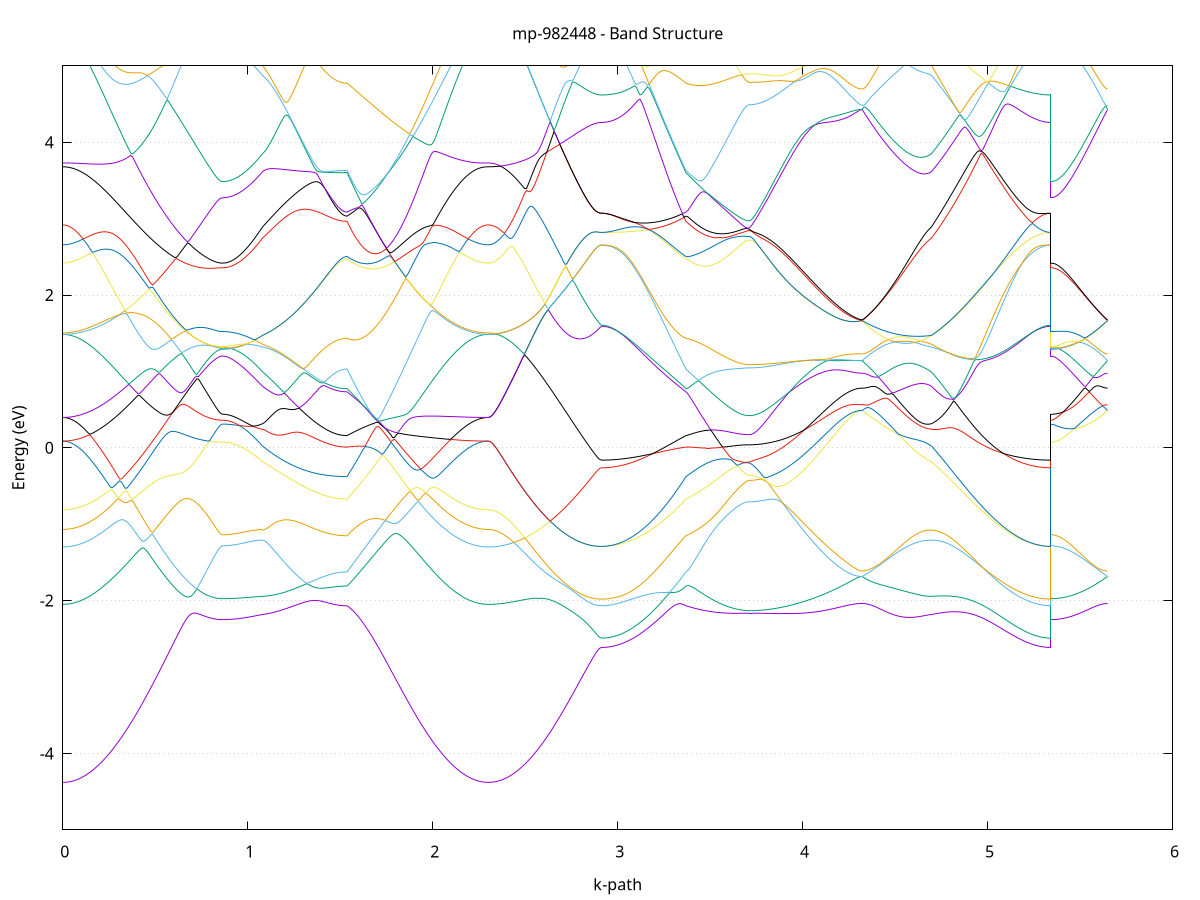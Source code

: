 set title 'mp-982448 - Band Structure'
set xlabel 'k-path'
set ylabel 'Energy (eV)'
set grid y
set yrange [-5:5]
set terminal png size 800,600
set output 'mp-982448_bands_gnuplot.png'
plot '-' using 1:2 with lines notitle, '-' using 1:2 with lines notitle, '-' using 1:2 with lines notitle, '-' using 1:2 with lines notitle, '-' using 1:2 with lines notitle, '-' using 1:2 with lines notitle, '-' using 1:2 with lines notitle, '-' using 1:2 with lines notitle, '-' using 1:2 with lines notitle, '-' using 1:2 with lines notitle, '-' using 1:2 with lines notitle, '-' using 1:2 with lines notitle, '-' using 1:2 with lines notitle, '-' using 1:2 with lines notitle, '-' using 1:2 with lines notitle, '-' using 1:2 with lines notitle, '-' using 1:2 with lines notitle, '-' using 1:2 with lines notitle, '-' using 1:2 with lines notitle, '-' using 1:2 with lines notitle, '-' using 1:2 with lines notitle, '-' using 1:2 with lines notitle, '-' using 1:2 with lines notitle, '-' using 1:2 with lines notitle, '-' using 1:2 with lines notitle, '-' using 1:2 with lines notitle, '-' using 1:2 with lines notitle, '-' using 1:2 with lines notitle, '-' using 1:2 with lines notitle, '-' using 1:2 with lines notitle, '-' using 1:2 with lines notitle, '-' using 1:2 with lines notitle, '-' using 1:2 with lines notitle, '-' using 1:2 with lines notitle, '-' using 1:2 with lines notitle, '-' using 1:2 with lines notitle, '-' using 1:2 with lines notitle, '-' using 1:2 with lines notitle, '-' using 1:2 with lines notitle, '-' using 1:2 with lines notitle, '-' using 1:2 with lines notitle, '-' using 1:2 with lines notitle, '-' using 1:2 with lines notitle, '-' using 1:2 with lines notitle, '-' using 1:2 with lines notitle, '-' using 1:2 with lines notitle, '-' using 1:2 with lines notitle, '-' using 1:2 with lines notitle
0.000000 -42.772914
0.009921 -42.772914
0.019842 -42.772914
0.029762 -42.772914
0.039683 -42.772914
0.049604 -42.772914
0.059525 -42.772914
0.069446 -42.772914
0.079366 -42.772914
0.089287 -42.772914
0.099208 -42.772914
0.109129 -42.772914
0.119050 -42.772914
0.128970 -42.772914
0.138891 -42.772914
0.148812 -42.772914
0.158733 -42.772914
0.168653 -42.772914
0.178574 -42.772914
0.188495 -42.772914
0.198416 -42.772814
0.208337 -42.772814
0.218257 -42.772814
0.228178 -42.772814
0.238099 -42.772814
0.248020 -42.772814
0.257941 -42.772814
0.267861 -42.772814
0.277782 -42.772814
0.287703 -42.772814
0.297624 -42.772714
0.307545 -42.772714
0.317465 -42.772714
0.327386 -42.772714
0.337307 -42.772714
0.347228 -42.772714
0.357149 -42.772714
0.367069 -42.772714
0.376990 -42.772614
0.386911 -42.772614
0.396832 -42.772614
0.406753 -42.772614
0.416673 -42.772614
0.426594 -42.772614
0.436515 -42.772614
0.446436 -42.772614
0.456356 -42.772614
0.466277 -42.772514
0.476198 -42.772514
0.486119 -42.772514
0.496040 -42.772514
0.505960 -42.772514
0.515881 -42.772514
0.525802 -42.772514
0.535723 -42.772514
0.545644 -42.772514
0.555564 -42.772414
0.565485 -42.772414
0.575406 -42.772414
0.585327 -42.772414
0.595248 -42.772414
0.605168 -42.772414
0.615089 -42.772414
0.625010 -42.772414
0.634931 -42.772414
0.644852 -42.772414
0.654772 -42.772414
0.664693 -42.772414
0.674614 -42.772314
0.684535 -42.772314
0.694456 -42.772314
0.704376 -42.772314
0.714297 -42.772314
0.724218 -42.772314
0.734139 -42.772314
0.744059 -42.772314
0.753980 -42.772314
0.763901 -42.772314
0.773822 -42.772314
0.783743 -42.772314
0.793663 -42.772314
0.803584 -42.772314
0.813505 -42.772314
0.823426 -42.772314
0.833347 -42.772314
0.843267 -42.772314
0.853188 -42.772314
0.863109 -42.772314
0.863109 -42.772314
0.872965 -42.772314
0.882822 -42.772314
0.892678 -42.772314
0.902534 -42.772314
0.912391 -42.772314
0.922247 -42.772314
0.932103 -42.772314
0.941960 -42.772314
0.951816 -42.772314
0.961672 -42.772314
0.971529 -42.772314
0.981385 -42.772314
0.991241 -42.772314
1.001098 -42.772314
1.010954 -42.772314
1.020810 -42.772314
1.030667 -42.772314
1.040523 -42.772314
1.050379 -42.772314
1.060236 -42.772314
1.070092 -42.772314
1.079949 -42.772314
1.079949 -42.772314
1.089883 -42.772314
1.099817 -42.772314
1.109752 -42.772314
1.119686 -42.772314
1.129620 -42.772314
1.139555 -42.772314
1.149489 -42.772414
1.159424 -42.772414
1.169358 -42.772414
1.179292 -42.772414
1.189227 -42.772414
1.199161 -42.772414
1.209095 -42.772414
1.219030 -42.772414
1.228964 -42.772414
1.238899 -42.772414
1.248833 -42.772414
1.258767 -42.772414
1.268702 -42.772414
1.278636 -42.772414
1.288571 -42.772414
1.298505 -42.772414
1.308439 -42.772414
1.318374 -42.772414
1.328308 -42.772414
1.338242 -42.772414
1.348177 -42.772414
1.358111 -42.772414
1.368046 -42.772414
1.377980 -42.772514
1.387914 -42.772514
1.397849 -42.772514
1.407783 -42.772514
1.417717 -42.772514
1.427652 -42.772514
1.437586 -42.772514
1.447521 -42.772514
1.457455 -42.772514
1.467389 -42.772514
1.477324 -42.772514
1.487258 -42.772514
1.497193 -42.772514
1.507127 -42.772514
1.517061 -42.772514
1.526996 -42.772514
1.536930 -42.772514
1.536930 -42.772514
1.546847 -42.772514
1.556765 -42.772514
1.566682 -42.772514
1.576600 -42.772514
1.586517 -42.772514
1.596434 -42.772514
1.606352 -42.772514
1.616269 -42.772514
1.626187 -42.772514
1.636104 -42.772514
1.646021 -42.772514
1.655939 -42.772514
1.665856 -42.772514
1.675774 -42.772514
1.685691 -42.772514
1.695608 -42.772514
1.705526 -42.772514
1.715443 -42.772514
1.725360 -42.772514
1.735278 -42.772514
1.745195 -42.772514
1.755113 -42.772514
1.765030 -42.772514
1.774947 -42.772514
1.784865 -42.772514
1.794782 -42.772514
1.804700 -42.772614
1.814617 -42.772614
1.824534 -42.772614
1.834452 -42.772614
1.844369 -42.772614
1.854286 -42.772614
1.864204 -42.772614
1.874121 -42.772614
1.884039 -42.772614
1.893956 -42.772614
1.903873 -42.772614
1.913791 -42.772714
1.923708 -42.772714
1.933626 -42.772714
1.943543 -42.772714
1.953460 -42.772714
1.963378 -42.772714
1.973295 -42.772714
1.983213 -42.772714
1.993130 -42.772714
2.003047 -42.772714
2.012965 -42.772814
2.022882 -42.772814
2.032799 -42.772814
2.042717 -42.772814
2.052634 -42.772814
2.062552 -42.772814
2.072469 -42.772814
2.082386 -42.772814
2.092304 -42.772814
2.102221 -42.772814
2.112139 -42.772914
2.122056 -42.772914
2.131973 -42.772914
2.141891 -42.772914
2.151808 -42.772914
2.161726 -42.772914
2.171643 -42.772914
2.181560 -42.772914
2.191478 -42.772914
2.201395 -42.772914
2.211312 -42.772914
2.221230 -42.772914
2.231147 -42.772914
2.241065 -42.772914
2.250982 -42.772914
2.260899 -42.772914
2.270817 -42.772914
2.280734 -42.772914
2.290652 -42.772914
2.300569 -42.772914
2.300569 -42.772914
2.310437 -42.772914
2.320305 -42.772914
2.330173 -42.772914
2.340041 -42.772914
2.349909 -42.772914
2.359776 -42.772914
2.369644 -42.772914
2.379512 -42.772914
2.389380 -42.772914
2.399248 -42.772914
2.409116 -42.772914
2.418984 -42.772914
2.428852 -42.772914
2.438720 -42.772914
2.448588 -42.772914
2.458456 -42.772914
2.468324 -42.772914
2.478191 -42.772914
2.488059 -42.772914
2.497927 -42.772914
2.507795 -42.772914
2.517663 -42.772914
2.527531 -42.772914
2.537399 -42.772914
2.547267 -42.772814
2.557135 -42.772814
2.567003 -42.772814
2.576871 -42.772814
2.586738 -42.772814
2.596606 -42.772814
2.606474 -42.772814
2.616342 -42.772814
2.626210 -42.772814
2.636078 -42.772814
2.645946 -42.772814
2.655814 -42.772814
2.665682 -42.772814
2.675550 -42.772814
2.685418 -42.772814
2.695286 -42.772714
2.705153 -42.772714
2.715021 -42.772714
2.724889 -42.772714
2.734757 -42.772714
2.744625 -42.772714
2.754493 -42.772714
2.764361 -42.772714
2.774229 -42.772714
2.784097 -42.772714
2.793965 -42.772714
2.803833 -42.772714
2.813701 -42.772714
2.823568 -42.772714
2.833436 -42.772714
2.843304 -42.772714
2.853172 -42.772714
2.863040 -42.772714
2.872908 -42.772714
2.882776 -42.772714
2.892644 -42.772714
2.902512 -42.772714
2.912380 -42.772714
2.912380 -42.772714
2.922314 -42.772714
2.932248 -42.772714
2.942183 -42.772714
2.952117 -42.772714
2.962052 -42.772714
2.971986 -42.772714
2.981920 -42.772714
2.991855 -42.772714
3.001789 -42.772714
3.011723 -42.772714
3.021658 -42.772714
3.031592 -42.772614
3.041527 -42.772614
3.051461 -42.772614
3.061395 -42.772614
3.071330 -42.772614
3.081264 -42.772614
3.091199 -42.772614
3.101133 -42.772614
3.111067 -42.772614
3.121002 -42.772614
3.130936 -42.772614
3.140870 -42.772614
3.150805 -42.772614
3.160739 -42.772614
3.170674 -42.772614
3.180608 -42.772614
3.190542 -42.772614
3.200477 -42.772614
3.210411 -42.772614
3.220345 -42.772514
3.230280 -42.772514
3.240214 -42.772514
3.250149 -42.772514
3.260083 -42.772514
3.270017 -42.772514
3.279952 -42.772514
3.289886 -42.772514
3.299821 -42.772514
3.309755 -42.772514
3.319689 -42.772514
3.329624 -42.772514
3.339558 -42.772514
3.349492 -42.772514
3.359427 -42.772514
3.369361 -42.772514
3.369361 -42.772514
3.379138 -42.772514
3.388914 -42.772514
3.398691 -42.772514
3.408468 -42.772514
3.418244 -42.772514
3.428021 -42.772514
3.437797 -42.772514
3.447574 -42.772514
3.457351 -42.772514
3.467127 -42.772514
3.476904 -42.772514
3.486680 -42.772514
3.496457 -42.772514
3.506234 -42.772514
3.516010 -42.772514
3.525787 -42.772514
3.535563 -42.772514
3.545340 -42.772514
3.555117 -42.772514
3.564893 -42.772514
3.574670 -42.772514
3.584446 -42.772514
3.594223 -42.772514
3.603999 -42.772514
3.613776 -42.772514
3.623553 -42.772514
3.633329 -42.772514
3.643106 -42.772514
3.652882 -42.772514
3.662659 -42.772514
3.672436 -42.772514
3.682212 -42.772514
3.691989 -42.772514
3.701765 -42.772514
3.711542 -42.772514
3.711542 -42.772514
3.721386 -42.772514
3.731229 -42.772514
3.741073 -42.772514
3.750917 -42.772514
3.760761 -42.772514
3.770604 -42.772514
3.780448 -42.772514
3.790292 -42.772514
3.800135 -42.772514
3.809979 -42.772514
3.819823 -42.772514
3.829667 -42.772514
3.839510 -42.772514
3.849354 -42.772514
3.859198 -42.772514
3.869041 -42.772514
3.878885 -42.772514
3.888729 -42.772414
3.898573 -42.772414
3.908416 -42.772414
3.918260 -42.772414
3.928104 -42.772414
3.937947 -42.772414
3.947791 -42.772414
3.957635 -42.772414
3.967479 -42.772414
3.977322 -42.772414
3.987166 -42.772414
3.997010 -42.772414
4.006853 -42.772414
4.016697 -42.772414
4.026541 -42.772414
4.036385 -42.772414
4.046228 -42.772414
4.056072 -42.772414
4.065916 -42.772414
4.075759 -42.772414
4.085603 -42.772314
4.095447 -42.772314
4.105291 -42.772314
4.115134 -42.772314
4.124978 -42.772314
4.134822 -42.772314
4.144665 -42.772314
4.154509 -42.772314
4.164353 -42.772314
4.174197 -42.772314
4.184040 -42.772314
4.193884 -42.772314
4.203728 -42.772314
4.213571 -42.772314
4.223415 -42.772314
4.233259 -42.772314
4.243103 -42.772314
4.252946 -42.772314
4.262790 -42.772314
4.272634 -42.772314
4.282477 -42.772314
4.292321 -42.772314
4.302165 -42.772314
4.312009 -42.772314
4.321852 -42.772314
4.321852 -42.772314
4.331720 -42.772314
4.341587 -42.772314
4.351455 -42.772314
4.361322 -42.772314
4.371190 -42.772314
4.381057 -42.772314
4.390924 -42.772314
4.400792 -42.772314
4.410659 -42.772314
4.420527 -42.772314
4.430394 -42.772314
4.440262 -42.772314
4.450129 -42.772314
4.459997 -42.772314
4.469864 -42.772314
4.479732 -42.772314
4.489599 -42.772314
4.499466 -42.772314
4.509334 -42.772314
4.519201 -42.772314
4.529069 -42.772314
4.538936 -42.772314
4.548804 -42.772314
4.558671 -42.772314
4.568539 -42.772314
4.578406 -42.772314
4.588274 -42.772314
4.598141 -42.772314
4.608008 -42.772314
4.617876 -42.772314
4.627743 -42.772314
4.637611 -42.772314
4.647478 -42.772314
4.657346 -42.772314
4.667213 -42.772314
4.677081 -42.772314
4.686948 -42.772314
4.696816 -42.772314
4.696816 -42.772314
4.706758 -42.772314
4.716701 -42.772314
4.726643 -42.772314
4.736586 -42.772314
4.746529 -42.772314
4.756471 -42.772414
4.766414 -42.772414
4.776356 -42.772414
4.786299 -42.772414
4.796242 -42.772414
4.806184 -42.772414
4.816127 -42.772414
4.826069 -42.772414
4.836012 -42.772414
4.845955 -42.772414
4.855897 -42.772414
4.865840 -42.772414
4.875782 -42.772414
4.885725 -42.772414
4.895668 -42.772414
4.905610 -42.772414
4.915553 -42.772514
4.925496 -42.772514
4.935438 -42.772514
4.945381 -42.772514
4.955323 -42.772514
4.965266 -42.772514
4.975209 -42.772514
4.985151 -42.772514
4.995094 -42.772514
5.005036 -42.772514
5.014979 -42.772514
5.024922 -42.772514
5.034864 -42.772514
5.044807 -42.772514
5.054749 -42.772614
5.064692 -42.772614
5.074635 -42.772614
5.084577 -42.772614
5.094520 -42.772614
5.104462 -42.772614
5.114405 -42.772614
5.124348 -42.772614
5.134290 -42.772614
5.144233 -42.772614
5.154175 -42.772614
5.164118 -42.772614
5.174061 -42.772614
5.184003 -42.772614
5.193946 -42.772614
5.203889 -42.772614
5.213831 -42.772614
5.223774 -42.772614
5.233716 -42.772714
5.243659 -42.772714
5.253602 -42.772714
5.263544 -42.772714
5.273487 -42.772714
5.283429 -42.772714
5.293372 -42.772714
5.303315 -42.772714
5.313257 -42.772714
5.323200 -42.772714
5.333142 -42.772714
5.343085 -42.772714
5.343085 -42.772314
5.352953 -42.772314
5.362821 -42.772314
5.372689 -42.772314
5.382557 -42.772314
5.392425 -42.772314
5.402293 -42.772314
5.412160 -42.772314
5.422028 -42.772314
5.431896 -42.772314
5.441764 -42.772314
5.451632 -42.772314
5.461500 -42.772314
5.471368 -42.772314
5.481236 -42.772314
5.491104 -42.772314
5.500972 -42.772314
5.510840 -42.772314
5.520707 -42.772314
5.530575 -42.772314
5.540443 -42.772314
5.550311 -42.772314
5.560179 -42.772314
5.570047 -42.772314
5.579915 -42.772314
5.589783 -42.772314
5.599651 -42.772314
5.609519 -42.772314
5.619387 -42.772314
5.629255 -42.772314
5.639122 -42.772314
5.648990 -42.772314
e
0.000000 -39.368114
0.009921 -39.368114
0.019842 -39.368114
0.029762 -39.368014
0.039683 -39.367914
0.049604 -39.367814
0.059525 -39.367614
0.069446 -39.367414
0.079366 -39.367214
0.089287 -39.366914
0.099208 -39.366614
0.109129 -39.366314
0.119050 -39.366014
0.128970 -39.365614
0.138891 -39.365214
0.148812 -39.364814
0.158733 -39.364314
0.168653 -39.363814
0.178574 -39.363314
0.188495 -39.362814
0.198416 -39.362214
0.208337 -39.361714
0.218257 -39.361114
0.228178 -39.360414
0.238099 -39.359814
0.248020 -39.359114
0.257941 -39.358414
0.267861 -39.357614
0.277782 -39.356914
0.287703 -39.356114
0.297624 -39.355314
0.307545 -39.354514
0.317465 -39.353714
0.327386 -39.352914
0.337307 -39.352014
0.347228 -39.351114
0.357149 -39.350214
0.367069 -39.349314
0.376990 -39.348414
0.386911 -39.347414
0.396832 -39.346514
0.406753 -39.345514
0.416673 -39.344614
0.426594 -39.343614
0.436515 -39.342614
0.446436 -39.341614
0.456356 -39.340514
0.466277 -39.339514
0.476198 -39.338514
0.486119 -39.337514
0.496040 -39.336414
0.505960 -39.335414
0.515881 -39.334314
0.525802 -39.333314
0.535723 -39.332214
0.545644 -39.331214
0.555564 -39.330114
0.565485 -39.329114
0.575406 -39.328014
0.585327 -39.327014
0.595248 -39.325914
0.605168 -39.324914
0.615089 -39.323814
0.625010 -39.322814
0.634931 -39.321814
0.644852 -39.320814
0.654772 -39.319814
0.664693 -39.318814
0.674614 -39.317814
0.684535 -39.316914
0.694456 -39.315914
0.704376 -39.315014
0.714297 -39.314114
0.724218 -39.313214
0.734139 -39.312414
0.744059 -39.311614
0.753980 -39.310814
0.763901 -39.310014
0.773822 -39.309314
0.783743 -39.308714
0.793663 -39.308114
0.803584 -39.307514
0.813505 -39.307114
0.823426 -39.306714
0.833347 -39.306314
0.843267 -39.306114
0.853188 -39.306014
0.863109 -39.305914
0.863109 -39.305914
0.872965 -39.305914
0.882822 -39.305914
0.892678 -39.305914
0.902534 -39.305914
0.912391 -39.305914
0.922247 -39.305914
0.932103 -39.305914
0.941960 -39.305914
0.951816 -39.305914
0.961672 -39.305914
0.971529 -39.305914
0.981385 -39.306014
0.991241 -39.306014
1.001098 -39.306014
1.010954 -39.306014
1.020810 -39.306014
1.030667 -39.306014
1.040523 -39.306014
1.050379 -39.306014
1.060236 -39.306014
1.070092 -39.306014
1.079949 -39.306014
1.079949 -39.306014
1.089883 -39.306014
1.099817 -39.306114
1.109752 -39.306214
1.119686 -39.306314
1.129620 -39.306414
1.139555 -39.306514
1.149489 -39.306714
1.159424 -39.306914
1.169358 -39.307114
1.179292 -39.307314
1.189227 -39.307514
1.199161 -39.307714
1.209095 -39.307914
1.219030 -39.308214
1.228964 -39.308414
1.238899 -39.308614
1.248833 -39.308914
1.258767 -39.309114
1.268702 -39.309314
1.278636 -39.309614
1.288571 -39.309814
1.298505 -39.310014
1.308439 -39.310214
1.318374 -39.310514
1.328308 -39.310714
1.338242 -39.310914
1.348177 -39.311114
1.358111 -39.311214
1.368046 -39.311414
1.377980 -39.311614
1.387914 -39.311814
1.397849 -39.311914
1.407783 -39.312114
1.417717 -39.312214
1.427652 -39.312314
1.437586 -39.312414
1.447521 -39.312514
1.457455 -39.312614
1.467389 -39.312714
1.477324 -39.312814
1.487258 -39.312914
1.497193 -39.312914
1.507127 -39.312914
1.517061 -39.313014
1.526996 -39.313014
1.536930 -39.313014
1.536930 -39.313014
1.546847 -39.313614
1.556765 -39.314214
1.566682 -39.314814
1.576600 -39.315514
1.586517 -39.316214
1.596434 -39.316914
1.606352 -39.317614
1.616269 -39.318414
1.626187 -39.319214
1.636104 -39.320014
1.646021 -39.320914
1.655939 -39.321714
1.665856 -39.322614
1.675774 -39.323514
1.685691 -39.324414
1.695608 -39.325414
1.705526 -39.326314
1.715443 -39.327314
1.725360 -39.328314
1.735278 -39.329314
1.745195 -39.330314
1.755113 -39.331314
1.765030 -39.332314
1.774947 -39.333314
1.784865 -39.334314
1.794782 -39.335314
1.804700 -39.336414
1.814617 -39.337414
1.824534 -39.338414
1.834452 -39.339414
1.844369 -39.340414
1.854286 -39.341514
1.864204 -39.342514
1.874121 -39.343514
1.884039 -39.344414
1.893956 -39.345414
1.903873 -39.346414
1.913791 -39.347314
1.923708 -39.348314
1.933626 -39.349214
1.943543 -39.350114
1.953460 -39.351014
1.963378 -39.351914
1.973295 -39.352814
1.983213 -39.353614
1.993130 -39.354514
2.003047 -39.355314
2.012965 -39.356114
2.022882 -39.356914
2.032799 -39.357614
2.042717 -39.358314
2.052634 -39.359114
2.062552 -39.359714
2.072469 -39.360414
2.082386 -39.361014
2.092304 -39.361614
2.102221 -39.362214
2.112139 -39.362814
2.122056 -39.363314
2.131973 -39.363814
2.141891 -39.364314
2.151808 -39.364814
2.161726 -39.365214
2.171643 -39.365614
2.181560 -39.366014
2.191478 -39.366314
2.201395 -39.366614
2.211312 -39.366914
2.221230 -39.367214
2.231147 -39.367414
2.241065 -39.367614
2.250982 -39.367814
2.260899 -39.367914
2.270817 -39.368014
2.280734 -39.368114
2.290652 -39.368114
2.300569 -39.368114
2.300569 -39.368114
2.310437 -39.368114
2.320305 -39.368114
2.330173 -39.368014
2.340041 -39.367914
2.349909 -39.367714
2.359776 -39.367614
2.369644 -39.367314
2.379512 -39.367114
2.389380 -39.366814
2.399248 -39.366514
2.409116 -39.366214
2.418984 -39.365814
2.428852 -39.365414
2.438720 -39.365014
2.448588 -39.364514
2.458456 -39.364014
2.468324 -39.363514
2.478191 -39.362914
2.488059 -39.362314
2.497927 -39.361714
2.507795 -39.361114
2.517663 -39.360414
2.527531 -39.359714
2.537399 -39.359014
2.547267 -39.358214
2.557135 -39.357514
2.567003 -39.356714
2.576871 -39.355814
2.586738 -39.355014
2.596606 -39.354114
2.606474 -39.353214
2.616342 -39.352314
2.626210 -39.351414
2.636078 -39.350414
2.645946 -39.349414
2.655814 -39.348414
2.665682 -39.347414
2.675550 -39.346414
2.685418 -39.345314
2.695286 -39.344214
2.705153 -39.343214
2.715021 -39.342114
2.724889 -39.341014
2.734757 -39.339914
2.744625 -39.338714
2.754493 -39.337614
2.764361 -39.336514
2.774229 -39.335414
2.784097 -39.334214
2.793965 -39.333114
2.803833 -39.332014
2.813701 -39.330914
2.823568 -39.329914
2.833436 -39.328814
2.843304 -39.327914
2.853172 -39.326914
2.863040 -39.326114
2.872908 -39.325314
2.882776 -39.324714
2.892644 -39.324214
2.902512 -39.323914
2.912380 -39.323814
2.912380 -39.323814
2.922314 -39.323814
2.932248 -39.323814
2.942183 -39.323714
2.952117 -39.323614
2.962052 -39.323514
2.971986 -39.323414
2.981920 -39.323214
2.991855 -39.323114
3.001789 -39.322914
3.011723 -39.322614
3.021658 -39.322414
3.031592 -39.322114
3.041527 -39.321814
3.051461 -39.321514
3.061395 -39.321114
3.071330 -39.320714
3.081264 -39.320314
3.091199 -39.319914
3.101133 -39.319514
3.111067 -39.319014
3.121002 -39.318514
3.130936 -39.318014
3.140870 -39.317514
3.150805 -39.317014
3.160739 -39.316414
3.170674 -39.315814
3.180608 -39.315214
3.190542 -39.314614
3.200477 -39.314014
3.210411 -39.313314
3.220345 -39.312614
3.230280 -39.311914
3.240214 -39.311214
3.250149 -39.310514
3.260083 -39.309814
3.270017 -39.309014
3.279952 -39.309114
3.289886 -39.309414
3.299821 -39.309814
3.309755 -39.310214
3.319689 -39.310614
3.329624 -39.311014
3.339558 -39.311414
3.349492 -39.311914
3.359427 -39.312414
3.369361 -39.313014
3.369361 -39.313014
3.379138 -39.313314
3.388914 -39.313714
3.398691 -39.314114
3.408468 -39.314514
3.418244 -39.315014
3.428021 -39.315514
3.437797 -39.316114
3.447574 -39.316614
3.457351 -39.317114
3.467127 -39.317614
3.476904 -39.318114
3.486680 -39.318614
3.496457 -39.319114
3.506234 -39.319614
3.516010 -39.320114
3.525787 -39.320514
3.535563 -39.320914
3.545340 -39.321414
3.555117 -39.321714
3.564893 -39.322114
3.574670 -39.322514
3.584446 -39.322814
3.594223 -39.323114
3.603999 -39.323414
3.613776 -39.323614
3.623553 -39.323914
3.633329 -39.324114
3.643106 -39.324214
3.652882 -39.324414
3.662659 -39.324614
3.672436 -39.324714
3.682212 -39.324814
3.691989 -39.324814
3.701765 -39.324914
3.711542 -39.324914
3.711542 -39.324914
3.721386 -39.324914
3.731229 -39.324814
3.741073 -39.324814
3.750917 -39.324714
3.760761 -39.324714
3.770604 -39.324614
3.780448 -39.324514
3.790292 -39.324314
3.800135 -39.324214
3.809979 -39.324014
3.819823 -39.323914
3.829667 -39.323714
3.839510 -39.323514
3.849354 -39.323314
3.859198 -39.323014
3.869041 -39.322814
3.878885 -39.322514
3.888729 -39.322314
3.898573 -39.322014
3.908416 -39.321714
3.918260 -39.321414
3.928104 -39.321014
3.937947 -39.320714
3.947791 -39.320314
3.957635 -39.320014
3.967479 -39.319614
3.977322 -39.319214
3.987166 -39.318814
3.997010 -39.318414
4.006853 -39.318014
4.016697 -39.317514
4.026541 -39.317114
4.036385 -39.316714
4.046228 -39.316214
4.056072 -39.315714
4.065916 -39.315314
4.075759 -39.314814
4.085603 -39.314314
4.095447 -39.313914
4.105291 -39.313414
4.115134 -39.312914
4.124978 -39.312414
4.134822 -39.312014
4.144665 -39.311514
4.154509 -39.311014
4.164353 -39.310514
4.174197 -39.310114
4.184040 -39.309614
4.193884 -39.309214
4.203728 -39.308814
4.213571 -39.308414
4.223415 -39.308014
4.233259 -39.307614
4.243103 -39.307314
4.252946 -39.307014
4.262790 -39.306714
4.272634 -39.306514
4.282477 -39.306314
4.292321 -39.306114
4.302165 -39.306014
4.312009 -39.305914
4.321852 -39.305914
4.321852 -39.305914
4.331720 -39.305914
4.341587 -39.305914
4.351455 -39.306014
4.361322 -39.306014
4.371190 -39.306114
4.381057 -39.306114
4.390924 -39.306214
4.400792 -39.306314
4.410659 -39.306314
4.420527 -39.306414
4.430394 -39.306514
4.440262 -39.306514
4.450129 -39.306614
4.459997 -39.306614
4.469864 -39.306714
4.479732 -39.306714
4.489599 -39.306714
4.499466 -39.306814
4.509334 -39.306814
4.519201 -39.306814
4.529069 -39.306814
4.538936 -39.306814
4.548804 -39.306814
4.558671 -39.306714
4.568539 -39.306714
4.578406 -39.306714
4.588274 -39.306614
4.598141 -39.306514
4.608008 -39.306514
4.617876 -39.306414
4.627743 -39.306314
4.637611 -39.306314
4.647478 -39.306214
4.657346 -39.306114
4.667213 -39.306114
4.677081 -39.306114
4.686948 -39.306014
4.696816 -39.306014
4.696816 -39.306014
4.706758 -39.306014
4.716701 -39.306014
4.726643 -39.306014
4.736586 -39.306114
4.746529 -39.306114
4.756471 -39.306114
4.766414 -39.306114
4.776356 -39.306114
4.786299 -39.306114
4.796242 -39.306114
4.806184 -39.306114
4.816127 -39.306114
4.826069 -39.306114
4.836012 -39.306114
4.845955 -39.306114
4.855897 -39.306214
4.865840 -39.306214
4.875782 -39.306214
4.885725 -39.306214
4.895668 -39.306214
4.905610 -39.306214
4.915553 -39.306214
4.925496 -39.306214
4.935438 -39.306614
4.945381 -39.307314
4.955323 -39.308014
4.965266 -39.308614
4.975209 -39.309314
4.985151 -39.310014
4.995094 -39.310614
5.005036 -39.311314
5.014979 -39.311914
5.024922 -39.312514
5.034864 -39.313214
5.044807 -39.313814
5.054749 -39.314414
5.064692 -39.315014
5.074635 -39.315514
5.084577 -39.316114
5.094520 -39.316614
5.104462 -39.317214
5.114405 -39.317714
5.124348 -39.318214
5.134290 -39.318714
5.144233 -39.319114
5.154175 -39.319614
5.164118 -39.320014
5.174061 -39.320414
5.184003 -39.320814
5.193946 -39.321114
5.203889 -39.321514
5.213831 -39.321814
5.223774 -39.322114
5.233716 -39.322414
5.243659 -39.322614
5.253602 -39.322914
5.263544 -39.323114
5.273487 -39.323214
5.283429 -39.323414
5.293372 -39.323514
5.303315 -39.323614
5.313257 -39.323714
5.323200 -39.323814
5.333142 -39.323814
5.343085 -39.323814
5.343085 -39.305914
5.352953 -39.305914
5.362821 -39.305914
5.372689 -39.305914
5.382557 -39.305914
5.392425 -39.305914
5.402293 -39.305914
5.412160 -39.305914
5.422028 -39.305914
5.431896 -39.305914
5.441764 -39.305914
5.451632 -39.305914
5.461500 -39.305914
5.471368 -39.305914
5.481236 -39.305914
5.491104 -39.305914
5.500972 -39.305914
5.510840 -39.305914
5.520707 -39.305914
5.530575 -39.305914
5.540443 -39.305914
5.550311 -39.305914
5.560179 -39.305914
5.570047 -39.305914
5.579915 -39.305914
5.589783 -39.305914
5.599651 -39.305914
5.609519 -39.305914
5.619387 -39.305914
5.629255 -39.305914
5.639122 -39.305914
5.648990 -39.305914
e
0.000000 -39.261014
0.009921 -39.261014
0.019842 -39.261014
0.029762 -39.261014
0.039683 -39.261014
0.049604 -39.261014
0.059525 -39.261114
0.069446 -39.261114
0.079366 -39.261214
0.089287 -39.261214
0.099208 -39.261314
0.109129 -39.261414
0.119050 -39.261414
0.128970 -39.261514
0.138891 -39.261614
0.148812 -39.261714
0.158733 -39.261814
0.168653 -39.261914
0.178574 -39.262114
0.188495 -39.262214
0.198416 -39.262314
0.208337 -39.262514
0.218257 -39.262614
0.228178 -39.262814
0.238099 -39.262914
0.248020 -39.263114
0.257941 -39.263314
0.267861 -39.263514
0.277782 -39.263714
0.287703 -39.263914
0.297624 -39.264114
0.307545 -39.264314
0.317465 -39.264514
0.327386 -39.264814
0.337307 -39.265014
0.347228 -39.265314
0.357149 -39.265514
0.367069 -39.265814
0.376990 -39.266114
0.386911 -39.266414
0.396832 -39.266614
0.406753 -39.267014
0.416673 -39.267314
0.426594 -39.267614
0.436515 -39.267914
0.446436 -39.268614
0.456356 -39.269314
0.466277 -39.269914
0.476198 -39.270614
0.486119 -39.271214
0.496040 -39.271914
0.505960 -39.272514
0.515881 -39.273214
0.525802 -39.273814
0.535723 -39.274414
0.545644 -39.275014
0.555564 -39.275614
0.565485 -39.276214
0.575406 -39.276814
0.585327 -39.277414
0.595248 -39.277914
0.605168 -39.278414
0.615089 -39.279014
0.625010 -39.279514
0.634931 -39.280014
0.644852 -39.280514
0.654772 -39.280914
0.664693 -39.281414
0.674614 -39.281814
0.684535 -39.282214
0.694456 -39.282614
0.704376 -39.283014
0.714297 -39.283314
0.724218 -39.283614
0.734139 -39.284014
0.744059 -39.284214
0.753980 -39.284514
0.763901 -39.284814
0.773822 -39.285014
0.783743 -39.285214
0.793663 -39.285414
0.803584 -39.285514
0.813505 -39.285614
0.823426 -39.285814
0.833347 -39.286014
0.843267 -39.286214
0.853188 -39.286314
0.863109 -39.286314
0.863109 -39.286314
0.872965 -39.286314
0.882822 -39.286314
0.892678 -39.286214
0.902534 -39.286214
0.912391 -39.286214
0.922247 -39.286414
0.932103 -39.286514
0.941960 -39.286714
0.951816 -39.286914
0.961672 -39.287114
0.971529 -39.287414
0.981385 -39.287714
0.991241 -39.288014
1.001098 -39.288314
1.010954 -39.288614
1.020810 -39.289014
1.030667 -39.289414
1.040523 -39.289814
1.050379 -39.290214
1.060236 -39.290614
1.070092 -39.291114
1.079949 -39.291614
1.079949 -39.291614
1.089883 -39.291914
1.099817 -39.292314
1.109752 -39.292614
1.119686 -39.292914
1.129620 -39.293314
1.139555 -39.293614
1.149489 -39.293914
1.159424 -39.294214
1.169358 -39.294514
1.179292 -39.294814
1.189227 -39.295114
1.199161 -39.295414
1.209095 -39.295714
1.219030 -39.296014
1.228964 -39.296314
1.238899 -39.296514
1.248833 -39.296814
1.258767 -39.297014
1.268702 -39.297314
1.278636 -39.297514
1.288571 -39.297814
1.298505 -39.298014
1.308439 -39.298214
1.318374 -39.298414
1.328308 -39.298614
1.338242 -39.298814
1.348177 -39.299014
1.358111 -39.299214
1.368046 -39.299314
1.377980 -39.299514
1.387914 -39.299614
1.397849 -39.299814
1.407783 -39.299914
1.417717 -39.300014
1.427652 -39.300114
1.437586 -39.300214
1.447521 -39.300314
1.457455 -39.300414
1.467389 -39.300514
1.477324 -39.300514
1.487258 -39.300614
1.497193 -39.300614
1.507127 -39.300714
1.517061 -39.300714
1.526996 -39.300714
1.536930 -39.300714
1.536930 -39.300714
1.546847 -39.299814
1.556765 -39.298914
1.566682 -39.298014
1.576600 -39.297114
1.586517 -39.296214
1.596434 -39.295314
1.606352 -39.294314
1.616269 -39.293414
1.626187 -39.292514
1.636104 -39.291514
1.646021 -39.290614
1.655939 -39.289614
1.665856 -39.288714
1.675774 -39.287714
1.685691 -39.286814
1.695608 -39.285814
1.705526 -39.284914
1.715443 -39.283914
1.725360 -39.283014
1.735278 -39.282014
1.745195 -39.281114
1.755113 -39.280114
1.765030 -39.279214
1.774947 -39.278314
1.784865 -39.277314
1.794782 -39.276414
1.804700 -39.275514
1.814617 -39.274614
1.824534 -39.273714
1.834452 -39.272814
1.844369 -39.271914
1.854286 -39.271114
1.864204 -39.270214
1.874121 -39.269314
1.884039 -39.268514
1.893956 -39.267714
1.903873 -39.266914
1.913791 -39.266114
1.923708 -39.265314
1.933626 -39.264814
1.943543 -39.264714
1.953460 -39.264514
1.963378 -39.264314
1.973295 -39.264214
1.983213 -39.264014
1.993130 -39.263814
2.003047 -39.263714
2.012965 -39.263514
2.022882 -39.263414
2.032799 -39.263214
2.042717 -39.263014
2.052634 -39.262914
2.062552 -39.262814
2.072469 -39.262614
2.082386 -39.262514
2.092304 -39.262314
2.102221 -39.262214
2.112139 -39.262114
2.122056 -39.262014
2.131973 -39.261914
2.141891 -39.261814
2.151808 -39.261714
2.161726 -39.261614
2.171643 -39.261514
2.181560 -39.261414
2.191478 -39.261414
2.201395 -39.261314
2.211312 -39.261214
2.221230 -39.261214
2.231147 -39.261114
2.241065 -39.261114
2.250982 -39.261014
2.260899 -39.261014
2.270817 -39.261014
2.280734 -39.261014
2.290652 -39.261014
2.300569 -39.261014
2.300569 -39.261014
2.310437 -39.261014
2.320305 -39.261014
2.330173 -39.261114
2.340041 -39.261214
2.349909 -39.261414
2.359776 -39.261614
2.369644 -39.261814
2.379512 -39.262014
2.389380 -39.262314
2.399248 -39.262614
2.409116 -39.263014
2.418984 -39.263414
2.428852 -39.263814
2.438720 -39.264314
2.448588 -39.264714
2.458456 -39.265314
2.468324 -39.265814
2.478191 -39.266314
2.488059 -39.267014
2.497927 -39.267614
2.507795 -39.268314
2.517663 -39.269014
2.527531 -39.269714
2.537399 -39.270414
2.547267 -39.271214
2.557135 -39.272014
2.567003 -39.272914
2.576871 -39.273714
2.586738 -39.274614
2.596606 -39.275514
2.606474 -39.276414
2.616342 -39.277414
2.626210 -39.278314
2.636078 -39.279314
2.645946 -39.280314
2.655814 -39.281314
2.665682 -39.282414
2.675550 -39.283414
2.685418 -39.284514
2.695286 -39.285614
2.705153 -39.286714
2.715021 -39.287814
2.724889 -39.289014
2.734757 -39.290114
2.744625 -39.291214
2.754493 -39.292414
2.764361 -39.293514
2.774229 -39.294714
2.784097 -39.295814
2.793965 -39.296914
2.803833 -39.298014
2.813701 -39.299114
2.823568 -39.300214
2.833436 -39.301314
2.843304 -39.302214
2.853172 -39.303214
2.863040 -39.304014
2.872908 -39.304814
2.882776 -39.305414
2.892644 -39.305914
2.902512 -39.306214
2.912380 -39.306314
2.912380 -39.306314
2.922314 -39.306314
2.932248 -39.306314
2.942183 -39.306314
2.952117 -39.306314
2.962052 -39.306314
2.971986 -39.306314
2.981920 -39.306314
2.991855 -39.306314
3.001789 -39.306314
3.011723 -39.306314
3.021658 -39.306314
3.031592 -39.306314
3.041527 -39.306314
3.051461 -39.306314
3.061395 -39.306414
3.071330 -39.306414
3.081264 -39.306414
3.091199 -39.306414
3.101133 -39.306514
3.111067 -39.306514
3.121002 -39.306614
3.130936 -39.306614
3.140870 -39.306714
3.150805 -39.306814
3.160739 -39.306914
3.170674 -39.307014
3.180608 -39.307114
3.190542 -39.307214
3.200477 -39.307314
3.210411 -39.307514
3.220345 -39.307714
3.230280 -39.307814
3.240214 -39.308114
3.250149 -39.308314
3.260083 -39.308514
3.270017 -39.308814
3.279952 -39.308214
3.289886 -39.307514
3.299821 -39.306714
3.309755 -39.305814
3.319689 -39.305014
3.329624 -39.304214
3.339558 -39.303314
3.349492 -39.302514
3.359427 -39.301614
3.369361 -39.300714
3.369361 -39.300714
3.379138 -39.300314
3.388914 -39.299814
3.398691 -39.299214
3.408468 -39.298614
3.418244 -39.298014
3.428021 -39.297414
3.437797 -39.296714
3.447574 -39.296114
3.457351 -39.295514
3.467127 -39.294814
3.476904 -39.294214
3.486680 -39.293614
3.496457 -39.293014
3.506234 -39.292514
3.516010 -39.291914
3.525787 -39.291414
3.535563 -39.290914
3.545340 -39.290414
3.555117 -39.290014
3.564893 -39.289514
3.574670 -39.289114
3.584446 -39.288814
3.594223 -39.288414
3.603999 -39.288114
3.613776 -39.287814
3.623553 -39.287514
3.633329 -39.287314
3.643106 -39.287114
3.652882 -39.286914
3.662659 -39.286714
3.672436 -39.286614
3.682212 -39.286514
3.691989 -39.286414
3.701765 -39.286414
3.711542 -39.286414
3.711542 -39.286414
3.721386 -39.286414
3.731229 -39.286314
3.741073 -39.286414
3.750917 -39.286414
3.760761 -39.286414
3.770604 -39.286414
3.780448 -39.286314
3.790292 -39.286314
3.800135 -39.286314
3.809979 -39.286314
3.819823 -39.286314
3.829667 -39.286314
3.839510 -39.286314
3.849354 -39.286314
3.859198 -39.286314
3.869041 -39.286314
3.878885 -39.286314
3.888729 -39.286314
3.898573 -39.286314
3.908416 -39.286314
3.918260 -39.286314
3.928104 -39.286314
3.937947 -39.286314
3.947791 -39.286314
3.957635 -39.286314
3.967479 -39.286314
3.977322 -39.286314
3.987166 -39.286314
3.997010 -39.286314
4.006853 -39.286314
4.016697 -39.286214
4.026541 -39.286214
4.036385 -39.286214
4.046228 -39.286214
4.056072 -39.286214
4.065916 -39.286214
4.075759 -39.286214
4.085603 -39.286214
4.095447 -39.286214
4.105291 -39.286214
4.115134 -39.286214
4.124978 -39.286214
4.134822 -39.286214
4.144665 -39.286214
4.154509 -39.286214
4.164353 -39.286214
4.174197 -39.286214
4.184040 -39.286214
4.193884 -39.286214
4.203728 -39.286214
4.213571 -39.286214
4.223415 -39.286214
4.233259 -39.286114
4.243103 -39.286114
4.252946 -39.286114
4.262790 -39.286114
4.272634 -39.286114
4.282477 -39.286114
4.292321 -39.286114
4.302165 -39.286114
4.312009 -39.286114
4.321852 -39.286114
4.321852 -39.286114
4.331720 -39.286114
4.341587 -39.286114
4.351455 -39.286114
4.361322 -39.286114
4.371190 -39.286114
4.381057 -39.286014
4.390924 -39.286014
4.400792 -39.286014
4.410659 -39.286014
4.420527 -39.286014
4.430394 -39.286014
4.440262 -39.286014
4.450129 -39.286114
4.459997 -39.286114
4.469864 -39.286214
4.479732 -39.286314
4.489599 -39.286414
4.499466 -39.286514
4.509334 -39.286614
4.519201 -39.286814
4.529069 -39.286914
4.538936 -39.287114
4.548804 -39.287314
4.558671 -39.287514
4.568539 -39.287714
4.578406 -39.288014
4.588274 -39.288214
4.598141 -39.288514
4.608008 -39.288814
4.617876 -39.289114
4.627743 -39.289414
4.637611 -39.289714
4.647478 -39.290014
4.657346 -39.290314
4.667213 -39.290714
4.677081 -39.291014
4.686948 -39.291314
4.696816 -39.291614
4.696816 -39.291614
4.706758 -39.292114
4.716701 -39.292614
4.726643 -39.293114
4.736586 -39.293714
4.746529 -39.294214
4.756471 -39.294814
4.766414 -39.295414
4.776356 -39.296014
4.786299 -39.296614
4.796242 -39.297214
4.806184 -39.297914
4.816127 -39.298514
4.826069 -39.299114
4.836012 -39.299814
4.845955 -39.300514
4.855897 -39.301114
4.865840 -39.301814
4.875782 -39.302514
4.885725 -39.303214
4.895668 -39.303914
4.905610 -39.304514
4.915553 -39.305214
4.925496 -39.305914
4.935438 -39.306214
4.945381 -39.306214
4.955323 -39.306214
4.965266 -39.306214
4.975209 -39.306214
4.985151 -39.306214
4.995094 -39.306214
5.005036 -39.306314
5.014979 -39.306314
5.024922 -39.306314
5.034864 -39.306314
5.044807 -39.306314
5.054749 -39.306314
5.064692 -39.306314
5.074635 -39.306314
5.084577 -39.306314
5.094520 -39.306314
5.104462 -39.306314
5.114405 -39.306314
5.124348 -39.306314
5.134290 -39.306314
5.144233 -39.306314
5.154175 -39.306314
5.164118 -39.306314
5.174061 -39.306314
5.184003 -39.306314
5.193946 -39.306314
5.203889 -39.306314
5.213831 -39.306314
5.223774 -39.306314
5.233716 -39.306314
5.243659 -39.306314
5.253602 -39.306314
5.263544 -39.306314
5.273487 -39.306314
5.283429 -39.306314
5.293372 -39.306314
5.303315 -39.306314
5.313257 -39.306314
5.323200 -39.306314
5.333142 -39.306314
5.343085 -39.306314
5.343085 -39.286314
5.352953 -39.286314
5.362821 -39.286314
5.372689 -39.286314
5.382557 -39.286314
5.392425 -39.286314
5.402293 -39.286314
5.412160 -39.286314
5.422028 -39.286314
5.431896 -39.286314
5.441764 -39.286314
5.451632 -39.286314
5.461500 -39.286314
5.471368 -39.286314
5.481236 -39.286314
5.491104 -39.286314
5.500972 -39.286314
5.510840 -39.286314
5.520707 -39.286314
5.530575 -39.286314
5.540443 -39.286214
5.550311 -39.286214
5.560179 -39.286214
5.570047 -39.286214
5.579915 -39.286214
5.589783 -39.286214
5.599651 -39.286214
5.609519 -39.286214
5.619387 -39.286214
5.629255 -39.286214
5.639122 -39.286214
5.648990 -39.286114
e
0.000000 -39.249214
0.009921 -39.249214
0.019842 -39.249214
0.029762 -39.249314
0.039683 -39.249414
0.049604 -39.249514
0.059525 -39.249614
0.069446 -39.249714
0.079366 -39.249914
0.089287 -39.250114
0.099208 -39.250414
0.109129 -39.250614
0.119050 -39.250914
0.128970 -39.251214
0.138891 -39.251514
0.148812 -39.251814
0.158733 -39.252214
0.168653 -39.252514
0.178574 -39.252914
0.188495 -39.253314
0.198416 -39.253814
0.208337 -39.254214
0.218257 -39.254714
0.228178 -39.255214
0.238099 -39.255714
0.248020 -39.256214
0.257941 -39.256714
0.267861 -39.257314
0.277782 -39.257814
0.287703 -39.258414
0.297624 -39.259014
0.307545 -39.259614
0.317465 -39.260214
0.327386 -39.260814
0.337307 -39.261414
0.347228 -39.262014
0.357149 -39.262714
0.367069 -39.263314
0.376990 -39.264014
0.386911 -39.264614
0.396832 -39.265314
0.406753 -39.265914
0.416673 -39.266614
0.426594 -39.267314
0.436515 -39.267914
0.446436 -39.268314
0.456356 -39.268614
0.466277 -39.269014
0.476198 -39.269414
0.486119 -39.269714
0.496040 -39.270114
0.505960 -39.270514
0.515881 -39.270914
0.525802 -39.271314
0.535723 -39.271814
0.545644 -39.272214
0.555564 -39.272714
0.565485 -39.273114
0.575406 -39.273614
0.585327 -39.274114
0.595248 -39.274514
0.605168 -39.275014
0.615089 -39.275514
0.625010 -39.276014
0.634931 -39.276514
0.644852 -39.277114
0.654772 -39.277614
0.664693 -39.278114
0.674614 -39.278714
0.684535 -39.279214
0.694456 -39.279714
0.704376 -39.280314
0.714297 -39.280814
0.724218 -39.281414
0.734139 -39.281914
0.744059 -39.282414
0.753980 -39.282914
0.763901 -39.283414
0.773822 -39.283914
0.783743 -39.284414
0.793663 -39.284814
0.803584 -39.285214
0.813505 -39.285514
0.823426 -39.285714
0.833347 -39.285814
0.843267 -39.285914
0.853188 -39.285914
0.863109 -39.285914
0.863109 -39.285914
0.872965 -39.285914
0.882822 -39.286014
0.892678 -39.286014
0.902534 -39.286114
0.912391 -39.286114
0.922247 -39.285914
0.932103 -39.285814
0.941960 -39.285614
0.951816 -39.285414
0.961672 -39.285214
0.971529 -39.284914
0.981385 -39.284714
0.991241 -39.284414
1.001098 -39.284114
1.010954 -39.283814
1.020810 -39.283414
1.030667 -39.283014
1.040523 -39.282714
1.050379 -39.282214
1.060236 -39.281814
1.070092 -39.281414
1.079949 -39.280914
1.079949 -39.280914
1.089883 -39.280614
1.099817 -39.280214
1.109752 -39.279814
1.119686 -39.279414
1.129620 -39.279014
1.139555 -39.278514
1.149489 -39.278014
1.159424 -39.277614
1.169358 -39.277114
1.179292 -39.276614
1.189227 -39.276114
1.199161 -39.275614
1.209095 -39.275114
1.219030 -39.274614
1.228964 -39.274214
1.238899 -39.273714
1.248833 -39.273214
1.258767 -39.272714
1.268702 -39.272314
1.278636 -39.271814
1.288571 -39.271414
1.298505 -39.271014
1.308439 -39.270514
1.318374 -39.270114
1.328308 -39.269814
1.338242 -39.269414
1.348177 -39.269014
1.358111 -39.268714
1.368046 -39.268314
1.377980 -39.268014
1.387914 -39.267714
1.397849 -39.267414
1.407783 -39.267214
1.417717 -39.266914
1.427652 -39.266714
1.437586 -39.266514
1.447521 -39.266314
1.457455 -39.266214
1.467389 -39.266014
1.477324 -39.265914
1.487258 -39.265814
1.497193 -39.265714
1.507127 -39.265614
1.517061 -39.265614
1.526996 -39.265514
1.536930 -39.265514
1.536930 -39.265514
1.546847 -39.265814
1.556765 -39.266114
1.566682 -39.266314
1.576600 -39.266614
1.586517 -39.266814
1.596434 -39.267014
1.606352 -39.267114
1.616269 -39.267314
1.626187 -39.267414
1.636104 -39.267514
1.646021 -39.267614
1.655939 -39.267714
1.665856 -39.267714
1.675774 -39.267714
1.685691 -39.267814
1.695608 -39.267814
1.705526 -39.267714
1.715443 -39.267714
1.725360 -39.267714
1.735278 -39.267614
1.745195 -39.267514
1.755113 -39.267414
1.765030 -39.267414
1.774947 -39.267314
1.784865 -39.267114
1.794782 -39.267014
1.804700 -39.266914
1.814617 -39.266814
1.824534 -39.266614
1.834452 -39.266514
1.844369 -39.266314
1.854286 -39.266214
1.864204 -39.266014
1.874121 -39.265814
1.884039 -39.265714
1.893956 -39.265514
1.903873 -39.265314
1.913791 -39.265214
1.923708 -39.265014
1.933626 -39.264514
1.943543 -39.263714
1.953460 -39.263014
1.963378 -39.262314
1.973295 -39.261514
1.983213 -39.260814
1.993130 -39.260214
2.003047 -39.259514
2.012965 -39.258914
2.022882 -39.258214
2.032799 -39.257614
2.042717 -39.257014
2.052634 -39.256414
2.062552 -39.255914
2.072469 -39.255414
2.082386 -39.254814
2.092304 -39.254314
2.102221 -39.253914
2.112139 -39.253414
2.122056 -39.253014
2.131973 -39.252614
2.141891 -39.252214
2.151808 -39.251814
2.161726 -39.251514
2.171643 -39.251214
2.181560 -39.250914
2.191478 -39.250614
2.201395 -39.250414
2.211312 -39.250114
2.221230 -39.249914
2.231147 -39.249714
2.241065 -39.249614
2.250982 -39.249514
2.260899 -39.249414
2.270817 -39.249314
2.280734 -39.249214
2.290652 -39.249214
2.300569 -39.249214
2.300569 -39.249214
2.310437 -39.249214
2.320305 -39.249214
2.330173 -39.249214
2.340041 -39.249214
2.349909 -39.249214
2.359776 -39.249214
2.369644 -39.249214
2.379512 -39.249214
2.389380 -39.249214
2.399248 -39.249214
2.409116 -39.249214
2.418984 -39.249214
2.428852 -39.249214
2.438720 -39.249214
2.448588 -39.249214
2.458456 -39.249214
2.468324 -39.249214
2.478191 -39.249214
2.488059 -39.249214
2.497927 -39.249214
2.507795 -39.249214
2.517663 -39.249214
2.527531 -39.249314
2.537399 -39.249314
2.547267 -39.249314
2.557135 -39.249314
2.567003 -39.249314
2.576871 -39.249314
2.586738 -39.249314
2.596606 -39.249314
2.606474 -39.249314
2.616342 -39.249314
2.626210 -39.249314
2.636078 -39.249314
2.645946 -39.249314
2.655814 -39.249314
2.665682 -39.249414
2.675550 -39.249414
2.685418 -39.249414
2.695286 -39.249414
2.705153 -39.249414
2.715021 -39.249414
2.724889 -39.249414
2.734757 -39.249414
2.744625 -39.249414
2.754493 -39.249414
2.764361 -39.249414
2.774229 -39.249414
2.784097 -39.249414
2.793965 -39.249414
2.803833 -39.249414
2.813701 -39.249414
2.823568 -39.249414
2.833436 -39.249414
2.843304 -39.249514
2.853172 -39.249514
2.863040 -39.249514
2.872908 -39.249514
2.882776 -39.249514
2.892644 -39.249514
2.902512 -39.249514
2.912380 -39.249514
2.912380 -39.249514
2.922314 -39.249514
2.932248 -39.249514
2.942183 -39.249614
2.952117 -39.249714
2.962052 -39.249814
2.971986 -39.249914
2.981920 -39.250114
2.991855 -39.250214
3.001789 -39.250414
3.011723 -39.250714
3.021658 -39.250914
3.031592 -39.251214
3.041527 -39.251514
3.051461 -39.251814
3.061395 -39.252114
3.071330 -39.252414
3.081264 -39.252814
3.091199 -39.253214
3.101133 -39.253614
3.111067 -39.254014
3.121002 -39.254414
3.130936 -39.254814
3.140870 -39.255314
3.150805 -39.255714
3.160739 -39.256214
3.170674 -39.256714
3.180608 -39.257214
3.190542 -39.257714
3.200477 -39.258114
3.210411 -39.258614
3.220345 -39.259114
3.230280 -39.259614
3.240214 -39.260114
3.250149 -39.260614
3.260083 -39.261114
3.270017 -39.261514
3.279952 -39.262014
3.289886 -39.262514
3.299821 -39.262914
3.309755 -39.263314
3.319689 -39.263714
3.329624 -39.264114
3.339558 -39.264514
3.349492 -39.264914
3.359427 -39.265214
3.369361 -39.265514
3.369361 -39.265514
3.379138 -39.265614
3.388914 -39.265814
3.398691 -39.265914
3.408468 -39.266014
3.418244 -39.266114
3.428021 -39.266314
3.437797 -39.266414
3.447574 -39.266514
3.457351 -39.266614
3.467127 -39.266714
3.476904 -39.266814
3.486680 -39.266814
3.496457 -39.266914
3.506234 -39.267014
3.516010 -39.267114
3.525787 -39.267114
3.535563 -39.267214
3.545340 -39.267314
3.555117 -39.267314
3.564893 -39.267414
3.574670 -39.267414
3.584446 -39.267514
3.594223 -39.267514
3.603999 -39.267614
3.613776 -39.267614
3.623553 -39.267614
3.633329 -39.267614
3.643106 -39.267714
3.652882 -39.267714
3.662659 -39.267714
3.672436 -39.267714
3.682212 -39.267714
3.691989 -39.267714
3.701765 -39.267714
3.711542 -39.267714
3.711542 -39.267714
3.721386 -39.267814
3.731229 -39.267814
3.741073 -39.267814
3.750917 -39.267914
3.760761 -39.267914
3.770604 -39.268014
3.780448 -39.268114
3.790292 -39.268214
3.800135 -39.268414
3.809979 -39.268514
3.819823 -39.268714
3.829667 -39.268914
3.839510 -39.269114
3.849354 -39.269314
3.859198 -39.269514
3.869041 -39.269714
3.878885 -39.270014
3.888729 -39.270214
3.898573 -39.270514
3.908416 -39.270814
3.918260 -39.271114
3.928104 -39.271414
3.937947 -39.271814
3.947791 -39.272114
3.957635 -39.272514
3.967479 -39.272814
3.977322 -39.273214
3.987166 -39.273614
3.997010 -39.274014
4.006853 -39.274414
4.016697 -39.274814
4.026541 -39.275214
4.036385 -39.275614
4.046228 -39.276114
4.056072 -39.276514
4.065916 -39.277014
4.075759 -39.277414
4.085603 -39.277914
4.095447 -39.278414
4.105291 -39.278814
4.115134 -39.279314
4.124978 -39.279814
4.134822 -39.280214
4.144665 -39.280714
4.154509 -39.281114
4.164353 -39.281614
4.174197 -39.282014
4.184040 -39.282514
4.193884 -39.282914
4.203728 -39.283314
4.213571 -39.283714
4.223415 -39.284114
4.233259 -39.284414
4.243103 -39.284814
4.252946 -39.285114
4.262790 -39.285314
4.272634 -39.285614
4.282477 -39.285814
4.292321 -39.285914
4.302165 -39.286014
4.312009 -39.286114
4.321852 -39.286114
4.321852 -39.286114
4.331720 -39.286114
4.341587 -39.286114
4.351455 -39.286114
4.361322 -39.286114
4.371190 -39.286014
4.381057 -39.286014
4.390924 -39.286014
4.400792 -39.286014
4.410659 -39.285914
4.420527 -39.285814
4.430394 -39.285814
4.440262 -39.285714
4.450129 -39.285614
4.459997 -39.285514
4.469864 -39.285414
4.479732 -39.285314
4.489599 -39.285114
4.499466 -39.285014
4.509334 -39.284914
4.519201 -39.284714
4.529069 -39.284614
4.538936 -39.284414
4.548804 -39.284314
4.558671 -39.284114
4.568539 -39.283914
4.578406 -39.283714
4.588274 -39.283514
4.598141 -39.283314
4.608008 -39.283114
4.617876 -39.282914
4.627743 -39.282714
4.637611 -39.282414
4.647478 -39.282214
4.657346 -39.282014
4.667213 -39.281714
4.677081 -39.281514
4.686948 -39.281214
4.696816 -39.280914
4.696816 -39.280914
4.706758 -39.280414
4.716701 -39.279914
4.726643 -39.279414
4.736586 -39.278914
4.746529 -39.278414
4.756471 -39.277814
4.766414 -39.277214
4.776356 -39.276714
4.786299 -39.276114
4.796242 -39.275514
4.806184 -39.274914
4.816127 -39.274214
4.826069 -39.273614
4.836012 -39.273014
4.845955 -39.272314
4.855897 -39.271714
4.865840 -39.271014
4.875782 -39.270414
4.885725 -39.269714
4.895668 -39.269014
4.905610 -39.268414
4.915553 -39.267714
4.925496 -39.267014
4.935438 -39.266414
4.945381 -39.265714
4.955323 -39.265014
4.965266 -39.264414
4.975209 -39.263714
4.985151 -39.263114
4.995094 -39.262414
5.005036 -39.261814
5.014979 -39.261214
5.024922 -39.260614
5.034864 -39.259914
5.044807 -39.259314
5.054749 -39.258814
5.064692 -39.258214
5.074635 -39.257614
5.084577 -39.257114
5.094520 -39.256514
5.104462 -39.256014
5.114405 -39.255514
5.124348 -39.255014
5.134290 -39.254614
5.144233 -39.254114
5.154175 -39.253714
5.164118 -39.253314
5.174061 -39.252914
5.184003 -39.252514
5.193946 -39.252114
5.203889 -39.251814
5.213831 -39.251514
5.223774 -39.251214
5.233716 -39.250914
5.243659 -39.250714
5.253602 -39.250414
5.263544 -39.250214
5.273487 -39.250114
5.283429 -39.249914
5.293372 -39.249814
5.303315 -39.249714
5.313257 -39.249614
5.323200 -39.249514
5.333142 -39.249514
5.343085 -39.249514
5.343085 -39.285914
5.352953 -39.285914
5.362821 -39.285914
5.372689 -39.285914
5.382557 -39.285914
5.392425 -39.285914
5.402293 -39.285914
5.412160 -39.285914
5.422028 -39.286014
5.431896 -39.286014
5.441764 -39.286014
5.451632 -39.286014
5.461500 -39.286014
5.471368 -39.286014
5.481236 -39.286014
5.491104 -39.286014
5.500972 -39.286014
5.510840 -39.286014
5.520707 -39.286014
5.530575 -39.286014
5.540443 -39.286014
5.550311 -39.286014
5.560179 -39.286014
5.570047 -39.286114
5.579915 -39.286114
5.589783 -39.286114
5.599651 -39.286114
5.609519 -39.286114
5.619387 -39.286114
5.629255 -39.286114
5.639122 -39.286114
5.648990 -39.286114
e
0.000000 -22.869014
0.009921 -22.869114
0.019842 -22.869114
0.029762 -22.869114
0.039683 -22.869114
0.049604 -22.869214
0.059525 -22.869314
0.069446 -22.869314
0.079366 -22.869414
0.089287 -22.869514
0.099208 -22.869614
0.109129 -22.869814
0.119050 -22.869914
0.128970 -22.870014
0.138891 -22.870214
0.148812 -22.870314
0.158733 -22.870514
0.168653 -22.870714
0.178574 -22.870914
0.188495 -22.871114
0.198416 -22.871314
0.208337 -22.871514
0.218257 -22.871814
0.228178 -22.872014
0.238099 -22.872314
0.248020 -22.872514
0.257941 -22.872814
0.267861 -22.873114
0.277782 -22.873314
0.287703 -22.873614
0.297624 -22.873914
0.307545 -22.874214
0.317465 -22.874514
0.327386 -22.874814
0.337307 -22.875114
0.347228 -22.875514
0.357149 -22.875814
0.367069 -22.876114
0.376990 -22.876414
0.386911 -22.876814
0.396832 -22.877114
0.406753 -22.877414
0.416673 -22.877814
0.426594 -22.878114
0.436515 -22.878514
0.446436 -22.878814
0.456356 -22.879114
0.466277 -22.879514
0.476198 -22.879814
0.486119 -22.880214
0.496040 -22.880514
0.505960 -22.880814
0.515881 -22.881114
0.525802 -22.881514
0.535723 -22.881814
0.545644 -22.882114
0.555564 -22.882414
0.565485 -22.882714
0.575406 -22.883014
0.585327 -22.883314
0.595248 -22.883614
0.605168 -22.883914
0.615089 -22.884214
0.625010 -22.884514
0.634931 -22.884714
0.644852 -22.885014
0.654772 -22.885214
0.664693 -22.885414
0.674614 -22.885714
0.684535 -22.885914
0.694456 -22.886114
0.704376 -22.886314
0.714297 -22.886514
0.724218 -22.886714
0.734139 -22.886814
0.744059 -22.887014
0.753980 -22.887114
0.763901 -22.887214
0.773822 -22.887414
0.783743 -22.887514
0.793663 -22.887614
0.803584 -22.887614
0.813505 -22.887714
0.823426 -22.887814
0.833347 -22.887814
0.843267 -22.887814
0.853188 -22.887914
0.863109 -22.887914
0.863109 -22.887914
0.872965 -22.887914
0.882822 -22.887814
0.892678 -22.887714
0.902534 -22.887614
0.912391 -22.887514
0.922247 -22.887314
0.932103 -22.887114
0.941960 -22.886914
0.951816 -22.886614
0.961672 -22.886314
0.971529 -22.886014
0.981385 -22.885714
0.991241 -22.885314
1.001098 -22.884914
1.010954 -22.884514
1.020810 -22.884114
1.030667 -22.883714
1.040523 -22.883214
1.050379 -22.882814
1.060236 -22.882314
1.070092 -22.881814
1.079949 -22.881314
1.079949 -22.881314
1.089883 -22.880914
1.099817 -22.880614
1.109752 -22.880214
1.119686 -22.879814
1.129620 -22.879414
1.139555 -22.879114
1.149489 -22.878714
1.159424 -22.878314
1.169358 -22.877914
1.179292 -22.877614
1.189227 -22.877314
1.199161 -22.876914
1.209095 -22.876614
1.219030 -22.876314
1.228964 -22.876014
1.238899 -22.875814
1.248833 -22.875514
1.258767 -22.875314
1.268702 -22.875014
1.278636 -22.874814
1.288571 -22.874614
1.298505 -22.874414
1.308439 -22.874214
1.318374 -22.874014
1.328308 -22.873914
1.338242 -22.873714
1.348177 -22.873514
1.358111 -22.873414
1.368046 -22.873214
1.377980 -22.873114
1.387914 -22.872914
1.397849 -22.872814
1.407783 -22.872714
1.417717 -22.872614
1.427652 -22.872414
1.437586 -22.872314
1.447521 -22.872314
1.457455 -22.872214
1.467389 -22.872114
1.477324 -22.872014
1.487258 -22.872014
1.497193 -22.871914
1.507127 -22.871914
1.517061 -22.871914
1.526996 -22.871914
1.536930 -22.871914
1.536930 -22.871914
1.546847 -22.871814
1.556765 -22.871814
1.566682 -22.871814
1.576600 -22.871714
1.586517 -22.871714
1.596434 -22.871714
1.606352 -22.871714
1.616269 -22.871614
1.626187 -22.871614
1.636104 -22.871614
1.646021 -22.871614
1.655939 -22.871514
1.665856 -22.871514
1.675774 -22.871514
1.685691 -22.871514
1.695608 -22.871414
1.705526 -22.871414
1.715443 -22.871414
1.725360 -22.871414
1.735278 -22.871314
1.745195 -22.871314
1.755113 -22.871314
1.765030 -22.871314
1.774947 -22.871214
1.784865 -22.871214
1.794782 -22.871214
1.804700 -22.871114
1.814617 -22.871114
1.824534 -22.871114
1.834452 -22.871014
1.844369 -22.871014
1.854286 -22.870914
1.864204 -22.870914
1.874121 -22.870814
1.884039 -22.870814
1.893956 -22.870814
1.903873 -22.870714
1.913791 -22.870714
1.923708 -22.870614
1.933626 -22.870614
1.943543 -22.870514
1.953460 -22.870414
1.963378 -22.870414
1.973295 -22.870314
1.983213 -22.870314
1.993130 -22.870214
2.003047 -22.870214
2.012965 -22.870114
2.022882 -22.870114
2.032799 -22.870014
2.042717 -22.869914
2.052634 -22.869914
2.062552 -22.869814
2.072469 -22.869814
2.082386 -22.869714
2.092304 -22.869714
2.102221 -22.869614
2.112139 -22.869614
2.122056 -22.869514
2.131973 -22.869514
2.141891 -22.869414
2.151808 -22.869414
2.161726 -22.869314
2.171643 -22.869314
2.181560 -22.869314
2.191478 -22.869214
2.201395 -22.869214
2.211312 -22.869214
2.221230 -22.869114
2.231147 -22.869114
2.241065 -22.869114
2.250982 -22.869114
2.260899 -22.869114
2.270817 -22.869114
2.280734 -22.869114
2.290652 -22.869114
2.300569 -22.869014
2.300569 -22.869014
2.310437 -22.869114
2.320305 -22.869114
2.330173 -22.869114
2.340041 -22.869114
2.349909 -22.869114
2.359776 -22.869114
2.369644 -22.869214
2.379512 -22.869214
2.389380 -22.869314
2.399248 -22.869314
2.409116 -22.869414
2.418984 -22.869414
2.428852 -22.869514
2.438720 -22.869614
2.448588 -22.869614
2.458456 -22.869714
2.468324 -22.869814
2.478191 -22.869914
2.488059 -22.870014
2.497927 -22.870114
2.507795 -22.870114
2.517663 -22.870214
2.527531 -22.870314
2.537399 -22.870414
2.547267 -22.870514
2.557135 -22.870614
2.567003 -22.870814
2.576871 -22.870914
2.586738 -22.871014
2.596606 -22.871114
2.606474 -22.871214
2.616342 -22.871314
2.626210 -22.871414
2.636078 -22.871514
2.645946 -22.871614
2.655814 -22.871714
2.665682 -22.871814
2.675550 -22.871914
2.685418 -22.872014
2.695286 -22.872114
2.705153 -22.872214
2.715021 -22.872314
2.724889 -22.872414
2.734757 -22.872514
2.744625 -22.872614
2.754493 -22.872714
2.764361 -22.872714
2.774229 -22.872814
2.784097 -22.872914
2.793965 -22.872914
2.803833 -22.873014
2.813701 -22.873014
2.823568 -22.873114
2.833436 -22.873114
2.843304 -22.873214
2.853172 -22.873214
2.863040 -22.873214
2.872908 -22.873314
2.882776 -22.873314
2.892644 -22.873314
2.902512 -22.873314
2.912380 -22.873314
2.912380 -22.873314
2.922314 -22.873314
2.932248 -22.873314
2.942183 -22.873314
2.952117 -22.873314
2.962052 -22.873314
2.971986 -22.873314
2.981920 -22.873314
2.991855 -22.873214
3.001789 -22.873214
3.011723 -22.873214
3.021658 -22.873214
3.031592 -22.873114
3.041527 -22.873114
3.051461 -22.873114
3.061395 -22.873014
3.071330 -22.873014
3.081264 -22.873014
3.091199 -22.872914
3.101133 -22.872914
3.111067 -22.872914
3.121002 -22.872814
3.130936 -22.872814
3.140870 -22.872714
3.150805 -22.872714
3.160739 -22.872614
3.170674 -22.872614
3.180608 -22.872614
3.190542 -22.872514
3.200477 -22.872514
3.210411 -22.872414
3.220345 -22.872414
3.230280 -22.872414
3.240214 -22.872314
3.250149 -22.872314
3.260083 -22.872214
3.270017 -22.872214
3.279952 -22.872214
3.289886 -22.872114
3.299821 -22.872114
3.309755 -22.872014
3.319689 -22.872014
3.329624 -22.872014
3.339558 -22.871914
3.349492 -22.871914
3.359427 -22.871914
3.369361 -22.871914
3.369361 -22.871914
3.379138 -22.871814
3.388914 -22.871814
3.398691 -22.871814
3.408468 -22.871814
3.418244 -22.871814
3.428021 -22.871814
3.437797 -22.871814
3.447574 -22.871814
3.457351 -22.871914
3.467127 -22.871914
3.476904 -22.871914
3.486680 -22.871914
3.496457 -22.872014
3.506234 -22.872014
3.516010 -22.872014
3.525787 -22.872114
3.535563 -22.872114
3.545340 -22.872114
3.555117 -22.872214
3.564893 -22.872214
3.574670 -22.872314
3.584446 -22.872314
3.594223 -22.872314
3.603999 -22.872414
3.613776 -22.872414
3.623553 -22.872514
3.633329 -22.872514
3.643106 -22.872514
3.652882 -22.872514
3.662659 -22.872614
3.672436 -22.872614
3.682212 -22.872614
3.691989 -22.872614
3.701765 -22.872614
3.711542 -22.872614
3.711542 -22.872614
3.721386 -22.872614
3.731229 -22.872614
3.741073 -22.872714
3.750917 -22.872714
3.760761 -22.872814
3.770604 -22.872814
3.780448 -22.872914
3.790292 -22.873014
3.800135 -22.873114
3.809979 -22.873214
3.819823 -22.873314
3.829667 -22.873414
3.839510 -22.873614
3.849354 -22.873714
3.859198 -22.873914
3.869041 -22.874014
3.878885 -22.874214
3.888729 -22.874414
3.898573 -22.874614
3.908416 -22.874714
3.918260 -22.874914
3.928104 -22.875214
3.937947 -22.875414
3.947791 -22.875614
3.957635 -22.875814
3.967479 -22.876014
3.977322 -22.876314
3.987166 -22.876514
3.997010 -22.876714
4.006853 -22.877014
4.016697 -22.877214
4.026541 -22.877414
4.036385 -22.877714
4.046228 -22.877914
4.056072 -22.878114
4.065916 -22.878414
4.075759 -22.878614
4.085603 -22.878814
4.095447 -22.879014
4.105291 -22.879314
4.115134 -22.879514
4.124978 -22.879714
4.134822 -22.879914
4.144665 -22.880114
4.154509 -22.880214
4.164353 -22.880414
4.174197 -22.880614
4.184040 -22.880814
4.193884 -22.880914
4.203728 -22.881014
4.213571 -22.881214
4.223415 -22.881314
4.233259 -22.881414
4.243103 -22.881514
4.252946 -22.881614
4.262790 -22.881714
4.272634 -22.881714
4.282477 -22.881814
4.292321 -22.881814
4.302165 -22.881914
4.312009 -22.881914
4.321852 -22.881914
4.321852 -22.881914
4.331720 -22.882114
4.341587 -22.882414
4.351455 -22.882614
4.361322 -22.882814
4.371190 -22.883014
4.381057 -22.883214
4.390924 -22.883414
4.400792 -22.883514
4.410659 -22.883714
4.420527 -22.883814
4.430394 -22.883914
4.440262 -22.884114
4.450129 -22.884114
4.459997 -22.884214
4.469864 -22.884314
4.479732 -22.884314
4.489599 -22.884414
4.499466 -22.884414
4.509334 -22.884414
4.519201 -22.884314
4.529069 -22.884314
4.538936 -22.884214
4.548804 -22.884214
4.558671 -22.884114
4.568539 -22.884014
4.578406 -22.883914
4.588274 -22.883714
4.598141 -22.883614
4.608008 -22.883414
4.617876 -22.883214
4.627743 -22.883014
4.637611 -22.882814
4.647478 -22.882614
4.657346 -22.882414
4.667213 -22.882114
4.677081 -22.881814
4.686948 -22.881614
4.696816 -22.881314
4.696816 -22.881314
4.706758 -22.880814
4.716701 -22.880314
4.726643 -22.879714
4.736586 -22.879214
4.746529 -22.878714
4.756471 -22.878214
4.766414 -22.877714
4.776356 -22.877214
4.786299 -22.876714
4.796242 -22.876214
4.806184 -22.875714
4.816127 -22.875314
4.826069 -22.874814
4.836012 -22.874714
4.845955 -22.874714
4.855897 -22.874614
4.865840 -22.874614
4.875782 -22.874514
4.885725 -22.874514
4.895668 -22.874414
4.905610 -22.874414
4.915553 -22.874414
4.925496 -22.874314
4.935438 -22.874314
4.945381 -22.874214
4.955323 -22.874214
4.965266 -22.874114
4.975209 -22.874114
4.985151 -22.874014
4.995094 -22.874014
5.005036 -22.874014
5.014979 -22.873914
5.024922 -22.873914
5.034864 -22.873814
5.044807 -22.873814
5.054749 -22.873814
5.064692 -22.873714
5.074635 -22.873714
5.084577 -22.873714
5.094520 -22.873714
5.104462 -22.873614
5.114405 -22.873614
5.124348 -22.873614
5.134290 -22.873614
5.144233 -22.873514
5.154175 -22.873514
5.164118 -22.873514
5.174061 -22.873514
5.184003 -22.873514
5.193946 -22.873414
5.203889 -22.873414
5.213831 -22.873414
5.223774 -22.873414
5.233716 -22.873414
5.243659 -22.873414
5.253602 -22.873414
5.263544 -22.873314
5.273487 -22.873314
5.283429 -22.873314
5.293372 -22.873314
5.303315 -22.873314
5.313257 -22.873314
5.323200 -22.873314
5.333142 -22.873314
5.343085 -22.873314
5.343085 -22.887914
5.352953 -22.887914
5.362821 -22.887814
5.372689 -22.887814
5.382557 -22.887714
5.392425 -22.887714
5.402293 -22.887614
5.412160 -22.887514
5.422028 -22.887414
5.431896 -22.887314
5.441764 -22.887114
5.451632 -22.887014
5.461500 -22.886814
5.471368 -22.886614
5.481236 -22.886414
5.491104 -22.886214
5.500972 -22.886014
5.510840 -22.885814
5.520707 -22.885614
5.530575 -22.885314
5.540443 -22.885114
5.550311 -22.884814
5.560179 -22.884514
5.570047 -22.884314
5.579915 -22.884014
5.589783 -22.883714
5.599651 -22.883414
5.609519 -22.883114
5.619387 -22.882814
5.629255 -22.882514
5.639122 -22.882214
5.648990 -22.881914
e
0.000000 -22.869014
0.009921 -22.869014
0.019842 -22.869014
0.029762 -22.869014
0.039683 -22.868914
0.049604 -22.868914
0.059525 -22.868814
0.069446 -22.868814
0.079366 -22.868714
0.089287 -22.868714
0.099208 -22.868714
0.109129 -22.868714
0.119050 -22.868614
0.128970 -22.868614
0.138891 -22.868614
0.148812 -22.868514
0.158733 -22.868514
0.168653 -22.868414
0.178574 -22.868414
0.188495 -22.868314
0.198416 -22.868314
0.208337 -22.868214
0.218257 -22.868214
0.228178 -22.868114
0.238099 -22.868114
0.248020 -22.868014
0.257941 -22.868014
0.267861 -22.867914
0.277782 -22.867814
0.287703 -22.867814
0.297624 -22.867714
0.307545 -22.867714
0.317465 -22.867614
0.327386 -22.867514
0.337307 -22.867514
0.347228 -22.867414
0.357149 -22.867314
0.367069 -22.867314
0.376990 -22.867214
0.386911 -22.867214
0.396832 -22.867114
0.406753 -22.867014
0.416673 -22.867014
0.426594 -22.866914
0.436515 -22.866914
0.446436 -22.866814
0.456356 -22.866814
0.466277 -22.866714
0.476198 -22.866714
0.486119 -22.866614
0.496040 -22.866614
0.505960 -22.866514
0.515881 -22.866514
0.525802 -22.866814
0.535723 -22.867114
0.545644 -22.867414
0.555564 -22.867714
0.565485 -22.868114
0.575406 -22.868414
0.585327 -22.868814
0.595248 -22.869114
0.605168 -22.869514
0.615089 -22.869914
0.625010 -22.870214
0.634931 -22.870614
0.644852 -22.871014
0.654772 -22.871314
0.664693 -22.871714
0.674614 -22.872114
0.684535 -22.872414
0.694456 -22.872714
0.704376 -22.873114
0.714297 -22.873414
0.724218 -22.873714
0.734139 -22.874014
0.744059 -22.874314
0.753980 -22.874514
0.763901 -22.874714
0.773822 -22.875014
0.783743 -22.875214
0.793663 -22.875314
0.803584 -22.875514
0.813505 -22.875614
0.823426 -22.875714
0.833347 -22.875814
0.843267 -22.875914
0.853188 -22.875914
0.863109 -22.875914
0.863109 -22.875914
0.872965 -22.875914
0.882822 -22.875914
0.892678 -22.875914
0.902534 -22.875914
0.912391 -22.875914
0.922247 -22.875914
0.932103 -22.875914
0.941960 -22.875914
0.951816 -22.875814
0.961672 -22.875814
0.971529 -22.875814
0.981385 -22.875814
0.991241 -22.875714
1.001098 -22.875714
1.010954 -22.875714
1.020810 -22.875714
1.030667 -22.875614
1.040523 -22.875614
1.050379 -22.875514
1.060236 -22.875514
1.070092 -22.875514
1.079949 -22.875414
1.079949 -22.875414
1.089883 -22.875414
1.099817 -22.875314
1.109752 -22.875314
1.119686 -22.875214
1.129620 -22.875114
1.139555 -22.875014
1.149489 -22.874914
1.159424 -22.874714
1.169358 -22.874614
1.179292 -22.874414
1.189227 -22.874214
1.199161 -22.874014
1.209095 -22.873814
1.219030 -22.873514
1.228964 -22.873214
1.238899 -22.872914
1.248833 -22.872614
1.258767 -22.872314
1.268702 -22.872014
1.278636 -22.871714
1.288571 -22.871414
1.298505 -22.871014
1.308439 -22.870714
1.318374 -22.870414
1.328308 -22.870114
1.338242 -22.869714
1.348177 -22.869414
1.358111 -22.869214
1.368046 -22.868914
1.377980 -22.868614
1.387914 -22.868414
1.397849 -22.868114
1.407783 -22.867914
1.417717 -22.867714
1.427652 -22.867514
1.437586 -22.867314
1.447521 -22.867114
1.457455 -22.867014
1.467389 -22.866814
1.477324 -22.866714
1.487258 -22.866614
1.497193 -22.866514
1.507127 -22.866514
1.517061 -22.866414
1.526996 -22.866414
1.536930 -22.866414
1.536930 -22.866414
1.546847 -22.866214
1.556765 -22.866114
1.566682 -22.865914
1.576600 -22.865814
1.586517 -22.865614
1.596434 -22.865514
1.606352 -22.865414
1.616269 -22.865214
1.626187 -22.865114
1.636104 -22.865014
1.646021 -22.864914
1.655939 -22.864914
1.665856 -22.864814
1.675774 -22.864714
1.685691 -22.864614
1.695608 -22.864614
1.705526 -22.864514
1.715443 -22.864514
1.725360 -22.864514
1.735278 -22.864514
1.745195 -22.864414
1.755113 -22.864414
1.765030 -22.864514
1.774947 -22.864514
1.784865 -22.864614
1.794782 -22.864714
1.804700 -22.864914
1.814617 -22.865114
1.824534 -22.865214
1.834452 -22.865414
1.844369 -22.865514
1.854286 -22.865714
1.864204 -22.865814
1.874121 -22.865914
1.884039 -22.866114
1.893956 -22.866214
1.903873 -22.866314
1.913791 -22.866514
1.923708 -22.866614
1.933626 -22.866714
1.943543 -22.866814
1.953460 -22.866914
1.963378 -22.867014
1.973295 -22.867214
1.983213 -22.867314
1.993130 -22.867414
2.003047 -22.867414
2.012965 -22.867514
2.022882 -22.867614
2.032799 -22.867714
2.042717 -22.867814
2.052634 -22.867914
2.062552 -22.868014
2.072469 -22.868014
2.082386 -22.868114
2.092304 -22.868214
2.102221 -22.868214
2.112139 -22.868314
2.122056 -22.868314
2.131973 -22.868414
2.141891 -22.868514
2.151808 -22.868514
2.161726 -22.868514
2.171643 -22.868614
2.181560 -22.868614
2.191478 -22.868714
2.201395 -22.868714
2.211312 -22.868814
2.221230 -22.868814
2.231147 -22.868914
2.241065 -22.868914
2.250982 -22.869014
2.260899 -22.869014
2.270817 -22.869014
2.280734 -22.869014
2.290652 -22.869014
2.300569 -22.869014
2.300569 -22.869014
2.310437 -22.869114
2.320305 -22.869114
2.330173 -22.869114
2.340041 -22.869114
2.349909 -22.869114
2.359776 -22.869114
2.369644 -22.869214
2.379512 -22.869214
2.389380 -22.869314
2.399248 -22.869314
2.409116 -22.869414
2.418984 -22.869414
2.428852 -22.869514
2.438720 -22.869614
2.448588 -22.869614
2.458456 -22.869714
2.468324 -22.869814
2.478191 -22.869914
2.488059 -22.870014
2.497927 -22.870114
2.507795 -22.870114
2.517663 -22.870214
2.527531 -22.870314
2.537399 -22.870414
2.547267 -22.870514
2.557135 -22.870614
2.567003 -22.870814
2.576871 -22.870914
2.586738 -22.871014
2.596606 -22.871114
2.606474 -22.871214
2.616342 -22.871314
2.626210 -22.871414
2.636078 -22.871514
2.645946 -22.871614
2.655814 -22.871714
2.665682 -22.871814
2.675550 -22.871914
2.685418 -22.872014
2.695286 -22.872114
2.705153 -22.872214
2.715021 -22.872314
2.724889 -22.872414
2.734757 -22.872514
2.744625 -22.872614
2.754493 -22.872714
2.764361 -22.872714
2.774229 -22.872814
2.784097 -22.872914
2.793965 -22.872914
2.803833 -22.873014
2.813701 -22.873014
2.823568 -22.873114
2.833436 -22.873114
2.843304 -22.873214
2.853172 -22.873214
2.863040 -22.873214
2.872908 -22.873314
2.882776 -22.873314
2.892644 -22.873314
2.902512 -22.873314
2.912380 -22.873314
2.912380 -22.873314
2.922314 -22.873314
2.932248 -22.873314
2.942183 -22.873314
2.952117 -22.873214
2.962052 -22.873214
2.971986 -22.873114
2.981920 -22.873114
2.991855 -22.873014
3.001789 -22.872914
3.011723 -22.872814
3.021658 -22.872714
3.031592 -22.872614
3.041527 -22.872514
3.051461 -22.872414
3.061395 -22.872214
3.071330 -22.872114
3.081264 -22.872014
3.091199 -22.871814
3.101133 -22.871614
3.111067 -22.871514
3.121002 -22.871314
3.130936 -22.871114
3.140870 -22.870914
3.150805 -22.870714
3.160739 -22.870614
3.170674 -22.870414
3.180608 -22.870214
3.190542 -22.870014
3.200477 -22.869814
3.210411 -22.869514
3.220345 -22.869314
3.230280 -22.869114
3.240214 -22.868914
3.250149 -22.868714
3.260083 -22.868514
3.270017 -22.868314
3.279952 -22.868114
3.289886 -22.867914
3.299821 -22.867714
3.309755 -22.867514
3.319689 -22.867314
3.329624 -22.867114
3.339558 -22.866914
3.349492 -22.866714
3.359427 -22.866614
3.369361 -22.866414
3.369361 -22.866414
3.379138 -22.866314
3.388914 -22.866214
3.398691 -22.866214
3.408468 -22.866114
3.418244 -22.866014
3.428021 -22.865914
3.437797 -22.865914
3.447574 -22.865814
3.457351 -22.865714
3.467127 -22.865714
3.476904 -22.865614
3.486680 -22.865514
3.496457 -22.865414
3.506234 -22.865414
3.516010 -22.865314
3.525787 -22.865214
3.535563 -22.865214
3.545340 -22.865114
3.555117 -22.865114
3.564893 -22.865014
3.574670 -22.865014
3.584446 -22.864914
3.594223 -22.864914
3.603999 -22.864814
3.613776 -22.864814
3.623553 -22.864814
3.633329 -22.864714
3.643106 -22.864714
3.652882 -22.864714
3.662659 -22.864714
3.672436 -22.864614
3.682212 -22.864614
3.691989 -22.864614
3.701765 -22.864614
3.711542 -22.864614
3.711542 -22.864614
3.721386 -22.864614
3.731229 -22.864714
3.741073 -22.864714
3.750917 -22.864814
3.760761 -22.864914
3.770604 -22.865014
3.780448 -22.865214
3.790292 -22.865314
3.800135 -22.865514
3.809979 -22.865714
3.819823 -22.865914
3.829667 -22.866214
3.839510 -22.866414
3.849354 -22.866714
3.859198 -22.867014
3.869041 -22.867314
3.878885 -22.867714
3.888729 -22.868014
3.898573 -22.868314
3.908416 -22.868714
3.918260 -22.869114
3.928104 -22.869514
3.937947 -22.869914
3.947791 -22.870314
3.957635 -22.870714
3.967479 -22.871114
3.977322 -22.871614
3.987166 -22.872014
3.997010 -22.872414
4.006853 -22.872914
4.016697 -22.873314
4.026541 -22.873714
4.036385 -22.874214
4.046228 -22.874614
4.056072 -22.875014
4.065916 -22.875514
4.075759 -22.875914
4.085603 -22.876314
4.095447 -22.876714
4.105291 -22.877114
4.115134 -22.877514
4.124978 -22.877914
4.134822 -22.878214
4.144665 -22.878614
4.154509 -22.878914
4.164353 -22.879214
4.174197 -22.879514
4.184040 -22.879814
4.193884 -22.880114
4.203728 -22.880414
4.213571 -22.880614
4.223415 -22.880814
4.233259 -22.881014
4.243103 -22.881214
4.252946 -22.881414
4.262790 -22.881514
4.272634 -22.881614
4.282477 -22.881714
4.292321 -22.881814
4.302165 -22.881914
4.312009 -22.881914
4.321852 -22.881914
4.321852 -22.881914
4.331720 -22.881714
4.341587 -22.881414
4.351455 -22.881214
4.361322 -22.880914
4.371190 -22.880614
4.381057 -22.880414
4.390924 -22.880114
4.400792 -22.879914
4.410659 -22.879714
4.420527 -22.879414
4.430394 -22.879214
4.440262 -22.878914
4.450129 -22.878714
4.459997 -22.878514
4.469864 -22.878314
4.479732 -22.878114
4.489599 -22.877814
4.499466 -22.877614
4.509334 -22.877514
4.519201 -22.877314
4.529069 -22.877114
4.538936 -22.876914
4.548804 -22.876814
4.558671 -22.876614
4.568539 -22.876514
4.578406 -22.876314
4.588274 -22.876214
4.598141 -22.876114
4.608008 -22.876014
4.617876 -22.875914
4.627743 -22.875814
4.637611 -22.875714
4.647478 -22.875614
4.657346 -22.875614
4.667213 -22.875514
4.677081 -22.875514
4.686948 -22.875414
4.696816 -22.875414
4.696816 -22.875414
4.706758 -22.875414
4.716701 -22.875314
4.726643 -22.875314
4.736586 -22.875214
4.746529 -22.875214
4.756471 -22.875114
4.766414 -22.875114
4.776356 -22.875014
4.786299 -22.875014
4.796242 -22.875014
4.806184 -22.874914
4.816127 -22.874814
4.826069 -22.874814
4.836012 -22.874414
4.845955 -22.874014
4.855897 -22.873614
4.865840 -22.873214
4.875782 -22.872814
4.885725 -22.872514
4.895668 -22.872214
4.905610 -22.871914
4.915553 -22.871614
4.925496 -22.871414
4.935438 -22.871214
4.945381 -22.871014
4.955323 -22.870814
4.965266 -22.870614
4.975209 -22.870514
4.985151 -22.870414
4.995094 -22.870314
5.005036 -22.870314
5.014979 -22.870214
5.024922 -22.870214
5.034864 -22.870214
5.044807 -22.870314
5.054749 -22.870314
5.064692 -22.870414
5.074635 -22.870414
5.084577 -22.870514
5.094520 -22.870614
5.104462 -22.870714
5.114405 -22.870814
5.124348 -22.871014
5.134290 -22.871114
5.144233 -22.871314
5.154175 -22.871414
5.164118 -22.871514
5.174061 -22.871714
5.184003 -22.871814
5.193946 -22.872014
5.203889 -22.872114
5.213831 -22.872314
5.223774 -22.872414
5.233716 -22.872614
5.243659 -22.872714
5.253602 -22.872814
5.263544 -22.872914
5.273487 -22.873014
5.283429 -22.873114
5.293372 -22.873114
5.303315 -22.873214
5.313257 -22.873314
5.323200 -22.873314
5.333142 -22.873314
5.343085 -22.873314
5.343085 -22.875914
5.352953 -22.875914
5.362821 -22.876014
5.372689 -22.876014
5.382557 -22.876114
5.392425 -22.876114
5.402293 -22.876214
5.412160 -22.876314
5.422028 -22.876414
5.431896 -22.876514
5.441764 -22.876714
5.451632 -22.876814
5.461500 -22.877014
5.471368 -22.877214
5.481236 -22.877414
5.491104 -22.877614
5.500972 -22.877814
5.510840 -22.878014
5.520707 -22.878214
5.530575 -22.878514
5.540443 -22.878714
5.550311 -22.879014
5.560179 -22.879314
5.570047 -22.879514
5.579915 -22.879814
5.589783 -22.880114
5.599651 -22.880414
5.609519 -22.880714
5.619387 -22.881014
5.629255 -22.881314
5.639122 -22.881614
5.648990 -22.881914
e
0.000000 -22.868814
0.009921 -22.868814
0.019842 -22.868814
0.029762 -22.868814
0.039683 -22.868814
0.049604 -22.868814
0.059525 -22.868814
0.069446 -22.868714
0.079366 -22.868614
0.089287 -22.868414
0.099208 -22.868314
0.109129 -22.868214
0.119050 -22.868014
0.128970 -22.867814
0.138891 -22.867714
0.148812 -22.867514
0.158733 -22.867314
0.168653 -22.867114
0.178574 -22.866914
0.188495 -22.866714
0.198416 -22.866514
0.208337 -22.866314
0.218257 -22.866114
0.228178 -22.865914
0.238099 -22.865814
0.248020 -22.865614
0.257941 -22.865414
0.267861 -22.865214
0.277782 -22.865114
0.287703 -22.865014
0.297624 -22.864814
0.307545 -22.864714
0.317465 -22.864614
0.327386 -22.864514
0.337307 -22.864514
0.347228 -22.864414
0.357149 -22.864414
0.367069 -22.864414
0.376990 -22.864414
0.386911 -22.864414
0.396832 -22.864414
0.406753 -22.864514
0.416673 -22.864614
0.426594 -22.864714
0.436515 -22.864814
0.446436 -22.865014
0.456356 -22.865114
0.466277 -22.865314
0.476198 -22.865514
0.486119 -22.865714
0.496040 -22.866014
0.505960 -22.866214
0.515881 -22.866514
0.525802 -22.866414
0.535723 -22.866414
0.545644 -22.866314
0.555564 -22.866314
0.565485 -22.866314
0.575406 -22.866214
0.585327 -22.866214
0.595248 -22.866214
0.605168 -22.866114
0.615089 -22.866114
0.625010 -22.866114
0.634931 -22.866014
0.644852 -22.866014
0.654772 -22.866014
0.664693 -22.866014
0.674614 -22.865914
0.684535 -22.865914
0.694456 -22.865914
0.704376 -22.865914
0.714297 -22.865914
0.724218 -22.865814
0.734139 -22.865814
0.744059 -22.865814
0.753980 -22.865814
0.763901 -22.865814
0.773822 -22.865814
0.783743 -22.865814
0.793663 -22.865814
0.803584 -22.865814
0.813505 -22.865814
0.823426 -22.865714
0.833347 -22.865714
0.843267 -22.865714
0.853188 -22.865714
0.863109 -22.865714
0.863109 -22.865714
0.872965 -22.865714
0.882822 -22.865714
0.892678 -22.865714
0.902534 -22.865714
0.912391 -22.865614
0.922247 -22.865614
0.932103 -22.865514
0.941960 -22.865514
0.951816 -22.865414
0.961672 -22.865314
0.971529 -22.865214
0.981385 -22.865114
0.991241 -22.865014
1.001098 -22.864914
1.010954 -22.864814
1.020810 -22.864714
1.030667 -22.864614
1.040523 -22.864414
1.050379 -22.864314
1.060236 -22.864114
1.070092 -22.864014
1.079949 -22.863814
1.079949 -22.863814
1.089883 -22.863714
1.099817 -22.863614
1.109752 -22.863514
1.119686 -22.863314
1.129620 -22.863214
1.139555 -22.863114
1.149489 -22.863014
1.159424 -22.862914
1.169358 -22.862714
1.179292 -22.862614
1.189227 -22.862514
1.199161 -22.862414
1.209095 -22.862214
1.219030 -22.862114
1.228964 -22.862014
1.238899 -22.861914
1.248833 -22.861814
1.258767 -22.861714
1.268702 -22.861514
1.278636 -22.861414
1.288571 -22.861314
1.298505 -22.861214
1.308439 -22.861114
1.318374 -22.861014
1.328308 -22.860914
1.338242 -22.860814
1.348177 -22.860714
1.358111 -22.860614
1.368046 -22.860614
1.377980 -22.860514
1.387914 -22.860414
1.397849 -22.860314
1.407783 -22.860314
1.417717 -22.860214
1.427652 -22.860214
1.437586 -22.860114
1.447521 -22.860114
1.457455 -22.860014
1.467389 -22.860014
1.477324 -22.859914
1.487258 -22.859914
1.497193 -22.859914
1.507127 -22.859914
1.517061 -22.859914
1.526996 -22.859914
1.536930 -22.859814
1.536930 -22.859814
1.546847 -22.860014
1.556765 -22.860214
1.566682 -22.860414
1.576600 -22.860614
1.586517 -22.860814
1.596434 -22.861014
1.606352 -22.861214
1.616269 -22.861414
1.626187 -22.861614
1.636104 -22.861814
1.646021 -22.862014
1.655939 -22.862214
1.665856 -22.862414
1.675774 -22.862614
1.685691 -22.862814
1.695608 -22.863014
1.705526 -22.863214
1.715443 -22.863414
1.725360 -22.863514
1.735278 -22.863714
1.745195 -22.863914
1.755113 -22.864114
1.765030 -22.864214
1.774947 -22.864414
1.784865 -22.864514
1.794782 -22.864514
1.804700 -22.864614
1.814617 -22.864614
1.824534 -22.864714
1.834452 -22.864714
1.844369 -22.864814
1.854286 -22.864914
1.864204 -22.864914
1.874121 -22.865014
1.884039 -22.865114
1.893956 -22.865214
1.903873 -22.865314
1.913791 -22.865414
1.923708 -22.865514
1.933626 -22.865614
1.943543 -22.865814
1.953460 -22.865914
1.963378 -22.866014
1.973295 -22.866114
1.983213 -22.866214
1.993130 -22.866414
2.003047 -22.866514
2.012965 -22.866614
2.022882 -22.866814
2.032799 -22.866914
2.042717 -22.867014
2.052634 -22.867214
2.062552 -22.867314
2.072469 -22.867414
2.082386 -22.867514
2.092304 -22.867614
2.102221 -22.867814
2.112139 -22.867914
2.122056 -22.868014
2.131973 -22.868114
2.141891 -22.868214
2.151808 -22.868314
2.161726 -22.868414
2.171643 -22.868514
2.181560 -22.868614
2.191478 -22.868614
2.201395 -22.868714
2.211312 -22.868714
2.221230 -22.868714
2.231147 -22.868814
2.241065 -22.868814
2.250982 -22.868814
2.260899 -22.868814
2.270817 -22.868814
2.280734 -22.868814
2.290652 -22.868814
2.300569 -22.868814
2.300569 -22.868814
2.310437 -22.868814
2.320305 -22.868814
2.330173 -22.868814
2.340041 -22.868714
2.349909 -22.868614
2.359776 -22.868514
2.369644 -22.868414
2.379512 -22.868214
2.389380 -22.868114
2.399248 -22.867914
2.409116 -22.867714
2.418984 -22.867514
2.428852 -22.867314
2.438720 -22.867114
2.448588 -22.866814
2.458456 -22.866614
2.468324 -22.866314
2.478191 -22.866014
2.488059 -22.865714
2.497927 -22.865414
2.507795 -22.865114
2.517663 -22.864814
2.527531 -22.864414
2.537399 -22.864114
2.547267 -22.863714
2.557135 -22.863414
2.567003 -22.863014
2.576871 -22.862614
2.586738 -22.862314
2.596606 -22.861914
2.606474 -22.861514
2.616342 -22.861214
2.626210 -22.860814
2.636078 -22.860414
2.645946 -22.860014
2.655814 -22.859714
2.665682 -22.859314
2.675550 -22.859014
2.685418 -22.858614
2.695286 -22.858314
2.705153 -22.858014
2.715021 -22.857614
2.724889 -22.857314
2.734757 -22.857014
2.744625 -22.856714
2.754493 -22.856514
2.764361 -22.856214
2.774229 -22.855914
2.784097 -22.855714
2.793965 -22.855514
2.803833 -22.855314
2.813701 -22.855114
2.823568 -22.854914
2.833436 -22.854814
2.843304 -22.854614
2.853172 -22.854514
2.863040 -22.854414
2.872908 -22.854314
2.882776 -22.854214
2.892644 -22.854214
2.902512 -22.854214
2.912380 -22.854214
2.912380 -22.854214
2.922314 -22.854214
2.932248 -22.854214
2.942183 -22.854214
2.952117 -22.854214
2.962052 -22.854214
2.971986 -22.854314
2.981920 -22.854314
2.991855 -22.854414
3.001789 -22.854414
3.011723 -22.854514
3.021658 -22.854514
3.031592 -22.854614
3.041527 -22.854714
3.051461 -22.854814
3.061395 -22.854914
3.071330 -22.855014
3.081264 -22.855114
3.091199 -22.855214
3.101133 -22.855314
3.111067 -22.855414
3.121002 -22.855514
3.130936 -22.855714
3.140870 -22.855814
3.150805 -22.855914
3.160739 -22.856114
3.170674 -22.856214
3.180608 -22.856414
3.190542 -22.856514
3.200477 -22.856714
3.210411 -22.856914
3.220345 -22.857014
3.230280 -22.857214
3.240214 -22.857414
3.250149 -22.857614
3.260083 -22.857714
3.270017 -22.857914
3.279952 -22.858114
3.289886 -22.858314
3.299821 -22.858514
3.309755 -22.858714
3.319689 -22.858914
3.329624 -22.859114
3.339558 -22.859314
3.349492 -22.859514
3.359427 -22.859714
3.369361 -22.859814
3.369361 -22.859814
3.379138 -22.859914
3.388914 -22.860014
3.398691 -22.860114
3.408468 -22.860214
3.418244 -22.860314
3.428021 -22.860414
3.437797 -22.860514
3.447574 -22.860614
3.457351 -22.860714
3.467127 -22.860814
3.476904 -22.860814
3.486680 -22.860914
3.496457 -22.861014
3.506234 -22.861114
3.516010 -22.861114
3.525787 -22.861214
3.535563 -22.861214
3.545340 -22.861314
3.555117 -22.861414
3.564893 -22.861414
3.574670 -22.861414
3.584446 -22.861514
3.594223 -22.861514
3.603999 -22.861514
3.613776 -22.861614
3.623553 -22.861614
3.633329 -22.861614
3.643106 -22.861614
3.652882 -22.861714
3.662659 -22.861714
3.672436 -22.861714
3.682212 -22.861714
3.691989 -22.861714
3.701765 -22.861714
3.711542 -22.861714
3.711542 -22.861714
3.721386 -22.861714
3.731229 -22.861714
3.741073 -22.861714
3.750917 -22.861714
3.760761 -22.861814
3.770604 -22.861814
3.780448 -22.861814
3.790292 -22.861914
3.800135 -22.861914
3.809979 -22.862014
3.819823 -22.862014
3.829667 -22.862114
3.839510 -22.862114
3.849354 -22.862214
3.859198 -22.862314
3.869041 -22.862414
3.878885 -22.862414
3.888729 -22.862514
3.898573 -22.862614
3.908416 -22.862714
3.918260 -22.862814
3.928104 -22.862914
3.937947 -22.863014
3.947791 -22.863114
3.957635 -22.863114
3.967479 -22.863214
3.977322 -22.863314
3.987166 -22.863414
3.997010 -22.863514
4.006853 -22.863614
4.016697 -22.863714
4.026541 -22.863814
4.036385 -22.863914
4.046228 -22.864014
4.056072 -22.864114
4.065916 -22.864214
4.075759 -22.864314
4.085603 -22.864414
4.095447 -22.864514
4.105291 -22.864614
4.115134 -22.864714
4.124978 -22.864814
4.134822 -22.864814
4.144665 -22.864914
4.154509 -22.865014
4.164353 -22.865114
4.174197 -22.865114
4.184040 -22.865214
4.193884 -22.865314
4.203728 -22.865314
4.213571 -22.865414
4.223415 -22.865414
4.233259 -22.865514
4.243103 -22.865514
4.252946 -22.865514
4.262790 -22.865614
4.272634 -22.865614
4.282477 -22.865614
4.292321 -22.865614
4.302165 -22.865614
4.312009 -22.865614
4.321852 -22.865714
4.321852 -22.865714
4.331720 -22.865714
4.341587 -22.865614
4.351455 -22.865614
4.361322 -22.865614
4.371190 -22.865614
4.381057 -22.865614
4.390924 -22.865614
4.400792 -22.865614
4.410659 -22.865614
4.420527 -22.865614
4.430394 -22.865514
4.440262 -22.865514
4.450129 -22.865514
4.459997 -22.865514
4.469864 -22.865414
4.479732 -22.865414
4.489599 -22.865314
4.499466 -22.865314
4.509334 -22.865214
4.519201 -22.865214
4.529069 -22.865114
4.538936 -22.865114
4.548804 -22.865014
4.558671 -22.865014
4.568539 -22.864914
4.578406 -22.864814
4.588274 -22.864814
4.598141 -22.864714
4.608008 -22.864614
4.617876 -22.864514
4.627743 -22.864414
4.637611 -22.864414
4.647478 -22.864314
4.657346 -22.864214
4.667213 -22.864114
4.677081 -22.864014
4.686948 -22.863914
4.696816 -22.863814
4.696816 -22.863814
4.706758 -22.863614
4.716701 -22.863514
4.726643 -22.863314
4.736586 -22.863114
4.746529 -22.862914
4.756471 -22.862714
4.766414 -22.862614
4.776356 -22.862414
4.786299 -22.862214
4.796242 -22.862014
4.806184 -22.861814
4.816127 -22.861614
4.826069 -22.861314
4.836012 -22.861114
4.845955 -22.860914
4.855897 -22.860714
4.865840 -22.860514
4.875782 -22.860314
4.885725 -22.860114
4.895668 -22.859914
4.905610 -22.859714
4.915553 -22.859514
4.925496 -22.859214
4.935438 -22.859014
4.945381 -22.858814
4.955323 -22.858614
4.965266 -22.858414
4.975209 -22.858214
4.985151 -22.858014
4.995094 -22.857814
5.005036 -22.857714
5.014979 -22.857514
5.024922 -22.857314
5.034864 -22.857114
5.044807 -22.856914
5.054749 -22.856814
5.064692 -22.856614
5.074635 -22.856414
5.084577 -22.856314
5.094520 -22.856114
5.104462 -22.856014
5.114405 -22.855814
5.124348 -22.855714
5.134290 -22.855614
5.144233 -22.855414
5.154175 -22.855314
5.164118 -22.855214
5.174061 -22.855114
5.184003 -22.855014
5.193946 -22.854914
5.203889 -22.854814
5.213831 -22.854714
5.223774 -22.854614
5.233716 -22.854514
5.243659 -22.854514
5.253602 -22.854414
5.263544 -22.854414
5.273487 -22.854314
5.283429 -22.854314
5.293372 -22.854214
5.303315 -22.854214
5.313257 -22.854214
5.323200 -22.854214
5.333142 -22.854214
5.343085 -22.854214
5.343085 -22.865714
5.352953 -22.865714
5.362821 -22.865714
5.372689 -22.865714
5.382557 -22.865714
5.392425 -22.865714
5.402293 -22.865714
5.412160 -22.865714
5.422028 -22.865714
5.431896 -22.865714
5.441764 -22.865714
5.451632 -22.865714
5.461500 -22.865714
5.471368 -22.865714
5.481236 -22.865714
5.491104 -22.865714
5.500972 -22.865714
5.510840 -22.865714
5.520707 -22.865714
5.530575 -22.865714
5.540443 -22.865714
5.550311 -22.865714
5.560179 -22.865714
5.570047 -22.865714
5.579915 -22.865714
5.589783 -22.865714
5.599651 -22.865714
5.609519 -22.865714
5.619387 -22.865714
5.629255 -22.865714
5.639122 -22.865714
5.648990 -22.865714
e
0.000000 -20.067114
0.009921 -20.067214
0.019842 -20.067414
0.029762 -20.067814
0.039683 -20.068314
0.049604 -20.068914
0.059525 -20.069714
0.069446 -20.070514
0.079366 -20.071514
0.089287 -20.072714
0.099208 -20.073914
0.109129 -20.075214
0.119050 -20.076614
0.128970 -20.078114
0.138891 -20.079614
0.148812 -20.081314
0.158733 -20.082914
0.168653 -20.084714
0.178574 -20.086514
0.188495 -20.088314
0.198416 -20.090214
0.208337 -20.092114
0.218257 -20.094014
0.228178 -20.096014
0.238099 -20.098014
0.248020 -20.100014
0.257941 -20.102014
0.267861 -20.104014
0.277782 -20.106114
0.287703 -20.108114
0.297624 -20.110214
0.307545 -20.112214
0.317465 -20.114214
0.327386 -20.116314
0.337307 -20.118314
0.347228 -20.120314
0.357149 -20.122314
0.367069 -20.124314
0.376990 -20.126314
0.386911 -20.128314
0.396832 -20.130214
0.406753 -20.132114
0.416673 -20.134014
0.426594 -20.135914
0.436515 -20.137814
0.446436 -20.139614
0.456356 -20.141414
0.466277 -20.143214
0.476198 -20.144914
0.486119 -20.146614
0.496040 -20.148314
0.505960 -20.149914
0.515881 -20.151614
0.525802 -20.153114
0.535723 -20.154714
0.545644 -20.156214
0.555564 -20.157614
0.565485 -20.159114
0.575406 -20.160514
0.585327 -20.161814
0.595248 -20.163114
0.605168 -20.164414
0.615089 -20.165614
0.625010 -20.166814
0.634931 -20.167914
0.644852 -20.169014
0.654772 -20.170114
0.664693 -20.171114
0.674614 -20.172014
0.684535 -20.172914
0.694456 -20.173814
0.704376 -20.174614
0.714297 -20.175414
0.724218 -20.176114
0.734139 -20.176814
0.744059 -20.177414
0.753980 -20.178014
0.763901 -20.178514
0.773822 -20.179014
0.783743 -20.179414
0.793663 -20.179814
0.803584 -20.180114
0.813505 -20.180414
0.823426 -20.180614
0.833347 -20.180814
0.843267 -20.180914
0.853188 -20.181014
0.863109 -20.181014
0.863109 -20.181014
0.872965 -20.180914
0.882822 -20.180414
0.892678 -20.179714
0.902534 -20.178714
0.912391 -20.177314
0.922247 -20.175714
0.932103 -20.173814
0.941960 -20.171614
0.951816 -20.169214
0.961672 -20.166414
0.971529 -20.163414
0.981385 -20.160114
0.991241 -20.156514
1.001098 -20.152714
1.010954 -20.148614
1.020810 -20.144314
1.030667 -20.139714
1.040523 -20.134814
1.050379 -20.129814
1.060236 -20.124414
1.070092 -20.118914
1.079949 -20.113214
1.079949 -20.113214
1.089883 -20.108914
1.099817 -20.104614
1.109752 -20.100114
1.119686 -20.095514
1.129620 -20.090814
1.139555 -20.086014
1.149489 -20.081114
1.159424 -20.076214
1.169358 -20.071114
1.179292 -20.066014
1.189227 -20.065614
1.199161 -20.065014
1.209095 -20.064214
1.219030 -20.063314
1.228964 -20.062214
1.238899 -20.061014
1.248833 -20.059614
1.258767 -20.058114
1.268702 -20.056414
1.278636 -20.054614
1.288571 -20.052714
1.298505 -20.050514
1.308439 -20.048314
1.318374 -20.045914
1.328308 -20.043414
1.338242 -20.040714
1.348177 -20.037914
1.358111 -20.035014
1.368046 -20.032014
1.377980 -20.028914
1.387914 -20.025714
1.397849 -20.022414
1.407783 -20.018914
1.417717 -20.015514
1.427652 -20.011914
1.437586 -20.008314
1.447521 -20.004614
1.457455 -20.000914
1.467389 -19.997314
1.477324 -19.993714
1.487258 -19.990214
1.497193 -19.986914
1.507127 -19.983914
1.517061 -19.981514
1.526996 -19.979814
1.536930 -19.979214
1.536930 -19.979214
1.546847 -19.977114
1.556765 -19.975014
1.566682 -19.972914
1.576600 -19.970814
1.586517 -19.968714
1.596434 -19.966614
1.606352 -19.964614
1.616269 -19.962814
1.626187 -19.967814
1.636104 -19.972814
1.646021 -19.977714
1.655939 -19.982514
1.665856 -19.987314
1.675774 -19.991914
1.685691 -19.996514
1.695608 -20.001014
1.705526 -20.005414
1.715443 -20.009714
1.725360 -20.013914
1.735278 -20.018014
1.745195 -20.021914
1.755113 -20.025814
1.765030 -20.029614
1.774947 -20.033214
1.784865 -20.036814
1.794782 -20.040214
1.804700 -20.043514
1.814617 -20.046614
1.824534 -20.049714
1.834452 -20.052614
1.844369 -20.055414
1.854286 -20.058014
1.864204 -20.060614
1.874121 -20.063014
1.884039 -20.065214
1.893956 -20.067314
1.903873 -20.069314
1.913791 -20.071214
1.923708 -20.072914
1.933626 -20.074514
1.943543 -20.075914
1.953460 -20.077214
1.963378 -20.078414
1.973295 -20.079414
1.983213 -20.080314
1.993130 -20.081114
2.003047 -20.081814
2.012965 -20.082314
2.022882 -20.082614
2.032799 -20.082914
2.042717 -20.083014
2.052634 -20.083114
2.062552 -20.083014
2.072469 -20.082814
2.082386 -20.082514
2.092304 -20.082014
2.102221 -20.081514
2.112139 -20.080914
2.122056 -20.080314
2.131973 -20.079514
2.141891 -20.078714
2.151808 -20.077814
2.161726 -20.076914
2.171643 -20.076014
2.181560 -20.075014
2.191478 -20.074014
2.201395 -20.073014
2.211312 -20.072114
2.221230 -20.071214
2.231147 -20.070314
2.241065 -20.069514
2.250982 -20.068814
2.260899 -20.068214
2.270817 -20.067814
2.280734 -20.067414
2.290652 -20.067214
2.300569 -20.067114
2.300569 -20.067114
2.310437 -20.067014
2.320305 -20.066814
2.330173 -20.066314
2.340041 -20.065714
2.349909 -20.065014
2.359776 -20.064014
2.369644 -20.062914
2.379512 -20.061614
2.389380 -20.060114
2.399248 -20.058514
2.409116 -20.056614
2.418984 -20.054714
2.428852 -20.052514
2.438720 -20.050214
2.448588 -20.047714
2.458456 -20.045014
2.468324 -20.042214
2.478191 -20.039214
2.488059 -20.036114
2.497927 -20.032814
2.507795 -20.029314
2.517663 -20.025614
2.527531 -20.021814
2.537399 -20.017914
2.547267 -20.013814
2.557135 -20.009514
2.567003 -20.005114
2.576871 -20.003414
2.586738 -20.005914
2.596606 -20.008314
2.606474 -20.010714
2.616342 -20.013014
2.626210 -20.015314
2.636078 -20.017514
2.645946 -20.019614
2.655814 -20.021714
2.665682 -20.023714
2.675550 -20.025714
2.685418 -20.027614
2.695286 -20.029414
2.705153 -20.031214
2.715021 -20.032814
2.724889 -20.034414
2.734757 -20.036014
2.744625 -20.037414
2.754493 -20.038814
2.764361 -20.040114
2.774229 -20.041314
2.784097 -20.042414
2.793965 -20.043514
2.803833 -20.044414
2.813701 -20.045314
2.823568 -20.046114
2.833436 -20.046914
2.843304 -20.047514
2.853172 -20.048014
2.863040 -20.048514
2.872908 -20.048914
2.882776 -20.049214
2.892644 -20.049414
2.902512 -20.049514
2.912380 -20.049614
2.912380 -20.049614
2.922314 -20.049514
2.932248 -20.049414
2.942183 -20.049214
2.952117 -20.048914
2.962052 -20.048514
2.971986 -20.048114
2.981920 -20.047514
2.991855 -20.046914
3.001789 -20.046214
3.011723 -20.045414
3.021658 -20.044614
3.031592 -20.043614
3.041527 -20.042614
3.051461 -20.041514
3.061395 -20.040314
3.071330 -20.039114
3.081264 -20.037814
3.091199 -20.036414
3.101133 -20.034914
3.111067 -20.033414
3.121002 -20.031714
3.130936 -20.030114
3.140870 -20.028314
3.150805 -20.026514
3.160739 -20.024714
3.170674 -20.022814
3.180608 -20.020814
3.190542 -20.018814
3.200477 -20.016814
3.210411 -20.014714
3.220345 -20.012614
3.230280 -20.010414
3.240214 -20.008214
3.250149 -20.006014
3.260083 -20.003814
3.270017 -20.001514
3.279952 -19.999314
3.289886 -19.997014
3.299821 -19.994814
3.309755 -19.992514
3.319689 -19.990314
3.329624 -19.988014
3.339558 -19.985814
3.349492 -19.983614
3.359427 -19.981414
3.369361 -19.979214
3.369361 -19.979214
3.379138 -19.978314
3.388914 -19.977414
3.398691 -19.976714
3.408468 -19.976114
3.418244 -19.975714
3.428021 -19.975714
3.437797 -19.976014
3.447574 -19.976714
3.457351 -19.977914
3.467127 -19.979514
3.476904 -19.981514
3.486680 -19.983914
3.496457 -19.986414
3.506234 -19.989014
3.516010 -19.991814
3.525787 -19.994614
3.535563 -19.997314
3.545340 -20.000114
3.555117 -20.002714
3.564893 -20.005314
3.574670 -20.007714
3.584446 -20.010114
3.594223 -20.012314
3.603999 -20.014314
3.613776 -20.016214
3.623553 -20.018014
3.633329 -20.019514
3.643106 -20.020914
3.652882 -20.022114
3.662659 -20.023214
3.672436 -20.024014
3.682212 -20.024714
3.691989 -20.025114
3.701765 -20.025414
3.711542 -20.025514
3.711542 -20.025514
3.721386 -20.025614
3.731229 -20.025814
3.741073 -20.026114
3.750917 -20.026514
3.760761 -20.027114
3.770604 -20.027914
3.780448 -20.028814
3.790292 -20.029914
3.800135 -20.031214
3.809979 -20.032814
3.819823 -20.034514
3.829667 -20.036514
3.839510 -20.038814
3.849354 -20.041314
3.859198 -20.044114
3.869041 -20.047114
3.878885 -20.050414
3.888729 -20.054014
3.898573 -20.057714
3.908416 -20.061714
3.918260 -20.065914
3.928104 -20.070214
3.937947 -20.074614
3.947791 -20.079114
3.957635 -20.083814
3.967479 -20.088414
3.977322 -20.093214
3.987166 -20.097914
3.997010 -20.102714
4.006853 -20.107414
4.016697 -20.112114
4.026541 -20.116714
4.036385 -20.121314
4.046228 -20.125914
4.056072 -20.130314
4.065916 -20.134714
4.075759 -20.138914
4.085603 -20.143114
4.095447 -20.147114
4.105291 -20.151014
4.115134 -20.154814
4.124978 -20.158414
4.134822 -20.161914
4.144665 -20.165214
4.154509 -20.168414
4.164353 -20.171414
4.174197 -20.174314
4.184040 -20.177014
4.193884 -20.179514
4.203728 -20.181814
4.213571 -20.184014
4.223415 -20.186014
4.233259 -20.187814
4.243103 -20.189414
4.252946 -20.190914
4.262790 -20.192114
4.272634 -20.193214
4.282477 -20.194114
4.292321 -20.194714
4.302165 -20.195214
4.312009 -20.195514
4.321852 -20.195614
4.321852 -20.195614
4.331720 -20.195514
4.341587 -20.195414
4.351455 -20.195114
4.361322 -20.194714
4.371190 -20.194114
4.381057 -20.193514
4.390924 -20.192714
4.400792 -20.191814
4.410659 -20.190714
4.420527 -20.189614
4.430394 -20.188314
4.440262 -20.186814
4.450129 -20.185314
4.459997 -20.183614
4.469864 -20.181714
4.479732 -20.179814
4.489599 -20.177714
4.499466 -20.175514
4.509334 -20.173214
4.519201 -20.170814
4.529069 -20.168214
4.538936 -20.165614
4.548804 -20.162814
4.558671 -20.159914
4.568539 -20.157014
4.578406 -20.153914
4.588274 -20.150814
4.598141 -20.147614
4.608008 -20.144314
4.617876 -20.140914
4.627743 -20.137514
4.637611 -20.134114
4.647478 -20.130614
4.657346 -20.127114
4.667213 -20.123614
4.677081 -20.120114
4.686948 -20.116614
4.696816 -20.113214
4.696816 -20.113214
4.706758 -20.107114
4.716701 -20.100914
4.726643 -20.094514
4.736586 -20.087914
4.746529 -20.081114
4.756471 -20.074214
4.766414 -20.072114
4.776356 -20.073414
4.786299 -20.074514
4.796242 -20.075614
4.806184 -20.076514
4.816127 -20.077414
4.826069 -20.078214
4.836012 -20.078914
4.845955 -20.079514
4.855897 -20.080014
4.865840 -20.080414
4.875782 -20.080714
4.885725 -20.081014
4.895668 -20.081114
4.905610 -20.081214
4.915553 -20.081214
4.925496 -20.081114
4.935438 -20.080914
4.945381 -20.080614
4.955323 -20.080214
4.965266 -20.079814
4.975209 -20.079314
4.985151 -20.078714
4.995094 -20.078114
5.005036 -20.077414
5.014979 -20.076614
5.024922 -20.075814
5.034864 -20.074914
5.044807 -20.074014
5.054749 -20.073014
5.064692 -20.072014
5.074635 -20.071014
5.084577 -20.069914
5.094520 -20.068814
5.104462 -20.067714
5.114405 -20.066614
5.124348 -20.065514
5.134290 -20.064314
5.144233 -20.063214
5.154175 -20.062114
5.164118 -20.061014
5.174061 -20.059914
5.184003 -20.058914
5.193946 -20.057914
5.203889 -20.056914
5.213831 -20.056014
5.223774 -20.055114
5.233716 -20.054314
5.243659 -20.053514
5.253602 -20.052814
5.263544 -20.052114
5.273487 -20.051514
5.283429 -20.051014
5.293372 -20.050614
5.303315 -20.050214
5.313257 -20.049914
5.323200 -20.049714
5.333142 -20.049614
5.343085 -20.049614
5.343085 -20.181014
5.352953 -20.181114
5.362821 -20.181214
5.372689 -20.181414
5.382557 -20.181714
5.392425 -20.182014
5.402293 -20.182514
5.412160 -20.182914
5.422028 -20.183514
5.431896 -20.184114
5.441764 -20.184714
5.451632 -20.185414
5.461500 -20.186114
5.471368 -20.186814
5.481236 -20.187614
5.491104 -20.188314
5.500972 -20.189014
5.510840 -20.189814
5.520707 -20.190514
5.530575 -20.191214
5.540443 -20.191814
5.550311 -20.192414
5.560179 -20.193014
5.570047 -20.193514
5.579915 -20.194014
5.589783 -20.194414
5.599651 -20.194814
5.609519 -20.195114
5.619387 -20.195314
5.629255 -20.195514
5.639122 -20.195614
5.648990 -20.195614
e
0.000000 -19.947314
0.009921 -19.947214
0.019842 -19.946914
0.029762 -19.946514
0.039683 -19.945914
0.049604 -19.945114
0.059525 -19.944214
0.069446 -19.943114
0.079366 -19.941914
0.089287 -19.940514
0.099208 -19.939014
0.109129 -19.937414
0.119050 -19.935614
0.128970 -19.933714
0.138891 -19.931814
0.148812 -19.929714
0.158733 -19.927514
0.168653 -19.925214
0.178574 -19.922914
0.188495 -19.920414
0.198416 -19.917914
0.208337 -19.915314
0.218257 -19.912614
0.228178 -19.909914
0.238099 -19.907114
0.248020 -19.904314
0.257941 -19.901414
0.267861 -19.898414
0.277782 -19.895414
0.287703 -19.892314
0.297624 -19.889214
0.307545 -19.886114
0.317465 -19.882914
0.327386 -19.879614
0.337307 -19.880914
0.347228 -19.884514
0.357149 -19.888114
0.367069 -19.891714
0.376990 -19.895314
0.386911 -19.898814
0.396832 -19.902314
0.406753 -19.905714
0.416673 -19.909014
0.426594 -19.912414
0.436515 -19.915614
0.446436 -19.918814
0.456356 -19.922014
0.466277 -19.925114
0.476198 -19.928214
0.486119 -19.931114
0.496040 -19.934114
0.505960 -19.936914
0.515881 -19.939714
0.525802 -19.942514
0.535723 -19.945114
0.545644 -19.947714
0.555564 -19.950314
0.565485 -19.952714
0.575406 -19.955114
0.585327 -19.957414
0.595248 -19.959714
0.605168 -19.961914
0.615089 -19.964014
0.625010 -19.966014
0.634931 -19.967914
0.644852 -19.969814
0.654772 -19.971614
0.664693 -19.973314
0.674614 -19.974914
0.684535 -19.976514
0.694456 -19.978014
0.704376 -19.982114
0.714297 -19.986514
0.724218 -19.990614
0.734139 -19.994514
0.744059 -19.998214
0.753980 -20.001614
0.763901 -20.004714
0.773822 -20.007514
0.783743 -20.010014
0.793663 -20.012314
0.803584 -20.014314
0.813505 -20.015914
0.823426 -20.017314
0.833347 -20.018414
0.843267 -20.019114
0.853188 -20.019614
0.863109 -20.019714
0.863109 -20.019714
0.872965 -20.020014
0.882822 -20.020814
0.892678 -20.022014
0.902534 -20.023614
0.912391 -20.025414
0.922247 -20.027414
0.932103 -20.029514
0.941960 -20.031714
0.951816 -20.033914
0.961672 -20.036214
0.971529 -20.038514
0.981385 -20.040714
0.991241 -20.043014
1.001098 -20.045214
1.010954 -20.047414
1.020810 -20.049514
1.030667 -20.051614
1.040523 -20.053714
1.050379 -20.055714
1.060236 -20.057614
1.070092 -20.059514
1.079949 -20.061314
1.079949 -20.061314
1.089883 -20.062514
1.099817 -20.063614
1.109752 -20.064414
1.119686 -20.065114
1.129620 -20.065714
1.139555 -20.066114
1.149489 -20.066314
1.159424 -20.066314
1.169358 -20.066214
1.179292 -20.066014
1.189227 -20.060714
1.199161 -20.055514
1.209095 -20.050114
1.219030 -20.044814
1.228964 -20.039414
1.238899 -20.033914
1.248833 -20.028414
1.258767 -20.023014
1.268702 -20.017514
1.278636 -20.012014
1.288571 -20.006614
1.298505 -20.001214
1.308439 -19.995914
1.318374 -19.990614
1.328308 -19.985314
1.338242 -19.980214
1.348177 -19.975214
1.358111 -19.970314
1.368046 -19.965514
1.377980 -19.960914
1.387914 -19.956514
1.397849 -19.952214
1.407783 -19.948214
1.417717 -19.944314
1.427652 -19.940714
1.437586 -19.937414
1.447521 -19.934314
1.457455 -19.931514
1.467389 -19.929014
1.477324 -19.931314
1.487258 -19.934914
1.497193 -19.938414
1.507127 -19.941414
1.517061 -19.943914
1.526996 -19.945614
1.536930 -19.946214
1.536930 -19.946214
1.546847 -19.942514
1.556765 -19.938714
1.566682 -19.936814
1.576600 -19.942114
1.586517 -19.947314
1.596434 -19.952514
1.606352 -19.957714
1.616269 -19.962614
1.626187 -19.960514
1.636104 -19.958514
1.646021 -19.956514
1.655939 -19.954514
1.665856 -19.952514
1.675774 -19.950414
1.685691 -19.948414
1.695608 -19.946314
1.705526 -19.944314
1.715443 -19.942214
1.725360 -19.940014
1.735278 -19.937914
1.745195 -19.935714
1.755113 -19.933414
1.765030 -19.931214
1.774947 -19.928914
1.784865 -19.926514
1.794782 -19.924114
1.804700 -19.921714
1.814617 -19.919214
1.824534 -19.916714
1.834452 -19.914114
1.844369 -19.911414
1.854286 -19.908714
1.864204 -19.906014
1.874121 -19.903214
1.884039 -19.900314
1.893956 -19.897414
1.903873 -19.894514
1.913791 -19.891514
1.923708 -19.888414
1.933626 -19.885314
1.943543 -19.882214
1.953460 -19.879014
1.963378 -19.875714
1.973295 -19.872814
1.983213 -19.877014
1.993130 -19.881114
2.003047 -19.885214
2.012965 -19.889114
2.022882 -19.892914
2.032799 -19.896614
2.042717 -19.900114
2.052634 -19.903614
2.062552 -19.906914
2.072469 -19.910114
2.082386 -19.913214
2.092304 -19.916214
2.102221 -19.919014
2.112139 -19.921714
2.122056 -19.924314
2.131973 -19.926814
2.141891 -19.929114
2.151808 -19.931214
2.161726 -19.933314
2.171643 -19.935214
2.181560 -19.937014
2.191478 -19.938614
2.201395 -19.940114
2.211312 -19.941514
2.221230 -19.942714
2.231147 -19.943814
2.241065 -19.944714
2.250982 -19.945514
2.260899 -19.946114
2.270817 -19.946614
2.280734 -19.947014
2.290652 -19.947214
2.300569 -19.947314
2.300569 -19.947314
2.310437 -19.947414
2.320305 -19.947814
2.330173 -19.948414
2.340041 -19.949214
2.349909 -19.950314
2.359776 -19.951514
2.369644 -19.953014
2.379512 -19.954614
2.389380 -19.956414
2.399248 -19.958414
2.409116 -19.960414
2.418984 -19.962614
2.428852 -19.964914
2.438720 -19.967314
2.448588 -19.969714
2.458456 -19.972214
2.468324 -19.974814
2.478191 -19.977414
2.488059 -19.980014
2.497927 -19.982614
2.507795 -19.985314
2.517663 -19.987914
2.527531 -19.990614
2.537399 -19.993214
2.547267 -19.995814
2.557135 -19.998314
2.567003 -20.000914
2.576871 -20.003414
2.586738 -20.005914
2.596606 -20.008314
2.606474 -20.010714
2.616342 -20.013014
2.626210 -20.015314
2.636078 -20.017514
2.645946 -20.019614
2.655814 -20.021714
2.665682 -20.023714
2.675550 -20.025714
2.685418 -20.027614
2.695286 -20.029414
2.705153 -20.031214
2.715021 -20.032814
2.724889 -20.034414
2.734757 -20.036014
2.744625 -20.037414
2.754493 -20.038814
2.764361 -20.040114
2.774229 -20.041314
2.784097 -20.042414
2.793965 -20.043514
2.803833 -20.044414
2.813701 -20.045314
2.823568 -20.046114
2.833436 -20.046914
2.843304 -20.047514
2.853172 -20.048014
2.863040 -20.048514
2.872908 -20.048914
2.882776 -20.049214
2.892644 -20.049414
2.902512 -20.049514
2.912380 -20.049614
2.912380 -20.049614
2.922314 -20.049514
2.932248 -20.049314
2.942183 -20.049114
2.952117 -20.048714
2.962052 -20.048114
2.971986 -20.047514
2.981920 -20.046814
2.991855 -20.045914
3.001789 -20.045014
3.011723 -20.043914
3.021658 -20.042714
3.031592 -20.041414
3.041527 -20.040014
3.051461 -20.038514
3.061395 -20.036914
3.071330 -20.035214
3.081264 -20.033414
3.091199 -20.031414
3.101133 -20.029414
3.111067 -20.027314
3.121002 -20.025114
3.130936 -20.022814
3.140870 -20.020414
3.150805 -20.017914
3.160739 -20.015414
3.170674 -20.012714
3.180608 -20.010014
3.190542 -20.007114
3.200477 -20.004314
3.210411 -20.001314
3.220345 -19.998314
3.230280 -19.995114
3.240214 -19.992014
3.250149 -19.988714
3.260083 -19.985414
3.270017 -19.982114
3.279952 -19.978714
3.289886 -19.975214
3.299821 -19.971714
3.309755 -19.968214
3.319689 -19.964614
3.329624 -19.961014
3.339558 -19.957314
3.349492 -19.953714
3.359427 -19.950014
3.369361 -19.946214
3.369361 -19.946214
3.379138 -19.944614
3.388914 -19.942814
3.398691 -19.941114
3.408468 -19.939314
3.418244 -19.937414
3.428021 -19.935514
3.437797 -19.937114
3.447574 -19.938414
3.457351 -19.939214
3.467127 -19.939514
3.476904 -19.939314
3.486680 -19.938714
3.496457 -19.937814
3.506234 -19.936714
3.516010 -19.935414
3.525787 -19.934014
3.535563 -19.932414
3.545340 -19.930814
3.555117 -19.929214
3.564893 -19.927614
3.574670 -19.925914
3.584446 -19.924314
3.594223 -19.922814
3.603999 -19.921314
3.613776 -19.919914
3.623553 -19.918614
3.633329 -19.917414
3.643106 -19.916314
3.652882 -19.915314
3.662659 -19.914514
3.672436 -19.913814
3.682212 -19.913314
3.691989 -19.912914
3.701765 -19.912614
3.711542 -19.912614
3.711542 -19.912614
3.721386 -19.912814
3.731229 -19.913414
3.741073 -19.914314
3.750917 -19.915614
3.760761 -19.917214
3.770604 -19.919114
3.780448 -19.921114
3.790292 -19.923314
3.800135 -19.925614
3.809979 -19.927914
3.819823 -19.930214
3.829667 -19.932414
3.839510 -19.934514
3.849354 -19.936414
3.859198 -19.938214
3.869041 -19.939714
3.878885 -19.941114
3.888729 -19.942214
3.898573 -19.943114
3.908416 -19.943714
3.918260 -19.944214
3.928104 -19.944514
3.937947 -19.944514
3.947791 -19.944514
3.957635 -19.947414
3.967479 -19.950114
3.977322 -19.952914
3.987166 -19.955614
3.997010 -19.958214
4.006853 -19.960714
4.016697 -19.963214
4.026541 -19.965614
4.036385 -19.968014
4.046228 -19.970214
4.056072 -19.972414
4.065916 -19.974514
4.075759 -19.976514
4.085603 -19.978414
4.095447 -19.980314
4.105291 -19.982014
4.115134 -19.983714
4.124978 -19.985314
4.134822 -19.986814
4.144665 -19.988214
4.154509 -19.989514
4.164353 -19.990714
4.174197 -19.991814
4.184040 -19.992914
4.193884 -19.993914
4.203728 -19.994814
4.213571 -19.995614
4.223415 -19.996314
4.233259 -19.997014
4.243103 -19.997614
4.252946 -19.998114
4.262790 -19.998514
4.272634 -19.998914
4.282477 -19.999214
4.292321 -19.999414
4.302165 -19.999614
4.312009 -19.999714
4.321852 -19.999714
4.321852 -19.999714
4.331720 -19.999814
4.341587 -19.999814
4.351455 -20.000014
4.361322 -20.000214
4.371190 -20.000614
4.381057 -20.001014
4.390924 -20.001614
4.400792 -20.002314
4.410659 -20.003214
4.420527 -20.004314
4.430394 -20.005514
4.440262 -20.007014
4.450129 -20.008614
4.459997 -20.010414
4.469864 -20.012414
4.479732 -20.014514
4.489599 -20.016714
4.499466 -20.019014
4.509334 -20.021414
4.519201 -20.023914
4.529069 -20.026414
4.538936 -20.028914
4.548804 -20.031414
4.558671 -20.033914
4.568539 -20.036414
4.578406 -20.038914
4.588274 -20.041314
4.598141 -20.043614
4.608008 -20.045914
4.617876 -20.048114
4.627743 -20.050214
4.637611 -20.052214
4.647478 -20.054014
4.657346 -20.055814
4.667213 -20.057414
4.677081 -20.058914
4.686948 -20.060214
4.696816 -20.061314
4.696816 -20.061314
4.706758 -20.063114
4.716701 -20.064814
4.726643 -20.066414
4.736586 -20.068014
4.746529 -20.069414
4.756471 -20.070814
4.766414 -20.067114
4.776356 -20.059814
4.786299 -20.052414
4.796242 -20.044814
4.806184 -20.037214
4.816127 -20.029414
4.826069 -20.021614
4.836012 -20.013614
4.845955 -20.005614
4.855897 -19.997514
4.865840 -19.989414
4.875782 -19.981214
4.885725 -19.973114
4.895668 -19.964914
4.905610 -19.956714
4.915553 -19.948514
4.925496 -19.940314
4.935438 -19.932214
4.945381 -19.924214
4.955323 -19.916214
4.965266 -19.908214
4.975209 -19.900414
4.985151 -19.898214
4.995094 -19.905014
5.005036 -19.911714
5.014979 -19.918314
5.024922 -19.925014
5.034864 -19.931614
5.044807 -19.938114
5.054749 -19.944514
5.064692 -19.950814
5.074635 -19.957014
5.084577 -19.963114
5.094520 -19.969014
5.104462 -19.974914
5.114405 -19.980514
5.124348 -19.986014
5.134290 -19.991314
5.144233 -19.996414
5.154175 -20.001414
5.164118 -20.006114
5.174061 -20.010614
5.184003 -20.014914
5.193946 -20.019014
5.203889 -20.022814
5.213831 -20.026414
5.223774 -20.029814
5.233716 -20.032914
5.243659 -20.035814
5.253602 -20.038414
5.263544 -20.040714
5.273487 -20.042814
5.283429 -20.044614
5.293372 -20.046114
5.303315 -20.047314
5.313257 -20.048314
5.323200 -20.049014
5.333142 -20.049414
5.343085 -20.049614
5.343085 -20.019714
5.352953 -20.019714
5.362821 -20.019514
5.372689 -20.019314
5.382557 -20.018914
5.392425 -20.018414
5.402293 -20.017814
5.412160 -20.017214
5.422028 -20.016414
5.431896 -20.015614
5.441764 -20.014814
5.451632 -20.013914
5.461500 -20.012914
5.471368 -20.011914
5.481236 -20.010914
5.491104 -20.009914
5.500972 -20.008914
5.510840 -20.007914
5.520707 -20.006914
5.530575 -20.006014
5.540443 -20.005114
5.550311 -20.004214
5.560179 -20.003414
5.570047 -20.002714
5.579915 -20.002014
5.589783 -20.001414
5.599651 -20.000914
5.609519 -20.000514
5.619387 -20.000214
5.629255 -19.999914
5.639122 -19.999814
5.648990 -19.999714
e
0.000000 -19.947314
0.009921 -19.947114
0.019842 -19.946614
0.029762 -19.945814
0.039683 -19.944714
0.049604 -19.943314
0.059525 -19.941614
0.069446 -19.939514
0.079366 -19.937114
0.089287 -19.934514
0.099208 -19.931514
0.109129 -19.928214
0.119050 -19.924614
0.128970 -19.920814
0.138891 -19.916614
0.148812 -19.912214
0.158733 -19.907414
0.168653 -19.902514
0.178574 -19.897214
0.188495 -19.891714
0.198416 -19.885914
0.208337 -19.879814
0.218257 -19.873614
0.228178 -19.867114
0.238099 -19.860314
0.248020 -19.853414
0.257941 -19.850714
0.267861 -19.854514
0.277782 -19.858414
0.287703 -19.862214
0.297624 -19.866014
0.307545 -19.869714
0.317465 -19.873514
0.327386 -19.877214
0.337307 -19.876314
0.347228 -19.873014
0.357149 -19.869714
0.367069 -19.866314
0.376990 -19.862814
0.386911 -19.859414
0.396832 -19.855914
0.406753 -19.852314
0.416673 -19.848814
0.426594 -19.845214
0.436515 -19.841614
0.446436 -19.839614
0.456356 -19.843714
0.466277 -19.848114
0.476198 -19.852714
0.486119 -19.857614
0.496040 -19.862714
0.505960 -19.868014
0.515881 -19.873614
0.525802 -19.879314
0.535723 -19.885114
0.545644 -19.891114
0.555564 -19.897114
0.565485 -19.903214
0.575406 -19.909414
0.585327 -19.915614
0.595248 -19.921714
0.605168 -19.927814
0.615089 -19.933914
0.625010 -19.939814
0.634931 -19.945714
0.644852 -19.951414
0.654772 -19.957014
0.664693 -19.962414
0.674614 -19.967614
0.684535 -19.972714
0.694456 -19.977514
0.704376 -19.979314
0.714297 -19.980714
0.724218 -19.981914
0.734139 -19.983014
0.744059 -19.984114
0.753980 -19.985114
0.763901 -19.986014
0.773822 -19.986814
0.783743 -19.987514
0.793663 -19.988114
0.803584 -19.988714
0.813505 -19.989214
0.823426 -19.989514
0.833347 -19.989814
0.843267 -19.990114
0.853188 -19.990214
0.863109 -19.990214
0.863109 -19.990214
0.872965 -19.989914
0.882822 -19.989114
0.892678 -19.987714
0.902534 -19.985914
0.912391 -19.983914
0.922247 -19.981614
0.932103 -19.979214
0.941960 -19.976614
0.951816 -19.973914
0.961672 -19.971114
0.971529 -19.968314
0.981385 -19.965414
0.991241 -19.962514
1.001098 -19.959514
1.010954 -19.956514
1.020810 -19.953514
1.030667 -19.950514
1.040523 -19.947414
1.050379 -19.944414
1.060236 -19.941314
1.070092 -19.938214
1.079949 -19.935114
1.079949 -19.935114
1.089883 -19.932914
1.099817 -19.930614
1.109752 -19.928314
1.119686 -19.925914
1.129620 -19.923514
1.139555 -19.921114
1.149489 -19.918714
1.159424 -19.916214
1.169358 -19.913814
1.179292 -19.911414
1.189227 -19.909014
1.199161 -19.906614
1.209095 -19.904314
1.219030 -19.902014
1.228964 -19.899814
1.238899 -19.897814
1.248833 -19.895914
1.258767 -19.894114
1.268702 -19.892614
1.278636 -19.891314
1.288571 -19.890214
1.298505 -19.889514
1.308439 -19.889014
1.318374 -19.889014
1.328308 -19.889314
1.338242 -19.890114
1.348177 -19.891214
1.358111 -19.892814
1.368046 -19.894714
1.377980 -19.897014
1.387914 -19.899714
1.397849 -19.902614
1.407783 -19.905714
1.417717 -19.909014
1.427652 -19.912614
1.437586 -19.916214
1.447521 -19.920014
1.457455 -19.923714
1.467389 -19.927514
1.477324 -19.926814
1.487258 -19.925014
1.497193 -19.923414
1.507127 -19.922214
1.517061 -19.921314
1.526996 -19.920814
1.536930 -19.920614
1.536930 -19.920614
1.546847 -19.926014
1.556765 -19.931414
1.566682 -19.935014
1.576600 -19.931214
1.586517 -19.927514
1.596434 -19.923714
1.606352 -19.919914
1.616269 -19.916214
1.626187 -19.912414
1.636104 -19.908714
1.646021 -19.905014
1.655939 -19.901314
1.665856 -19.897614
1.675774 -19.894014
1.685691 -19.890414
1.695608 -19.886814
1.705526 -19.883314
1.715443 -19.879814
1.725360 -19.876314
1.735278 -19.872914
1.745195 -19.869614
1.755113 -19.866314
1.765030 -19.863014
1.774947 -19.859814
1.784865 -19.856614
1.794782 -19.853514
1.804700 -19.850514
1.814617 -19.847514
1.824534 -19.844614
1.834452 -19.841714
1.844369 -19.838914
1.854286 -19.836214
1.864204 -19.833514
1.874121 -19.830914
1.884039 -19.830514
1.893956 -19.835514
1.903873 -19.840514
1.913791 -19.845414
1.923708 -19.850214
1.933626 -19.854914
1.943543 -19.859514
1.953460 -19.864014
1.963378 -19.868514
1.973295 -19.872414
1.983213 -19.869114
1.993130 -19.865714
2.003047 -19.862314
2.012965 -19.858814
2.022882 -19.855314
2.032799 -19.860114
2.042717 -19.864914
2.052634 -19.869714
2.062552 -19.874514
2.072469 -19.879214
2.082386 -19.883814
2.092304 -19.888414
2.102221 -19.892914
2.112139 -19.897314
2.122056 -19.901614
2.131973 -19.905814
2.141891 -19.909914
2.151808 -19.913914
2.161726 -19.917714
2.171643 -19.921314
2.181560 -19.924814
2.191478 -19.928114
2.201395 -19.931214
2.211312 -19.934114
2.221230 -19.936714
2.231147 -19.939114
2.241065 -19.941214
2.250982 -19.943014
2.260899 -19.944514
2.270817 -19.945714
2.280734 -19.946614
2.290652 -19.947114
2.300569 -19.947314
2.300569 -19.947314
2.310437 -19.947414
2.320305 -19.947814
2.330173 -19.948414
2.340041 -19.949214
2.349909 -19.950314
2.359776 -19.951514
2.369644 -19.953014
2.379512 -19.954614
2.389380 -19.956414
2.399248 -19.958414
2.409116 -19.960414
2.418984 -19.962614
2.428852 -19.964914
2.438720 -19.967314
2.448588 -19.969714
2.458456 -19.972214
2.468324 -19.974814
2.478191 -19.977414
2.488059 -19.980014
2.497927 -19.982614
2.507795 -19.985314
2.517663 -19.987914
2.527531 -19.990614
2.537399 -19.993214
2.547267 -19.995814
2.557135 -19.998314
2.567003 -20.000914
2.576871 -20.000614
2.586738 -19.995914
2.596606 -19.991014
2.606474 -19.986014
2.616342 -19.980914
2.626210 -19.975614
2.636078 -19.970214
2.645946 -19.964614
2.655814 -19.959014
2.665682 -19.953214
2.675550 -19.947214
2.685418 -19.941214
2.695286 -19.935014
2.705153 -19.928714
2.715021 -19.922314
2.724889 -19.915814
2.734757 -19.909214
2.744625 -19.902514
2.754493 -19.895714
2.764361 -19.888814
2.774229 -19.881814
2.784097 -19.874814
2.793965 -19.867714
2.803833 -19.860514
2.813701 -19.853414
2.823568 -19.846114
2.833436 -19.838914
2.843304 -19.831814
2.853172 -19.824714
2.863040 -19.817814
2.872908 -19.811314
2.882776 -19.805214
2.892644 -19.800114
2.902512 -19.796514
2.912380 -19.795214
2.912380 -19.795214
2.922314 -19.795214
2.932248 -19.795414
2.942183 -19.795614
2.952117 -19.796014
2.962052 -19.796414
2.971986 -19.796914
2.981920 -19.797514
2.991855 -19.798214
3.001789 -19.798914
3.011723 -19.799714
3.021658 -19.800614
3.031592 -19.801514
3.041527 -19.802414
3.051461 -19.803414
3.061395 -19.804414
3.071330 -19.805414
3.081264 -19.806414
3.091199 -19.807414
3.101133 -19.808314
3.111067 -19.809314
3.121002 -19.810214
3.130936 -19.811014
3.140870 -19.811914
3.150805 -19.812614
3.160739 -19.813314
3.170674 -19.814914
3.180608 -19.819614
3.190542 -19.824514
3.200477 -19.829414
3.210411 -19.834514
3.220345 -19.839614
3.230280 -19.844814
3.240214 -19.850014
3.250149 -19.855314
3.260083 -19.860614
3.270017 -19.866014
3.279952 -19.871414
3.289886 -19.876914
3.299821 -19.882314
3.309755 -19.887814
3.319689 -19.893314
3.329624 -19.898814
3.339558 -19.904314
3.349492 -19.909714
3.359427 -19.915214
3.369361 -19.920614
3.369361 -19.920614
3.379138 -19.923114
3.388914 -19.925714
3.398691 -19.928414
3.408468 -19.930914
3.418244 -19.933314
3.428021 -19.935414
3.437797 -19.933614
3.447574 -19.931614
3.457351 -19.929614
3.467127 -19.927614
3.476904 -19.925614
3.486680 -19.923614
3.496457 -19.921614
3.506234 -19.919514
3.516010 -19.917514
3.525787 -19.915514
3.535563 -19.913514
3.545340 -19.911614
3.555117 -19.909614
3.564893 -19.907814
3.574670 -19.905914
3.584446 -19.904214
3.594223 -19.902514
3.603999 -19.900914
3.613776 -19.899414
3.623553 -19.898014
3.633329 -19.896714
3.643106 -19.895614
3.652882 -19.894614
3.662659 -19.893714
3.672436 -19.892914
3.682212 -19.892414
3.691989 -19.891914
3.701765 -19.891714
3.711542 -19.891614
3.711542 -19.891614
3.721386 -19.891814
3.731229 -19.892214
3.741073 -19.892914
3.750917 -19.893914
3.760761 -19.895214
3.770604 -19.896714
3.780448 -19.898514
3.790292 -19.900414
3.800135 -19.902614
3.809979 -19.904914
3.819823 -19.907314
3.829667 -19.909914
3.839510 -19.912614
3.849354 -19.915314
3.859198 -19.918214
3.869041 -19.921114
3.878885 -19.924014
3.888729 -19.926914
3.898573 -19.929914
3.908416 -19.932814
3.918260 -19.935814
3.928104 -19.938714
3.937947 -19.941614
3.947791 -19.944414
3.957635 -19.944214
3.967479 -19.943814
3.977322 -19.943314
3.987166 -19.942714
3.997010 -19.941914
4.006853 -19.941114
4.016697 -19.940214
4.026541 -19.939214
4.036385 -19.938214
4.046228 -19.937114
4.056072 -19.936014
4.065916 -19.934914
4.075759 -19.933714
4.085603 -19.932614
4.095447 -19.931414
4.105291 -19.930214
4.115134 -19.929114
4.124978 -19.927914
4.134822 -19.926814
4.144665 -19.925614
4.154509 -19.924514
4.164353 -19.923514
4.174197 -19.922514
4.184040 -19.921514
4.193884 -19.920614
4.203728 -19.919714
4.213571 -19.918914
4.223415 -19.918114
4.233259 -19.917414
4.243103 -19.916814
4.252946 -19.916314
4.262790 -19.915814
4.272634 -19.915314
4.282477 -19.915014
4.292321 -19.914714
4.302165 -19.914514
4.312009 -19.914414
4.321852 -19.914414
4.321852 -19.914414
4.331720 -19.918214
4.341587 -19.921814
4.351455 -19.925414
4.361322 -19.928814
4.371190 -19.932014
4.381057 -19.935114
4.390924 -19.937914
4.400792 -19.940614
4.410659 -19.943014
4.420527 -19.945214
4.430394 -19.947114
4.440262 -19.948814
4.450129 -19.950214
4.459997 -19.951414
4.469864 -19.952314
4.479732 -19.953014
4.489599 -19.953514
4.499466 -19.953814
4.509334 -19.953914
4.519201 -19.953814
4.529069 -19.953614
4.538936 -19.953314
4.548804 -19.952814
4.558671 -19.952214
4.568539 -19.951614
4.578406 -19.950814
4.588274 -19.949914
4.598141 -19.949014
4.608008 -19.947914
4.617876 -19.946814
4.627743 -19.945614
4.637611 -19.944414
4.647478 -19.943014
4.657346 -19.941614
4.667213 -19.940114
4.677081 -19.938514
4.686948 -19.936914
4.696816 -19.935114
4.696816 -19.935114
4.706758 -19.932014
4.716701 -19.928914
4.726643 -19.925814
4.736586 -19.922614
4.746529 -19.919514
4.756471 -19.916414
4.766414 -19.913314
4.776356 -19.910214
4.786299 -19.907114
4.796242 -19.904014
4.806184 -19.900914
4.816127 -19.897914
4.826069 -19.894814
4.836012 -19.891814
4.845955 -19.888814
4.855897 -19.885814
4.865840 -19.882814
4.875782 -19.879914
4.885725 -19.876914
4.895668 -19.874014
4.905610 -19.871214
4.915553 -19.868314
4.925496 -19.865514
4.935438 -19.864914
4.945381 -19.871514
4.955323 -19.878114
4.965266 -19.884814
4.975209 -19.891514
4.985151 -19.892714
4.995094 -19.885114
5.005036 -19.877614
5.014979 -19.870314
5.024922 -19.863114
5.034864 -19.856114
5.044807 -19.849314
5.054749 -19.842614
5.064692 -19.836114
5.074635 -19.829914
5.084577 -19.825414
5.094520 -19.823314
5.104462 -19.821314
5.114405 -19.819314
5.124348 -19.817414
5.134290 -19.815514
5.144233 -19.813814
5.154175 -19.812014
5.164118 -19.810414
5.174061 -19.808814
5.184003 -19.807314
5.193946 -19.805914
5.203889 -19.804614
5.213831 -19.803314
5.223774 -19.802214
5.233716 -19.801114
5.243659 -19.800114
5.253602 -19.799214
5.263544 -19.798314
5.273487 -19.797614
5.283429 -19.797014
5.293372 -19.796414
5.303315 -19.796014
5.313257 -19.795614
5.323200 -19.795414
5.333142 -19.795214
5.343085 -19.795214
5.343085 -19.990214
5.352953 -19.990114
5.362821 -19.989914
5.372689 -19.989514
5.382557 -19.988914
5.392425 -19.988214
5.402293 -19.987314
5.412160 -19.986214
5.422028 -19.985014
5.431896 -19.983614
5.441764 -19.982114
5.451632 -19.980314
5.461500 -19.978514
5.471368 -19.976514
5.481236 -19.974314
5.491104 -19.971914
5.500972 -19.969414
5.510840 -19.966814
5.520707 -19.964014
5.530575 -19.961014
5.540443 -19.957914
5.550311 -19.954714
5.560179 -19.951314
5.570047 -19.947714
5.579915 -19.944014
5.589783 -19.940214
5.599651 -19.936314
5.609519 -19.932114
5.619387 -19.927914
5.629255 -19.923514
5.639122 -19.919014
5.648990 -19.914414
e
0.000000 -19.776814
0.009921 -19.777014
0.019842 -19.777614
0.029762 -19.778514
0.039683 -19.779814
0.049604 -19.781414
0.059525 -19.783314
0.069446 -19.785514
0.079366 -19.787914
0.089287 -19.790514
0.099208 -19.793414
0.109129 -19.796414
0.119050 -19.799514
0.128970 -19.802814
0.138891 -19.806114
0.148812 -19.809614
0.158733 -19.813114
0.168653 -19.816714
0.178574 -19.820414
0.188495 -19.824114
0.198416 -19.827914
0.208337 -19.831614
0.218257 -19.835414
0.228178 -19.839214
0.238099 -19.843114
0.248020 -19.846914
0.257941 -19.846214
0.267861 -19.838814
0.277782 -19.831214
0.287703 -19.823514
0.297624 -19.815614
0.307545 -19.807514
0.317465 -19.804414
0.327386 -19.806314
0.337307 -19.808214
0.347228 -19.810214
0.357149 -19.812414
0.367069 -19.814714
0.376990 -19.817114
0.386911 -19.819714
0.396832 -19.822514
0.406753 -19.825514
0.416673 -19.828614
0.426594 -19.832014
0.436515 -19.835714
0.446436 -19.838014
0.456356 -19.834314
0.466277 -19.830714
0.476198 -19.827014
0.486119 -19.823314
0.496040 -19.819614
0.505960 -19.815914
0.515881 -19.812114
0.525802 -19.808414
0.535723 -19.804714
0.545644 -19.800914
0.555564 -19.797214
0.565485 -19.793514
0.575406 -19.789714
0.585327 -19.786014
0.595248 -19.782314
0.605168 -19.778714
0.615089 -19.775014
0.625010 -19.771414
0.634931 -19.767914
0.644852 -19.764314
0.654772 -19.760914
0.664693 -19.757414
0.674614 -19.754114
0.684535 -19.750814
0.694456 -19.747614
0.704376 -19.744514
0.714297 -19.741514
0.724218 -19.738614
0.734139 -19.735814
0.744059 -19.733114
0.753980 -19.730614
0.763901 -19.730014
0.773822 -19.730014
0.783743 -19.729914
0.793663 -19.729914
0.803584 -19.729914
0.813505 -19.729814
0.823426 -19.729814
0.833347 -19.729814
0.843267 -19.729814
0.853188 -19.729814
0.863109 -19.729714
0.863109 -19.729714
0.872965 -19.729814
0.882822 -19.729914
0.892678 -19.730114
0.902534 -19.730414
0.912391 -19.730814
0.922247 -19.731314
0.932103 -19.731814
0.941960 -19.732514
0.951816 -19.733214
0.961672 -19.734014
0.971529 -19.735014
0.981385 -19.736014
0.991241 -19.737214
1.001098 -19.738414
1.010954 -19.739814
1.020810 -19.741314
1.030667 -19.742914
1.040523 -19.744714
1.050379 -19.746514
1.060236 -19.748614
1.070092 -19.750814
1.079949 -19.753114
1.079949 -19.753114
1.089883 -19.754914
1.099817 -19.756714
1.109752 -19.758614
1.119686 -19.760614
1.129620 -19.762714
1.139555 -19.764914
1.149489 -19.767114
1.159424 -19.769414
1.169358 -19.771814
1.179292 -19.774214
1.189227 -19.776614
1.199161 -19.779114
1.209095 -19.781714
1.219030 -19.784214
1.228964 -19.786814
1.238899 -19.789314
1.248833 -19.791814
1.258767 -19.794214
1.268702 -19.796514
1.278636 -19.798714
1.288571 -19.800714
1.298505 -19.802514
1.308439 -19.804114
1.318374 -19.805514
1.328308 -19.806514
1.338242 -19.807314
1.348177 -19.807814
1.358111 -19.808014
1.368046 -19.807914
1.377980 -19.807614
1.387914 -19.807114
1.397849 -19.806414
1.407783 -19.805614
1.417717 -19.804714
1.427652 -19.803814
1.437586 -19.802914
1.447521 -19.801914
1.457455 -19.801014
1.467389 -19.800114
1.477324 -19.799314
1.487258 -19.798614
1.497193 -19.798114
1.507127 -19.797614
1.517061 -19.797314
1.526996 -19.797014
1.536930 -19.797014
1.536930 -19.797014
1.546847 -19.794214
1.556765 -19.791214
1.566682 -19.788114
1.576600 -19.784714
1.586517 -19.781114
1.596434 -19.777414
1.606352 -19.773414
1.616269 -19.769214
1.626187 -19.764914
1.636104 -19.760414
1.646021 -19.755814
1.655939 -19.750914
1.665856 -19.746014
1.675774 -19.740914
1.685691 -19.735614
1.695608 -19.730214
1.705526 -19.729714
1.715443 -19.735614
1.725360 -19.741514
1.735278 -19.747414
1.745195 -19.753214
1.755113 -19.759114
1.765030 -19.764914
1.774947 -19.770614
1.784865 -19.776314
1.794782 -19.782014
1.804700 -19.787614
1.814617 -19.793214
1.824534 -19.798714
1.834452 -19.804214
1.844369 -19.809614
1.854286 -19.814914
1.864204 -19.820214
1.874121 -19.825414
1.884039 -19.828414
1.893956 -19.825914
1.903873 -19.823414
1.913791 -19.821114
1.923708 -19.818814
1.933626 -19.816614
1.943543 -19.815714
1.953460 -19.820614
1.963378 -19.825514
1.973295 -19.830514
1.983213 -19.835414
1.993130 -19.840414
2.003047 -19.845314
2.012965 -19.850314
2.022882 -19.855214
2.032799 -19.851814
2.042717 -19.848314
2.052634 -19.844714
2.062552 -19.841214
2.072469 -19.837614
2.082386 -19.834014
2.092304 -19.830414
2.102221 -19.826814
2.112139 -19.823214
2.122056 -19.819714
2.131973 -19.816114
2.141891 -19.812614
2.151808 -19.809214
2.161726 -19.805814
2.171643 -19.802514
2.181560 -19.799314
2.191478 -19.796314
2.201395 -19.793314
2.211312 -19.790514
2.221230 -19.787914
2.231147 -19.785514
2.241065 -19.783314
2.250982 -19.781414
2.260899 -19.779814
2.270817 -19.778514
2.280734 -19.777614
2.290652 -19.777014
2.300569 -19.776814
2.300569 -19.776814
2.310437 -19.776714
2.320305 -19.776214
2.330173 -19.775414
2.340041 -19.774314
2.349909 -19.773014
2.359776 -19.771314
2.369644 -19.769414
2.379512 -19.767314
2.389380 -19.764914
2.399248 -19.762314
2.409116 -19.759514
2.418984 -19.756614
2.428852 -19.753514
2.438720 -19.750214
2.448588 -19.746814
2.458456 -19.743314
2.468324 -19.739614
2.478191 -19.735914
2.488059 -19.732114
2.497927 -19.728214
2.507795 -19.724314
2.517663 -19.720314
2.527531 -19.716314
2.537399 -19.712214
2.547267 -19.708114
2.557135 -19.704014
2.567003 -19.699914
2.576871 -19.695814
2.586738 -19.691614
2.596606 -19.687514
2.606474 -19.683414
2.616342 -19.679414
2.626210 -19.675314
2.636078 -19.671314
2.645946 -19.667314
2.655814 -19.663414
2.665682 -19.659514
2.675550 -19.655714
2.685418 -19.655114
2.695286 -19.654614
2.705153 -19.654214
2.715021 -19.653814
2.724889 -19.653414
2.734757 -19.653014
2.744625 -19.652614
2.754493 -19.652314
2.764361 -19.652014
2.774229 -19.653614
2.784097 -19.661614
2.793965 -19.669514
2.803833 -19.677514
2.813701 -19.685414
2.823568 -19.693314
2.833436 -19.701114
2.843304 -19.708814
2.853172 -19.716314
2.863040 -19.723614
2.872908 -19.730514
2.882776 -19.736814
2.892644 -19.742114
2.902512 -19.745814
2.912380 -19.747114
2.912380 -19.747114
2.922314 -19.747314
2.932248 -19.747614
2.942183 -19.748114
2.952117 -19.748914
2.962052 -19.749814
2.971986 -19.751014
2.981920 -19.752414
2.991855 -19.754014
3.001789 -19.755914
3.011723 -19.757914
3.021658 -19.760114
3.031592 -19.762614
3.041527 -19.765214
3.051461 -19.768014
3.061395 -19.771014
3.071330 -19.774214
3.081264 -19.777614
3.091199 -19.781214
3.101133 -19.784914
3.111067 -19.788814
3.121002 -19.792814
3.130936 -19.796914
3.140870 -19.801214
3.150805 -19.805714
3.160739 -19.810214
3.170674 -19.813914
3.180608 -19.814414
3.190542 -19.814814
3.200477 -19.815114
3.210411 -19.815314
3.220345 -19.815414
3.230280 -19.815314
3.240214 -19.815214
3.250149 -19.814814
3.260083 -19.814314
3.270017 -19.813714
3.279952 -19.812814
3.289886 -19.811814
3.299821 -19.810714
3.309755 -19.809314
3.319689 -19.807714
3.329624 -19.806014
3.339558 -19.804014
3.349492 -19.801914
3.359427 -19.799514
3.369361 -19.797014
3.369361 -19.797014
3.379138 -19.795614
3.388914 -19.793914
3.398691 -19.792014
3.408468 -19.789714
3.418244 -19.787314
3.428021 -19.784814
3.437797 -19.782114
3.447574 -19.779314
3.457351 -19.776514
3.467127 -19.773614
3.476904 -19.770714
3.486680 -19.767814
3.496457 -19.764914
3.506234 -19.762014
3.516010 -19.759114
3.525787 -19.756314
3.535563 -19.753614
3.545340 -19.750914
3.555117 -19.748314
3.564893 -19.745814
3.574670 -19.743414
3.584446 -19.741214
3.594223 -19.739014
3.603999 -19.737014
3.613776 -19.735114
3.623553 -19.733414
3.633329 -19.731914
3.643106 -19.730514
3.652882 -19.729314
3.662659 -19.728314
3.672436 -19.727514
3.682212 -19.726814
3.691989 -19.726414
3.701765 -19.726114
3.711542 -19.726014
3.711542 -19.726014
3.721386 -19.726114
3.731229 -19.726514
3.741073 -19.727114
3.750917 -19.728214
3.760761 -19.729614
3.770604 -19.731414
3.780448 -19.733714
3.790292 -19.736314
3.800135 -19.739214
3.809979 -19.742514
3.819823 -19.746014
3.829667 -19.749714
3.839510 -19.753714
3.849354 -19.757814
3.859198 -19.762014
3.869041 -19.766414
3.878885 -19.770814
3.888729 -19.775414
3.898573 -19.779914
3.908416 -19.784614
3.918260 -19.789314
3.928104 -19.793914
3.937947 -19.798614
3.947791 -19.803314
3.957635 -19.808014
3.967479 -19.812714
3.977322 -19.817314
3.987166 -19.821914
3.997010 -19.826514
4.006853 -19.831014
4.016697 -19.835414
4.026541 -19.839814
4.036385 -19.844114
4.046228 -19.848314
4.056072 -19.852514
4.065916 -19.856514
4.075759 -19.860514
4.085603 -19.864414
4.095447 -19.868114
4.105291 -19.871714
4.115134 -19.875314
4.124978 -19.878714
4.134822 -19.881914
4.144665 -19.885114
4.154509 -19.888114
4.164353 -19.891014
4.174197 -19.893714
4.184040 -19.896314
4.193884 -19.898714
4.203728 -19.900914
4.213571 -19.903014
4.223415 -19.905014
4.233259 -19.906714
4.243103 -19.908314
4.252946 -19.909714
4.262790 -19.911014
4.272634 -19.912014
4.282477 -19.912914
4.292321 -19.913514
4.302165 -19.914014
4.312009 -19.914314
4.321852 -19.914414
4.321852 -19.914414
4.331720 -19.910514
4.341587 -19.906514
4.351455 -19.902414
4.361322 -19.898314
4.371190 -19.894014
4.381057 -19.889614
4.390924 -19.885214
4.400792 -19.880714
4.410659 -19.876114
4.420527 -19.871414
4.430394 -19.866614
4.440262 -19.861814
4.450129 -19.857014
4.459997 -19.852114
4.469864 -19.847114
4.479732 -19.842114
4.489599 -19.837014
4.499466 -19.831914
4.509334 -19.826814
4.519201 -19.821714
4.529069 -19.816614
4.538936 -19.811514
4.548804 -19.806314
4.558671 -19.801214
4.568539 -19.796214
4.578406 -19.791114
4.588274 -19.786214
4.598141 -19.781314
4.608008 -19.776614
4.617876 -19.772014
4.627743 -19.767614
4.637611 -19.763514
4.647478 -19.759814
4.657346 -19.756714
4.667213 -19.754214
4.677081 -19.752714
4.686948 -19.752314
4.696816 -19.753114
4.696816 -19.753114
4.706758 -19.755614
4.716701 -19.758314
4.726643 -19.761214
4.736586 -19.764314
4.746529 -19.767514
4.756471 -19.770914
4.766414 -19.774614
4.776356 -19.778414
4.786299 -19.782414
4.796242 -19.786714
4.806184 -19.791114
4.816127 -19.795814
4.826069 -19.800614
4.836012 -19.805614
4.845955 -19.810914
4.855897 -19.816314
4.865840 -19.821914
4.875782 -19.827614
4.885725 -19.833514
4.895668 -19.839614
4.905610 -19.845714
4.915553 -19.852014
4.925496 -19.858414
4.935438 -19.862714
4.945381 -19.859914
4.955323 -19.857214
4.965266 -19.854514
4.975209 -19.851814
4.985151 -19.849214
4.995094 -19.846614
5.005036 -19.844114
5.014979 -19.841614
5.024922 -19.839114
5.034864 -19.836714
5.044807 -19.834314
5.054749 -19.832014
5.064692 -19.829814
5.074635 -19.827614
5.084577 -19.823814
5.094520 -19.817914
5.104462 -19.812314
5.114405 -19.806914
5.124348 -19.801714
5.134290 -19.796814
5.144233 -19.792114
5.154175 -19.787614
5.164118 -19.783414
5.174061 -19.779414
5.184003 -19.775614
5.193946 -19.772114
5.203889 -19.768814
5.213831 -19.765814
5.223774 -19.763014
5.233716 -19.760414
5.243659 -19.758114
5.253602 -19.756014
5.263544 -19.754114
5.273487 -19.752514
5.283429 -19.751114
5.293372 -19.749914
5.303315 -19.748914
5.313257 -19.748114
5.323200 -19.747614
5.333142 -19.747314
5.343085 -19.747114
5.343085 -19.729714
5.352953 -19.732714
5.362821 -19.738614
5.372689 -19.745114
5.382557 -19.751814
5.392425 -19.758614
5.402293 -19.765414
5.412160 -19.772214
5.422028 -19.779014
5.431896 -19.785714
5.441764 -19.792414
5.451632 -19.799014
5.461500 -19.805614
5.471368 -19.812114
5.481236 -19.818614
5.491104 -19.825014
5.500972 -19.831314
5.510840 -19.837514
5.520707 -19.843614
5.530575 -19.849714
5.540443 -19.855714
5.550311 -19.861514
5.560179 -19.867314
5.570047 -19.873014
5.579915 -19.878514
5.589783 -19.884014
5.599651 -19.889414
5.609519 -19.894614
5.619387 -19.899714
5.629255 -19.904714
5.639122 -19.909614
5.648990 -19.914414
e
0.000000 -19.776814
0.009921 -19.776914
0.019842 -19.776914
0.029762 -19.777114
0.039683 -19.777314
0.049604 -19.777614
0.059525 -19.777914
0.069446 -19.778314
0.079366 -19.778714
0.089287 -19.779214
0.099208 -19.779714
0.109129 -19.780314
0.119050 -19.781014
0.128970 -19.781714
0.138891 -19.782414
0.148812 -19.783214
0.158733 -19.784014
0.168653 -19.784914
0.178574 -19.785914
0.188495 -19.786914
0.198416 -19.787914
0.208337 -19.789014
0.218257 -19.790114
0.228178 -19.791314
0.238099 -19.792514
0.248020 -19.793814
0.257941 -19.795114
0.267861 -19.796514
0.277782 -19.798014
0.287703 -19.799514
0.297624 -19.801114
0.307545 -19.802714
0.317465 -19.799214
0.327386 -19.790814
0.337307 -19.782214
0.347228 -19.773614
0.357149 -19.764814
0.367069 -19.755914
0.376990 -19.746914
0.386911 -19.737814
0.396832 -19.728714
0.406753 -19.719514
0.416673 -19.710214
0.426594 -19.701014
0.436515 -19.691614
0.446436 -19.682314
0.456356 -19.678714
0.466277 -19.684014
0.476198 -19.689014
0.486119 -19.693614
0.496040 -19.697814
0.505960 -19.701714
0.515881 -19.705214
0.525802 -19.708414
0.535723 -19.711314
0.545644 -19.713914
0.555564 -19.716214
0.565485 -19.718214
0.575406 -19.720114
0.585327 -19.721614
0.595248 -19.723014
0.605168 -19.724314
0.615089 -19.725314
0.625010 -19.726214
0.634931 -19.727014
0.644852 -19.727614
0.654772 -19.728214
0.664693 -19.728614
0.674614 -19.729014
0.684535 -19.729314
0.694456 -19.729514
0.704376 -19.729714
0.714297 -19.729814
0.724218 -19.729914
0.734139 -19.730014
0.744059 -19.730014
0.753980 -19.730014
0.763901 -19.728314
0.773822 -19.726114
0.783743 -19.724114
0.793663 -19.722314
0.803584 -19.720714
0.813505 -19.719414
0.823426 -19.718214
0.833347 -19.717314
0.843267 -19.716714
0.853188 -19.716314
0.863109 -19.716214
0.863109 -19.716214
0.872965 -19.716114
0.882822 -19.716114
0.892678 -19.716014
0.902534 -19.715814
0.912391 -19.715614
0.922247 -19.715414
0.932103 -19.715114
0.941960 -19.714814
0.951816 -19.714514
0.961672 -19.714114
0.971529 -19.713614
0.981385 -19.713214
0.991241 -19.712614
1.001098 -19.712114
1.010954 -19.711514
1.020810 -19.710914
1.030667 -19.710214
1.040523 -19.709514
1.050379 -19.708814
1.060236 -19.708014
1.070092 -19.707214
1.079949 -19.706414
1.079949 -19.706414
1.089883 -19.705814
1.099817 -19.705414
1.109752 -19.705014
1.119686 -19.704714
1.129620 -19.704414
1.139555 -19.704314
1.149489 -19.704114
1.159424 -19.704114
1.169358 -19.704014
1.179292 -19.704014
1.189227 -19.704014
1.199161 -19.704114
1.209095 -19.704114
1.219030 -19.704214
1.228964 -19.704214
1.238899 -19.704214
1.248833 -19.704214
1.258767 -19.704214
1.268702 -19.704114
1.278636 -19.704014
1.288571 -19.703814
1.298505 -19.703514
1.308439 -19.703214
1.318374 -19.702814
1.328308 -19.702314
1.338242 -19.701714
1.348177 -19.701114
1.358111 -19.700314
1.368046 -19.699414
1.377980 -19.698314
1.387914 -19.697214
1.397849 -19.695914
1.407783 -19.694514
1.417717 -19.692914
1.427652 -19.691314
1.437586 -19.689514
1.447521 -19.687614
1.457455 -19.685614
1.467389 -19.683614
1.477324 -19.681614
1.487258 -19.679614
1.497193 -19.677714
1.507127 -19.676114
1.517061 -19.674714
1.526996 -19.673914
1.536930 -19.673614
1.536930 -19.673614
1.546847 -19.675114
1.556765 -19.676714
1.566682 -19.678414
1.576600 -19.680214
1.586517 -19.682114
1.596434 -19.684114
1.606352 -19.686214
1.616269 -19.688414
1.626187 -19.690714
1.636104 -19.693114
1.646021 -19.695714
1.655939 -19.700014
1.665856 -19.706014
1.675774 -19.711914
1.685691 -19.717814
1.695608 -19.723814
1.705526 -19.724814
1.715443 -19.719214
1.725360 -19.719914
1.735278 -19.723514
1.745195 -19.727114
1.755113 -19.730814
1.765030 -19.734614
1.774947 -19.738514
1.784865 -19.742514
1.794782 -19.746614
1.804700 -19.750714
1.814617 -19.755014
1.824534 -19.759314
1.834452 -19.763714
1.844369 -19.768214
1.854286 -19.772714
1.864204 -19.777314
1.874121 -19.781914
1.884039 -19.786614
1.893956 -19.791414
1.903873 -19.796214
1.913791 -19.801014
1.923708 -19.805914
1.933626 -19.810714
1.943543 -19.814414
1.953460 -19.812314
1.963378 -19.810314
1.973295 -19.808314
1.983213 -19.806414
1.993130 -19.804514
2.003047 -19.802714
2.012965 -19.801014
2.022882 -19.799314
2.032799 -19.797714
2.042717 -19.796214
2.052634 -19.794714
2.062552 -19.793314
2.072469 -19.791914
2.082386 -19.790614
2.092304 -19.789414
2.102221 -19.788214
2.112139 -19.787114
2.122056 -19.786114
2.131973 -19.785114
2.141891 -19.784114
2.151808 -19.783214
2.161726 -19.782414
2.171643 -19.781614
2.181560 -19.780914
2.191478 -19.780314
2.201395 -19.779714
2.211312 -19.779114
2.221230 -19.778614
2.231147 -19.778214
2.241065 -19.777814
2.250982 -19.777514
2.260899 -19.777314
2.270817 -19.777114
2.280734 -19.776914
2.290652 -19.776914
2.300569 -19.776814
2.300569 -19.776814
2.310437 -19.776714
2.320305 -19.776214
2.330173 -19.775414
2.340041 -19.774314
2.349909 -19.773014
2.359776 -19.771314
2.369644 -19.769414
2.379512 -19.767314
2.389380 -19.764914
2.399248 -19.762314
2.409116 -19.759514
2.418984 -19.756614
2.428852 -19.753514
2.438720 -19.750214
2.448588 -19.746814
2.458456 -19.743314
2.468324 -19.739614
2.478191 -19.735914
2.488059 -19.732114
2.497927 -19.728214
2.507795 -19.724314
2.517663 -19.720314
2.527531 -19.716314
2.537399 -19.712214
2.547267 -19.708114
2.557135 -19.704014
2.567003 -19.699914
2.576871 -19.695814
2.586738 -19.691614
2.596606 -19.687514
2.606474 -19.683414
2.616342 -19.679414
2.626210 -19.675314
2.636078 -19.671314
2.645946 -19.667314
2.655814 -19.663414
2.665682 -19.659514
2.675550 -19.655714
2.685418 -19.651914
2.695286 -19.648214
2.705153 -19.644614
2.715021 -19.641114
2.724889 -19.637614
2.734757 -19.634314
2.744625 -19.631014
2.754493 -19.637714
2.764361 -19.645714
2.774229 -19.651614
2.784097 -19.651314
2.793965 -19.651114
2.803833 -19.650814
2.813701 -19.650614
2.823568 -19.650314
2.833436 -19.650114
2.843304 -19.650014
2.853172 -19.649814
2.863040 -19.649714
2.872908 -19.649614
2.882776 -19.649514
2.892644 -19.649414
2.902512 -19.649414
2.912380 -19.649414
2.912380 -19.649414
2.922314 -19.649414
2.932248 -19.649514
2.942183 -19.649614
2.952117 -19.649714
2.962052 -19.649914
2.971986 -19.650114
2.981920 -19.650414
2.991855 -19.650714
3.001789 -19.651014
3.011723 -19.651314
3.021658 -19.651614
3.031592 -19.652014
3.041527 -19.652314
3.051461 -19.652714
3.061395 -19.653114
3.071330 -19.653514
3.081264 -19.653814
3.091199 -19.654214
3.101133 -19.654614
3.111067 -19.655014
3.121002 -19.655414
3.130936 -19.655714
3.140870 -19.656114
3.150805 -19.656514
3.160739 -19.656914
3.170674 -19.657314
3.180608 -19.657814
3.190542 -19.658214
3.200477 -19.658714
3.210411 -19.659214
3.220345 -19.659714
3.230280 -19.660314
3.240214 -19.660914
3.250149 -19.661514
3.260083 -19.662214
3.270017 -19.662914
3.279952 -19.663714
3.289886 -19.664514
3.299821 -19.665414
3.309755 -19.666314
3.319689 -19.667314
3.329624 -19.668414
3.339558 -19.669614
3.349492 -19.670814
3.359427 -19.672214
3.369361 -19.673614
3.369361 -19.673614
3.379138 -19.674314
3.388914 -19.675014
3.398691 -19.675914
3.408468 -19.676814
3.418244 -19.677814
3.428021 -19.678814
3.437797 -19.679914
3.447574 -19.681014
3.457351 -19.682214
3.467127 -19.683414
3.476904 -19.684614
3.486680 -19.685914
3.496457 -19.687214
3.506234 -19.688514
3.516010 -19.689814
3.525787 -19.691214
3.535563 -19.692514
3.545340 -19.693814
3.555117 -19.695114
3.564893 -19.696314
3.574670 -19.697614
3.584446 -19.698714
3.594223 -19.699914
3.603999 -19.701714
3.613776 -19.703814
3.623553 -19.705714
3.633329 -19.707514
3.643106 -19.709114
3.652882 -19.710514
3.662659 -19.711714
3.672436 -19.712714
3.682212 -19.713514
3.691989 -19.714114
3.701765 -19.714414
3.711542 -19.714514
3.711542 -19.714514
3.721386 -19.714314
3.731229 -19.713514
3.741073 -19.712214
3.750917 -19.710414
3.760761 -19.708214
3.770604 -19.705614
3.780448 -19.702614
3.790292 -19.699314
3.800135 -19.695714
3.809979 -19.692814
3.819823 -19.689714
3.829667 -19.686314
3.839510 -19.682814
3.849354 -19.679014
3.859198 -19.675114
3.869041 -19.671014
3.878885 -19.666914
3.888729 -19.662614
3.898573 -19.658214
3.908416 -19.653814
3.918260 -19.649314
3.928104 -19.644814
3.937947 -19.640214
3.947791 -19.635614
3.957635 -19.631014
3.967479 -19.626914
3.977322 -19.623714
3.987166 -19.620514
3.997010 -19.617514
4.006853 -19.614614
4.016697 -19.611814
4.026541 -19.609114
4.036385 -19.606514
4.046228 -19.604014
4.056072 -19.601614
4.065916 -19.599214
4.075759 -19.596914
4.085603 -19.594714
4.095447 -19.592514
4.105291 -19.590414
4.115134 -19.588314
4.124978 -19.586314
4.134822 -19.584314
4.144665 -19.582314
4.154509 -19.580314
4.164353 -19.578414
4.174197 -19.576514
4.184040 -19.574714
4.193884 -19.572914
4.203728 -19.571114
4.213571 -19.569414
4.223415 -19.567714
4.233259 -19.566014
4.243103 -19.564514
4.252946 -19.563014
4.262790 -19.561714
4.272634 -19.560514
4.282477 -19.559414
4.292321 -19.558514
4.302165 -19.557914
4.312009 -19.557514
4.321852 -19.557414
4.321852 -19.557414
4.331720 -19.557414
4.341587 -19.557514
4.351455 -19.557514
4.361322 -19.557614
4.371190 -19.557714
4.381057 -19.557714
4.390924 -19.557714
4.400792 -19.558514
4.410659 -19.563714
4.420527 -19.569014
4.430394 -19.574414
4.440262 -19.579814
4.450129 -19.585314
4.459997 -19.590914
4.469864 -19.596514
4.479732 -19.602114
4.489599 -19.607814
4.499466 -19.613614
4.509334 -19.619314
4.519201 -19.625114
4.529069 -19.630814
4.538936 -19.636614
4.548804 -19.642414
4.558671 -19.648114
4.568539 -19.653814
4.578406 -19.659514
4.588274 -19.665114
4.598141 -19.670614
4.608008 -19.676014
4.617876 -19.681314
4.627743 -19.686314
4.637611 -19.691114
4.647478 -19.695614
4.657346 -19.699514
4.667213 -19.702814
4.677081 -19.705114
4.686948 -19.706314
4.696816 -19.706414
4.696816 -19.706414
4.706758 -19.705514
4.716701 -19.704614
4.726643 -19.703714
4.736586 -19.702814
4.746529 -19.701814
4.756471 -19.700814
4.766414 -19.699814
4.776356 -19.698714
4.786299 -19.697614
4.796242 -19.696614
4.806184 -19.695414
4.816127 -19.694314
4.826069 -19.693214
4.836012 -19.692014
4.845955 -19.690914
4.855897 -19.689714
4.865840 -19.688514
4.875782 -19.687314
4.885725 -19.686114
4.895668 -19.684914
4.905610 -19.683714
4.915553 -19.682514
4.925496 -19.681314
4.935438 -19.680114
4.945381 -19.678914
4.955323 -19.677714
4.965266 -19.676514
4.975209 -19.675314
4.985151 -19.674114
4.995094 -19.673014
5.005036 -19.671814
5.014979 -19.670714
5.024922 -19.669614
5.034864 -19.668414
5.044807 -19.667414
5.054749 -19.666314
5.064692 -19.665314
5.074635 -19.664214
5.084577 -19.663214
5.094520 -19.662314
5.104462 -19.661314
5.114405 -19.660414
5.124348 -19.659514
5.134290 -19.658714
5.144233 -19.657814
5.154175 -19.657014
5.164118 -19.656314
5.174061 -19.655614
5.184003 -19.654914
5.193946 -19.654214
5.203889 -19.653614
5.213831 -19.653014
5.223774 -19.652514
5.233716 -19.652014
5.243659 -19.651614
5.253602 -19.651214
5.263544 -19.650814
5.273487 -19.650514
5.283429 -19.650214
5.293372 -19.649914
5.303315 -19.649714
5.313257 -19.649614
5.323200 -19.649514
5.333142 -19.649414
5.343085 -19.649414
5.343085 -19.716214
5.352953 -19.713214
5.362821 -19.707314
5.372689 -19.700714
5.382557 -19.693914
5.392425 -19.686914
5.402293 -19.680014
5.412160 -19.673014
5.422028 -19.666014
5.431896 -19.659114
5.441764 -19.652114
5.451632 -19.645214
5.461500 -19.638314
5.471368 -19.631414
5.481236 -19.624614
5.491104 -19.617914
5.500972 -19.611214
5.510840 -19.604514
5.520707 -19.597914
5.530575 -19.591414
5.540443 -19.585014
5.550311 -19.578614
5.560179 -19.572314
5.570047 -19.566214
5.579915 -19.560114
5.589783 -19.556914
5.599651 -19.557014
5.609519 -19.557114
5.619387 -19.557214
5.629255 -19.557314
5.639122 -19.557314
5.648990 -19.557414
e
0.000000 -19.668114
0.009921 -19.667914
0.019842 -19.667414
0.029762 -19.666514
0.039683 -19.665314
0.049604 -19.663714
0.059525 -19.661914
0.069446 -19.659914
0.079366 -19.657614
0.089287 -19.655214
0.099208 -19.652514
0.109129 -19.649714
0.119050 -19.646814
0.128970 -19.643814
0.138891 -19.640614
0.148812 -19.637414
0.158733 -19.634214
0.168653 -19.630814
0.178574 -19.627414
0.188495 -19.624014
0.198416 -19.620614
0.208337 -19.617114
0.218257 -19.613614
0.228178 -19.610114
0.238099 -19.606614
0.248020 -19.603114
0.257941 -19.599614
0.267861 -19.596114
0.277782 -19.592614
0.287703 -19.589114
0.297624 -19.585614
0.307545 -19.582214
0.317465 -19.578714
0.327386 -19.586414
0.337307 -19.594314
0.347228 -19.602214
0.357149 -19.610114
0.367069 -19.617814
0.376990 -19.625514
0.386911 -19.632914
0.396832 -19.640214
0.406753 -19.647314
0.416673 -19.654214
0.426594 -19.660814
0.436515 -19.667114
0.446436 -19.673114
0.456356 -19.673014
0.466277 -19.663714
0.476198 -19.654414
0.486119 -19.645114
0.496040 -19.635914
0.505960 -19.626814
0.515881 -19.617714
0.525802 -19.608714
0.535723 -19.599814
0.545644 -19.591014
0.555564 -19.582414
0.565485 -19.573814
0.575406 -19.565414
0.585327 -19.557214
0.595248 -19.549214
0.605168 -19.541314
0.615089 -19.533614
0.625010 -19.526114
0.634931 -19.518914
0.644852 -19.513414
0.654772 -19.516014
0.664693 -19.518614
0.674614 -19.521214
0.684535 -19.523714
0.694456 -19.526214
0.704376 -19.528714
0.714297 -19.531114
0.724218 -19.533414
0.734139 -19.535614
0.744059 -19.537814
0.753980 -19.539814
0.763901 -19.541714
0.773822 -19.543514
0.783743 -19.545214
0.793663 -19.546714
0.803584 -19.548014
0.813505 -19.549114
0.823426 -19.550114
0.833347 -19.550814
0.843267 -19.551414
0.853188 -19.551714
0.863109 -19.551814
0.863109 -19.551814
0.872965 -19.551814
0.882822 -19.551814
0.892678 -19.551814
0.902534 -19.551714
0.912391 -19.551714
0.922247 -19.551614
0.932103 -19.551614
0.941960 -19.551514
0.951816 -19.551414
0.961672 -19.551314
0.971529 -19.551214
0.981385 -19.551114
0.991241 -19.550914
1.001098 -19.550814
1.010954 -19.550614
1.020810 -19.550414
1.030667 -19.550214
1.040523 -19.550014
1.050379 -19.549814
1.060236 -19.549614
1.070092 -19.549314
1.079949 -19.549014
1.079949 -19.549014
1.089883 -19.548814
1.099817 -19.548514
1.109752 -19.548214
1.119686 -19.547814
1.129620 -19.547314
1.139555 -19.546914
1.149489 -19.546514
1.159424 -19.546014
1.169358 -19.545714
1.179292 -19.545314
1.189227 -19.545114
1.199161 -19.544914
1.209095 -19.544914
1.219030 -19.545014
1.228964 -19.545214
1.238899 -19.545714
1.248833 -19.546414
1.258767 -19.547214
1.268702 -19.548414
1.278636 -19.549814
1.288571 -19.551414
1.298505 -19.553414
1.308439 -19.555614
1.318374 -19.558114
1.328308 -19.560814
1.338242 -19.563814
1.348177 -19.567014
1.358111 -19.570414
1.368046 -19.574014
1.377980 -19.577714
1.387914 -19.581614
1.397849 -19.585614
1.407783 -19.589614
1.417717 -19.593814
1.427652 -19.597914
1.437586 -19.602014
1.447521 -19.606114
1.457455 -19.610114
1.467389 -19.613914
1.477324 -19.617514
1.487258 -19.620914
1.497193 -19.624014
1.507127 -19.626514
1.517061 -19.628514
1.526996 -19.629814
1.536930 -19.630214
1.536930 -19.630214
1.546847 -19.635814
1.556765 -19.641514
1.566682 -19.647214
1.576600 -19.653014
1.586517 -19.658814
1.596434 -19.664614
1.606352 -19.670414
1.616269 -19.676314
1.626187 -19.682214
1.636104 -19.688114
1.646021 -19.694114
1.655939 -19.698314
1.665856 -19.701114
1.675774 -19.703914
1.685691 -19.706914
1.695608 -19.710014
1.705526 -19.713214
1.715443 -19.716514
1.725360 -19.713514
1.735278 -19.707814
1.745195 -19.701914
1.755113 -19.696014
1.765030 -19.690114
1.774947 -19.684214
1.784865 -19.678214
1.794782 -19.672214
1.804700 -19.666314
1.814617 -19.660414
1.824534 -19.654514
1.834452 -19.648714
1.844369 -19.643114
1.854286 -19.637614
1.864204 -19.632214
1.874121 -19.627114
1.884039 -19.622314
1.893956 -19.617814
1.903873 -19.613714
1.913791 -19.610014
1.923708 -19.606814
1.933626 -19.604214
1.943543 -19.602114
1.953460 -19.600614
1.963378 -19.599814
1.973295 -19.599414
1.983213 -19.599514
1.993130 -19.600114
2.003047 -19.601114
2.012965 -19.602514
2.022882 -19.604114
2.032799 -19.606014
2.042717 -19.608114
2.052634 -19.610314
2.062552 -19.612814
2.072469 -19.615414
2.082386 -19.618014
2.092304 -19.620814
2.102221 -19.623714
2.112139 -19.626614
2.122056 -19.629514
2.131973 -19.632514
2.141891 -19.635514
2.151808 -19.638514
2.161726 -19.641514
2.171643 -19.644414
2.181560 -19.647314
2.191478 -19.650114
2.201395 -19.652814
2.211312 -19.655314
2.221230 -19.657714
2.231147 -19.660014
2.241065 -19.662014
2.250982 -19.663814
2.260899 -19.665314
2.270817 -19.666514
2.280734 -19.667414
2.290652 -19.667914
2.300569 -19.668114
2.300569 -19.668114
2.310437 -19.668114
2.320305 -19.668014
2.330173 -19.668014
2.340041 -19.667914
2.349909 -19.667814
2.359776 -19.667714
2.369644 -19.667514
2.379512 -19.667314
2.389380 -19.667114
2.399248 -19.666914
2.409116 -19.666714
2.418984 -19.666414
2.428852 -19.666114
2.438720 -19.665814
2.448588 -19.665514
2.458456 -19.665214
2.468324 -19.664814
2.478191 -19.664514
2.488059 -19.664114
2.497927 -19.663714
2.507795 -19.663314
2.517663 -19.662914
2.527531 -19.662414
2.537399 -19.662014
2.547267 -19.661514
2.557135 -19.661114
2.567003 -19.660614
2.576871 -19.660214
2.586738 -19.659714
2.596606 -19.659214
2.606474 -19.658714
2.616342 -19.658314
2.626210 -19.657814
2.636078 -19.657314
2.645946 -19.656914
2.655814 -19.656414
2.665682 -19.655914
2.675550 -19.655514
2.685418 -19.651914
2.695286 -19.648214
2.705153 -19.644614
2.715021 -19.641114
2.724889 -19.637614
2.734757 -19.634314
2.744625 -19.631014
2.754493 -19.627914
2.764361 -19.624814
2.774229 -19.621914
2.784097 -19.619214
2.793965 -19.616514
2.803833 -19.614114
2.813701 -19.611814
2.823568 -19.609614
2.833436 -19.607714
2.843304 -19.605914
2.853172 -19.604414
2.863040 -19.603114
2.872908 -19.602014
2.882776 -19.601114
2.892644 -19.600514
2.902512 -19.600114
2.912380 -19.600014
2.912380 -19.600014
2.922314 -19.600014
2.932248 -19.600014
2.942183 -19.600014
2.952117 -19.599914
2.962052 -19.599914
2.971986 -19.599914
2.981920 -19.599814
2.991855 -19.599714
3.001789 -19.599714
3.011723 -19.599614
3.021658 -19.599514
3.031592 -19.599314
3.041527 -19.599214
3.051461 -19.599114
3.061395 -19.598914
3.071330 -19.598814
3.081264 -19.598614
3.091199 -19.598414
3.101133 -19.598214
3.111067 -19.597914
3.121002 -19.597714
3.130936 -19.597414
3.140870 -19.597114
3.150805 -19.596714
3.160739 -19.596414
3.170674 -19.596014
3.180608 -19.595614
3.190542 -19.595214
3.200477 -19.594714
3.210411 -19.594214
3.220345 -19.593714
3.230280 -19.593114
3.240214 -19.592514
3.250149 -19.591814
3.260083 -19.591214
3.270017 -19.590414
3.279952 -19.589714
3.289886 -19.588914
3.299821 -19.592414
3.309755 -19.597614
3.319689 -19.602914
3.329624 -19.608214
3.339558 -19.613614
3.349492 -19.619114
3.359427 -19.624614
3.369361 -19.630214
3.369361 -19.630214
3.379138 -19.632814
3.388914 -19.635614
3.398691 -19.638514
3.408468 -19.641614
3.418244 -19.644714
3.428021 -19.647914
3.437797 -19.651214
3.447574 -19.654514
3.457351 -19.657814
3.467127 -19.661114
3.476904 -19.664314
3.486680 -19.667614
3.496457 -19.670914
3.506234 -19.674114
3.516010 -19.677214
3.525787 -19.680314
3.535563 -19.683314
3.545340 -19.686214
3.555117 -19.689114
3.564893 -19.691914
3.574670 -19.694514
3.584446 -19.697014
3.594223 -19.699414
3.603999 -19.700914
3.613776 -19.701914
3.623553 -19.702814
3.633329 -19.703614
3.643106 -19.704414
3.652882 -19.705014
3.662659 -19.705614
3.672436 -19.706014
3.682212 -19.706314
3.691989 -19.706614
3.701765 -19.706714
3.711542 -19.706814
3.711542 -19.706814
3.721386 -19.706714
3.731229 -19.706414
3.741073 -19.705914
3.750917 -19.705114
3.760761 -19.704014
3.770604 -19.702414
3.780448 -19.700614
3.790292 -19.698314
3.800135 -19.695714
3.809979 -19.691914
3.819823 -19.687914
3.829667 -19.683714
3.839510 -19.679514
3.849354 -19.675114
3.859198 -19.670814
3.869041 -19.666414
3.878885 -19.662114
3.888729 -19.657814
3.898573 -19.653514
3.908416 -19.649414
3.918260 -19.645314
3.928104 -19.641414
3.937947 -19.637614
3.947791 -19.633914
3.957635 -19.630414
3.967479 -19.626414
3.977322 -19.621814
3.987166 -19.617314
3.997010 -19.612714
4.006853 -19.608214
4.016697 -19.603714
4.026541 -19.599214
4.036385 -19.594914
4.046228 -19.590514
4.056072 -19.586314
4.065916 -19.582114
4.075759 -19.578014
4.085603 -19.574014
4.095447 -19.570114
4.105291 -19.566314
4.115134 -19.562514
4.124978 -19.559014
4.134822 -19.555514
4.144665 -19.552114
4.154509 -19.548914
4.164353 -19.545914
4.174197 -19.542914
4.184040 -19.540214
4.193884 -19.537514
4.203728 -19.535114
4.213571 -19.532814
4.223415 -19.530714
4.233259 -19.528814
4.243103 -19.527014
4.252946 -19.525514
4.262790 -19.524114
4.272634 -19.523014
4.282477 -19.522014
4.292321 -19.521314
4.302165 -19.520814
4.312009 -19.520414
4.321852 -19.520314
4.321852 -19.520314
4.331720 -19.524714
4.341587 -19.529214
4.351455 -19.533814
4.361322 -19.538514
4.371190 -19.543414
4.381057 -19.548314
4.390924 -19.553414
4.400792 -19.557714
4.410659 -19.557714
4.420527 -19.557614
4.430394 -19.557514
4.440262 -19.557414
4.450129 -19.557314
4.459997 -19.557114
4.469864 -19.556914
4.479732 -19.556614
4.489599 -19.556414
4.499466 -19.556114
4.509334 -19.555814
4.519201 -19.555414
4.529069 -19.555114
4.538936 -19.554714
4.548804 -19.554414
4.558671 -19.554014
4.568539 -19.553614
4.578406 -19.553214
4.588274 -19.552714
4.598141 -19.552314
4.608008 -19.551914
4.617876 -19.551514
4.627743 -19.551114
4.637611 -19.550814
4.647478 -19.550414
4.657346 -19.550114
4.667213 -19.549714
4.677081 -19.549514
4.686948 -19.549214
4.696816 -19.549014
4.696816 -19.549014
4.706758 -19.548714
4.716701 -19.548414
4.726643 -19.548114
4.736586 -19.547714
4.746529 -19.547414
4.756471 -19.547014
4.766414 -19.546514
4.776356 -19.546114
4.786299 -19.545614
4.796242 -19.545114
4.806184 -19.544614
4.816127 -19.544014
4.826069 -19.543414
4.836012 -19.542814
4.845955 -19.544114
4.855897 -19.547414
4.865840 -19.550614
4.875782 -19.553714
4.885725 -19.556614
4.895668 -19.559414
4.905610 -19.562014
4.915553 -19.564514
4.925496 -19.566914
4.935438 -19.569214
4.945381 -19.571314
4.955323 -19.573414
4.965266 -19.575314
4.975209 -19.577114
4.985151 -19.578814
4.995094 -19.580414
5.005036 -19.581814
5.014979 -19.583314
5.024922 -19.584614
5.034864 -19.585814
5.044807 -19.587014
5.054749 -19.588114
5.064692 -19.589114
5.074635 -19.590014
5.084577 -19.590914
5.094520 -19.591714
5.104462 -19.592514
5.114405 -19.593214
5.124348 -19.593914
5.134290 -19.594514
5.144233 -19.595114
5.154175 -19.595714
5.164118 -19.596114
5.174061 -19.596614
5.184003 -19.597014
5.193946 -19.597414
5.203889 -19.597814
5.213831 -19.598114
5.223774 -19.598414
5.233716 -19.598714
5.243659 -19.598914
5.253602 -19.599114
5.263544 -19.599314
5.273487 -19.599514
5.283429 -19.599614
5.293372 -19.599714
5.303315 -19.599814
5.313257 -19.599914
5.323200 -19.600014
5.333142 -19.600014
5.343085 -19.600014
5.343085 -19.551814
5.352953 -19.551814
5.362821 -19.551914
5.372689 -19.551914
5.382557 -19.552014
5.392425 -19.552214
5.402293 -19.552314
5.412160 -19.552514
5.422028 -19.552714
5.431896 -19.552914
5.441764 -19.553114
5.451632 -19.553314
5.461500 -19.553614
5.471368 -19.553914
5.481236 -19.554114
5.491104 -19.554414
5.500972 -19.554714
5.510840 -19.555014
5.520707 -19.555314
5.530575 -19.555514
5.540443 -19.555814
5.550311 -19.556014
5.560179 -19.556314
5.570047 -19.556514
5.579915 -19.556714
5.589783 -19.554114
5.599651 -19.548214
5.609519 -19.542414
5.619387 -19.536714
5.629255 -19.531114
5.639122 -19.525714
5.648990 -19.520314
e
0.000000 -19.421314
0.009921 -19.421414
0.019842 -19.422014
0.029762 -19.422914
0.039683 -19.424214
0.049604 -19.425814
0.059525 -19.427814
0.069446 -19.430114
0.079366 -19.432814
0.089287 -19.435814
0.099208 -19.439214
0.109129 -19.442914
0.119050 -19.446914
0.128970 -19.451214
0.138891 -19.455914
0.148812 -19.460814
0.158733 -19.466114
0.168653 -19.471614
0.178574 -19.477314
0.188495 -19.483414
0.198416 -19.489714
0.208337 -19.496214
0.218257 -19.502914
0.228178 -19.509814
0.238099 -19.516914
0.248020 -19.524214
0.257941 -19.531614
0.267861 -19.539214
0.277782 -19.546914
0.287703 -19.554714
0.297624 -19.562514
0.307545 -19.570414
0.317465 -19.578414
0.327386 -19.575314
0.337307 -19.571914
0.347228 -19.568514
0.357149 -19.565114
0.367069 -19.561714
0.376990 -19.558414
0.386911 -19.555014
0.396832 -19.551714
0.406753 -19.548514
0.416673 -19.545214
0.426594 -19.542014
0.436515 -19.538814
0.446436 -19.535614
0.456356 -19.532514
0.466277 -19.529314
0.476198 -19.526314
0.486119 -19.523214
0.496040 -19.520214
0.505960 -19.517114
0.515881 -19.514214
0.525802 -19.511214
0.535723 -19.508314
0.545644 -19.505414
0.555564 -19.502614
0.565485 -19.499814
0.575406 -19.497014
0.585327 -19.497514
0.595248 -19.500114
0.605168 -19.502814
0.615089 -19.505414
0.625010 -19.508114
0.634931 -19.510714
0.644852 -19.511814
0.654772 -19.505014
0.664693 -19.498514
0.674614 -19.492214
0.684535 -19.486114
0.694456 -19.480314
0.704376 -19.474914
0.714297 -19.469714
0.724218 -19.464714
0.734139 -19.460214
0.744059 -19.455914
0.753980 -19.453014
0.763901 -19.450914
0.773822 -19.448914
0.783743 -19.446914
0.793663 -19.445014
0.803584 -19.443114
0.813505 -19.441214
0.823426 -19.439414
0.833347 -19.437714
0.843267 -19.436014
0.853188 -19.434414
0.863109 -19.433214
0.863109 -19.433214
0.872965 -19.433314
0.882822 -19.433414
0.892678 -19.433714
0.902534 -19.434014
0.912391 -19.435114
0.922247 -19.436514
0.932103 -19.438114
0.941960 -19.439914
0.951816 -19.441914
0.961672 -19.444214
0.971529 -19.446714
0.981385 -19.449314
0.991241 -19.452214
1.001098 -19.455214
1.010954 -19.458514
1.020810 -19.461814
1.030667 -19.465314
1.040523 -19.469014
1.050379 -19.472714
1.060236 -19.476614
1.070092 -19.480614
1.079949 -19.484614
1.079949 -19.484614
1.089883 -19.487514
1.099817 -19.490514
1.109752 -19.493514
1.119686 -19.496614
1.129620 -19.499714
1.139555 -19.502814
1.149489 -19.505914
1.159424 -19.509014
1.169358 -19.512114
1.179292 -19.515214
1.189227 -19.518214
1.199161 -19.521214
1.209095 -19.524214
1.219030 -19.527114
1.228964 -19.530014
1.238899 -19.532814
1.248833 -19.535614
1.258767 -19.538314
1.268702 -19.540914
1.278636 -19.543514
1.288571 -19.546014
1.298505 -19.548414
1.308439 -19.550814
1.318374 -19.553114
1.328308 -19.555314
1.338242 -19.557414
1.348177 -19.559514
1.358111 -19.561514
1.368046 -19.563414
1.377980 -19.565214
1.387914 -19.566914
1.397849 -19.568614
1.407783 -19.570214
1.417717 -19.571614
1.427652 -19.573014
1.437586 -19.574314
1.447521 -19.575414
1.457455 -19.576514
1.467389 -19.577414
1.477324 -19.578314
1.487258 -19.579014
1.497193 -19.579614
1.507127 -19.580014
1.517061 -19.580414
1.526996 -19.580614
1.536930 -19.580614
1.536930 -19.580614
1.546847 -19.579414
1.556765 -19.578014
1.566682 -19.576614
1.576600 -19.575214
1.586517 -19.573714
1.596434 -19.572114
1.606352 -19.570514
1.616269 -19.568814
1.626187 -19.567114
1.636104 -19.565314
1.646021 -19.563414
1.655939 -19.561414
1.665856 -19.559414
1.675774 -19.557414
1.685691 -19.555314
1.695608 -19.553114
1.705526 -19.550814
1.715443 -19.548514
1.725360 -19.546214
1.735278 -19.543714
1.745195 -19.541314
1.755113 -19.538714
1.765030 -19.536214
1.774947 -19.533514
1.784865 -19.530914
1.794782 -19.528214
1.804700 -19.525414
1.814617 -19.522814
1.824534 -19.523614
1.834452 -19.524314
1.844369 -19.525114
1.854286 -19.525714
1.864204 -19.526314
1.874121 -19.526814
1.884039 -19.527114
1.893956 -19.527114
1.903873 -19.526914
1.913791 -19.526414
1.923708 -19.525514
1.933626 -19.524214
1.943543 -19.522514
1.953460 -19.520314
1.963378 -19.517814
1.973295 -19.514814
1.983213 -19.511414
1.993130 -19.507814
2.003047 -19.504014
2.012965 -19.500014
2.022882 -19.495914
2.032799 -19.491714
2.042717 -19.487414
2.052634 -19.483214
2.062552 -19.479014
2.072469 -19.474814
2.082386 -19.470714
2.092304 -19.466714
2.102221 -19.462814
2.112139 -19.459014
2.122056 -19.455414
2.131973 -19.451914
2.141891 -19.448614
2.151808 -19.445414
2.161726 -19.442414
2.171643 -19.439614
2.181560 -19.436914
2.191478 -19.434514
2.201395 -19.432214
2.211312 -19.430114
2.221230 -19.428314
2.231147 -19.426714
2.241065 -19.425214
2.250982 -19.424014
2.260899 -19.423014
2.270817 -19.422214
2.280734 -19.421714
2.290652 -19.421414
2.300569 -19.421314
2.300569 -19.421314
2.310437 -19.421314
2.320305 -19.421414
2.330173 -19.421514
2.340041 -19.421714
2.349909 -19.421914
2.359776 -19.422214
2.369644 -19.423614
2.379512 -19.425414
2.389380 -19.427514
2.399248 -19.429814
2.409116 -19.432414
2.418984 -19.435214
2.428852 -19.438214
2.438720 -19.441514
2.448588 -19.444914
2.458456 -19.448614
2.468324 -19.452514
2.478191 -19.456714
2.488059 -19.461014
2.497927 -19.465514
2.507795 -19.470314
2.517663 -19.475214
2.527531 -19.480314
2.537399 -19.485714
2.547267 -19.491214
2.557135 -19.496814
2.567003 -19.502714
2.576871 -19.508714
2.586738 -19.514814
2.596606 -19.521114
2.606474 -19.527614
2.616342 -19.534214
2.626210 -19.540914
2.636078 -19.547814
2.645946 -19.554814
2.655814 -19.561914
2.665682 -19.569114
2.675550 -19.576414
2.685418 -19.583814
2.695286 -19.591314
2.705153 -19.598914
2.715021 -19.606514
2.724889 -19.614214
2.734757 -19.622014
2.744625 -19.629914
2.754493 -19.627914
2.764361 -19.624814
2.774229 -19.621914
2.784097 -19.619214
2.793965 -19.616514
2.803833 -19.614114
2.813701 -19.611814
2.823568 -19.609614
2.833436 -19.607714
2.843304 -19.605914
2.853172 -19.604414
2.863040 -19.603114
2.872908 -19.602014
2.882776 -19.601114
2.892644 -19.600514
2.902512 -19.600114
2.912380 -19.600014
2.912380 -19.600014
2.922314 -19.599914
2.932248 -19.599714
2.942183 -19.599314
2.952117 -19.598814
2.962052 -19.598114
2.971986 -19.597314
2.981920 -19.596414
2.991855 -19.595314
3.001789 -19.594114
3.011723 -19.592814
3.021658 -19.591414
3.031592 -19.589914
3.041527 -19.588314
3.051461 -19.586614
3.061395 -19.584814
3.071330 -19.582914
3.081264 -19.581014
3.091199 -19.579014
3.101133 -19.577014
3.111067 -19.575014
3.121002 -19.572914
3.130936 -19.570814
3.140870 -19.568614
3.150805 -19.566514
3.160739 -19.564314
3.170674 -19.562114
3.180608 -19.560014
3.190542 -19.557814
3.200477 -19.555714
3.210411 -19.553514
3.220345 -19.554114
3.230280 -19.558514
3.240214 -19.563114
3.250149 -19.567814
3.260083 -19.572514
3.270017 -19.577414
3.279952 -19.582314
3.289886 -19.587314
3.299821 -19.588014
3.309755 -19.587114
3.319689 -19.586214
3.329624 -19.585214
3.339558 -19.584114
3.349492 -19.583014
3.359427 -19.581814
3.369361 -19.580614
3.369361 -19.580614
3.379138 -19.580014
3.388914 -19.579214
3.398691 -19.578314
3.408468 -19.577414
3.418244 -19.576314
3.428021 -19.575314
3.437797 -19.574214
3.447574 -19.573214
3.457351 -19.572114
3.467127 -19.571114
3.476904 -19.570114
3.486680 -19.569114
3.496457 -19.568214
3.506234 -19.567214
3.516010 -19.566314
3.525787 -19.565514
3.535563 -19.564714
3.545340 -19.563914
3.555117 -19.563214
3.564893 -19.562514
3.574670 -19.561814
3.584446 -19.561214
3.594223 -19.560714
3.603999 -19.560214
3.613776 -19.559714
3.623553 -19.559314
3.633329 -19.558914
3.643106 -19.558614
3.652882 -19.559514
3.662659 -19.560314
3.672436 -19.560914
3.682212 -19.561514
3.691989 -19.561814
3.701765 -19.562014
3.711542 -19.562114
3.711542 -19.562114
3.721386 -19.562114
3.731229 -19.561914
3.741073 -19.561714
3.750917 -19.561314
3.760761 -19.560814
3.770604 -19.560214
3.780448 -19.559614
3.790292 -19.558814
3.800135 -19.557814
3.809979 -19.556814
3.819823 -19.555714
3.829667 -19.554414
3.839510 -19.552914
3.849354 -19.551414
3.859198 -19.549714
3.869041 -19.547914
3.878885 -19.545914
3.888729 -19.543814
3.898573 -19.541514
3.908416 -19.539014
3.918260 -19.536514
3.928104 -19.533814
3.937947 -19.530914
3.947791 -19.527914
3.957635 -19.524814
3.967479 -19.521614
3.977322 -19.518214
3.987166 -19.514814
3.997010 -19.511314
4.006853 -19.507814
4.016697 -19.504214
4.026541 -19.500614
4.036385 -19.497114
4.046228 -19.493514
4.056072 -19.490114
4.065916 -19.486814
4.075759 -19.484114
4.085603 -19.482814
4.095447 -19.483414
4.105291 -19.484914
4.115134 -19.486814
4.124978 -19.488714
4.134822 -19.490714
4.144665 -19.492814
4.154509 -19.494914
4.164353 -19.496914
4.174197 -19.499014
4.184040 -19.501014
4.193884 -19.503114
4.203728 -19.505014
4.213571 -19.507014
4.223415 -19.508914
4.233259 -19.510714
4.243103 -19.512414
4.252946 -19.514114
4.262790 -19.515614
4.272634 -19.516914
4.282477 -19.518114
4.292321 -19.519014
4.302165 -19.519714
4.312009 -19.520214
4.321852 -19.520314
4.321852 -19.520314
4.331720 -19.516014
4.341587 -19.511814
4.351455 -19.507614
4.361322 -19.503514
4.371190 -19.499614
4.381057 -19.495714
4.390924 -19.492014
4.400792 -19.488414
4.410659 -19.484914
4.420527 -19.481614
4.430394 -19.478514
4.440262 -19.475414
4.450129 -19.472614
4.459997 -19.469914
4.469864 -19.467414
4.479732 -19.465114
4.489599 -19.462914
4.499466 -19.460914
4.509334 -19.459014
4.519201 -19.457414
4.529069 -19.455914
4.538936 -19.454514
4.548804 -19.453414
4.558671 -19.454814
4.568539 -19.456614
4.578406 -19.458514
4.588274 -19.460514
4.598141 -19.462514
4.608008 -19.464514
4.617876 -19.466614
4.627743 -19.468714
4.637611 -19.470914
4.647478 -19.473114
4.657346 -19.475314
4.667213 -19.477614
4.677081 -19.479914
4.686948 -19.482214
4.696816 -19.484614
4.696816 -19.484614
4.706758 -19.488714
4.716701 -19.492914
4.726643 -19.497114
4.736586 -19.501314
4.746529 -19.505514
4.756471 -19.509614
4.766414 -19.513814
4.776356 -19.517914
4.786299 -19.521914
4.796242 -19.525914
4.806184 -19.529714
4.816127 -19.533514
4.826069 -19.537214
4.836012 -19.540714
4.845955 -19.542114
4.855897 -19.541514
4.865840 -19.540714
4.875782 -19.540014
4.885725 -19.539214
4.895668 -19.538314
4.905610 -19.537414
4.915553 -19.536514
4.925496 -19.535514
4.935438 -19.534514
4.945381 -19.533414
4.955323 -19.532314
4.965266 -19.531214
4.975209 -19.530014
4.985151 -19.531614
4.995094 -19.534514
5.005036 -19.537514
5.014979 -19.540414
5.024922 -19.543214
5.034864 -19.546114
5.044807 -19.548914
5.054749 -19.551714
5.064692 -19.554514
5.074635 -19.557214
5.084577 -19.559914
5.094520 -19.562514
5.104462 -19.565114
5.114405 -19.567614
5.124348 -19.570114
5.134290 -19.572514
5.144233 -19.574814
5.154175 -19.577114
5.164118 -19.579314
5.174061 -19.581314
5.184003 -19.583314
5.193946 -19.585314
5.203889 -19.587114
5.213831 -19.588814
5.223774 -19.590414
5.233716 -19.591914
5.243659 -19.593214
5.253602 -19.594514
5.263544 -19.595614
5.273487 -19.596614
5.283429 -19.597514
5.293372 -19.598314
5.303315 -19.598914
5.313257 -19.599414
5.323200 -19.599714
5.333142 -19.599914
5.343085 -19.600014
5.343085 -19.433214
5.352953 -19.433314
5.362821 -19.433614
5.372689 -19.434114
5.382557 -19.434814
5.392425 -19.435714
5.402293 -19.436714
5.412160 -19.438014
5.422028 -19.439414
5.431896 -19.441014
5.441764 -19.442814
5.451632 -19.444814
5.461500 -19.447014
5.471368 -19.449414
5.481236 -19.451914
5.491104 -19.454614
5.500972 -19.457514
5.510840 -19.460614
5.520707 -19.463814
5.530575 -19.467314
5.540443 -19.470814
5.550311 -19.474614
5.560179 -19.478514
5.570047 -19.482514
5.579915 -19.486814
5.589783 -19.491114
5.599651 -19.495614
5.609519 -19.500314
5.619387 -19.505114
5.629255 -19.510014
5.639122 -19.515114
5.648990 -19.520314
e
0.000000 -19.421314
0.009921 -19.421214
0.019842 -19.421214
0.029762 -19.421114
0.039683 -19.421014
0.049604 -19.420914
0.059525 -19.420814
0.069446 -19.420614
0.079366 -19.420414
0.089287 -19.420214
0.099208 -19.420014
0.109129 -19.420114
0.119050 -19.420614
0.128970 -19.421114
0.138891 -19.421714
0.148812 -19.422314
0.158733 -19.423014
0.168653 -19.423714
0.178574 -19.424514
0.188495 -19.425314
0.198416 -19.426214
0.208337 -19.427114
0.218257 -19.428014
0.228178 -19.429014
0.238099 -19.430114
0.248020 -19.431214
0.257941 -19.432314
0.267861 -19.433514
0.277782 -19.434814
0.287703 -19.436114
0.297624 -19.437514
0.307545 -19.438914
0.317465 -19.440314
0.327386 -19.441814
0.337307 -19.443414
0.347228 -19.445014
0.357149 -19.446614
0.367069 -19.448414
0.376990 -19.450114
0.386911 -19.451914
0.396832 -19.453814
0.406753 -19.455714
0.416673 -19.457714
0.426594 -19.459714
0.436515 -19.461714
0.446436 -19.463814
0.456356 -19.466014
0.466277 -19.468214
0.476198 -19.470414
0.486119 -19.472714
0.496040 -19.475014
0.505960 -19.477414
0.515881 -19.479814
0.525802 -19.482314
0.535723 -19.484714
0.545644 -19.487214
0.555564 -19.489814
0.565485 -19.492314
0.575406 -19.494914
0.585327 -19.494214
0.595248 -19.491514
0.605168 -19.488814
0.615089 -19.486214
0.625010 -19.483614
0.634931 -19.481014
0.644852 -19.478414
0.654772 -19.475914
0.664693 -19.473514
0.674614 -19.471014
0.684535 -19.468614
0.694456 -19.466314
0.704376 -19.464014
0.714297 -19.461714
0.724218 -19.459414
0.734139 -19.457314
0.744059 -19.455114
0.753980 -19.451914
0.763901 -19.448314
0.773822 -19.444914
0.783743 -19.442014
0.793663 -19.439314
0.803584 -19.437014
0.813505 -19.435114
0.823426 -19.433514
0.833347 -19.432214
0.843267 -19.431314
0.853188 -19.430914
0.863109 -19.432014
0.863109 -19.432014
0.872965 -19.432114
0.882822 -19.432514
0.892678 -19.433114
0.902534 -19.434014
0.912391 -19.434414
0.922247 -19.435014
0.932103 -19.435614
0.941960 -19.436314
0.951816 -19.437114
0.961672 -19.438014
0.971529 -19.438914
0.981385 -19.440014
0.991241 -19.441214
1.001098 -19.442414
1.010954 -19.443714
1.020810 -19.445114
1.030667 -19.446614
1.040523 -19.448214
1.050379 -19.449914
1.060236 -19.451614
1.070092 -19.453414
1.079949 -19.455314
1.079949 -19.455314
1.089883 -19.456614
1.099817 -19.458014
1.109752 -19.459514
1.119686 -19.461014
1.129620 -19.462514
1.139555 -19.464114
1.149489 -19.465714
1.159424 -19.467414
1.169358 -19.469214
1.179292 -19.471014
1.189227 -19.472814
1.199161 -19.474714
1.209095 -19.476614
1.219030 -19.478614
1.228964 -19.480514
1.238899 -19.482614
1.248833 -19.484614
1.258767 -19.486614
1.268702 -19.488714
1.278636 -19.490814
1.288571 -19.492914
1.298505 -19.494914
1.308439 -19.497014
1.318374 -19.499014
1.328308 -19.501014
1.338242 -19.503014
1.348177 -19.505014
1.358111 -19.506914
1.368046 -19.508714
1.377980 -19.510514
1.387914 -19.512214
1.397849 -19.513814
1.407783 -19.515314
1.417717 -19.516814
1.427652 -19.518214
1.437586 -19.519414
1.447521 -19.520614
1.457455 -19.521614
1.467389 -19.522614
1.477324 -19.523414
1.487258 -19.524114
1.497193 -19.524714
1.507127 -19.525114
1.517061 -19.525414
1.526996 -19.525614
1.536930 -19.525714
1.536930 -19.525714
1.546847 -19.524514
1.556765 -19.523414
1.566682 -19.522414
1.576600 -19.521414
1.586517 -19.520514
1.596434 -19.519714
1.606352 -19.519014
1.616269 -19.518414
1.626187 -19.517914
1.636104 -19.517414
1.646021 -19.517114
1.655939 -19.516814
1.665856 -19.516614
1.675774 -19.516514
1.685691 -19.516514
1.695608 -19.516614
1.705526 -19.516714
1.715443 -19.517014
1.725360 -19.517314
1.735278 -19.517614
1.745195 -19.518114
1.755113 -19.518614
1.765030 -19.519214
1.774947 -19.519814
1.784865 -19.520514
1.794782 -19.521314
1.804700 -19.522014
1.814617 -19.522614
1.824534 -19.519814
1.834452 -19.517014
1.844369 -19.514114
1.854286 -19.511214
1.864204 -19.508314
1.874121 -19.505314
1.884039 -19.502414
1.893956 -19.499414
1.903873 -19.496514
1.913791 -19.493514
1.923708 -19.490614
1.933626 -19.487614
1.943543 -19.484714
1.953460 -19.481814
1.963378 -19.478914
1.973295 -19.476014
1.983213 -19.473214
1.993130 -19.470414
2.003047 -19.467714
2.012965 -19.465014
2.022882 -19.462314
2.032799 -19.459714
2.042717 -19.457214
2.052634 -19.454714
2.062552 -19.452214
2.072469 -19.449914
2.082386 -19.447614
2.092304 -19.445414
2.102221 -19.443314
2.112139 -19.441214
2.122056 -19.439314
2.131973 -19.437414
2.141891 -19.435614
2.151808 -19.433914
2.161726 -19.432314
2.171643 -19.430814
2.181560 -19.429414
2.191478 -19.428214
2.201395 -19.427014
2.211312 -19.425914
2.221230 -19.424914
2.231147 -19.424114
2.241065 -19.423314
2.250982 -19.422714
2.260899 -19.422214
2.270817 -19.421814
2.280734 -19.421514
2.290652 -19.421314
2.300569 -19.421314
2.300569 -19.421314
2.310437 -19.421314
2.320305 -19.421414
2.330173 -19.421514
2.340041 -19.421714
2.349909 -19.421914
2.359776 -19.422214
2.369644 -19.422514
2.379512 -19.422914
2.389380 -19.423314
2.399248 -19.423814
2.409116 -19.424314
2.418984 -19.424914
2.428852 -19.425514
2.438720 -19.426114
2.448588 -19.426914
2.458456 -19.427614
2.468324 -19.428414
2.478191 -19.429314
2.488059 -19.430214
2.497927 -19.431114
2.507795 -19.432114
2.517663 -19.433114
2.527531 -19.434214
2.537399 -19.435314
2.547267 -19.436414
2.557135 -19.437614
2.567003 -19.438814
2.576871 -19.440114
2.586738 -19.441414
2.596606 -19.442714
2.606474 -19.444114
2.616342 -19.445514
2.626210 -19.446914
2.636078 -19.448314
2.645946 -19.449814
2.655814 -19.451314
2.665682 -19.452814
2.675550 -19.454314
2.685418 -19.455814
2.695286 -19.457414
2.705153 -19.458914
2.715021 -19.460514
2.724889 -19.462014
2.734757 -19.463514
2.744625 -19.465114
2.754493 -19.466614
2.764361 -19.468114
2.774229 -19.469514
2.784097 -19.470914
2.793965 -19.472314
2.803833 -19.473614
2.813701 -19.474814
2.823568 -19.475914
2.833436 -19.477014
2.843304 -19.478014
2.853172 -19.478914
2.863040 -19.479614
2.872908 -19.480214
2.882776 -19.480714
2.892644 -19.481114
2.902512 -19.481314
2.912380 -19.481414
2.912380 -19.481414
2.922314 -19.481514
2.932248 -19.481714
2.942183 -19.482114
2.952117 -19.482714
2.962052 -19.483414
2.971986 -19.484314
2.981920 -19.485314
2.991855 -19.486514
3.001789 -19.487914
3.011723 -19.489414
3.021658 -19.491014
3.031592 -19.492914
3.041527 -19.494814
3.051461 -19.497014
3.061395 -19.499214
3.071330 -19.501614
3.081264 -19.504214
3.091199 -19.506914
3.101133 -19.509814
3.111067 -19.512714
3.121002 -19.515914
3.130936 -19.519114
3.140870 -19.522514
3.150805 -19.526014
3.160739 -19.529714
3.170674 -19.533514
3.180608 -19.537314
3.190542 -19.541414
3.200477 -19.545514
3.210411 -19.549714
3.220345 -19.551514
3.230280 -19.549414
3.240214 -19.547414
3.250149 -19.545414
3.260083 -19.543414
3.270017 -19.541514
3.279952 -19.539614
3.289886 -19.537814
3.299821 -19.536114
3.309755 -19.534414
3.319689 -19.532814
3.329624 -19.531214
3.339558 -19.529714
3.349492 -19.528314
3.359427 -19.527014
3.369361 -19.525714
3.369361 -19.525714
3.379138 -19.525314
3.388914 -19.525114
3.398691 -19.525214
3.408468 -19.525614
3.418244 -19.526114
3.428021 -19.526914
3.437797 -19.527814
3.447574 -19.529014
3.457351 -19.530214
3.467127 -19.531614
3.476904 -19.533114
3.486680 -19.534614
3.496457 -19.536214
3.506234 -19.537914
3.516010 -19.539614
3.525787 -19.541214
3.535563 -19.542914
3.545340 -19.544614
3.555117 -19.546314
3.564893 -19.547914
3.574670 -19.549514
3.584446 -19.551114
3.594223 -19.552514
3.603999 -19.553914
3.613776 -19.555314
3.623553 -19.556514
3.633329 -19.557614
3.643106 -19.558514
3.652882 -19.558314
3.662659 -19.558014
3.672436 -19.557814
3.682212 -19.557614
3.691989 -19.557514
3.701765 -19.557514
3.711542 -19.557414
3.711542 -19.557414
3.721386 -19.557314
3.731229 -19.556714
3.741073 -19.555714
3.750917 -19.554414
3.760761 -19.552814
3.770604 -19.550814
3.780448 -19.548614
3.790292 -19.546114
3.800135 -19.543514
3.809979 -19.540614
3.819823 -19.537614
3.829667 -19.534414
3.839510 -19.531114
3.849354 -19.527814
3.859198 -19.524314
3.869041 -19.520914
3.878885 -19.517414
3.888729 -19.513814
3.898573 -19.510314
3.908416 -19.506814
3.918260 -19.503314
3.928104 -19.499914
3.937947 -19.496414
3.947791 -19.493114
3.957635 -19.489814
3.967479 -19.486514
3.977322 -19.483414
3.987166 -19.480314
3.997010 -19.477214
4.006853 -19.474314
4.016697 -19.471514
4.026541 -19.468714
4.036385 -19.469314
4.046228 -19.471114
4.056072 -19.472914
4.065916 -19.474514
4.075759 -19.475714
4.085603 -19.475514
4.095447 -19.473514
4.105291 -19.470714
4.115134 -19.467714
4.124978 -19.464714
4.134822 -19.461714
4.144665 -19.458814
4.154509 -19.456014
4.164353 -19.453314
4.174197 -19.450814
4.184040 -19.448314
4.193884 -19.446114
4.203728 -19.443914
4.213571 -19.441914
4.223415 -19.440114
4.233259 -19.438514
4.243103 -19.437014
4.252946 -19.435714
4.262790 -19.434514
4.272634 -19.433514
4.282477 -19.432714
4.292321 -19.432114
4.302165 -19.431614
4.312009 -19.431414
4.321852 -19.431414
4.321852 -19.431414
4.331720 -19.431414
4.341587 -19.431514
4.351455 -19.431814
4.361322 -19.432114
4.371190 -19.432514
4.381057 -19.433014
4.390924 -19.433614
4.400792 -19.434314
4.410659 -19.435014
4.420527 -19.435814
4.430394 -19.436714
4.440262 -19.437714
4.450129 -19.438714
4.459997 -19.439814
4.469864 -19.441014
4.479732 -19.442314
4.489599 -19.443614
4.499466 -19.445014
4.509334 -19.446514
4.519201 -19.448014
4.529069 -19.449614
4.538936 -19.451314
4.548804 -19.453014
4.558671 -19.452414
4.568539 -19.451614
4.578406 -19.451014
4.588274 -19.450514
4.598141 -19.450214
4.608008 -19.450114
4.617876 -19.450114
4.627743 -19.450314
4.637611 -19.450614
4.647478 -19.451114
4.657346 -19.451714
4.667213 -19.452414
4.677081 -19.453214
4.686948 -19.454214
4.696816 -19.455314
4.696816 -19.455314
4.706758 -19.457214
4.716701 -19.459314
4.726643 -19.461414
4.736586 -19.463514
4.746529 -19.465814
4.756471 -19.468114
4.766414 -19.470414
4.776356 -19.472814
4.786299 -19.475314
4.796242 -19.477814
4.806184 -19.480414
4.816127 -19.483014
4.826069 -19.485614
4.836012 -19.488314
4.845955 -19.491014
4.855897 -19.493814
4.865840 -19.496614
4.875782 -19.499414
4.885725 -19.502314
4.895668 -19.505214
4.905610 -19.508114
4.915553 -19.511014
4.925496 -19.513914
4.935438 -19.516814
4.945381 -19.519814
4.955323 -19.522714
4.965266 -19.525714
4.975209 -19.528714
4.985151 -19.528714
4.995094 -19.527414
5.005036 -19.526114
5.014979 -19.524714
5.024922 -19.523214
5.034864 -19.521814
5.044807 -19.520214
5.054749 -19.518714
5.064692 -19.517014
5.074635 -19.515414
5.084577 -19.513714
5.094520 -19.512014
5.104462 -19.510314
5.114405 -19.508614
5.124348 -19.506814
5.134290 -19.505114
5.144233 -19.503314
5.154175 -19.501614
5.164118 -19.499914
5.174061 -19.498214
5.184003 -19.496514
5.193946 -19.494914
5.203889 -19.493314
5.213831 -19.491814
5.223774 -19.490414
5.233716 -19.489114
5.243659 -19.487814
5.253602 -19.486614
5.263544 -19.485614
5.273487 -19.484614
5.283429 -19.483814
5.293372 -19.483114
5.303315 -19.482514
5.313257 -19.482014
5.323200 -19.481714
5.333142 -19.481514
5.343085 -19.481414
5.343085 -19.432014
5.352953 -19.432014
5.362821 -19.432014
5.372689 -19.432014
5.382557 -19.432014
5.392425 -19.432014
5.402293 -19.432014
5.412160 -19.432014
5.422028 -19.432014
5.431896 -19.431914
5.441764 -19.431914
5.451632 -19.431914
5.461500 -19.431914
5.471368 -19.431914
5.481236 -19.431814
5.491104 -19.431814
5.500972 -19.431814
5.510840 -19.431814
5.520707 -19.431714
5.530575 -19.431714
5.540443 -19.431714
5.550311 -19.431714
5.560179 -19.431614
5.570047 -19.431614
5.579915 -19.431614
5.589783 -19.431514
5.599651 -19.431514
5.609519 -19.431514
5.619387 -19.431414
5.629255 -19.431414
5.639122 -19.431414
5.648990 -19.431414
e
0.000000 -19.417514
0.009921 -19.417514
0.019842 -19.417614
0.029762 -19.417714
0.039683 -19.417814
0.049604 -19.418014
0.059525 -19.418314
0.069446 -19.418514
0.079366 -19.418914
0.089287 -19.419214
0.099208 -19.419614
0.109129 -19.419714
0.119050 -19.419414
0.128970 -19.419114
0.138891 -19.418814
0.148812 -19.418514
0.158733 -19.418114
0.168653 -19.417714
0.178574 -19.417414
0.188495 -19.417014
0.198416 -19.416514
0.208337 -19.416114
0.218257 -19.415714
0.228178 -19.415214
0.238099 -19.414814
0.248020 -19.414314
0.257941 -19.413914
0.267861 -19.413414
0.277782 -19.412914
0.287703 -19.412514
0.297624 -19.412014
0.307545 -19.411614
0.317465 -19.411114
0.327386 -19.410714
0.337307 -19.410214
0.347228 -19.409814
0.357149 -19.409414
0.367069 -19.409014
0.376990 -19.408614
0.386911 -19.408214
0.396832 -19.407914
0.406753 -19.407514
0.416673 -19.407214
0.426594 -19.407014
0.436515 -19.406714
0.446436 -19.406514
0.456356 -19.406214
0.466277 -19.406114
0.476198 -19.405914
0.486119 -19.405814
0.496040 -19.405714
0.505960 -19.405714
0.515881 -19.405614
0.525802 -19.405714
0.535723 -19.405714
0.545644 -19.405814
0.555564 -19.406014
0.565485 -19.406114
0.575406 -19.406314
0.585327 -19.406614
0.595248 -19.406914
0.605168 -19.407214
0.615089 -19.407614
0.625010 -19.408114
0.634931 -19.408514
0.644852 -19.409014
0.654772 -19.409614
0.664693 -19.410214
0.674614 -19.410914
0.684535 -19.411614
0.694456 -19.412414
0.704376 -19.413214
0.714297 -19.414014
0.724218 -19.414914
0.734139 -19.415914
0.744059 -19.416914
0.753980 -19.417914
0.763901 -19.419014
0.773822 -19.420114
0.783743 -19.421314
0.793663 -19.422614
0.803584 -19.423914
0.813505 -19.425214
0.823426 -19.426614
0.833347 -19.428014
0.843267 -19.429514
0.853188 -19.430814
0.863109 -19.430614
0.863109 -19.430614
0.872965 -19.430614
0.882822 -19.430714
0.892678 -19.430814
0.902534 -19.430914
0.912391 -19.431014
0.922247 -19.431214
0.932103 -19.431414
0.941960 -19.431714
0.951816 -19.432014
0.961672 -19.432314
0.971529 -19.432614
0.981385 -19.433014
0.991241 -19.433414
1.001098 -19.433814
1.010954 -19.434214
1.020810 -19.434714
1.030667 -19.435214
1.040523 -19.435814
1.050379 -19.436314
1.060236 -19.436914
1.070092 -19.437614
1.079949 -19.438214
1.079949 -19.438214
1.089883 -19.438714
1.099817 -19.439414
1.109752 -19.440314
1.119686 -19.441314
1.129620 -19.442414
1.139555 -19.443614
1.149489 -19.445014
1.159424 -19.446414
1.169358 -19.448014
1.179292 -19.449614
1.189227 -19.451214
1.199161 -19.452914
1.209095 -19.454614
1.219030 -19.456314
1.228964 -19.458014
1.238899 -19.459614
1.248833 -19.461114
1.258767 -19.462614
1.268702 -19.463914
1.278636 -19.465114
1.288571 -19.466214
1.298505 -19.467114
1.308439 -19.467914
1.318374 -19.468614
1.328308 -19.469114
1.338242 -19.469414
1.348177 -19.469714
1.358111 -19.469814
1.368046 -19.469914
1.377980 -19.469914
1.387914 -19.469814
1.397849 -19.469614
1.407783 -19.469414
1.417717 -19.469214
1.427652 -19.469014
1.437586 -19.468814
1.447521 -19.468514
1.457455 -19.468314
1.467389 -19.468114
1.477324 -19.467914
1.487258 -19.467714
1.497193 -19.467614
1.507127 -19.467514
1.517061 -19.467414
1.526996 -19.467314
1.536930 -19.467314
1.536930 -19.467314
1.546847 -19.467214
1.556765 -19.467114
1.566682 -19.467014
1.576600 -19.466814
1.586517 -19.466614
1.596434 -19.466414
1.606352 -19.466214
1.616269 -19.466014
1.626187 -19.465714
1.636104 -19.465414
1.646021 -19.465014
1.655939 -19.464614
1.665856 -19.464214
1.675774 -19.463714
1.685691 -19.463314
1.695608 -19.462714
1.705526 -19.462214
1.715443 -19.461514
1.725360 -19.460914
1.735278 -19.460214
1.745195 -19.459514
1.755113 -19.458814
1.765030 -19.458014
1.774947 -19.457214
1.784865 -19.456414
1.794782 -19.455514
1.804700 -19.454614
1.814617 -19.453714
1.824534 -19.452814
1.834452 -19.451814
1.844369 -19.450814
1.854286 -19.449914
1.864204 -19.448914
1.874121 -19.447814
1.884039 -19.446814
1.893956 -19.445814
1.903873 -19.444714
1.913791 -19.443714
1.923708 -19.442614
1.933626 -19.441614
1.943543 -19.440514
1.953460 -19.439514
1.963378 -19.438514
1.973295 -19.437414
1.983213 -19.436414
1.993130 -19.435414
2.003047 -19.434414
2.012965 -19.433414
2.022882 -19.432514
2.032799 -19.431514
2.042717 -19.430614
2.052634 -19.429714
2.062552 -19.428814
2.072469 -19.427914
2.082386 -19.427114
2.092304 -19.426314
2.102221 -19.425514
2.112139 -19.424814
2.122056 -19.424114
2.131973 -19.423414
2.141891 -19.422714
2.151808 -19.422114
2.161726 -19.421514
2.171643 -19.421014
2.181560 -19.420514
2.191478 -19.420014
2.201395 -19.419614
2.211312 -19.419214
2.221230 -19.418814
2.231147 -19.418514
2.241065 -19.418314
2.250982 -19.418014
2.260899 -19.417814
2.270817 -19.417714
2.280734 -19.417614
2.290652 -19.417514
2.300569 -19.417514
2.300569 -19.417514
2.310437 -19.417614
2.320305 -19.418014
2.330173 -19.418614
2.340041 -19.419514
2.349909 -19.420614
2.359776 -19.422014
2.369644 -19.422514
2.379512 -19.422914
2.389380 -19.423314
2.399248 -19.423814
2.409116 -19.424314
2.418984 -19.424914
2.428852 -19.425514
2.438720 -19.426114
2.448588 -19.426914
2.458456 -19.427614
2.468324 -19.428414
2.478191 -19.429314
2.488059 -19.430214
2.497927 -19.431114
2.507795 -19.432114
2.517663 -19.433114
2.527531 -19.434214
2.537399 -19.435314
2.547267 -19.436414
2.557135 -19.437614
2.567003 -19.438814
2.576871 -19.440114
2.586738 -19.441414
2.596606 -19.442714
2.606474 -19.444114
2.616342 -19.445514
2.626210 -19.446914
2.636078 -19.448314
2.645946 -19.449814
2.655814 -19.451314
2.665682 -19.452814
2.675550 -19.454314
2.685418 -19.455814
2.695286 -19.457414
2.705153 -19.458914
2.715021 -19.460514
2.724889 -19.462014
2.734757 -19.463514
2.744625 -19.465114
2.754493 -19.466614
2.764361 -19.468114
2.774229 -19.469514
2.784097 -19.470914
2.793965 -19.472314
2.803833 -19.473614
2.813701 -19.474814
2.823568 -19.475914
2.833436 -19.477014
2.843304 -19.478014
2.853172 -19.478914
2.863040 -19.479614
2.872908 -19.480214
2.882776 -19.480714
2.892644 -19.481114
2.902512 -19.481314
2.912380 -19.481414
2.912380 -19.481414
2.922314 -19.481414
2.932248 -19.481314
2.942183 -19.481114
2.952117 -19.480914
2.962052 -19.480714
2.971986 -19.480414
2.981920 -19.480014
2.991855 -19.479614
3.001789 -19.479214
3.011723 -19.478814
3.021658 -19.478314
3.031592 -19.477814
3.041527 -19.477214
3.051461 -19.476714
3.061395 -19.476114
3.071330 -19.475614
3.081264 -19.475014
3.091199 -19.474514
3.101133 -19.474014
3.111067 -19.473414
3.121002 -19.472914
3.130936 -19.472414
3.140870 -19.472014
3.150805 -19.471514
3.160739 -19.471114
3.170674 -19.470714
3.180608 -19.470314
3.190542 -19.470014
3.200477 -19.469714
3.210411 -19.469414
3.220345 -19.469114
3.230280 -19.468914
3.240214 -19.468714
3.250149 -19.468514
3.260083 -19.468314
3.270017 -19.468214
3.279952 -19.468114
3.289886 -19.468014
3.299821 -19.467914
3.309755 -19.467814
3.319689 -19.467714
3.329624 -19.467614
3.339558 -19.467614
3.349492 -19.467514
3.359427 -19.467414
3.369361 -19.467314
3.369361 -19.467314
3.379138 -19.467214
3.388914 -19.466814
3.398691 -19.466214
3.408468 -19.465514
3.418244 -19.464614
3.428021 -19.463514
3.437797 -19.462314
3.447574 -19.461014
3.457351 -19.459614
3.467127 -19.458214
3.476904 -19.456714
3.486680 -19.455214
3.496457 -19.453714
3.506234 -19.452214
3.516010 -19.450714
3.525787 -19.449214
3.535563 -19.447814
3.545340 -19.446414
3.555117 -19.445114
3.564893 -19.443814
3.574670 -19.442614
3.584446 -19.441514
3.594223 -19.440514
3.603999 -19.439514
3.613776 -19.438614
3.623553 -19.437714
3.633329 -19.437014
3.643106 -19.436314
3.652882 -19.435814
3.662659 -19.435314
3.672436 -19.434914
3.682212 -19.434614
3.691989 -19.434314
3.701765 -19.434214
3.711542 -19.434214
3.711542 -19.434214
3.721386 -19.434214
3.731229 -19.434314
3.741073 -19.434514
3.750917 -19.434714
3.760761 -19.435114
3.770604 -19.435414
3.780448 -19.435914
3.790292 -19.436414
3.800135 -19.437014
3.809979 -19.437714
3.819823 -19.438414
3.829667 -19.439214
3.839510 -19.440114
3.849354 -19.441014
3.859198 -19.442014
3.869041 -19.443114
3.878885 -19.444214
3.888729 -19.445414
3.898573 -19.446614
3.908416 -19.447914
3.918260 -19.449314
3.928104 -19.450714
3.937947 -19.452214
3.947791 -19.453714
3.957635 -19.455314
3.967479 -19.456914
3.977322 -19.458614
3.987166 -19.460314
3.997010 -19.462014
4.006853 -19.463814
4.016697 -19.465614
4.026541 -19.467414
4.036385 -19.466114
4.046228 -19.463514
4.056072 -19.461014
4.065916 -19.458714
4.075759 -19.456414
4.085603 -19.454214
4.095447 -19.452214
4.105291 -19.450214
4.115134 -19.448414
4.124978 -19.446714
4.134822 -19.445014
4.144665 -19.443514
4.154509 -19.442114
4.164353 -19.440814
4.174197 -19.439514
4.184040 -19.438414
4.193884 -19.437414
4.203728 -19.436414
4.213571 -19.435614
4.223415 -19.434814
4.233259 -19.434114
4.243103 -19.433514
4.252946 -19.433014
4.262790 -19.432614
4.272634 -19.432214
4.282477 -19.431914
4.292321 -19.431714
4.302165 -19.431514
4.312009 -19.431414
4.321852 -19.431314
4.321852 -19.431314
4.331720 -19.431314
4.341587 -19.431314
4.351455 -19.431214
4.361322 -19.431214
4.371190 -19.431214
4.381057 -19.431214
4.390924 -19.431214
4.400792 -19.431214
4.410659 -19.431214
4.420527 -19.431214
4.430394 -19.431314
4.440262 -19.431414
4.450129 -19.431414
4.459997 -19.431514
4.469864 -19.431614
4.479732 -19.431814
4.489599 -19.431914
4.499466 -19.432114
4.509334 -19.432314
4.519201 -19.432514
4.529069 -19.432714
4.538936 -19.432914
4.548804 -19.433114
4.558671 -19.433414
4.568539 -19.433714
4.578406 -19.434014
4.588274 -19.434314
4.598141 -19.434614
4.608008 -19.434914
4.617876 -19.435314
4.627743 -19.435614
4.637611 -19.436014
4.647478 -19.436314
4.657346 -19.436714
4.667213 -19.437114
4.677081 -19.437414
4.686948 -19.437814
4.696816 -19.438214
4.696816 -19.438214
4.706758 -19.438914
4.716701 -19.439614
4.726643 -19.440314
4.736586 -19.441014
4.746529 -19.441714
4.756471 -19.442514
4.766414 -19.443314
4.776356 -19.444114
4.786299 -19.444914
4.796242 -19.445814
4.806184 -19.446614
4.816127 -19.447514
4.826069 -19.448314
4.836012 -19.449214
4.845955 -19.450114
4.855897 -19.451014
4.865840 -19.451914
4.875782 -19.452814
4.885725 -19.453714
4.895668 -19.454714
4.905610 -19.455614
4.915553 -19.456514
4.925496 -19.457414
4.935438 -19.458314
4.945381 -19.459214
4.955323 -19.460114
4.965266 -19.461114
4.975209 -19.461914
4.985151 -19.462814
4.995094 -19.463714
5.005036 -19.464614
5.014979 -19.465414
5.024922 -19.466314
5.034864 -19.467114
5.044807 -19.467914
5.054749 -19.468714
5.064692 -19.469514
5.074635 -19.470314
5.084577 -19.471014
5.094520 -19.471814
5.104462 -19.472514
5.114405 -19.473214
5.124348 -19.473814
5.134290 -19.474514
5.144233 -19.475114
5.154175 -19.475714
5.164118 -19.476214
5.174061 -19.476814
5.184003 -19.477314
5.193946 -19.477814
5.203889 -19.478214
5.213831 -19.478714
5.223774 -19.479114
5.233716 -19.479414
5.243659 -19.479814
5.253602 -19.480114
5.263544 -19.480314
5.273487 -19.480614
5.283429 -19.480814
5.293372 -19.481014
5.303315 -19.481114
5.313257 -19.481214
5.323200 -19.481314
5.333142 -19.481414
5.343085 -19.481414
5.343085 -19.430614
5.352953 -19.430614
5.362821 -19.430614
5.372689 -19.430614
5.382557 -19.430614
5.392425 -19.430714
5.402293 -19.430714
5.412160 -19.430714
5.422028 -19.430714
5.431896 -19.430714
5.441764 -19.430714
5.451632 -19.430714
5.461500 -19.430814
5.471368 -19.430814
5.481236 -19.430814
5.491104 -19.430814
5.500972 -19.430814
5.510840 -19.430914
5.520707 -19.430914
5.530575 -19.430914
5.540443 -19.431014
5.550311 -19.431014
5.560179 -19.431014
5.570047 -19.431014
5.579915 -19.431114
5.589783 -19.431114
5.599651 -19.431114
5.609519 -19.431214
5.619387 -19.431214
5.629255 -19.431214
5.639122 -19.431314
5.648990 -19.431314
e
0.000000 -4.379614
0.009921 -4.379014
0.019842 -4.377214
0.029762 -4.374114
0.039683 -4.369814
0.049604 -4.364414
0.059525 -4.357714
0.069446 -4.349714
0.079366 -4.340614
0.089287 -4.330314
0.099208 -4.318814
0.109129 -4.306214
0.119050 -4.292314
0.128970 -4.277314
0.138891 -4.261214
0.148812 -4.243914
0.158733 -4.225514
0.168653 -4.205914
0.178574 -4.185314
0.188495 -4.163614
0.198416 -4.140814
0.208337 -4.116914
0.218257 -4.092014
0.228178 -4.066114
0.238099 -4.039114
0.248020 -4.011214
0.257941 -3.982314
0.267861 -3.952414
0.277782 -3.921614
0.287703 -3.889914
0.297624 -3.857314
0.307545 -3.823814
0.317465 -3.789414
0.327386 -3.754214
0.337307 -3.718214
0.347228 -3.681414
0.357149 -3.643814
0.367069 -3.605514
0.376990 -3.566414
0.386911 -3.526614
0.396832 -3.486114
0.406753 -3.445014
0.416673 -3.403214
0.426594 -3.360914
0.436515 -3.317914
0.446436 -3.274314
0.456356 -3.230314
0.466277 -3.185714
0.476198 -3.140614
0.486119 -3.095014
0.496040 -3.049114
0.505960 -3.002714
0.515881 -2.955914
0.525802 -2.908814
0.535723 -2.861514
0.545644 -2.813814
0.555564 -2.765914
0.565485 -2.717914
0.575406 -2.669714
0.585327 -2.621514
0.595248 -2.573414
0.605168 -2.525414
0.615089 -2.477614
0.625010 -2.430414
0.634931 -2.384014
0.644852 -2.338814
0.654772 -2.295614
0.664693 -2.255514
0.674614 -2.220214
0.684535 -2.192114
0.694456 -2.173514
0.704376 -2.164614
0.714297 -2.163514
0.724218 -2.167414
0.734139 -2.174314
0.744059 -2.182614
0.753980 -2.191514
0.763901 -2.200414
0.773822 -2.208914
0.783743 -2.216914
0.793663 -2.224114
0.803584 -2.230514
0.813505 -2.236114
0.823426 -2.240714
0.833347 -2.244314
0.843267 -2.246914
0.853188 -2.248414
0.863109 -2.249014
0.863109 -2.249014
0.872965 -2.248814
0.882822 -2.248314
0.892678 -2.247414
0.902534 -2.246214
0.912391 -2.244614
0.922247 -2.242714
0.932103 -2.240514
0.941960 -2.238014
0.951816 -2.235214
0.961672 -2.232114
0.971529 -2.228814
0.981385 -2.225214
0.991241 -2.221514
1.001098 -2.217514
1.010954 -2.213314
1.020810 -2.209014
1.030667 -2.204614
1.040523 -2.200114
1.050379 -2.195514
1.060236 -2.190914
1.070092 -2.186314
1.079949 -2.181814
1.079949 -2.181814
1.089883 -2.178314
1.099817 -2.174414
1.109752 -2.170014
1.119686 -2.165114
1.129620 -2.159714
1.139555 -2.153914
1.149489 -2.147714
1.159424 -2.141114
1.169358 -2.134214
1.179292 -2.126814
1.189227 -2.119214
1.199161 -2.111314
1.209095 -2.103214
1.219030 -2.094814
1.228964 -2.086314
1.238899 -2.077714
1.248833 -2.069014
1.258767 -2.060314
1.268702 -2.051614
1.278636 -2.043214
1.288571 -2.034914
1.298505 -2.027114
1.308439 -2.019814
1.318374 -2.013114
1.328308 -2.007414
1.338242 -2.002714
1.348177 -1.999414
1.358111 -1.997714
1.368046 -1.997614
1.377980 -1.999314
1.387914 -2.002614
1.397849 -2.007114
1.407783 -2.012714
1.417717 -2.018814
1.427652 -2.025214
1.437586 -2.031714
1.447521 -2.038014
1.457455 -2.043914
1.467389 -2.049314
1.477324 -2.054114
1.487258 -2.058414
1.497193 -2.061914
1.507127 -2.064614
1.517061 -2.066614
1.526996 -2.067814
1.536930 -2.068214
1.536930 -2.068214
1.546847 -2.085014
1.556765 -2.104614
1.566682 -2.126614
1.576600 -2.150914
1.586517 -2.177214
1.596434 -2.205514
1.606352 -2.235414
1.616269 -2.267014
1.626187 -2.300214
1.636104 -2.334814
1.646021 -2.370714
1.655939 -2.407814
1.665856 -2.446014
1.675774 -2.485314
1.685691 -2.525514
1.695608 -2.566514
1.705526 -2.608314
1.715443 -2.650714
1.725360 -2.693614
1.735278 -2.737114
1.745195 -2.780914
1.755113 -2.825114
1.765030 -2.869414
1.774947 -2.914014
1.784865 -2.958614
1.794782 -3.003314
1.804700 -3.047914
1.814617 -3.092414
1.824534 -3.136714
1.834452 -3.180914
1.844369 -3.224714
1.854286 -3.268214
1.864204 -3.311414
1.874121 -3.354114
1.884039 -3.396414
1.893956 -3.438214
1.903873 -3.479414
1.913791 -3.520014
1.923708 -3.560014
1.933626 -3.599414
1.943543 -3.638014
1.953460 -3.676014
1.963378 -3.713114
1.973295 -3.749514
1.983213 -3.785114
1.993130 -3.819814
2.003047 -3.853714
2.012965 -3.886714
2.022882 -3.918714
2.032799 -3.949914
2.042717 -3.980014
2.052634 -4.009214
2.062552 -4.037414
2.072469 -4.064614
2.082386 -4.090814
2.092304 -4.115914
2.102221 -4.139914
2.112139 -4.162914
2.122056 -4.184714
2.131973 -4.205514
2.141891 -4.225114
2.151808 -4.243614
2.161726 -4.261014
2.171643 -4.277214
2.181560 -4.292214
2.191478 -4.306114
2.201395 -4.318814
2.211312 -4.330314
2.221230 -4.340614
2.231147 -4.349814
2.241065 -4.357714
2.250982 -4.364314
2.260899 -4.369814
2.270817 -4.374114
2.280734 -4.377214
2.290652 -4.379014
2.300569 -4.379614
2.300569 -4.379614
2.310437 -4.379014
2.320305 -4.377214
2.330173 -4.374214
2.340041 -4.369914
2.349909 -4.364514
2.359776 -4.357814
2.369644 -4.350014
2.379512 -4.340914
2.389380 -4.330714
2.399248 -4.319314
2.409116 -4.306714
2.418984 -4.292914
2.428852 -4.278014
2.438720 -4.261914
2.448588 -4.244714
2.458456 -4.226314
2.468324 -4.206814
2.478191 -4.186214
2.488059 -4.164514
2.497927 -4.141714
2.507795 -4.117914
2.517663 -4.092914
2.527531 -4.067014
2.537399 -4.040014
2.547267 -4.012014
2.557135 -3.983014
2.567003 -3.953114
2.576871 -3.922214
2.586738 -3.890314
2.596606 -3.857614
2.606474 -3.824014
2.616342 -3.789514
2.626210 -3.754214
2.636078 -3.718114
2.645946 -3.681214
2.655814 -3.643614
2.665682 -3.605314
2.675550 -3.566314
2.685418 -3.526614
2.695286 -3.486414
2.705153 -3.445614
2.715021 -3.404214
2.724889 -3.362414
2.734757 -3.320214
2.744625 -3.277614
2.754493 -3.234614
2.764361 -3.191414
2.774229 -3.148014
2.784097 -3.104514
2.793965 -3.060914
2.803833 -3.017314
2.813701 -2.973814
2.823568 -2.930514
2.833436 -2.887614
2.843304 -2.845114
2.853172 -2.803314
2.863040 -2.762514
2.872908 -2.722914
2.882776 -2.685314
2.892644 -2.651314
2.902512 -2.624414
2.912380 -2.613214
2.912380 -2.613214
2.922314 -2.612814
2.932248 -2.611614
2.942183 -2.609514
2.952117 -2.606614
2.962052 -2.602914
2.971986 -2.598314
2.981920 -2.593014
2.991855 -2.586814
3.001789 -2.579914
3.011723 -2.572114
3.021658 -2.563514
3.031592 -2.554214
3.041527 -2.544114
3.051461 -2.533214
3.061395 -2.521514
3.071330 -2.509114
3.081264 -2.496014
3.091199 -2.482114
3.101133 -2.467614
3.111067 -2.452314
3.121002 -2.436314
3.130936 -2.419714
3.140870 -2.402514
3.150805 -2.384614
3.160739 -2.366114
3.170674 -2.347114
3.180608 -2.327514
3.190542 -2.307414
3.200477 -2.286814
3.210411 -2.265814
3.220345 -2.244414
3.230280 -2.222714
3.240214 -2.200814
3.250149 -2.178714
3.260083 -2.156714
3.270017 -2.134914
3.279952 -2.113714
3.289886 -2.093514
3.299821 -2.075014
3.309755 -2.059314
3.319689 -2.047514
3.329624 -2.041014
3.339558 -2.040314
3.349492 -2.045114
3.359427 -2.054714
3.369361 -2.068214
3.369361 -2.068214
3.379138 -2.075014
3.388914 -2.081814
3.398691 -2.088514
3.408468 -2.095014
3.418244 -2.101214
3.428021 -2.107214
3.437797 -2.112914
3.447574 -2.118214
3.457351 -2.123314
3.467127 -2.128114
3.476904 -2.132614
3.486680 -2.136814
3.496457 -2.140714
3.506234 -2.144214
3.516010 -2.147614
3.525787 -2.150614
3.535563 -2.153314
3.545340 -2.155814
3.555117 -2.158014
3.564893 -2.160014
3.574670 -2.161714
3.584446 -2.163114
3.594223 -2.164314
3.603999 -2.165214
3.613776 -2.165914
3.623553 -2.166414
3.633329 -2.166614
3.643106 -2.166714
3.652882 -2.166514
3.662659 -2.166214
3.672436 -2.165814
3.682212 -2.165414
3.691989 -2.165014
3.701765 -2.164814
3.711542 -2.164714
3.711542 -2.164714
3.721386 -2.164714
3.731229 -2.164814
3.741073 -2.164914
3.750917 -2.165214
3.760761 -2.165414
3.770604 -2.165714
3.780448 -2.166114
3.790292 -2.166514
3.800135 -2.166914
3.809979 -2.167414
3.819823 -2.167914
3.829667 -2.168314
3.839510 -2.168814
3.849354 -2.169214
3.859198 -2.169614
3.869041 -2.169914
3.878885 -2.170214
3.888729 -2.170514
3.898573 -2.170614
3.908416 -2.170614
3.918260 -2.170614
3.928104 -2.170414
3.937947 -2.170114
3.947791 -2.169614
3.957635 -2.169014
3.967479 -2.168214
3.977322 -2.167214
3.987166 -2.166114
3.997010 -2.164714
4.006853 -2.163214
4.016697 -2.161414
4.026541 -2.159414
4.036385 -2.157114
4.046228 -2.154614
4.056072 -2.151914
4.065916 -2.148914
4.075759 -2.145714
4.085603 -2.142314
4.095447 -2.138614
4.105291 -2.134614
4.115134 -2.130414
4.124978 -2.126014
4.134822 -2.121314
4.144665 -2.116414
4.154509 -2.111414
4.164353 -2.106114
4.174197 -2.100714
4.184040 -2.095214
4.193884 -2.089614
4.203728 -2.083914
4.213571 -2.078214
4.223415 -2.072614
4.233259 -2.067114
4.243103 -2.061914
4.252946 -2.056914
4.262790 -2.052314
4.272634 -2.048114
4.282477 -2.044514
4.292321 -2.041714
4.302165 -2.039514
4.312009 -2.038214
4.321852 -2.037814
4.321852 -2.037814
4.331720 -2.038614
4.341587 -2.041114
4.351455 -2.045414
4.361322 -2.051414
4.371190 -2.058914
4.381057 -2.067714
4.390924 -2.077614
4.400792 -2.088214
4.410659 -2.099414
4.420527 -2.110814
4.430394 -2.122314
4.440262 -2.133614
4.450129 -2.144514
4.459997 -2.155014
4.469864 -2.165014
4.479732 -2.174214
4.489599 -2.182814
4.499466 -2.190514
4.509334 -2.197414
4.519201 -2.203414
4.529069 -2.208514
4.538936 -2.212714
4.548804 -2.215914
4.558671 -2.218214
4.568539 -2.219614
4.578406 -2.220114
4.588274 -2.219714
4.598141 -2.218514
4.608008 -2.216414
4.617876 -2.213714
4.627743 -2.210314
4.637611 -2.206414
4.647478 -2.202114
4.657346 -2.197614
4.667213 -2.193114
4.677081 -2.188714
4.686948 -2.184914
4.696816 -2.181814
4.696816 -2.181814
4.706758 -2.177314
4.716701 -2.173014
4.726643 -2.168814
4.736586 -2.164814
4.746529 -2.161114
4.756471 -2.157714
4.766414 -2.154614
4.776356 -2.151914
4.786299 -2.149614
4.796242 -2.147814
4.806184 -2.146614
4.816127 -2.145914
4.826069 -2.145714
4.836012 -2.146314
4.845955 -2.147514
4.855897 -2.149314
4.865840 -2.152014
4.875782 -2.155314
4.885725 -2.159414
4.895668 -2.164314
4.905610 -2.170014
4.915553 -2.176514
4.925496 -2.183714
4.935438 -2.191714
4.945381 -2.200514
4.955323 -2.209914
4.965266 -2.220114
4.975209 -2.230914
4.985151 -2.242314
4.995094 -2.254314
5.005036 -2.266814
5.014979 -2.279714
5.024922 -2.293114
5.034864 -2.306814
5.044807 -2.320814
5.054749 -2.335014
5.064692 -2.349414
5.074635 -2.363914
5.084577 -2.378414
5.094520 -2.392914
5.104462 -2.407414
5.114405 -2.421714
5.124348 -2.435814
5.134290 -2.449614
5.144233 -2.463214
5.154175 -2.476414
5.164118 -2.489214
5.174061 -2.501614
5.184003 -2.513514
5.193946 -2.524914
5.203889 -2.535714
5.213831 -2.545914
5.223774 -2.555514
5.233716 -2.564514
5.243659 -2.572714
5.253602 -2.580314
5.263544 -2.587114
5.273487 -2.593114
5.283429 -2.598414
5.293372 -2.602914
5.303315 -2.606614
5.313257 -2.609514
5.323200 -2.611614
5.333142 -2.612814
5.343085 -2.613214
5.343085 -2.249014
5.352953 -2.248614
5.362821 -2.247514
5.372689 -2.245714
5.382557 -2.243314
5.392425 -2.240114
5.402293 -2.236214
5.412160 -2.231614
5.422028 -2.226414
5.431896 -2.220514
5.441764 -2.214014
5.451632 -2.206914
5.461500 -2.199214
5.471368 -2.190914
5.481236 -2.182114
5.491104 -2.172814
5.500972 -2.163014
5.510840 -2.152914
5.520707 -2.142414
5.530575 -2.131714
5.540443 -2.120914
5.550311 -2.110014
5.560179 -2.099114
5.570047 -2.088614
5.579915 -2.078414
5.589783 -2.068914
5.599651 -2.060214
5.609519 -2.052614
5.619387 -2.046314
5.629255 -2.041614
5.639122 -2.038814
5.648990 -2.037814
e
0.000000 -2.049214
0.009921 -2.048714
0.019842 -2.047114
0.029762 -2.044514
0.039683 -2.040914
0.049604 -2.036214
0.059525 -2.030614
0.069446 -2.023914
0.079366 -2.016214
0.089287 -2.007614
0.099208 -1.998014
0.109129 -1.987414
0.119050 -1.976014
0.128970 -1.963614
0.138891 -1.950314
0.148812 -1.936214
0.158733 -1.921314
0.168653 -1.905514
0.178574 -1.889014
0.188495 -1.871714
0.198416 -1.853714
0.208337 -1.835014
0.218257 -1.815614
0.228178 -1.795614
0.238099 -1.775014
0.248020 -1.753814
0.257941 -1.732014
0.267861 -1.709614
0.277782 -1.686814
0.287703 -1.663514
0.297624 -1.639714
0.307545 -1.615514
0.317465 -1.590814
0.327386 -1.565814
0.337307 -1.540414
0.347228 -1.514714
0.357149 -1.488714
0.367069 -1.462414
0.376990 -1.435914
0.386911 -1.409414
0.396832 -1.383014
0.406753 -1.357114
0.416673 -1.332914
0.426594 -1.313714
0.436515 -1.310014
0.446436 -1.328514
0.456356 -1.357914
0.466277 -1.390814
0.476198 -1.424814
0.486119 -1.459014
0.496040 -1.493114
0.505960 -1.527014
0.515881 -1.560414
0.525802 -1.593314
0.535723 -1.625614
0.545644 -1.657314
0.555564 -1.688214
0.565485 -1.718314
0.575406 -1.747614
0.585327 -1.775914
0.595248 -1.803214
0.605168 -1.829314
0.615089 -1.854214
0.625010 -1.877514
0.634931 -1.899114
0.644852 -1.918414
0.654772 -1.934814
0.664693 -1.947114
0.674614 -1.953514
0.684535 -1.951814
0.694456 -1.939814
0.704376 -1.917014
0.714297 -1.885614
0.724218 -1.848214
0.734139 -1.863214
0.744059 -1.879414
0.753980 -1.894314
0.763901 -1.908114
0.773822 -1.920514
0.783743 -1.931714
0.793663 -1.941614
0.803584 -1.950214
0.813505 -1.957514
0.823426 -1.963514
0.833347 -1.968214
0.843267 -1.971514
0.853188 -1.973514
0.863109 -1.974214
0.863109 -1.974214
0.872965 -1.974114
0.882822 -1.973814
0.892678 -1.973414
0.902534 -1.972814
0.912391 -1.972014
0.922247 -1.971014
0.932103 -1.969914
0.941960 -1.968614
0.951816 -1.967214
0.961672 -1.965714
0.971529 -1.964114
0.981385 -1.962414
0.991241 -1.960514
1.001098 -1.958714
1.010954 -1.956714
1.020810 -1.954814
1.030667 -1.952814
1.040523 -1.950914
1.050379 -1.949014
1.060236 -1.947114
1.070092 -1.945414
1.079949 -1.943814
1.079949 -1.943814
1.089883 -1.942314
1.099817 -1.940314
1.109752 -1.937714
1.119686 -1.934614
1.129620 -1.930914
1.139555 -1.926614
1.149489 -1.921814
1.159424 -1.916514
1.169358 -1.910714
1.179292 -1.904414
1.189227 -1.897614
1.199161 -1.890414
1.209095 -1.882814
1.219030 -1.874714
1.228964 -1.866314
1.238899 -1.857614
1.248833 -1.848514
1.258767 -1.839214
1.268702 -1.829514
1.278636 -1.819714
1.288571 -1.809614
1.298505 -1.799414
1.308439 -1.789114
1.318374 -1.778714
1.328308 -1.788114
1.338242 -1.801814
1.348177 -1.813414
1.358111 -1.822914
1.368046 -1.830014
1.377980 -1.834814
1.387914 -1.837414
1.397849 -1.838214
1.407783 -1.837514
1.417717 -1.835714
1.427652 -1.833214
1.437586 -1.830214
1.447521 -1.827014
1.457455 -1.823814
1.467389 -1.820614
1.477324 -1.817714
1.487258 -1.815214
1.497193 -1.813014
1.507127 -1.811214
1.517061 -1.809914
1.526996 -1.809114
1.536930 -1.808914
1.536930 -1.808914
1.546847 -1.784914
1.556765 -1.759714
1.566682 -1.733614
1.576600 -1.706714
1.586517 -1.679414
1.596434 -1.651714
1.606352 -1.623614
1.616269 -1.595314
1.626187 -1.566914
1.636104 -1.538314
1.646021 -1.509614
1.655939 -1.480814
1.665856 -1.452114
1.675774 -1.423314
1.685691 -1.394614
1.695608 -1.366014
1.705526 -1.337514
1.715443 -1.309214
1.725360 -1.281214
1.735278 -1.253614
1.745195 -1.226614
1.755113 -1.200414
1.765030 -1.175614
1.774947 -1.153214
1.784865 -1.134914
1.794782 -1.123514
1.804700 -1.121714
1.814617 -1.129214
1.824534 -1.143614
1.834452 -1.162314
1.844369 -1.183814
1.854286 -1.207214
1.864204 -1.232014
1.874121 -1.257914
1.884039 -1.284514
1.893956 -1.311714
1.903873 -1.339414
1.913791 -1.367314
1.923708 -1.395414
1.933626 -1.423514
1.943543 -1.451714
1.953460 -1.479714
1.963378 -1.507614
1.973295 -1.535214
1.983213 -1.562514
1.993130 -1.589414
2.003047 -1.615914
2.012965 -1.642014
2.022882 -1.667414
2.032799 -1.692414
2.042717 -1.716714
2.052634 -1.740314
2.062552 -1.763314
2.072469 -1.785514
2.082386 -1.807014
2.092304 -1.827714
2.102221 -1.847614
2.112139 -1.866614
2.122056 -1.884914
2.131973 -1.902214
2.141891 -1.918614
2.151808 -1.934214
2.161726 -1.948814
2.171643 -1.962414
2.181560 -1.975114
2.191478 -1.986814
2.201395 -1.997614
2.211312 -2.007314
2.221230 -2.016114
2.231147 -2.023814
2.241065 -2.030514
2.250982 -2.036214
2.260899 -2.040914
2.270817 -2.044514
2.280734 -2.047114
2.290652 -2.048714
2.300569 -2.049214
2.300569 -2.049214
2.310437 -2.049014
2.320305 -2.048414
2.330173 -2.047414
2.340041 -2.046014
2.349909 -2.044214
2.359776 -2.042014
2.369644 -2.039514
2.379512 -2.036714
2.389380 -2.033514
2.399248 -2.030014
2.409116 -2.026214
2.418984 -2.022214
2.428852 -2.018014
2.438720 -2.013714
2.448588 -2.009214
2.458456 -2.004614
2.468324 -2.000014
2.478191 -1.995414
2.488059 -1.990914
2.497927 -1.986614
2.507795 -1.982514
2.517663 -1.978714
2.527531 -1.975314
2.537399 -1.972414
2.547267 -1.970014
2.557135 -1.968414
2.567003 -1.967514
2.576871 -1.967514
2.586738 -1.968514
2.596606 -1.970614
2.606474 -1.973914
2.616342 -1.978414
2.626210 -1.984214
2.636078 -1.991214
2.645946 -1.999514
2.655814 -2.008914
2.665682 -2.019514
2.675550 -2.031014
2.685418 -2.043314
2.695286 -2.056514
2.705153 -2.070214
2.715021 -2.084514
2.724889 -2.099214
2.734757 -2.114314
2.744625 -2.129814
2.754493 -2.145614
2.764361 -2.161914
2.774229 -2.178614
2.784097 -2.195914
2.793965 -2.214014
2.803833 -2.232914
2.813701 -2.252814
2.823568 -2.274014
2.833436 -2.296614
2.843304 -2.320714
2.853172 -2.346414
2.863040 -2.373414
2.872908 -2.401614
2.882776 -2.430314
2.892644 -2.458014
2.902512 -2.481014
2.912380 -2.490914
2.912380 -2.490914
2.922314 -2.490514
2.932248 -2.489014
2.942183 -2.486714
2.952117 -2.483414
2.962052 -2.479114
2.971986 -2.473914
2.981920 -2.467814
2.991855 -2.460714
3.001789 -2.452814
3.011723 -2.443914
3.021658 -2.434014
3.031592 -2.423314
3.041527 -2.411714
3.051461 -2.399214
3.061395 -2.385814
3.071330 -2.371614
3.081264 -2.356514
3.091199 -2.340614
3.101133 -2.323814
3.111067 -2.306214
3.121002 -2.287814
3.130936 -2.268614
3.140870 -2.248714
3.150805 -2.228014
3.160739 -2.206614
3.170674 -2.184414
3.180608 -2.161514
3.190542 -2.138014
3.200477 -2.113814
3.210411 -2.089014
3.220345 -2.063514
3.230280 -2.037514
3.240214 -2.010914
3.250149 -1.983714
3.260083 -1.956014
3.270017 -1.927814
3.279952 -1.899114
3.289886 -1.893614
3.299821 -1.893714
3.309755 -1.892314
3.319689 -1.888114
3.329624 -1.880114
3.339558 -1.867614
3.349492 -1.851014
3.359427 -1.831214
3.369361 -1.808914
3.369361 -1.808914
3.379138 -1.803914
3.388914 -1.807514
3.398691 -1.816814
3.408468 -1.829214
3.418244 -1.843414
3.428021 -1.858514
3.437797 -1.873914
3.447574 -1.889514
3.457351 -1.905014
3.467127 -1.920314
3.476904 -1.935314
3.486680 -1.949914
3.496457 -1.964014
3.506234 -1.977614
3.516010 -1.990814
3.525787 -2.003414
3.535563 -2.015514
3.545340 -2.027014
3.555117 -2.037914
3.564893 -2.048314
3.574670 -2.058114
3.584446 -2.067414
3.594223 -2.076014
3.603999 -2.084114
3.613776 -2.091714
3.623553 -2.098614
3.633329 -2.105014
3.643106 -2.110814
3.652882 -2.115914
3.662659 -2.120414
3.672436 -2.124314
3.682212 -2.127414
3.691989 -2.129714
3.701765 -2.131214
3.711542 -2.131614
3.711542 -2.131614
3.721386 -2.131514
3.731229 -2.131114
3.741073 -2.130314
3.750917 -2.129314
3.760761 -2.128014
3.770604 -2.126514
3.780448 -2.124614
3.790292 -2.122514
3.800135 -2.120114
3.809979 -2.117414
3.819823 -2.114414
3.829667 -2.111214
3.839510 -2.107714
3.849354 -2.104014
3.859198 -2.100014
3.869041 -2.095714
3.878885 -2.091214
3.888729 -2.086514
3.898573 -2.081514
3.908416 -2.076214
3.918260 -2.070814
3.928104 -2.065114
3.937947 -2.059214
3.947791 -2.053014
3.957635 -2.046614
3.967479 -2.040114
3.977322 -2.033314
3.987166 -2.026314
3.997010 -2.019014
4.006853 -2.011614
4.016697 -2.004014
4.026541 -1.996114
4.036385 -1.988014
4.046228 -1.979814
4.056072 -1.971314
4.065916 -1.962614
4.075759 -1.953714
4.085603 -1.944614
4.095447 -1.935314
4.105291 -1.925714
4.115134 -1.916014
4.124978 -1.906014
4.134822 -1.895814
4.144665 -1.885414
4.154509 -1.874814
4.164353 -1.863914
4.174197 -1.852814
4.184040 -1.841514
4.193884 -1.830014
4.203728 -1.818214
4.213571 -1.806214
4.223415 -1.794014
4.233259 -1.781614
4.243103 -1.769114
4.252946 -1.756414
4.262790 -1.743614
4.272634 -1.730914
4.282477 -1.718314
4.292321 -1.706414
4.302165 -1.695714
4.312009 -1.687714
4.321852 -1.684614
4.321852 -1.684614
4.331720 -1.698814
4.341587 -1.712914
4.351455 -1.726214
4.361322 -1.738314
4.371190 -1.749114
4.381057 -1.758914
4.390924 -1.767714
4.400792 -1.775714
4.410659 -1.783214
4.420527 -1.790314
4.430394 -1.797114
4.440262 -1.803814
4.450129 -1.810314
4.459997 -1.816714
4.469864 -1.823114
4.479732 -1.829514
4.489599 -1.835914
4.499466 -1.842314
4.509334 -1.848814
4.519201 -1.855214
4.529069 -1.861614
4.538936 -1.868014
4.548804 -1.874514
4.558671 -1.880814
4.568539 -1.887214
4.578406 -1.893514
4.588274 -1.899714
4.598141 -1.905714
4.608008 -1.911714
4.617876 -1.917414
4.627743 -1.922914
4.637611 -1.928014
4.647478 -1.932714
4.657346 -1.936814
4.667213 -1.940214
4.677081 -1.942614
4.686948 -1.943914
4.696816 -1.943814
4.696816 -1.943814
4.706758 -1.942314
4.716701 -1.940914
4.726643 -1.939814
4.736586 -1.939014
4.746529 -1.938414
4.756471 -1.938114
4.766414 -1.938214
4.776356 -1.938614
4.786299 -1.939414
4.796242 -1.940714
4.806184 -1.942414
4.816127 -1.944714
4.826069 -1.947414
4.836012 -1.950814
4.845955 -1.954714
4.855897 -1.959214
4.865840 -1.964314
4.875782 -1.970114
4.885725 -1.976514
4.895668 -1.983614
4.905610 -1.991414
4.915553 -1.999914
4.925496 -2.009014
4.935438 -2.018814
4.945381 -2.029314
4.955323 -2.040414
4.965266 -2.052114
4.975209 -2.064414
4.985151 -2.077314
4.995094 -2.090714
5.005036 -2.104614
5.014979 -2.118914
5.024922 -2.133714
5.034864 -2.148814
5.044807 -2.164214
5.054749 -2.179814
5.064692 -2.195614
5.074635 -2.211514
5.084577 -2.227514
5.094520 -2.243514
5.104462 -2.259514
5.114405 -2.275314
5.124348 -2.290914
5.134290 -2.306314
5.144233 -2.321414
5.154175 -2.336214
5.164118 -2.350514
5.174061 -2.364414
5.184003 -2.377814
5.193946 -2.390614
5.203889 -2.402814
5.213831 -2.414414
5.223774 -2.425214
5.233716 -2.435414
5.243659 -2.444814
5.253602 -2.453314
5.263544 -2.461114
5.273487 -2.468014
5.283429 -2.474014
5.293372 -2.479214
5.303315 -2.483414
5.313257 -2.486714
5.323200 -2.489014
5.333142 -2.490514
5.343085 -2.490914
5.343085 -1.974214
5.352953 -1.973914
5.362821 -1.972914
5.372689 -1.971214
5.382557 -1.968914
5.392425 -1.966014
5.402293 -1.962414
5.412160 -1.958114
5.422028 -1.953214
5.431896 -1.947714
5.441764 -1.941514
5.451632 -1.934714
5.461500 -1.927314
5.471368 -1.919314
5.481236 -1.910714
5.491104 -1.901414
5.500972 -1.891614
5.510840 -1.881314
5.520707 -1.870314
5.530575 -1.858814
5.540443 -1.846814
5.550311 -1.834314
5.560179 -1.821214
5.570047 -1.807714
5.579915 -1.793714
5.589783 -1.779314
5.599651 -1.764414
5.609519 -1.749214
5.619387 -1.733514
5.629255 -1.717514
5.639122 -1.701214
5.648990 -1.684614
e
0.000000 -1.297614
0.009921 -1.297214
0.019842 -1.295914
0.029762 -1.293814
0.039683 -1.290814
0.049604 -1.286914
0.059525 -1.282214
0.069446 -1.276614
0.079366 -1.270214
0.089287 -1.262914
0.099208 -1.254814
0.109129 -1.245814
0.119050 -1.236014
0.128970 -1.225414
0.138891 -1.214014
0.148812 -1.201814
0.158733 -1.188814
0.168653 -1.175114
0.178574 -1.160614
0.188495 -1.145514
0.198416 -1.129614
0.208337 -1.113214
0.218257 -1.096214
0.228178 -1.078714
0.238099 -1.060814
0.248020 -1.042714
0.257941 -1.024614
0.267861 -1.006614
0.277782 -0.989114
0.287703 -0.972814
0.297624 -0.958414
0.307545 -0.947214
0.317465 -0.941114
0.327386 -0.942214
0.337307 -0.951814
0.347228 -0.969714
0.357149 -0.994014
0.367069 -1.022714
0.376990 -1.054314
0.386911 -1.087414
0.396832 -1.121314
0.406753 -1.155114
0.416673 -1.187414
0.426594 -1.214514
0.436515 -1.226014
0.446436 -1.214914
0.456356 -1.192414
0.466277 -1.166014
0.476198 -1.138014
0.486119 -1.132514
0.496040 -1.170614
0.505960 -1.208314
0.515881 -1.245414
0.525802 -1.282014
0.535723 -1.318114
0.545644 -1.353514
0.555564 -1.388214
0.565485 -1.422314
0.575406 -1.455614
0.585327 -1.488114
0.595248 -1.519914
0.605168 -1.550814
0.615089 -1.580914
0.625010 -1.610014
0.634931 -1.638314
0.644852 -1.665514
0.654772 -1.691814
0.664693 -1.717114
0.674614 -1.741314
0.684535 -1.764414
0.694456 -1.786514
0.704376 -1.807414
0.714297 -1.827214
0.724218 -1.845814
0.734139 -1.807114
0.744059 -1.763714
0.753980 -1.718914
0.763901 -1.673414
0.773822 -1.627614
0.783743 -1.581814
0.793663 -1.536214
0.803584 -1.491014
0.813505 -1.446614
0.823426 -1.403514
0.833347 -1.362414
0.843267 -1.325014
0.853188 -1.295514
0.863109 -1.283214
0.863109 -1.283214
0.872965 -1.282814
0.882822 -1.281914
0.892678 -1.280314
0.902534 -1.278114
0.912391 -1.275314
0.922247 -1.272014
0.932103 -1.268214
0.941960 -1.264014
0.951816 -1.259414
0.961672 -1.254514
0.971529 -1.249414
0.981385 -1.244214
0.991241 -1.238914
1.001098 -1.233814
1.010954 -1.228814
1.020810 -1.224114
1.030667 -1.219814
1.040523 -1.216114
1.050379 -1.213014
1.060236 -1.210714
1.070092 -1.209214
1.079949 -1.208614
1.079949 -1.208614
1.089883 -1.215014
1.099817 -1.231514
1.109752 -1.253714
1.119686 -1.278814
1.129620 -1.305514
1.139555 -1.333014
1.149489 -1.360914
1.159424 -1.389014
1.169358 -1.417014
1.179292 -1.444914
1.189227 -1.472514
1.199161 -1.499714
1.209095 -1.526514
1.219030 -1.552914
1.228964 -1.578614
1.238899 -1.603714
1.248833 -1.628114
1.258767 -1.651814
1.268702 -1.674614
1.278636 -1.696514
1.288571 -1.717414
1.298505 -1.737114
1.308439 -1.755614
1.318374 -1.772614
1.328308 -1.768214
1.338242 -1.757714
1.348177 -1.747314
1.358111 -1.737014
1.368046 -1.726814
1.377980 -1.716814
1.387914 -1.707114
1.397849 -1.697714
1.407783 -1.688614
1.417717 -1.679914
1.427652 -1.671614
1.437586 -1.663914
1.447521 -1.656714
1.457455 -1.650114
1.467389 -1.644214
1.477324 -1.638914
1.487258 -1.634414
1.497193 -1.630714
1.507127 -1.627814
1.517061 -1.625614
1.526996 -1.624414
1.536930 -1.623914
1.536930 -1.623914
1.546847 -1.592014
1.556765 -1.559914
1.566682 -1.527614
1.576600 -1.495314
1.586517 -1.462814
1.596434 -1.430214
1.606352 -1.397514
1.616269 -1.364914
1.626187 -1.332214
1.636104 -1.299514
1.646021 -1.266914
1.655939 -1.234314
1.665856 -1.201814
1.675774 -1.169414
1.685691 -1.137114
1.695608 -1.104914
1.705526 -1.072914
1.715443 -1.041014
1.725360 -1.009314
1.735278 -0.977814
1.745195 -0.952514
1.755113 -0.962514
1.765030 -0.973014
1.774947 -0.982914
1.784865 -0.990314
1.794782 -0.992414
1.804700 -0.986414
1.814617 -0.972314
1.824534 -0.952614
1.834452 -0.929714
1.844369 -0.904914
1.854286 -0.879014
1.864204 -0.852414
1.874121 -0.825514
1.884039 -0.798414
1.893956 -0.771114
1.903873 -0.743914
1.913791 -0.716614
1.923708 -0.703714
1.933626 -0.733114
1.943543 -0.761814
1.953460 -0.790014
1.963378 -0.817514
1.973295 -0.844314
1.983213 -0.870514
1.993130 -0.896014
2.003047 -0.920714
2.012965 -0.944814
2.022882 -0.968114
2.032799 -0.990714
2.042717 -1.012614
2.052634 -1.033714
2.062552 -1.054014
2.072469 -1.073614
2.082386 -1.092414
2.092304 -1.110414
2.102221 -1.127614
2.112139 -1.144014
2.122056 -1.159614
2.131973 -1.174414
2.141891 -1.188414
2.151808 -1.201514
2.161726 -1.213814
2.171643 -1.225314
2.181560 -1.236014
2.191478 -1.245814
2.201395 -1.254814
2.211312 -1.262914
2.221230 -1.270214
2.231147 -1.276614
2.241065 -1.282214
2.250982 -1.286914
2.260899 -1.290814
2.270817 -1.293814
2.280734 -1.295914
2.290652 -1.297214
2.300569 -1.297614
2.300569 -1.297614
2.310437 -1.297314
2.320305 -1.296414
2.330173 -1.294914
2.340041 -1.292914
2.349909 -1.290214
2.359776 -1.286914
2.369644 -1.283014
2.379512 -1.278614
2.389380 -1.273514
2.399248 -1.267814
2.409116 -1.261614
2.418984 -1.254714
2.428852 -1.247314
2.438720 -1.239314
2.448588 -1.260814
2.458456 -1.283414
2.468324 -1.306514
2.478191 -1.330114
2.488059 -1.354014
2.497927 -1.378214
2.507795 -1.402414
2.517663 -1.426714
2.527531 -1.450814
2.537399 -1.474614
2.547267 -1.498214
2.557135 -1.521314
2.567003 -1.543814
2.576871 -1.565814
2.586738 -1.587014
2.596606 -1.607414
2.606474 -1.627014
2.616342 -1.645714
2.626210 -1.663614
2.636078 -1.680714
2.645946 -1.697014
2.655814 -1.712814
2.665682 -1.728014
2.675550 -1.742914
2.685418 -1.757714
2.695286 -1.772414
2.705153 -1.787414
2.715021 -1.802614
2.724889 -1.818114
2.734757 -1.834214
2.744625 -1.850714
2.754493 -1.867714
2.764361 -1.885214
2.774229 -1.902914
2.784097 -1.920914
2.793965 -1.938814
2.803833 -1.956514
2.813701 -1.973614
2.823568 -1.990014
2.833436 -2.005314
2.843304 -2.019214
2.853172 -2.031614
2.863040 -2.042214
2.872908 -2.051014
2.882776 -2.057914
2.892644 -2.062914
2.902512 -2.065814
2.912380 -2.066814
2.912380 -2.066814
2.922314 -2.066414
2.932248 -2.065214
2.942183 -2.063214
2.952117 -2.060414
2.962052 -2.056814
2.971986 -2.052514
2.981920 -2.047614
2.991855 -2.042014
3.001789 -2.035914
3.011723 -2.029314
3.021658 -2.022314
3.031592 -2.015014
3.041527 -2.007514
3.051461 -1.999814
3.061395 -1.992114
3.071330 -1.984314
3.081264 -1.976614
3.091199 -1.969014
3.101133 -1.961514
3.111067 -1.954114
3.121002 -1.947014
3.130936 -1.940114
3.140870 -1.933514
3.150805 -1.927114
3.160739 -1.921214
3.170674 -1.915614
3.180608 -1.910514
3.190542 -1.905914
3.200477 -1.901914
3.210411 -1.898514
3.220345 -1.895714
3.230280 -1.893614
3.240214 -1.892214
3.250149 -1.891514
3.260083 -1.891514
3.270017 -1.892014
3.279952 -1.892814
3.289886 -1.870014
3.299821 -1.840414
3.309755 -1.810514
3.319689 -1.780214
3.329624 -1.749514
3.339558 -1.718514
3.349492 -1.687314
3.359427 -1.655714
3.369361 -1.623914
3.369361 -1.623914
3.379138 -1.604514
3.388914 -1.576114
3.398691 -1.542114
3.408468 -1.504914
3.418244 -1.466014
3.428021 -1.426314
3.437797 -1.386414
3.447574 -1.346514
3.457351 -1.307114
3.467127 -1.268214
3.476904 -1.230214
3.486680 -1.193214
3.496457 -1.157314
3.506234 -1.122814
3.516010 -1.089814
3.525787 -1.058314
3.535563 -1.028514
3.545340 -1.000214
3.555117 -0.973414
3.564893 -0.947914
3.574670 -0.923614
3.584446 -0.900314
3.594223 -0.877914
3.603999 -0.856314
3.613776 -0.835514
3.623553 -0.815514
3.633329 -0.796414
3.643106 -0.778314
3.652882 -0.761514
3.662659 -0.746214
3.672436 -0.732914
3.682212 -0.721914
3.691989 -0.713614
3.701765 -0.708514
3.711542 -0.706714
3.711542 -0.706714
3.721386 -0.706414
3.731229 -0.705414
3.741073 -0.703714
3.750917 -0.701414
3.760761 -0.698614
3.770604 -0.695214
3.780448 -0.691314
3.790292 -0.687214
3.800135 -0.683014
3.809979 -0.678914
3.819823 -0.675414
3.829667 -0.672914
3.839510 -0.672214
3.849354 -0.674214
3.859198 -0.679414
3.869041 -0.688414
3.878885 -0.701014
3.888729 -0.716614
3.898573 -0.744114
3.908416 -0.776714
3.918260 -0.809214
3.928104 -0.841414
3.937947 -0.873414
3.947791 -0.905114
3.957635 -0.936414
3.967479 -0.967514
3.977322 -0.998214
3.987166 -1.028614
3.997010 -1.058514
4.006853 -1.088114
4.016697 -1.117214
4.026541 -1.146014
4.036385 -1.174214
4.046228 -1.202014
4.056072 -1.229414
4.065916 -1.256214
4.075759 -1.282614
4.085603 -1.308414
4.095447 -1.333614
4.105291 -1.358314
4.115134 -1.382414
4.124978 -1.405914
4.134822 -1.428814
4.144665 -1.451014
4.154509 -1.472614
4.164353 -1.493414
4.174197 -1.513614
4.184040 -1.532914
4.193884 -1.551414
4.203728 -1.569014
4.213571 -1.585714
4.223415 -1.601414
4.233259 -1.616014
4.243103 -1.629514
4.252946 -1.641714
4.262790 -1.652614
4.272634 -1.662114
4.282477 -1.670014
4.292321 -1.676314
4.302165 -1.680914
4.312009 -1.683714
4.321852 -1.684614
4.321852 -1.684614
4.331720 -1.670714
4.341587 -1.656214
4.351455 -1.641414
4.361322 -1.626014
4.371190 -1.610314
4.381057 -1.594314
4.390924 -1.577914
4.400792 -1.561214
4.410659 -1.544314
4.420527 -1.527314
4.430394 -1.510114
4.440262 -1.492814
4.450129 -1.475514
4.459997 -1.458314
4.469864 -1.441114
4.479732 -1.424114
4.489599 -1.407314
4.499466 -1.390814
4.509334 -1.374614
4.519201 -1.358914
4.529069 -1.343614
4.538936 -1.329014
4.548804 -1.314914
4.558671 -1.301514
4.568539 -1.288814
4.578406 -1.277014
4.588274 -1.266014
4.598141 -1.255914
4.608008 -1.246814
4.617876 -1.238614
4.627743 -1.231414
4.637611 -1.225214
4.647478 -1.220014
4.657346 -1.215814
4.667213 -1.212614
4.677081 -1.210414
4.686948 -1.209114
4.696816 -1.208614
4.696816 -1.208614
4.706758 -1.209114
4.716701 -1.210614
4.726643 -1.213414
4.736586 -1.217314
4.746529 -1.222414
4.756471 -1.228714
4.766414 -1.236314
4.776356 -1.245014
4.786299 -1.254814
4.796242 -1.265814
4.806184 -1.277714
4.816127 -1.290714
4.826069 -1.304514
4.836012 -1.319114
4.845955 -1.334514
4.855897 -1.350614
4.865840 -1.367314
4.875782 -1.384414
4.885725 -1.402114
4.895668 -1.420114
4.905610 -1.438414
4.915553 -1.457014
4.925496 -1.475814
4.935438 -1.494714
4.945381 -1.513714
4.955323 -1.532714
4.965266 -1.551714
4.975209 -1.570714
4.985151 -1.593114
4.995094 -1.616114
5.005036 -1.638814
5.014979 -1.661114
5.024922 -1.683014
5.034864 -1.704614
5.044807 -1.725714
5.054749 -1.746414
5.064692 -1.766614
5.074635 -1.786314
5.084577 -1.805514
5.094520 -1.824114
5.104462 -1.842214
5.114405 -1.859714
5.124348 -1.876614
5.134290 -1.892914
5.144233 -1.908514
5.154175 -1.923414
5.164118 -1.937714
5.174061 -1.951314
5.184003 -1.964314
5.193946 -1.976414
5.203889 -1.987914
5.213831 -1.998614
5.223774 -2.008614
5.233716 -2.017814
5.243659 -2.026214
5.253602 -2.033914
5.263544 -2.040814
5.273487 -2.046914
5.283429 -2.052114
5.293372 -2.056614
5.303315 -2.060314
5.313257 -2.063214
5.323200 -2.065214
5.333142 -2.066414
5.343085 -2.066814
5.343085 -1.283214
5.352953 -1.283814
5.362821 -1.285714
5.372689 -1.288914
5.382557 -1.293414
5.392425 -1.299014
5.402293 -1.305914
5.412160 -1.313814
5.422028 -1.322914
5.431896 -1.333014
5.441764 -1.344014
5.451632 -1.356014
5.461500 -1.368814
5.471368 -1.382314
5.481236 -1.396614
5.491104 -1.411514
5.500972 -1.426914
5.510840 -1.442914
5.520707 -1.459314
5.530575 -1.476014
5.540443 -1.493014
5.550311 -1.510314
5.560179 -1.527814
5.570047 -1.545314
5.579915 -1.563014
5.589783 -1.580614
5.599651 -1.598314
5.609519 -1.615914
5.619387 -1.633314
5.629255 -1.650614
5.639122 -1.667714
5.648990 -1.684614
e
0.000000 -1.068214
0.009921 -1.067814
0.019842 -1.066414
0.029762 -1.064114
0.039683 -1.060914
0.049604 -1.056714
0.059525 -1.051714
0.069446 -1.045714
0.079366 -1.038914
0.089287 -1.031114
0.099208 -1.022414
0.109129 -1.012814
0.119050 -1.002314
0.128970 -0.990914
0.138891 -0.978614
0.148812 -0.965514
0.158733 -0.951414
0.168653 -0.936514
0.178574 -0.920714
0.188495 -0.904014
0.198416 -0.886514
0.208337 -0.868114
0.218257 -0.848914
0.228178 -0.828914
0.238099 -0.808014
0.248020 -0.786314
0.257941 -0.763814
0.267861 -0.740514
0.277782 -0.716414
0.287703 -0.691614
0.297624 -0.665914
0.307545 -0.674514
0.317465 -0.696314
0.327386 -0.710814
0.337307 -0.716514
0.347228 -0.713914
0.357149 -0.704614
0.367069 -0.690814
0.376990 -0.692514
0.386911 -0.733314
0.396832 -0.774114
0.406753 -0.814814
0.416673 -0.855414
0.426594 -0.895814
0.436515 -0.936014
0.446436 -0.975914
0.456356 -1.015614
0.466277 -1.054914
0.476198 -1.093914
0.486119 -1.109114
0.496040 -1.079714
0.505960 -1.050014
0.515881 -1.020114
0.525802 -0.990114
0.535723 -0.960014
0.545644 -0.930014
0.555564 -0.900214
0.565485 -0.870714
0.575406 -0.841714
0.585327 -0.813414
0.595248 -0.786214
0.605168 -0.760214
0.615089 -0.736214
0.625010 -0.714514
0.634931 -0.695814
0.644852 -0.680814
0.654772 -0.670214
0.664693 -0.664314
0.674614 -0.663414
0.684535 -0.667314
0.694456 -0.675814
0.704376 -0.688314
0.714297 -0.704614
0.724218 -0.724014
0.734139 -0.746314
0.744059 -0.771114
0.753980 -0.798214
0.763901 -0.827314
0.773822 -0.858114
0.783743 -0.890514
0.793663 -0.924214
0.803584 -0.959114
0.813505 -0.994814
0.823426 -1.030814
0.833347 -1.066514
0.843267 -1.100014
0.853188 -1.127114
0.863109 -1.138614
0.863109 -1.138614
0.872965 -1.138314
0.882822 -1.137414
0.892678 -1.135914
0.902534 -1.133814
0.912391 -1.131214
0.922247 -1.128114
0.932103 -1.124514
0.941960 -1.120614
0.951816 -1.116314
0.961672 -1.111714
0.971529 -1.106914
0.981385 -1.102114
0.991241 -1.097314
1.001098 -1.092714
1.010954 -1.088314
1.020810 -1.084314
1.030667 -1.080814
1.040523 -1.078114
1.050379 -1.076114
1.060236 -1.075114
1.070092 -1.075114
1.079949 -1.076414
1.079949 -1.076414
1.089883 -1.072214
1.099817 -1.059714
1.109752 -1.043414
1.119686 -1.026114
1.129620 -1.009214
1.139555 -0.993714
1.149489 -0.979914
1.159424 -0.968114
1.169358 -0.958514
1.179292 -0.951114
1.189227 -0.946014
1.199161 -0.942914
1.209095 -0.942014
1.219030 -0.942914
1.228964 -0.945514
1.238899 -0.949714
1.248833 -0.955214
1.258767 -0.961914
1.268702 -0.969514
1.278636 -0.978014
1.288571 -0.987014
1.298505 -0.996614
1.308439 -1.006414
1.318374 -1.016414
1.328308 -1.026614
1.338242 -1.036714
1.348177 -1.046614
1.358111 -1.056414
1.368046 -1.065914
1.377980 -1.075114
1.387914 -1.083914
1.397849 -1.092314
1.407783 -1.100214
1.417717 -1.107514
1.427652 -1.114414
1.437586 -1.120714
1.447521 -1.126514
1.457455 -1.131614
1.467389 -1.136214
1.477324 -1.140214
1.487258 -1.143514
1.497193 -1.146314
1.507127 -1.148414
1.517061 -1.149914
1.526996 -1.150914
1.536930 -1.151214
1.536930 -1.151214
1.546847 -1.126214
1.556765 -1.102214
1.566682 -1.079214
1.576600 -1.057414
1.586517 -1.036814
1.596434 -1.017714
1.606352 -1.000014
1.616269 -0.984014
1.626187 -0.969814
1.636104 -0.957314
1.646021 -0.946814
1.655939 -0.938314
1.665856 -0.931814
1.675774 -0.927414
1.685691 -0.925114
1.695608 -0.924914
1.705526 -0.926714
1.715443 -0.930514
1.725360 -0.936214
1.735278 -0.943614
1.745195 -0.946514
1.755113 -0.915414
1.765030 -0.884514
1.774947 -0.853914
1.784865 -0.823614
1.794782 -0.793614
1.804700 -0.763914
1.814617 -0.734714
1.824534 -0.705914
1.834452 -0.677814
1.844369 -0.650414
1.854286 -0.623914
1.864204 -0.598714
1.874121 -0.575314
1.884039 -0.580814
1.893956 -0.612314
1.903873 -0.643314
1.913791 -0.673814
1.923708 -0.689514
1.933626 -0.662714
1.943543 -0.636114
1.953460 -0.610114
1.963378 -0.588414
1.973295 -0.610814
1.983213 -0.633914
1.993130 -0.657214
2.003047 -0.680614
2.012965 -0.703714
2.022882 -0.726514
2.032799 -0.748914
2.042717 -0.770814
2.052634 -0.792114
2.062552 -0.812814
2.072469 -0.832914
2.082386 -0.852214
2.092304 -0.870814
2.102221 -0.888714
2.112139 -0.905814
2.122056 -0.922114
2.131973 -0.937614
2.141891 -0.952314
2.151808 -0.966114
2.161726 -0.979114
2.171643 -0.991314
2.181560 -1.002614
2.191478 -1.013014
2.201395 -1.022514
2.211312 -1.031214
2.221230 -1.038914
2.231147 -1.045814
2.241065 -1.051714
2.250982 -1.056714
2.260899 -1.060914
2.270817 -1.064114
2.280734 -1.066414
2.290652 -1.067814
2.300569 -1.068214
2.300569 -1.068214
2.310437 -1.069214
2.320305 -1.072214
2.330173 -1.077114
2.340041 -1.083814
2.349909 -1.092514
2.359776 -1.102914
2.369644 -1.115014
2.379512 -1.128814
2.389380 -1.144014
2.399248 -1.160614
2.409116 -1.178614
2.418984 -1.197714
2.428852 -1.217814
2.438720 -1.238914
2.448588 -1.230714
2.458456 -1.221514
2.468324 -1.211714
2.478191 -1.201414
2.488059 -1.190414
2.497927 -1.180114
2.507795 -1.209614
2.517663 -1.239414
2.527531 -1.269214
2.537399 -1.299214
2.547267 -1.329014
2.557135 -1.358814
2.567003 -1.388414
2.576871 -1.417714
2.586738 -1.446614
2.596606 -1.475214
2.606474 -1.503414
2.616342 -1.531114
2.626210 -1.558214
2.636078 -1.584714
2.645946 -1.610714
2.655814 -1.635914
2.665682 -1.660514
2.675550 -1.684314
2.685418 -1.707414
2.695286 -1.729714
2.705153 -1.751114
2.715021 -1.771814
2.724889 -1.791514
2.734757 -1.810314
2.744625 -1.828314
2.754493 -1.845314
2.764361 -1.861314
2.774229 -1.876414
2.784097 -1.890514
2.793965 -1.903614
2.803833 -1.915714
2.813701 -1.926814
2.823568 -1.936914
2.833436 -1.945914
2.843304 -1.953914
2.853172 -1.960814
2.863040 -1.966714
2.872908 -1.971514
2.882776 -1.975314
2.892644 -1.978014
2.902512 -1.979614
2.912380 -1.980114
2.912380 -1.980114
2.922314 -1.979814
2.932248 -1.978814
2.942183 -1.977114
2.952117 -1.974714
2.962052 -1.971614
2.971986 -1.967714
2.981920 -1.963114
2.991855 -1.957714
3.001789 -1.951514
3.011723 -1.944414
3.021658 -1.936314
3.031592 -1.927314
3.041527 -1.917214
3.051461 -1.906014
3.061395 -1.893814
3.071330 -1.880414
3.081264 -1.865914
3.091199 -1.850314
3.101133 -1.833714
3.111067 -1.816014
3.121002 -1.797314
3.130936 -1.777614
3.140870 -1.757014
3.150805 -1.735614
3.160739 -1.713314
3.170674 -1.690214
3.180608 -1.666414
3.190542 -1.641814
3.200477 -1.616714
3.210411 -1.590914
3.220345 -1.564614
3.230280 -1.537914
3.240214 -1.510714
3.250149 -1.483114
3.260083 -1.455214
3.270017 -1.427114
3.279952 -1.398914
3.289886 -1.370514
3.299821 -1.342214
3.309755 -1.313914
3.319689 -1.285814
3.329624 -1.257914
3.339558 -1.230414
3.349492 -1.203414
3.359427 -1.176914
3.369361 -1.151214
3.369361 -1.151214
3.379138 -1.139714
3.388914 -1.127714
3.398691 -1.115214
3.408468 -1.102214
3.418244 -1.088514
3.428021 -1.074314
3.437797 -1.059414
3.447574 -1.043814
3.457351 -1.027414
3.467127 -1.010314
3.476904 -0.992214
3.486680 -0.973214
3.496457 -0.953014
3.506234 -0.931714
3.516010 -0.909114
3.525787 -0.885214
3.535563 -0.860014
3.545340 -0.833714
3.555117 -0.806514
3.564893 -0.778414
3.574670 -0.749914
3.584446 -0.721214
3.594223 -0.692514
3.603999 -0.664014
3.613776 -0.635914
3.623553 -0.608514
3.633329 -0.581814
3.643106 -0.556114
3.652882 -0.531314
3.662659 -0.507814
3.672436 -0.485514
3.682212 -0.464814
3.691989 -0.446314
3.701765 -0.431614
3.711542 -0.425514
3.711542 -0.425514
3.721386 -0.425114
3.731229 -0.423914
3.741073 -0.421914
3.750917 -0.419214
3.760761 -0.415714
3.770604 -0.411514
3.780448 -0.410714
3.790292 -0.424314
3.800135 -0.438514
3.809979 -0.453114
3.819823 -0.480914
3.829667 -0.513414
3.839510 -0.546214
3.849354 -0.579114
3.859198 -0.612214
3.869041 -0.645314
3.878885 -0.678314
3.888729 -0.711314
3.898573 -0.734614
3.908416 -0.754514
3.918260 -0.775714
3.928104 -0.797914
3.937947 -0.820814
3.947791 -0.844214
3.957635 -0.868014
3.967479 -0.892114
3.977322 -0.916314
3.987166 -0.940614
3.997010 -0.965014
4.006853 -0.989314
4.016697 -1.013614
4.026541 -1.037814
4.036385 -1.061814
4.046228 -1.085714
4.056072 -1.109514
4.065916 -1.133014
4.075759 -1.156414
4.085603 -1.179514
4.095447 -1.202314
4.105291 -1.224914
4.115134 -1.247214
4.124978 -1.269314
4.134822 -1.291014
4.144665 -1.312514
4.154509 -1.333614
4.164353 -1.354414
4.174197 -1.374914
4.184040 -1.395014
4.193884 -1.414814
4.203728 -1.434314
4.213571 -1.453314
4.223415 -1.472014
4.233259 -1.490314
4.243103 -1.508114
4.252946 -1.525514
4.262790 -1.542414
4.272634 -1.558614
4.282477 -1.573914
4.292321 -1.588114
4.302165 -1.600314
4.312009 -1.609214
4.321852 -1.612714
4.321852 -1.612714
4.331720 -1.610814
4.341587 -1.606114
4.351455 -1.599514
4.361322 -1.591114
4.371190 -1.581314
4.381057 -1.570014
4.390924 -1.557314
4.400792 -1.543414
4.410659 -1.528214
4.420527 -1.511914
4.430394 -1.494514
4.440262 -1.476314
4.450129 -1.457214
4.459997 -1.437514
4.469864 -1.417314
4.479732 -1.396514
4.489599 -1.375514
4.499466 -1.354214
4.509334 -1.332814
4.519201 -1.311414
4.529069 -1.290214
4.538936 -1.269214
4.548804 -1.248614
4.558671 -1.228514
4.568539 -1.209014
4.578406 -1.190414
4.588274 -1.172714
4.598141 -1.156114
4.608008 -1.140714
4.617876 -1.126714
4.627743 -1.114214
4.637611 -1.103314
4.647478 -1.094214
4.657346 -1.086914
4.667213 -1.081414
4.677081 -1.077914
4.686948 -1.076214
4.696816 -1.076414
4.696816 -1.076414
4.706758 -1.079014
4.716701 -1.083114
4.726643 -1.088614
4.736586 -1.095714
4.746529 -1.104414
4.756471 -1.114614
4.766414 -1.126314
4.776356 -1.139514
4.786299 -1.154214
4.796242 -1.170114
4.806184 -1.187314
4.816127 -1.205614
4.826069 -1.224914
4.836012 -1.245114
4.845955 -1.266114
4.855897 -1.287814
4.865840 -1.310114
4.875782 -1.332914
4.885725 -1.356114
4.895668 -1.379614
4.905610 -1.403314
4.915553 -1.427114
4.925496 -1.451114
4.935438 -1.475014
4.945381 -1.498914
4.955323 -1.522714
4.965266 -1.546414
4.975209 -1.569914
4.985151 -1.589514
4.995094 -1.608114
5.005036 -1.626614
5.014979 -1.644914
5.024922 -1.662914
5.034864 -1.680614
5.044807 -1.698014
5.054749 -1.715114
5.064692 -1.731814
5.074635 -1.748014
5.084577 -1.763914
5.094520 -1.779314
5.104462 -1.794314
5.114405 -1.808814
5.124348 -1.822814
5.134290 -1.836214
5.144233 -1.849214
5.154175 -1.861614
5.164118 -1.873414
5.174061 -1.884714
5.184003 -1.895314
5.193946 -1.905414
5.203889 -1.914914
5.213831 -1.923814
5.223774 -1.932014
5.233716 -1.939614
5.243659 -1.946614
5.253602 -1.952914
5.263544 -1.958614
5.273487 -1.963614
5.283429 -1.968014
5.293372 -1.971714
5.303315 -1.974714
5.313257 -1.977114
5.323200 -1.978814
5.333142 -1.979814
5.343085 -1.980114
5.343085 -1.138614
5.352953 -1.139914
5.362821 -1.143814
5.372689 -1.150114
5.382557 -1.158814
5.392425 -1.169714
5.402293 -1.182614
5.412160 -1.197414
5.422028 -1.213914
5.431896 -1.231814
5.441764 -1.251014
5.451632 -1.271214
5.461500 -1.292214
5.471368 -1.313914
5.481236 -1.336114
5.491104 -1.358614
5.500972 -1.381214
5.510840 -1.403814
5.520707 -1.426214
5.530575 -1.448214
5.540443 -1.469814
5.550311 -1.490614
5.560179 -1.510614
5.570047 -1.529514
5.579915 -1.547114
5.589783 -1.563214
5.599651 -1.577414
5.609519 -1.589614
5.619387 -1.599514
5.629255 -1.606714
5.639122 -1.611214
5.648990 -1.612714
e
0.000000 -0.811414
0.009921 -0.811014
0.019842 -0.809714
0.029762 -0.807714
0.039683 -0.804914
0.049604 -0.801214
0.059525 -0.796714
0.069446 -0.791514
0.079366 -0.785414
0.089287 -0.778514
0.099208 -0.770814
0.109129 -0.762314
0.119050 -0.753014
0.128970 -0.742914
0.138891 -0.732014
0.148812 -0.720414
0.158733 -0.707914
0.168653 -0.694714
0.178574 -0.680714
0.188495 -0.665914
0.198416 -0.650414
0.208337 -0.634214
0.218257 -0.617114
0.228178 -0.599414
0.238099 -0.580914
0.248020 -0.561614
0.257941 -0.541714
0.267861 -0.550214
0.277782 -0.584214
0.287703 -0.616914
0.297624 -0.647414
0.307545 -0.639514
0.317465 -0.612414
0.327386 -0.584614
0.337307 -0.556114
0.347228 -0.569914
0.357149 -0.610714
0.367069 -0.651614
0.376990 -0.674014
0.386911 -0.655314
0.396832 -0.635614
0.406753 -0.615314
0.416673 -0.594814
0.426594 -0.574314
0.436515 -0.554214
0.446436 -0.534414
0.456356 -0.515314
0.466277 -0.496914
0.476198 -0.479414
0.486119 -0.462914
0.496040 -0.447314
0.505960 -0.432914
0.515881 -0.419714
0.525802 -0.407814
0.535723 -0.397014
0.545644 -0.387514
0.555564 -0.379314
0.565485 -0.372114
0.575406 -0.366014
0.585327 -0.360814
0.595248 -0.356114
0.605168 -0.351714
0.615089 -0.347214
0.625010 -0.341914
0.634931 -0.335314
0.644852 -0.326614
0.654772 -0.315314
0.664693 -0.300814
0.674614 -0.282914
0.684535 -0.261814
0.694456 -0.237714
0.704376 -0.210914
0.714297 -0.181914
0.724218 -0.151114
0.734139 -0.118814
0.744059 -0.085314
0.753980 -0.050714
0.763901 -0.015414
0.773822 0.020586
0.783743 0.057086
0.793663 0.085686
0.803584 0.082786
0.813505 0.080286
0.823426 0.078286
0.833347 0.076786
0.843267 0.075686
0.853188 0.074986
0.863109 0.074786
0.863109 0.074786
0.872965 0.074186
0.882822 0.072386
0.892678 0.069386
0.902534 0.065186
0.912391 0.059786
0.922247 0.053286
0.932103 0.045686
0.941960 0.036886
0.951816 0.027086
0.961672 0.016186
0.971529 0.004286
0.981385 -0.008514
0.991241 -0.022314
1.001098 -0.037014
1.010954 -0.052514
1.020810 -0.068914
1.030667 -0.086014
1.040523 -0.103814
1.050379 -0.122314
1.060236 -0.141414
1.070092 -0.161114
1.079949 -0.181414
1.079949 -0.181414
1.089883 -0.196114
1.099817 -0.210814
1.109752 -0.225614
1.119686 -0.240514
1.129620 -0.255414
1.139555 -0.270414
1.149489 -0.285314
1.159424 -0.300314
1.169358 -0.315314
1.179292 -0.330314
1.189227 -0.345214
1.199161 -0.360114
1.209095 -0.374814
1.219030 -0.389514
1.228964 -0.404014
1.238899 -0.418314
1.248833 -0.432514
1.258767 -0.446514
1.268702 -0.460214
1.278636 -0.473714
1.288571 -0.486914
1.298505 -0.499814
1.308439 -0.512314
1.318374 -0.524614
1.328308 -0.536514
1.338242 -0.547914
1.348177 -0.559014
1.358111 -0.569714
1.368046 -0.580014
1.377980 -0.589814
1.387914 -0.599114
1.397849 -0.607914
1.407783 -0.616314
1.417717 -0.624114
1.427652 -0.631314
1.437586 -0.638014
1.447521 -0.644114
1.457455 -0.649714
1.467389 -0.654614
1.477324 -0.658914
1.487258 -0.662614
1.497193 -0.665614
1.507127 -0.667914
1.517061 -0.669614
1.526996 -0.670714
1.536930 -0.671014
1.536930 -0.671014
1.546847 -0.644714
1.556765 -0.618014
1.566682 -0.590814
1.576600 -0.563214
1.586517 -0.535114
1.596434 -0.506514
1.606352 -0.477514
1.616269 -0.448114
1.626187 -0.418314
1.636104 -0.388114
1.646021 -0.357514
1.655939 -0.326514
1.665856 -0.295114
1.675774 -0.263414
1.685691 -0.231414
1.695608 -0.199014
1.705526 -0.166314
1.715443 -0.133314
1.725360 -0.100014
1.735278 -0.108214
1.745195 -0.133814
1.755113 -0.161514
1.765030 -0.190814
1.774947 -0.221414
1.784865 -0.253014
1.794782 -0.285314
1.804700 -0.318214
1.814617 -0.351314
1.824534 -0.384514
1.834452 -0.417814
1.844369 -0.450914
1.854286 -0.483914
1.864204 -0.516614
1.874121 -0.548914
1.884039 -0.554514
1.893956 -0.537514
1.903873 -0.525714
1.913791 -0.520814
1.923708 -0.523514
1.933626 -0.533314
1.943543 -0.548514
1.953460 -0.567314
1.963378 -0.585014
1.973295 -0.561214
1.983213 -0.540114
1.993130 -0.523514
2.003047 -0.514914
2.012965 -0.516214
2.022882 -0.525514
2.032799 -0.539214
2.042717 -0.555114
2.052634 -0.571814
2.062552 -0.588714
2.072469 -0.605514
2.082386 -0.621914
2.092304 -0.638014
2.102221 -0.653414
2.112139 -0.668314
2.122056 -0.682614
2.131973 -0.696114
2.141891 -0.709014
2.151808 -0.721214
2.161726 -0.732714
2.171643 -0.743414
2.181560 -0.753314
2.191478 -0.762514
2.201395 -0.771014
2.211312 -0.778614
2.221230 -0.785414
2.231147 -0.791514
2.241065 -0.796814
2.250982 -0.801214
2.260899 -0.804914
2.270817 -0.807714
2.280734 -0.809814
2.290652 -0.811014
2.300569 -0.811414
2.300569 -0.811414
2.310437 -0.812514
2.320305 -0.816014
2.330173 -0.821814
2.340041 -0.829914
2.349909 -0.840114
2.359776 -0.852414
2.369644 -0.866714
2.379512 -0.882914
2.389380 -0.900914
2.399248 -0.920614
2.409116 -0.941814
2.418984 -0.964414
2.428852 -0.988214
2.438720 -1.013214
2.448588 -1.039214
2.458456 -1.066114
2.468324 -1.093714
2.478191 -1.122014
2.488059 -1.150814
2.497927 -1.178914
2.507795 -1.166814
2.517663 -1.154114
2.527531 -1.140814
2.537399 -1.127014
2.547267 -1.112614
2.557135 -1.097714
2.567003 -1.082114
2.576871 -1.066014
2.586738 -1.049414
2.596606 -1.032214
2.606474 -1.014414
2.616342 -0.996114
2.626210 -0.977314
2.636078 -0.961514
2.645946 -0.984214
2.655814 -1.006114
2.665682 -1.027314
2.675550 -1.047714
2.685418 -1.067314
2.695286 -1.086114
2.705153 -1.104014
2.715021 -1.121214
2.724889 -1.137614
2.734757 -1.153214
2.744625 -1.168014
2.754493 -1.181914
2.764361 -1.195014
2.774229 -1.207314
2.784097 -1.218714
2.793965 -1.229314
2.803833 -1.239114
2.813701 -1.248014
2.823568 -1.256114
2.833436 -1.263314
2.843304 -1.269714
2.853172 -1.275314
2.863040 -1.280014
2.872908 -1.283814
2.882776 -1.286814
2.892644 -1.288914
2.902512 -1.290214
2.912380 -1.290614
2.912380 -1.290614
2.922314 -1.290314
2.932248 -1.289414
2.942183 -1.287914
2.952117 -1.285814
2.962052 -1.283114
2.971986 -1.279814
2.981920 -1.275914
2.991855 -1.271414
3.001789 -1.266214
3.011723 -1.260514
3.021658 -1.254214
3.031592 -1.247314
3.041527 -1.239814
3.051461 -1.231714
3.061395 -1.223014
3.071330 -1.213714
3.081264 -1.203814
3.091199 -1.193414
3.101133 -1.182314
3.111067 -1.170714
3.121002 -1.158414
3.130936 -1.145614
3.140870 -1.132214
3.150805 -1.118214
3.160739 -1.103714
3.170674 -1.088614
3.180608 -1.072914
3.190542 -1.056614
3.200477 -1.039814
3.210411 -1.022414
3.220345 -1.004514
3.230280 -0.986014
3.240214 -0.966914
3.250149 -0.947314
3.260083 -0.927214
3.270017 -0.906514
3.279952 -0.885314
3.289886 -0.863514
3.299821 -0.841314
3.309755 -0.818514
3.319689 -0.795114
3.329624 -0.771314
3.339558 -0.747014
3.349492 -0.722114
3.359427 -0.696814
3.369361 -0.671014
3.369361 -0.671014
3.379138 -0.659214
3.388914 -0.646914
3.398691 -0.634114
3.408468 -0.620814
3.418244 -0.607114
3.428021 -0.592814
3.437797 -0.578214
3.447574 -0.563114
3.457351 -0.547614
3.467127 -0.531814
3.476904 -0.515714
3.486680 -0.499214
3.496457 -0.482514
3.506234 -0.465614
3.516010 -0.448414
3.525787 -0.431114
3.535563 -0.413814
3.545340 -0.396314
3.555117 -0.378914
3.564893 -0.361514
3.574670 -0.344414
3.584446 -0.327414
3.594223 -0.310714
3.603999 -0.294514
3.613776 -0.278814
3.623553 -0.263814
3.633329 -0.249614
3.643106 -0.236414
3.652882 -0.250914
3.662659 -0.275114
3.672436 -0.298114
3.682212 -0.319414
3.691989 -0.338414
3.701765 -0.353414
3.711542 -0.359614
3.711542 -0.359614
3.721386 -0.360814
3.731229 -0.364214
3.741073 -0.369914
3.750917 -0.377514
3.760761 -0.387114
3.770604 -0.398214
3.780448 -0.406714
3.790292 -0.402714
3.800135 -0.418314
3.809979 -0.448914
3.819823 -0.467314
3.829667 -0.480614
3.839510 -0.492014
3.849354 -0.500814
3.859198 -0.506014
3.869041 -0.507214
3.878885 -0.504414
3.888729 -0.498114
3.898573 -0.488914
3.908416 -0.477414
3.918260 -0.463914
3.928104 -0.448714
3.937947 -0.432214
3.947791 -0.414514
3.957635 -0.395714
3.967479 -0.375914
3.977322 -0.355214
3.987166 -0.333714
3.997010 -0.311414
4.006853 -0.288314
4.016697 -0.264514
4.026541 -0.240114
4.036385 -0.215114
4.046228 -0.189514
4.056072 -0.163314
4.065916 -0.136714
4.075759 -0.109614
4.085603 -0.082114
4.095447 -0.054214
4.105291 -0.026014
4.115134 0.002486
4.124978 0.031186
4.134822 0.059986
4.144665 0.088986
4.154509 0.117986
4.164353 0.146886
4.174197 0.175686
4.184040 0.204286
4.193884 0.232586
4.203728 0.260486
4.213571 0.287886
4.223415 0.314586
4.233259 0.340386
4.243103 0.365286
4.252946 0.388986
4.262790 0.411186
4.272634 0.431686
4.282477 0.450186
4.292321 0.465986
4.302165 0.478386
4.312009 0.486586
4.321852 0.489486
4.321852 0.489486
4.331720 0.471986
4.341587 0.454386
4.351455 0.436786
4.361322 0.419286
4.371190 0.401786
4.381057 0.384486
4.390924 0.367286
4.400792 0.350286
4.410659 0.333486
4.420527 0.317086
4.430394 0.300986
4.440262 0.285286
4.450129 0.269986
4.459997 0.255186
4.469864 0.240886
4.479732 0.227186
4.489599 0.214086
4.499466 0.201686
4.509334 0.189886
4.519201 0.175986
4.529069 0.150686
4.538936 0.125486
4.548804 0.100586
4.558671 0.076086
4.568539 0.052086
4.578406 0.028686
4.588274 0.005986
4.598141 -0.016014
4.608008 -0.037114
4.617876 -0.057214
4.627743 -0.076314
4.637611 -0.094414
4.647478 -0.111414
4.657346 -0.127314
4.667213 -0.142214
4.677081 -0.156114
4.686948 -0.169114
4.696816 -0.181414
4.696816 -0.181414
4.706758 -0.202414
4.716701 -0.223814
4.726643 -0.245714
4.736586 -0.267914
4.746529 -0.290514
4.756471 -0.313514
4.766414 -0.336714
4.776356 -0.360214
4.786299 -0.383814
4.796242 -0.407714
4.806184 -0.431714
4.816127 -0.455814
4.826069 -0.480114
4.836012 -0.504314
4.845955 -0.528614
4.855897 -0.553014
4.865840 -0.577314
4.875782 -0.601514
4.885725 -0.625714
4.895668 -0.649814
4.905610 -0.673814
4.915553 -0.697614
4.925496 -0.721214
4.935438 -0.744714
4.945381 -0.768014
4.955323 -0.790914
4.965266 -0.813714
4.975209 -0.836114
4.985151 -0.858214
4.995094 -0.880014
5.005036 -0.901414
5.014979 -0.922414
5.024922 -0.943014
5.034864 -0.963114
5.044807 -0.982814
5.054749 -1.002014
5.064692 -1.020714
5.074635 -1.038914
5.084577 -1.056614
5.094520 -1.073714
5.104462 -1.090214
5.114405 -1.106114
5.124348 -1.121414
5.134290 -1.136214
5.144233 -1.150314
5.154175 -1.163714
5.164118 -1.176614
5.174061 -1.188714
5.184003 -1.200214
5.193946 -1.211114
5.203889 -1.221314
5.213831 -1.230714
5.223774 -1.239614
5.233716 -1.247714
5.243659 -1.255114
5.253602 -1.261814
5.263544 -1.267914
5.273487 -1.273214
5.283429 -1.277814
5.293372 -1.281714
5.303315 -1.284914
5.313257 -1.287414
5.323200 -1.289214
5.333142 -1.290314
5.343085 -1.290614
5.343085 0.074786
5.352953 0.076186
5.362821 0.080286
5.372689 0.086986
5.382557 0.096286
5.392425 0.107886
5.402293 0.121586
5.412160 0.137186
5.422028 0.154386
5.431896 0.172986
5.441764 0.192686
5.451632 0.213186
5.461500 0.234386
5.471368 0.252686
5.481236 0.256286
5.491104 0.261186
5.500972 0.267386
5.510840 0.274786
5.520707 0.283486
5.530575 0.293286
5.540443 0.304186
5.550311 0.316286
5.560179 0.329386
5.570047 0.343486
5.579915 0.358686
5.589783 0.374786
5.599651 0.391786
5.609519 0.409686
5.619387 0.428486
5.629255 0.448086
5.639122 0.468386
5.648990 0.489486
e
0.000000 0.087886
0.009921 0.086786
0.019842 0.083186
0.029762 0.077386
0.039683 0.069186
0.049604 0.058786
0.059525 0.046186
0.069446 0.031586
0.079366 0.014886
0.089287 -0.003814
0.099208 -0.024214
0.109129 -0.046414
0.119050 -0.070314
0.128970 -0.095714
0.138891 -0.122414
0.148812 -0.150514
0.158733 -0.179914
0.168653 -0.210314
0.178574 -0.241714
0.188495 -0.274014
0.198416 -0.307114
0.208337 -0.340914
0.218257 -0.375314
0.228178 -0.410014
0.238099 -0.445114
0.248020 -0.480314
0.257941 -0.515414
0.267861 -0.521014
0.277782 -0.499714
0.287703 -0.477614
0.297624 -0.454914
0.307545 -0.431514
0.317465 -0.448314
0.327386 -0.488614
0.337307 -0.529214
0.347228 -0.526814
0.357149 -0.496914
0.367069 -0.466414
0.376990 -0.435214
0.386911 -0.403514
0.396832 -0.371114
0.406753 -0.338214
0.416673 -0.304814
0.426594 -0.270914
0.436515 -0.236614
0.446436 -0.201914
0.456356 -0.166914
0.466277 -0.131614
0.476198 -0.096214
0.486119 -0.060714
0.496040 -0.025214
0.505960 0.009886
0.515881 0.044486
0.525802 0.078086
0.535723 0.110186
0.545644 0.140086
0.555564 0.166486
0.565485 0.188186
0.575406 0.203786
0.585327 0.212786
0.595248 0.215786
0.605168 0.214086
0.615089 0.209286
0.625010 0.202386
0.634931 0.194386
0.644852 0.185686
0.654772 0.176686
0.664693 0.167686
0.674614 0.158886
0.684535 0.150286
0.694456 0.142086
0.704376 0.134286
0.714297 0.126886
0.724218 0.119986
0.734139 0.113586
0.744059 0.107686
0.753980 0.102286
0.763901 0.097386
0.773822 0.092986
0.783743 0.089086
0.793663 0.093986
0.803584 0.130986
0.813505 0.167986
0.823426 0.204586
0.833347 0.240086
0.843267 0.273086
0.853188 0.299686
0.863109 0.311086
0.863109 0.311086
0.872965 0.310786
0.882822 0.309986
0.892678 0.308586
0.902534 0.306686
0.912391 0.304486
0.922247 0.301786
0.932103 0.298886
0.941960 0.295886
0.951816 0.292786
0.961672 0.282486
0.971529 0.266586
0.981385 0.249486
0.991241 0.231186
1.001098 0.211686
1.010954 0.191186
1.020810 0.169586
1.030667 0.147186
1.040523 0.123786
1.050379 0.099586
1.060236 0.074686
1.070092 0.049086
1.079949 0.022786
1.079949 0.022786
1.089883 0.004086
1.099817 -0.014314
1.109752 -0.032314
1.119686 -0.049914
1.129620 -0.067014
1.139555 -0.083714
1.149489 -0.100014
1.159424 -0.115714
1.169358 -0.131014
1.179292 -0.145814
1.189227 -0.160114
1.199161 -0.173814
1.209095 -0.187114
1.219030 -0.199914
1.228964 -0.212114
1.238899 -0.223914
1.248833 -0.235114
1.258767 -0.245914
1.268702 -0.256214
1.278636 -0.266014
1.288571 -0.275414
1.298505 -0.284214
1.308439 -0.292714
1.318374 -0.300614
1.328308 -0.308114
1.338242 -0.315214
1.348177 -0.321814
1.358111 -0.328014
1.368046 -0.333714
1.377980 -0.339014
1.387914 -0.344014
1.397849 -0.348514
1.407783 -0.352614
1.417717 -0.356414
1.427652 -0.359814
1.437586 -0.362814
1.447521 -0.365514
1.457455 -0.367814
1.467389 -0.369914
1.477324 -0.371614
1.487258 -0.373014
1.497193 -0.374214
1.507127 -0.375114
1.517061 -0.375714
1.526996 -0.376114
1.536930 -0.376214
1.536930 -0.376214
1.546847 -0.338214
1.556765 -0.299614
1.566682 -0.260314
1.576600 -0.220514
1.586517 -0.180114
1.596434 -0.139214
1.606352 -0.097714
1.616269 -0.055714
1.626187 -0.013314
1.636104 0.016986
1.646021 0.013286
1.655939 0.008186
1.665856 0.001586
1.675774 -0.006914
1.685691 -0.017514
1.695608 -0.030414
1.705526 -0.045914
1.715443 -0.064114
1.725360 -0.084914
1.735278 -0.066414
1.745195 -0.032714
1.755113 0.001286
1.765030 0.035486
1.774947 0.069686
1.784865 0.044186
1.794782 0.011686
1.804700 -0.020614
1.814617 -0.052714
1.824534 -0.084414
1.834452 -0.115514
1.844369 -0.145814
1.854286 -0.175114
1.864204 -0.203114
1.874121 -0.229114
1.884039 -0.252314
1.893956 -0.271514
1.903873 -0.285214
1.913791 -0.291714
1.923708 -0.290214
1.933626 -0.281414
1.943543 -0.298614
1.953460 -0.321914
1.963378 -0.344014
1.973295 -0.364214
1.983213 -0.381414
1.993130 -0.393514
2.003047 -0.397414
2.012965 -0.390914
2.022882 -0.376014
2.032799 -0.356214
2.042717 -0.333914
2.052634 -0.310414
2.062552 -0.286414
2.072469 -0.262214
2.082386 -0.238014
2.092304 -0.214114
2.102221 -0.190414
2.112139 -0.167214
2.122056 -0.144514
2.131973 -0.122514
2.141891 -0.101114
2.151808 -0.080414
2.161726 -0.060614
2.171643 -0.041714
2.181560 -0.023814
2.191478 -0.007014
2.201395 0.008686
2.211312 0.023186
2.221230 0.036286
2.231147 0.048086
2.241065 0.058486
2.250982 0.067386
2.260899 0.074686
2.270817 0.080486
2.280734 0.084586
2.290652 0.087086
2.300569 0.087886
2.300569 0.087886
2.310437 0.081686
2.320305 0.064286
2.330173 0.038786
2.340041 0.008086
2.349909 -0.025714
2.359776 -0.061414
2.369644 -0.098214
2.379512 -0.135514
2.389380 -0.173114
2.399248 -0.210714
2.409116 -0.248214
2.418984 -0.285414
2.428852 -0.322314
2.438720 -0.358814
2.448588 -0.394814
2.458456 -0.430314
2.468324 -0.465314
2.478191 -0.499714
2.488059 -0.533614
2.497927 -0.566814
2.507795 -0.599514
2.517663 -0.631514
2.527531 -0.662814
2.537399 -0.693514
2.547267 -0.723514
2.557135 -0.752814
2.567003 -0.781514
2.576871 -0.809414
2.586738 -0.836614
2.596606 -0.863014
2.606474 -0.888814
2.616342 -0.913714
2.626210 -0.938014
2.636078 -0.961514
2.645946 -0.984214
2.655814 -1.006114
2.665682 -1.027314
2.675550 -1.047714
2.685418 -1.067314
2.695286 -1.086114
2.705153 -1.104014
2.715021 -1.121214
2.724889 -1.137614
2.734757 -1.153214
2.744625 -1.168014
2.754493 -1.181914
2.764361 -1.195014
2.774229 -1.207314
2.784097 -1.218714
2.793965 -1.229314
2.803833 -1.239114
2.813701 -1.248014
2.823568 -1.256114
2.833436 -1.263314
2.843304 -1.269714
2.853172 -1.275314
2.863040 -1.280014
2.872908 -1.283814
2.882776 -1.286814
2.892644 -1.288914
2.902512 -1.290214
2.912380 -1.290614
2.912380 -1.290614
2.922314 -1.290214
2.932248 -1.288814
2.942183 -1.286614
2.952117 -1.283414
2.962052 -1.279314
2.971986 -1.274414
2.981920 -1.268514
2.991855 -1.261714
3.001789 -1.254014
3.011723 -1.245514
3.021658 -1.236014
3.031592 -1.225614
3.041527 -1.214414
3.051461 -1.202314
3.061395 -1.189214
3.071330 -1.175314
3.081264 -1.160614
3.091199 -1.144914
3.101133 -1.128414
3.111067 -1.111014
3.121002 -1.092814
3.130936 -1.073714
3.140870 -1.053814
3.150805 -1.033014
3.160739 -1.011314
3.170674 -0.988914
3.180608 -0.965614
3.190542 -0.941514
3.200477 -0.916614
3.210411 -0.890814
3.220345 -0.864314
3.230280 -0.837014
3.240214 -0.808914
3.250149 -0.780014
3.260083 -0.750314
3.270017 -0.719914
3.279952 -0.688814
3.289886 -0.656914
3.299821 -0.624214
3.309755 -0.590914
3.319689 -0.556814
3.329624 -0.522014
3.339558 -0.486614
3.349492 -0.450514
3.359427 -0.413714
3.369361 -0.376214
3.369361 -0.376214
3.379138 -0.359514
3.388914 -0.342814
3.398691 -0.326214
3.408468 -0.309814
3.418244 -0.293714
3.428021 -0.277914
3.437797 -0.262614
3.447574 -0.247914
3.457351 -0.233914
3.467127 -0.220614
3.476904 -0.208214
3.486680 -0.196714
3.496457 -0.186214
3.506234 -0.176814
3.516010 -0.168514
3.525787 -0.161414
3.535563 -0.155514
3.545340 -0.150914
3.555117 -0.147614
3.564893 -0.145614
3.574670 -0.144914
3.584446 -0.145614
3.594223 -0.147714
3.603999 -0.151514
3.613776 -0.158814
3.623553 -0.175414
3.633329 -0.199814
3.643106 -0.225614
3.652882 -0.224314
3.662659 -0.213614
3.672436 -0.204514
3.682212 -0.197114
3.691989 -0.194014
3.701765 -0.196714
3.711542 -0.197614
3.711542 -0.197614
3.721386 -0.208714
3.731229 -0.226514
3.741073 -0.247614
3.750917 -0.271314
3.760761 -0.297214
3.770604 -0.324814
3.780448 -0.353614
3.790292 -0.382014
3.800135 -0.390914
3.809979 -0.384714
3.819823 -0.376714
3.829667 -0.367814
3.839510 -0.358114
3.849354 -0.347714
3.859198 -0.336414
3.869041 -0.324514
3.878885 -0.311814
3.888729 -0.298414
3.898573 -0.284314
3.908416 -0.269614
3.918260 -0.254114
3.928104 -0.238114
3.937947 -0.221414
3.947791 -0.204014
3.957635 -0.186114
3.967479 -0.167714
3.977322 -0.148614
3.987166 -0.129114
3.997010 -0.109014
4.006853 -0.088514
4.016697 -0.067514
4.026541 -0.046114
4.036385 -0.024314
4.046228 -0.002214
4.056072 0.020286
4.065916 0.042986
4.075759 0.065886
4.085603 0.088986
4.095447 0.112186
4.105291 0.135486
4.115134 0.158786
4.124978 0.182086
4.134822 0.205186
4.144665 0.228186
4.154509 0.250886
4.164353 0.273186
4.174197 0.294986
4.184040 0.316386
4.193884 0.336986
4.203728 0.356886
4.213571 0.375886
4.223415 0.393886
4.233259 0.410686
4.243103 0.426186
4.252946 0.440286
4.262790 0.452886
4.272634 0.463786
4.282477 0.472886
4.292321 0.480086
4.302165 0.485286
4.312009 0.488486
4.321852 0.489486
4.321852 0.489486
4.331720 0.506086
4.341587 0.519786
4.351455 0.527286
4.361322 0.523986
4.371190 0.512986
4.381057 0.498086
4.390924 0.480786
4.400792 0.461886
4.410659 0.441586
4.420527 0.420186
4.430394 0.397886
4.440262 0.374886
4.450129 0.351286
4.459997 0.327086
4.469864 0.302486
4.479732 0.277486
4.489599 0.252286
4.499466 0.226886
4.509334 0.201486
4.519201 0.178886
4.529069 0.168586
4.538936 0.159086
4.548804 0.150286
4.558671 0.142286
4.568539 0.134986
4.578406 0.128386
4.588274 0.122286
4.598141 0.116586
4.608008 0.110986
4.617876 0.105286
4.627743 0.099286
4.637611 0.092386
4.647478 0.084386
4.657346 0.074986
4.667213 0.063986
4.677081 0.051486
4.686948 0.037686
4.696816 0.022786
4.696816 0.022786
4.706758 -0.004214
4.716701 -0.031814
4.726643 -0.059914
4.736586 -0.088314
4.746529 -0.117214
4.756471 -0.146314
4.766414 -0.175614
4.776356 -0.205214
4.786299 -0.235014
4.796242 -0.264814
4.806184 -0.294714
4.816127 -0.324614
4.826069 -0.354614
4.836012 -0.384514
4.845955 -0.414214
4.855897 -0.443914
4.865840 -0.473414
4.875782 -0.502714
4.885725 -0.531814
4.895668 -0.560714
4.905610 -0.589314
4.915553 -0.617514
4.925496 -0.645514
4.935438 -0.673014
4.945381 -0.700214
4.955323 -0.727014
4.965266 -0.753414
4.975209 -0.779314
4.985151 -0.804714
4.995094 -0.829714
5.005036 -0.854114
5.014979 -0.878014
5.024922 -0.901414
5.034864 -0.924214
5.044807 -0.946414
5.054749 -0.968014
5.064692 -0.989114
5.074635 -1.009514
5.084577 -1.029314
5.094520 -1.048414
5.104462 -1.066914
5.114405 -1.084714
5.124348 -1.101814
5.134290 -1.118214
5.144233 -1.134014
5.154175 -1.149014
5.164118 -1.163314
5.174061 -1.176914
5.184003 -1.189714
5.193946 -1.201814
5.203889 -1.213114
5.213831 -1.223714
5.223774 -1.233614
5.233716 -1.242614
5.243659 -1.250914
5.253602 -1.258414
5.263544 -1.265214
5.273487 -1.271114
5.283429 -1.276314
5.293372 -1.280714
5.303315 -1.284314
5.313257 -1.287114
5.323200 -1.289014
5.333142 -1.290214
5.343085 -1.290614
5.343085 0.311086
5.352953 0.307386
5.362821 0.299086
5.372689 0.289586
5.382557 0.280486
5.392425 0.272186
5.402293 0.265086
5.412160 0.259286
5.422028 0.254786
5.431896 0.251586
5.441764 0.249786
5.451632 0.249386
5.461500 0.250386
5.471368 0.255886
5.481236 0.277586
5.491104 0.299286
5.500972 0.320986
5.510840 0.342386
5.520707 0.363586
5.530575 0.384486
5.540443 0.404986
5.550311 0.425186
5.560179 0.444886
5.570047 0.464086
5.579915 0.482686
5.589783 0.500386
5.599651 0.517086
5.609519 0.532286
5.619387 0.545386
5.629255 0.533686
5.639122 0.511286
5.648990 0.489486
e
0.000000 0.087886
0.009921 0.088286
0.019842 0.089486
0.029762 0.091486
0.039683 0.094386
0.049604 0.097986
0.059525 0.102386
0.069446 0.107486
0.079366 0.113486
0.089287 0.120286
0.099208 0.127786
0.109129 0.136086
0.119050 0.145186
0.128970 0.155086
0.138891 0.165686
0.148812 0.162286
0.158733 0.133086
0.168653 0.102686
0.178574 0.071186
0.188495 0.038586
0.198416 0.005086
0.208337 -0.029314
0.218257 -0.064514
0.228178 -0.100514
0.238099 -0.137114
0.248020 -0.174414
0.257941 -0.212214
0.267861 -0.250614
0.277782 -0.289414
0.287703 -0.328614
0.297624 -0.368214
0.307545 -0.408114
0.317465 -0.407414
0.327386 -0.382714
0.337307 -0.357414
0.347228 -0.331414
0.357149 -0.304914
0.367069 -0.277714
0.376990 -0.250014
0.386911 -0.221714
0.396832 -0.192814
0.406753 -0.163414
0.416673 -0.133514
0.426594 -0.103114
0.436515 -0.072314
0.446436 -0.041014
0.456356 -0.009214
0.466277 0.022886
0.476198 0.055486
0.486119 0.088386
0.496040 0.121586
0.505960 0.155186
0.515881 0.188986
0.525802 0.223086
0.535723 0.257386
0.545644 0.291886
0.555564 0.326586
0.565485 0.361386
0.575406 0.396286
0.585327 0.431186
0.595248 0.466186
0.605168 0.489286
0.615089 0.514286
0.625010 0.538386
0.634931 0.558186
0.644852 0.569386
0.654772 0.570186
0.664693 0.562486
0.674614 0.549986
0.684535 0.535186
0.694456 0.519486
0.704376 0.503586
0.714297 0.487886
0.724218 0.472786
0.734139 0.458286
0.744059 0.444586
0.753980 0.431786
0.763901 0.419986
0.773822 0.409086
0.783743 0.399186
0.793663 0.390486
0.803584 0.382786
0.813505 0.376286
0.823426 0.370886
0.833347 0.366686
0.843267 0.363686
0.853188 0.361886
0.863109 0.361286
0.863109 0.361286
0.872965 0.360386
0.882822 0.357986
0.892678 0.353886
0.902534 0.348286
0.912391 0.340986
0.922247 0.332186
0.932103 0.321886
0.941960 0.310186
0.951816 0.296986
0.961672 0.289786
0.971529 0.286986
0.981385 0.284586
0.991241 0.282686
1.001098 0.281486
1.010954 0.281086
1.020810 0.281786
1.030667 0.279986
1.040523 0.269986
1.050379 0.261086
1.060236 0.253586
1.070092 0.247586
1.079949 0.243186
1.079949 0.243186
1.089883 0.235186
1.099817 0.221986
1.109752 0.208286
1.119686 0.195786
1.129620 0.185086
1.139555 0.176686
1.149489 0.170586
1.159424 0.166786
1.169358 0.165486
1.179292 0.166286
1.189227 0.169086
1.199161 0.173586
1.209095 0.179286
1.219030 0.185786
1.228964 0.192186
1.238899 0.197986
1.248833 0.202486
1.258767 0.205086
1.268702 0.205386
1.278636 0.203286
1.288571 0.198886
1.298505 0.192586
1.308439 0.184586
1.318374 0.175286
1.328308 0.165186
1.338242 0.154486
1.348177 0.143386
1.358111 0.132186
1.368046 0.120986
1.377980 0.109886
1.387914 0.099086
1.397849 0.088586
1.407783 0.078586
1.417717 0.068986
1.427652 0.059986
1.437586 0.051586
1.447521 0.043886
1.457455 0.036886
1.467389 0.030586
1.477324 0.025086
1.487258 0.020386
1.497193 0.016486
1.507127 0.013486
1.517061 0.011286
1.526996 0.009986
1.536930 0.009486
1.536930 0.009486
1.546847 0.012586
1.556765 0.015286
1.566682 0.017586
1.576600 0.019486
1.586517 0.020786
1.596434 0.021586
1.606352 0.021686
1.616269 0.020986
1.626187 0.019486
1.636104 0.029586
1.646021 0.072786
1.655939 0.116086
1.665856 0.159386
1.675774 0.201986
1.685691 0.242186
1.695608 0.273386
1.705526 0.279486
1.715443 0.261286
1.725360 0.234386
1.735278 0.204586
1.745195 0.173386
1.755113 0.141486
1.765030 0.109286
1.774947 0.076786
1.784865 0.104086
1.794782 0.110086
1.804700 0.081586
1.814617 0.052986
1.824534 0.024486
1.834452 -0.003914
1.844369 -0.032314
1.854286 -0.060414
1.864204 -0.088414
1.874121 -0.116114
1.884039 -0.143514
1.893956 -0.170614
1.903873 -0.197314
1.913791 -0.223514
1.923708 -0.249214
1.933626 -0.274314
1.943543 -0.266814
1.953460 -0.248114
1.963378 -0.226814
1.973295 -0.203714
1.983213 -0.179514
1.993130 -0.154614
2.003047 -0.129314
2.012965 -0.103714
2.022882 -0.077914
2.032799 -0.052214
2.042717 -0.026514
2.052634 -0.001014
2.062552 0.024186
2.072469 0.049186
2.082386 0.073886
2.092304 0.098086
2.102221 0.108686
2.112139 0.106786
2.122056 0.104886
2.131973 0.103186
2.141891 0.101486
2.151808 0.099886
2.161726 0.098386
2.171643 0.096986
2.181560 0.095686
2.191478 0.094486
2.201395 0.093386
2.211312 0.092386
2.221230 0.091386
2.231147 0.090586
2.241065 0.089886
2.250982 0.089286
2.260899 0.088786
2.270817 0.088386
2.280734 0.088186
2.290652 0.087986
2.300569 0.087886
2.300569 0.087886
2.310437 0.081686
2.320305 0.064286
2.330173 0.038786
2.340041 0.008086
2.349909 -0.025714
2.359776 -0.061414
2.369644 -0.098214
2.379512 -0.135514
2.389380 -0.173114
2.399248 -0.210714
2.409116 -0.248214
2.418984 -0.285414
2.428852 -0.322314
2.438720 -0.358814
2.448588 -0.394814
2.458456 -0.430314
2.468324 -0.465314
2.478191 -0.499714
2.488059 -0.533614
2.497927 -0.566814
2.507795 -0.599514
2.517663 -0.631514
2.527531 -0.662814
2.537399 -0.693514
2.547267 -0.723514
2.557135 -0.752814
2.567003 -0.781414
2.576871 -0.809414
2.586738 -0.836614
2.596606 -0.863014
2.606474 -0.888814
2.616342 -0.913714
2.626210 -0.938014
2.636078 -0.957914
2.645946 -0.937914
2.655814 -0.917514
2.665682 -0.896514
2.675550 -0.875014
2.685418 -0.852914
2.695286 -0.830414
2.705153 -0.807314
2.715021 -0.783714
2.724889 -0.759714
2.734757 -0.735114
2.744625 -0.710114
2.754493 -0.684614
2.764361 -0.658614
2.774229 -0.632214
2.784097 -0.605314
2.793965 -0.578014
2.803833 -0.550314
2.813701 -0.522214
2.823568 -0.493714
2.833436 -0.465014
2.843304 -0.435914
2.853172 -0.406614
2.863040 -0.377314
2.872908 -0.348114
2.882776 -0.319514
2.892644 -0.292814
2.902512 -0.270814
2.912380 -0.261314
2.912380 -0.261314
2.922314 -0.261114
2.932248 -0.260314
2.942183 -0.259014
2.952117 -0.257214
2.962052 -0.254814
2.971986 -0.252014
2.981920 -0.248614
2.991855 -0.244814
3.001789 -0.240414
3.011723 -0.235614
3.021658 -0.230214
3.031592 -0.224414
3.041527 -0.218114
3.051461 -0.211414
3.061395 -0.204214
3.071330 -0.196514
3.081264 -0.188414
3.091199 -0.179914
3.101133 -0.171014
3.111067 -0.161714
3.121002 -0.152114
3.130936 -0.142014
3.140870 -0.131614
3.150805 -0.120914
3.160739 -0.109814
3.170674 -0.098514
3.180608 -0.086814
3.190542 -0.075714
3.200477 -0.070514
3.210411 -0.065314
3.220345 -0.060114
3.230280 -0.054814
3.240214 -0.049614
3.250149 -0.044414
3.260083 -0.039214
3.270017 -0.034114
3.279952 -0.029014
3.289886 -0.024114
3.299821 -0.019314
3.309755 -0.014614
3.319689 -0.010014
3.329624 -0.005614
3.339558 -0.001514
3.349492 0.002486
3.359427 0.006086
3.369361 0.009486
3.369361 0.009486
3.379138 0.010286
3.388914 0.009886
3.398691 0.008686
3.408468 0.007186
3.418244 0.005386
3.428021 0.003486
3.437797 0.001786
3.447574 0.000186
3.457351 -0.001114
3.467127 -0.002214
3.476904 -0.002914
3.486680 -0.003214
3.496457 -0.003214
3.506234 -0.002814
3.516010 -0.002014
3.525787 -0.000914
3.535563 0.000586
3.545340 0.002386
3.555117 0.004486
3.564893 0.006886
3.574670 -0.014414
3.584446 -0.046114
3.594223 -0.076914
3.603999 -0.106314
3.613776 -0.132514
3.623553 -0.149514
3.633329 -0.158314
3.643106 -0.165414
3.652882 -0.172114
3.662659 -0.178614
3.672436 -0.184614
3.682212 -0.189914
3.691989 -0.191714
3.701765 -0.188414
3.711542 -0.187314
3.711542 -0.187314
3.721386 -0.178914
3.731229 -0.168914
3.741073 -0.160114
3.750917 -0.152214
3.760761 -0.144614
3.770604 -0.137014
3.780448 -0.129114
3.790292 -0.120814
3.800135 -0.111914
3.809979 -0.102314
3.819823 -0.092014
3.829667 -0.081014
3.839510 -0.069314
3.849354 -0.056914
3.859198 -0.043714
3.869041 -0.029714
3.878885 -0.015114
3.888729 0.000186
3.898573 0.016186
3.908416 0.032886
3.918260 0.050086
3.928104 0.067986
3.937947 0.086386
3.947791 0.105386
3.957635 0.124886
3.967479 0.144886
3.977322 0.165286
3.987166 0.186086
3.997010 0.207286
4.006853 0.228886
4.016697 0.244586
4.026541 0.257986
4.036385 0.271786
4.046228 0.285986
4.056072 0.300386
4.065916 0.315086
4.075759 0.330086
4.085603 0.345186
4.095447 0.360386
4.105291 0.375786
4.115134 0.391086
4.124978 0.406386
4.134822 0.421586
4.144665 0.436586
4.154509 0.451386
4.164353 0.465786
4.174197 0.479686
4.184040 0.493086
4.193884 0.505686
4.203728 0.517586
4.213571 0.528586
4.223415 0.538386
4.233259 0.547086
4.243103 0.554386
4.252946 0.560186
4.262790 0.564386
4.272634 0.567086
4.282477 0.568086
4.292321 0.567786
4.302165 0.566686
4.312009 0.565286
4.321852 0.564686
4.321852 0.564686
4.331720 0.563486
4.341587 0.560586
4.351455 0.559786
4.361322 0.565986
4.371190 0.576686
4.381057 0.588186
4.390924 0.599786
4.400792 0.610886
4.410659 0.621586
4.420527 0.631686
4.430394 0.640786
4.440262 0.648186
4.450129 0.651186
4.459997 0.645186
4.469864 0.629086
4.479732 0.608086
4.489599 0.585086
4.499466 0.561386
4.509334 0.537686
4.519201 0.514086
4.529069 0.490786
4.538936 0.468086
4.548804 0.445886
4.558671 0.424386
4.568539 0.403686
4.578406 0.383886
4.588274 0.364886
4.598141 0.346986
4.608008 0.330186
4.617876 0.314586
4.627743 0.300286
4.637611 0.287286
4.647478 0.275786
4.657346 0.265886
4.667213 0.257586
4.677081 0.250986
4.686948 0.246186
4.696816 0.243186
4.696816 0.243186
4.706758 0.240386
4.716701 0.239386
4.726643 0.239986
4.736586 0.241986
4.746529 0.245286
4.756471 0.249486
4.766414 0.253986
4.776356 0.258286
4.786299 0.261586
4.796242 0.263186
4.806184 0.262386
4.816127 0.258886
4.826069 0.252586
4.836012 0.243486
4.845955 0.232186
4.855897 0.219086
4.865840 0.204686
4.875782 0.189386
4.885725 0.173486
4.895668 0.157286
4.905610 0.141086
4.915553 0.124986
4.925496 0.109186
4.935438 0.093786
4.945381 0.078786
4.955323 0.064386
4.965266 0.050386
4.975209 0.037086
4.985151 0.024286
4.995094 0.012086
5.005036 0.000586
5.014979 -0.010514
5.024922 -0.020914
5.034864 -0.030814
5.044807 -0.040214
5.054749 -0.049114
5.064692 -0.057514
5.074635 -0.065514
5.084577 -0.073014
5.094520 -0.087214
5.104462 -0.101714
5.114405 -0.115414
5.124348 -0.128514
5.134290 -0.140914
5.144233 -0.152514
5.154175 -0.163614
5.164118 -0.173914
5.174061 -0.183714
5.184003 -0.192814
5.193946 -0.201314
5.203889 -0.209214
5.213831 -0.216514
5.223774 -0.223214
5.233716 -0.229414
5.243659 -0.235014
5.253602 -0.240014
5.263544 -0.244514
5.273487 -0.248514
5.283429 -0.251914
5.293372 -0.254814
5.303315 -0.257214
5.313257 -0.259014
5.323200 -0.260314
5.333142 -0.261114
5.343085 -0.261314
5.343085 0.361286
5.352953 0.366286
5.362821 0.378486
5.372689 0.394586
5.382557 0.412886
5.392425 0.432886
5.402293 0.454186
5.412160 0.471586
5.422028 0.481486
5.431896 0.492886
5.441764 0.505786
5.451632 0.520186
5.461500 0.536086
5.471368 0.553586
5.481236 0.572486
5.491104 0.592986
5.500972 0.614686
5.510840 0.637686
5.520707 0.661686
5.530575 0.686386
5.540443 0.711586
5.550311 0.731786
5.560179 0.705586
5.570047 0.679786
5.579915 0.654286
5.589783 0.629186
5.599651 0.604586
5.609519 0.580386
5.619387 0.556786
5.629255 0.555686
5.639122 0.562386
5.648990 0.564686
e
0.000000 0.397286
0.009921 0.396086
0.019842 0.392686
0.029762 0.386986
0.039683 0.378986
0.049604 0.368786
0.059525 0.356486
0.069446 0.342086
0.079366 0.325686
0.089287 0.307386
0.099208 0.287286
0.109129 0.265386
0.119050 0.241886
0.128970 0.216786
0.138891 0.190286
0.148812 0.176986
0.158733 0.189086
0.168653 0.201886
0.178574 0.215386
0.188495 0.229586
0.198416 0.244486
0.208337 0.260086
0.218257 0.276386
0.228178 0.293286
0.238099 0.310786
0.248020 0.328986
0.257941 0.347786
0.267861 0.367186
0.277782 0.387086
0.287703 0.407586
0.297624 0.428586
0.307545 0.450186
0.317465 0.472186
0.327386 0.494686
0.337307 0.517586
0.347228 0.540886
0.357149 0.564686
0.367069 0.588686
0.376990 0.613186
0.386911 0.637886
0.396832 0.662786
0.406753 0.687986
0.416673 0.683086
0.426594 0.659086
0.436515 0.635486
0.446436 0.612386
0.456356 0.589886
0.466277 0.568086
0.476198 0.546886
0.486119 0.526586
0.496040 0.507286
0.505960 0.489086
0.515881 0.472186
0.525802 0.457186
0.535723 0.444286
0.545644 0.434486
0.555564 0.428686
0.565485 0.428286
0.575406 0.434386
0.585327 0.447286
0.595248 0.466186
0.605168 0.501186
0.615089 0.535986
0.625010 0.570786
0.634931 0.605386
0.644852 0.639786
0.654772 0.673986
0.664693 0.707886
0.674614 0.741386
0.684535 0.774586
0.694456 0.807286
0.704376 0.839386
0.714297 0.870986
0.724218 0.901986
0.734139 0.898786
0.744059 0.859886
0.753980 0.820886
0.763901 0.781686
0.773822 0.742486
0.783743 0.703186
0.793663 0.663986
0.803584 0.624986
0.813505 0.586386
0.823426 0.548586
0.833347 0.511986
0.843267 0.478286
0.853188 0.451286
0.863109 0.439886
0.863109 0.439886
0.872965 0.438986
0.882822 0.436486
0.892678 0.432386
0.902534 0.426686
0.912391 0.419586
0.922247 0.411086
0.932103 0.401386
0.941960 0.390686
0.951816 0.379186
0.961672 0.366886
0.971529 0.354186
0.981385 0.341286
0.991241 0.328286
1.001098 0.315386
1.010954 0.302986
1.020810 0.291086
1.030667 0.283586
1.040523 0.286786
1.050379 0.291486
1.060236 0.297786
1.070092 0.305886
1.079949 0.315986
1.079949 0.315986
1.089883 0.330286
1.099817 0.351786
1.109752 0.375686
1.119686 0.400186
1.129620 0.424586
1.139555 0.447886
1.149489 0.469386
1.159424 0.487886
1.169358 0.502086
1.179292 0.510986
1.189227 0.514386
1.199161 0.513586
1.209095 0.510286
1.219030 0.506086
1.228964 0.502486
1.238899 0.500586
1.248833 0.501386
1.258767 0.505386
1.268702 0.513086
1.278636 0.520386
1.288571 0.497386
1.298505 0.474786
1.308439 0.452586
1.318374 0.430986
1.328308 0.409786
1.338242 0.389286
1.348177 0.369286
1.358111 0.349986
1.368046 0.331286
1.377980 0.313386
1.387914 0.296186
1.397849 0.279886
1.407783 0.264386
1.417717 0.249786
1.427652 0.236086
1.437586 0.223386
1.447521 0.211786
1.457455 0.201186
1.467389 0.191786
1.477324 0.183486
1.487258 0.176386
1.497193 0.170586
1.507127 0.165986
1.517061 0.162686
1.526996 0.160686
1.536930 0.160086
1.536930 0.160086
1.546847 0.172786
1.556765 0.185386
1.566682 0.197686
1.576600 0.209886
1.586517 0.221786
1.596434 0.233386
1.606352 0.244786
1.616269 0.255886
1.626187 0.266586
1.636104 0.277086
1.646021 0.287186
1.655939 0.296986
1.665856 0.306386
1.675774 0.315486
1.685691 0.324286
1.695608 0.332686
1.705526 0.334586
1.715443 0.310386
1.725360 0.289086
1.735278 0.270686
1.745195 0.250586
1.755113 0.222886
1.765030 0.194986
1.774947 0.166786
1.784865 0.138486
1.794782 0.138486
1.804700 0.172786
1.814617 0.192686
1.824534 0.187686
1.834452 0.183086
1.844369 0.178986
1.854286 0.175086
1.864204 0.171386
1.874121 0.167986
1.884039 0.164686
1.893956 0.161586
1.903873 0.158486
1.913791 0.155486
1.923708 0.152686
1.933626 0.149786
1.943543 0.146986
1.953460 0.144286
1.963378 0.141586
1.973295 0.138886
1.983213 0.136286
1.993130 0.133786
2.003047 0.131186
2.012965 0.128686
2.022882 0.126286
2.032799 0.123886
2.042717 0.121586
2.052634 0.119286
2.062552 0.116986
2.072469 0.114786
2.082386 0.112686
2.092304 0.110686
2.102221 0.121786
2.112139 0.145086
2.122056 0.167686
2.131973 0.189686
2.141891 0.210886
2.151808 0.231386
2.161726 0.250986
2.171643 0.269686
2.181560 0.287286
2.191478 0.303886
2.201395 0.319386
2.211312 0.333586
2.221230 0.346586
2.231147 0.358186
2.241065 0.368386
2.250982 0.377086
2.260899 0.384286
2.270817 0.389986
2.280734 0.393986
2.290652 0.396486
2.300569 0.397286
2.300569 0.397286
2.310437 0.403986
2.320305 0.422886
2.330173 0.450686
2.340041 0.484686
2.349909 0.522786
2.359776 0.563786
2.369644 0.606686
2.379512 0.651086
2.389380 0.696786
2.399248 0.743286
2.409116 0.790586
2.418984 0.838486
2.428852 0.886986
2.438720 0.935986
2.448588 0.985286
2.458456 1.034886
2.468324 1.084886
2.478191 1.134986
2.488059 1.185286
2.497927 1.215886
2.507795 1.188886
2.517663 1.160986
2.527531 1.132286
2.537399 1.102886
2.547267 1.072686
2.557135 1.041886
2.567003 1.010386
2.576871 0.978286
2.586738 0.945686
2.596606 0.912586
2.606474 0.878986
2.616342 0.845086
2.626210 0.810686
2.636078 0.776086
2.645946 0.741086
2.655814 0.705886
2.665682 0.670386
2.675550 0.634786
2.685418 0.598986
2.695286 0.563086
2.705153 0.527086
2.715021 0.491086
2.724889 0.454986
2.734757 0.418886
2.744625 0.382886
2.754493 0.346886
2.764361 0.310986
2.774229 0.275186
2.784097 0.239486
2.793965 0.203986
2.803833 0.168686
2.813701 0.133586
2.823568 0.098786
2.833436 0.064286
2.843304 0.030186
2.853172 -0.003514
2.863040 -0.036514
2.872908 -0.068814
2.882776 -0.099714
2.892644 -0.128214
2.902512 -0.151114
2.912380 -0.160914
2.912380 -0.160914
2.922314 -0.160814
2.932248 -0.160414
2.942183 -0.159814
2.952117 -0.158914
2.962052 -0.157814
2.971986 -0.156514
2.981920 -0.154914
2.991855 -0.153014
3.001789 -0.150914
3.011723 -0.148614
3.021658 -0.146114
3.031592 -0.143314
3.041527 -0.140414
3.051461 -0.137214
3.061395 -0.133814
3.071330 -0.130214
3.081264 -0.126514
3.091199 -0.122614
3.101133 -0.118514
3.111067 -0.114214
3.121002 -0.109814
3.130936 -0.105214
3.140870 -0.100614
3.150805 -0.095814
3.160739 -0.090914
3.170674 -0.085914
3.180608 -0.080914
3.190542 -0.074914
3.200477 -0.062814
3.210411 -0.050414
3.220345 -0.037814
3.230280 -0.025114
3.240214 -0.012214
3.250149 0.000886
3.260083 0.014086
3.270017 0.027286
3.279952 0.040686
3.289886 0.054086
3.299821 0.067486
3.309755 0.080886
3.319689 0.094286
3.329624 0.107586
3.339558 0.120886
3.349492 0.134086
3.359427 0.147086
3.369361 0.160086
3.369361 0.160086
3.379138 0.166286
3.388914 0.173286
3.398691 0.180786
3.408468 0.188286
3.418244 0.195586
3.428021 0.202586
3.437797 0.208986
3.447574 0.214786
3.457351 0.219886
3.467127 0.224186
3.476904 0.227686
3.486680 0.230386
3.496457 0.232286
3.506234 0.224986
3.516010 0.189286
3.525787 0.153986
3.535563 0.119286
3.545340 0.084986
3.555117 0.051186
3.564893 0.018086
3.574670 0.009586
3.584446 0.012386
3.594223 0.015386
3.603999 0.018486
3.613776 0.021586
3.623553 0.024686
3.633329 0.027586
3.643106 0.030286
3.652882 0.032686
3.662659 0.034786
3.672436 0.036386
3.682212 0.037686
3.691989 0.038586
3.701765 0.039086
3.711542 0.039286
3.711542 0.039286
3.721386 0.039486
3.731229 0.040286
3.741073 0.041486
3.750917 0.043186
3.760761 0.045286
3.770604 0.047886
3.780448 0.050786
3.790292 0.054186
3.800135 0.057886
3.809979 0.061986
3.819823 0.066386
3.829667 0.071286
3.839510 0.076486
3.849354 0.082086
3.859198 0.088086
3.869041 0.094586
3.878885 0.101386
3.888729 0.108686
3.898573 0.116386
3.908416 0.124586
3.918260 0.133286
3.928104 0.142286
3.937947 0.151886
3.947791 0.161886
3.957635 0.172386
3.967479 0.183286
3.977322 0.194686
3.987166 0.206486
3.997010 0.218786
4.006853 0.231486
4.016697 0.250686
4.026541 0.272786
4.036385 0.295086
4.046228 0.317586
4.056072 0.340286
4.065916 0.362986
4.075759 0.385686
4.085603 0.408486
4.095447 0.431186
4.105291 0.453786
4.115134 0.476186
4.124978 0.498386
4.134822 0.520286
4.144665 0.541886
4.154509 0.563086
4.164353 0.583786
4.174197 0.603986
4.184040 0.623486
4.193884 0.642386
4.203728 0.660486
4.213571 0.677686
4.223415 0.693986
4.233259 0.709186
4.243103 0.723286
4.252946 0.736086
4.262790 0.747486
4.272634 0.757486
4.282477 0.765786
4.292321 0.772386
4.302165 0.777186
4.312009 0.780086
4.321852 0.781086
4.321852 0.781086
4.331720 0.782186
4.341587 0.785386
4.351455 0.790286
4.361322 0.796086
4.371190 0.801386
4.381057 0.804286
4.390924 0.802486
4.400792 0.794686
4.410659 0.781386
4.420527 0.764186
4.430394 0.744986
4.440262 0.725686
4.450129 0.709486
4.459997 0.701686
4.469864 0.703486
4.479732 0.710186
4.489599 0.700486
4.499466 0.671786
4.509334 0.643186
4.519201 0.614786
4.529069 0.586586
4.538936 0.558686
4.548804 0.531386
4.558671 0.504586
4.568539 0.478486
4.578406 0.453186
4.588274 0.429086
4.598141 0.406186
4.608008 0.384986
4.617876 0.365586
4.627743 0.348486
4.637611 0.334086
4.647478 0.322686
4.657346 0.314686
4.667213 0.310086
4.677081 0.308886
4.686948 0.310986
4.696816 0.315986
4.696816 0.315986
4.706758 0.328186
4.716701 0.342586
4.726643 0.359186
4.736586 0.378086
4.746529 0.399286
4.756471 0.422886
4.766414 0.448886
4.776356 0.477186
4.786299 0.507786
4.796242 0.540586
4.806184 0.575586
4.816127 0.612686
4.826069 0.593586
4.836012 0.561086
4.845955 0.528586
4.855897 0.496286
4.865840 0.464386
4.875782 0.432786
4.885725 0.401586
4.895668 0.370886
4.905610 0.340686
4.915553 0.311186
4.925496 0.282286
4.935438 0.254086
4.945381 0.226586
4.955323 0.199886
4.965266 0.173986
4.975209 0.148886
4.985151 0.124686
4.995094 0.101286
5.005036 0.078686
5.014979 0.056986
5.024922 0.036086
5.034864 0.015986
5.044807 -0.003214
5.054749 -0.021614
5.064692 -0.039114
5.074635 -0.055914
5.084577 -0.071914
5.094520 -0.080114
5.104462 -0.086814
5.114405 -0.093214
5.124348 -0.099214
5.134290 -0.104914
5.144233 -0.110214
5.154175 -0.115314
5.164118 -0.120114
5.174061 -0.124514
5.184003 -0.128714
5.193946 -0.132714
5.203889 -0.136314
5.213831 -0.139714
5.223774 -0.142914
5.233716 -0.145814
5.243659 -0.148414
5.253602 -0.150814
5.263544 -0.152914
5.273487 -0.154814
5.283429 -0.156414
5.293372 -0.157814
5.303315 -0.158914
5.313257 -0.159814
5.323200 -0.160414
5.333142 -0.160814
5.343085 -0.160914
5.343085 0.439886
5.352953 0.440486
5.362821 0.442386
5.372689 0.445586
5.382557 0.450086
5.392425 0.455886
5.402293 0.462986
5.412160 0.476786
5.422028 0.500286
5.431896 0.524886
5.441764 0.550286
5.451632 0.576386
5.461500 0.603186
5.471368 0.630686
5.481236 0.658686
5.491104 0.687086
5.500972 0.715886
5.510840 0.744986
5.520707 0.774286
5.530575 0.784686
5.540443 0.758186
5.550311 0.736586
5.560179 0.760886
5.570047 0.782986
5.579915 0.800786
5.589783 0.810886
5.599651 0.811686
5.609519 0.805686
5.619387 0.796986
5.629255 0.788886
5.639122 0.783186
5.648990 0.781086
e
0.000000 0.397286
0.009921 0.397686
0.019842 0.398786
0.029762 0.400586
0.039683 0.403186
0.049604 0.406486
0.059525 0.410586
0.069446 0.415386
0.079366 0.420886
0.089287 0.427186
0.099208 0.434086
0.109129 0.441786
0.119050 0.450186
0.128970 0.459286
0.138891 0.468986
0.148812 0.479486
0.158733 0.490586
0.168653 0.502386
0.178574 0.514886
0.188495 0.527986
0.198416 0.541686
0.208337 0.555986
0.218257 0.570986
0.228178 0.586486
0.238099 0.602586
0.248020 0.619186
0.257941 0.636386
0.267861 0.654086
0.277782 0.672286
0.287703 0.690986
0.297624 0.710086
0.307545 0.729586
0.317465 0.749386
0.327386 0.769586
0.337307 0.790086
0.347228 0.810886
0.357149 0.831486
0.367069 0.808686
0.376990 0.782986
0.386911 0.757586
0.396832 0.732386
0.406753 0.707586
0.416673 0.713386
0.426594 0.738986
0.436515 0.764686
0.446436 0.790386
0.456356 0.816186
0.466277 0.841986
0.476198 0.867786
0.486119 0.893386
0.496040 0.918886
0.505960 0.944186
0.515881 0.969186
0.525802 0.966986
0.535723 0.942186
0.545644 0.916386
0.555564 0.890086
0.565485 0.863786
0.575406 0.837886
0.585327 0.812686
0.595248 0.788686
0.605168 0.766286
0.615089 0.746386
0.625010 0.730686
0.634931 0.721686
0.644852 0.723086
0.654772 0.736486
0.664693 0.759486
0.674614 0.788386
0.684535 0.820486
0.694456 0.854186
0.704376 0.888686
0.714297 0.923486
0.724218 0.937286
0.734139 0.932186
0.744059 0.961686
0.753980 0.990286
0.763901 1.017986
0.773822 1.044686
0.783743 1.070286
0.793663 1.094586
0.803584 1.117486
0.813505 1.138786
0.823426 1.158086
0.833347 1.174986
0.843267 1.188686
0.853188 1.197886
0.863109 1.201186
0.863109 1.201186
0.872965 1.199386
0.882822 1.194386
0.892678 1.186386
0.902534 1.175886
0.912391 1.163386
0.922247 1.149186
0.932103 1.133486
0.941960 1.116586
0.951816 1.098586
0.961672 1.079586
0.971529 1.059686
0.981385 1.038986
0.991241 1.017486
1.001098 0.995486
1.010954 0.972886
1.020810 0.949686
1.030667 0.926186
1.040523 0.902386
1.050379 0.878386
1.060236 0.854186
1.070092 0.830086
1.079949 0.806186
1.079949 0.806186
1.089883 0.789086
1.099817 0.772186
1.109752 0.755486
1.119686 0.739386
1.129620 0.724386
1.139555 0.711086
1.149489 0.700286
1.159424 0.693286
1.169358 0.691386
1.179292 0.695786
1.189227 0.706786
1.199161 0.714786
1.209095 0.689886
1.219030 0.665086
1.228964 0.640386
1.238899 0.615886
1.248833 0.591586
1.258767 0.567486
1.268702 0.543786
1.278636 0.524486
1.288571 0.539486
1.298505 0.557486
1.308439 0.578086
1.318374 0.600686
1.328308 0.625086
1.338242 0.650586
1.348177 0.676886
1.358111 0.703586
1.368046 0.730486
1.377980 0.757086
1.387914 0.782686
1.397849 0.805386
1.407783 0.815886
1.417717 0.809786
1.427652 0.799486
1.437586 0.788786
1.447521 0.778786
1.457455 0.769486
1.467389 0.761086
1.477324 0.753786
1.487258 0.747486
1.497193 0.742286
1.507127 0.738286
1.517061 0.735286
1.526996 0.733586
1.536930 0.732986
1.536930 0.732986
1.546847 0.713786
1.556765 0.694486
1.566682 0.674886
1.576600 0.655186
1.586517 0.635086
1.596434 0.614586
1.606352 0.593686
1.616269 0.572386
1.626187 0.550586
1.636104 0.523386
1.646021 0.495586
1.655939 0.467586
1.665856 0.439586
1.675774 0.412186
1.685691 0.387186
1.695608 0.361686
1.705526 0.340686
1.715443 0.331786
1.725360 0.305086
1.735278 0.277986
1.745195 0.254886
1.755113 0.241486
1.765030 0.229986
1.774947 0.220186
1.784865 0.211886
1.794782 0.204586
1.804700 0.198286
1.814617 0.206886
1.824534 0.240586
1.834452 0.273486
1.844369 0.304986
1.854286 0.333886
1.864204 0.358386
1.874121 0.376986
1.884039 0.389486
1.893956 0.397586
1.903873 0.403086
1.913791 0.406886
1.923708 0.409586
1.933626 0.411586
1.943543 0.413086
1.953460 0.414186
1.963378 0.414886
1.973295 0.415386
1.983213 0.415586
1.993130 0.415686
2.003047 0.415586
2.012965 0.415286
2.022882 0.414886
2.032799 0.414386
2.042717 0.413786
2.052634 0.413086
2.062552 0.412386
2.072469 0.411586
2.082386 0.410786
2.092304 0.409886
2.102221 0.408986
2.112139 0.408086
2.122056 0.407186
2.131973 0.406286
2.141891 0.405386
2.151808 0.404586
2.161726 0.403686
2.171643 0.402886
2.181560 0.402186
2.191478 0.401386
2.201395 0.400686
2.211312 0.400086
2.221230 0.399486
2.231147 0.398986
2.241065 0.398586
2.250982 0.398186
2.260899 0.397886
2.270817 0.397586
2.280734 0.397386
2.290652 0.397286
2.300569 0.397286
2.300569 0.397286
2.310437 0.403986
2.320305 0.422886
2.330173 0.450686
2.340041 0.484686
2.349909 0.522786
2.359776 0.563786
2.369644 0.606686
2.379512 0.651086
2.389380 0.696786
2.399248 0.743286
2.409116 0.790586
2.418984 0.838486
2.428852 0.886986
2.438720 0.935986
2.448588 0.985286
2.458456 1.034886
2.468324 1.084886
2.478191 1.134986
2.488059 1.185286
2.497927 1.235586
2.507795 1.285986
2.517663 1.336286
2.527531 1.386386
2.537399 1.436186
2.547267 1.485486
2.557135 1.533986
2.567003 1.581386
2.576871 1.627286
2.586738 1.670986
2.596606 1.711986
2.606474 1.749886
2.616342 1.784686
2.626210 1.803986
2.636078 1.764686
2.645946 1.726986
2.655814 1.690986
2.665682 1.656786
2.675550 1.624586
2.685418 1.594386
2.695286 1.566386
2.705153 1.540686
2.715021 1.517386
2.724889 1.496586
2.734757 1.478386
2.744625 1.462786
2.754493 1.449886
2.764361 1.439686
2.774229 1.432186
2.784097 1.427486
2.793965 1.425386
2.803833 1.426086
2.813701 1.429486
2.823568 1.435586
2.833436 1.444186
2.843304 1.455286
2.853172 1.468886
2.863040 1.484886
2.872908 1.503186
2.882776 1.523686
2.892644 1.546286
2.902512 1.570586
2.912380 1.591686
2.912380 1.591686
2.922314 1.590786
2.932248 1.588086
2.942183 1.583686
2.952117 1.577586
2.962052 1.569786
2.971986 1.560486
2.981920 1.549786
2.991855 1.537686
3.001789 1.524286
3.011723 1.507686
3.021658 1.489486
3.031592 1.470286
3.041527 1.450086
3.051461 1.429186
3.061395 1.407586
3.071330 1.385386
3.081264 1.362786
3.091199 1.339786
3.101133 1.316486
3.111067 1.292986
3.121002 1.269386
3.130936 1.245686
3.140870 1.221986
3.150805 1.198286
3.160739 1.174686
3.170674 1.151186
3.180608 1.127886
3.190542 1.104686
3.200477 1.081786
3.210411 1.059186
3.220345 1.036786
3.230280 1.014686
3.240214 0.992886
3.250149 0.971386
3.260083 0.950186
3.270017 0.929286
3.279952 0.908686
3.289886 0.888386
3.299821 0.868386
3.309755 0.848586
3.319689 0.829086
3.329624 0.809686
3.339558 0.790386
3.349492 0.771286
3.359427 0.752086
3.369361 0.732986
3.369361 0.732986
3.379138 0.708986
3.388914 0.673486
3.398691 0.636086
3.408468 0.598186
3.418244 0.560086
3.428021 0.522086
3.437797 0.484086
3.447574 0.446286
3.457351 0.408686
3.467127 0.371386
3.476904 0.334286
3.486680 0.297486
3.496457 0.260986
3.506234 0.233386
3.516010 0.233586
3.525787 0.233086
3.535563 0.231786
3.545340 0.229886
3.555117 0.227286
3.564893 0.224086
3.574670 0.220486
3.584446 0.216386
3.594223 0.211986
3.603999 0.207386
3.613776 0.202586
3.623553 0.197786
3.633329 0.193186
3.643106 0.188786
3.652882 0.184686
3.662659 0.181086
3.672436 0.178086
3.682212 0.175686
3.691989 0.173986
3.701765 0.172886
3.711542 0.172586
3.711542 0.172586
3.721386 0.175686
3.731229 0.184686
3.741073 0.198986
3.750917 0.217586
3.760761 0.239486
3.770604 0.263986
3.780448 0.290386
3.790292 0.318086
3.800135 0.346886
3.809979 0.376286
3.819823 0.406186
3.829667 0.436286
3.839510 0.466586
3.849354 0.496786
3.859198 0.526986
3.869041 0.556886
3.878885 0.586686
3.888729 0.616086
3.898573 0.645086
3.908416 0.673686
3.918260 0.701886
3.928104 0.728486
3.937947 0.746686
3.947791 0.764586
3.957635 0.782286
3.967479 0.799486
3.977322 0.816386
3.987166 0.832886
3.997010 0.848886
4.006853 0.864386
4.016697 0.879386
4.026541 0.893886
4.036385 0.907686
4.046228 0.920986
4.056072 0.933686
4.065916 0.945586
4.075759 0.956886
4.085603 0.967386
4.095447 0.977086
4.105291 0.985986
4.115134 0.993986
4.124978 1.000986
4.134822 1.007086
4.144665 1.012086
4.154509 1.015986
4.164353 1.018786
4.174197 1.020386
4.184040 1.020786
4.193884 1.020186
4.203728 1.018486
4.213571 1.015786
4.223415 1.012386
4.233259 1.008286
4.243103 1.003686
4.252946 0.998886
4.262790 0.993986
4.272634 0.989386
4.282477 0.985186
4.292321 0.981686
4.302165 0.979086
4.312009 0.977386
4.321852 0.976786
4.321852 0.976786
4.331720 0.974786
4.341587 0.968986
4.351455 0.960086
4.361322 0.949386
4.371190 0.938586
4.381057 0.929786
4.390924 0.925386
4.400792 0.926686
4.410659 0.925486
4.420527 0.898386
4.430394 0.870886
4.440262 0.843086
4.450129 0.814986
4.459997 0.786586
4.469864 0.757986
4.479732 0.729286
4.489599 0.718786
4.499466 0.728186
4.509334 0.738086
4.519201 0.748086
4.529069 0.758186
4.538936 0.768286
4.548804 0.778186
4.558671 0.787986
4.568539 0.797386
4.578406 0.806386
4.588274 0.814786
4.598141 0.822386
4.608008 0.829086
4.617876 0.834686
4.627743 0.838786
4.637611 0.841286
4.647478 0.841686
4.657346 0.839886
4.667213 0.835486
4.677081 0.828486
4.686948 0.818686
4.696816 0.806186
4.696816 0.806186
4.706758 0.782386
4.716701 0.759086
4.726643 0.736586
4.736586 0.715286
4.746529 0.695386
4.756471 0.677386
4.766414 0.661986
4.776356 0.649786
4.786299 0.641386
4.796242 0.637686
4.806184 0.639286
4.816127 0.626286
4.826069 0.651786
4.836012 0.677586
4.845955 0.700886
4.855897 0.728486
4.865840 0.759886
4.875782 0.794686
4.885725 0.832186
4.895668 0.872086
4.905610 0.913886
4.915553 0.956886
4.925496 1.000186
4.935438 1.042086
4.945381 1.079286
4.955323 1.106886
4.965266 1.123786
4.975209 1.134186
4.985151 1.141886
4.995094 1.148886
5.005036 1.155786
5.014979 1.163286
5.024922 1.171286
5.034864 1.180186
5.044807 1.189886
5.054749 1.200386
5.064692 1.211886
5.074635 1.224086
5.084577 1.237286
5.094520 1.251186
5.104462 1.265986
5.114405 1.281386
5.124348 1.297486
5.134290 1.314186
5.144233 1.331486
5.154175 1.349186
5.164118 1.367286
5.174061 1.385586
5.184003 1.404086
5.193946 1.422586
5.203889 1.441086
5.213831 1.459286
5.223774 1.477186
5.233716 1.494586
5.243659 1.511286
5.253602 1.525886
5.263544 1.538686
5.273487 1.550386
5.283429 1.560786
5.293372 1.569986
5.303315 1.577586
5.313257 1.583686
5.323200 1.588086
5.333142 1.590786
5.343085 1.591686
5.343085 1.201186
5.352953 1.197786
5.362821 1.188386
5.372689 1.174386
5.382557 1.157286
5.392425 1.137886
5.402293 1.116886
5.412160 1.094586
5.422028 1.071186
5.431896 1.047086
5.441764 1.022286
5.451632 0.996886
5.461500 0.971086
5.471368 0.944886
5.481236 0.918386
5.491104 0.891786
5.500972 0.864986
5.510840 0.838186
5.520707 0.811386
5.530575 0.803786
5.540443 0.833286
5.550311 0.862786
5.560179 0.892186
5.570047 0.921386
5.579915 0.922186
5.589783 0.918486
5.599651 0.924286
5.609519 0.936786
5.619387 0.951386
5.629255 0.964486
5.639122 0.973586
5.648990 0.976786
e
0.000000 1.485386
0.009921 1.484686
0.019842 1.482586
0.029762 1.479086
0.039683 1.474286
0.049604 1.468186
0.059525 1.460686
0.069446 1.451886
0.079366 1.441786
0.089287 1.430486
0.099208 1.417986
0.109129 1.404386
0.119050 1.389586
0.128970 1.373786
0.138891 1.356886
0.148812 1.339086
0.158733 1.320286
0.168653 1.300686
0.178574 1.280186
0.188495 1.258986
0.198416 1.237086
0.208337 1.214586
0.218257 1.191386
0.228178 1.167686
0.238099 1.143586
0.248020 1.118986
0.257941 1.093986
0.267861 1.068686
0.277782 1.043086
0.287703 1.017286
0.297624 0.991286
0.307545 0.965186
0.317465 0.939086
0.327386 0.912886
0.337307 0.886686
0.347228 0.860586
0.357149 0.834886
0.367069 0.852886
0.376990 0.873986
0.386911 0.895086
0.396832 0.915886
0.406753 0.936486
0.416673 0.956386
0.426594 0.975486
0.436515 0.993286
0.446436 1.009286
0.456356 1.022386
0.466277 1.031686
0.476198 1.035786
0.486119 1.033386
0.496040 1.024386
0.505960 1.009386
0.515881 0.989786
0.525802 0.993986
0.535723 1.018386
0.545644 1.042286
0.555564 1.065786
0.565485 1.088786
0.575406 1.111086
0.585327 1.132886
0.595248 1.153786
0.605168 1.174086
0.615089 1.193386
0.625010 1.211886
0.634931 1.229386
0.644852 1.231786
0.654772 1.196786
0.664693 1.161186
0.674614 1.124986
0.684535 1.088286
0.694456 1.051186
0.704376 1.013586
0.714297 0.975586
0.724218 0.958186
0.734139 0.992486
0.744059 1.026286
0.753980 1.059286
0.763901 1.091286
0.773822 1.122186
0.783743 1.151586
0.793663 1.179486
0.803584 1.205386
0.813505 1.228986
0.823426 1.249886
0.833347 1.267186
0.843267 1.280486
0.853188 1.288886
0.863109 1.291686
0.863109 1.291686
0.872965 1.292086
0.882822 1.293286
0.892678 1.295186
0.902534 1.297786
0.912391 1.298786
0.922247 1.290686
0.932103 1.281086
0.941960 1.270186
0.951816 1.257886
0.961672 1.244386
0.971529 1.229586
0.981385 1.213486
0.991241 1.196286
1.001098 1.177986
1.010954 1.158486
1.020810 1.137986
1.030667 1.116386
1.040523 1.093786
1.050379 1.070186
1.060236 1.045686
1.070092 1.020186
1.079949 0.993886
1.079949 0.993886
1.089883 0.974186
1.099817 0.953486
1.109752 0.931786
1.119686 0.909286
1.129620 0.886186
1.139555 0.862586
1.149489 0.838486
1.159424 0.814086
1.169358 0.789486
1.179292 0.764686
1.189227 0.739786
1.199161 0.723486
1.209095 0.744386
1.219030 0.768286
1.228964 0.794086
1.238899 0.821186
1.248833 0.848986
1.258767 0.877086
1.268702 0.905186
1.278636 0.932786
1.288571 0.958386
1.298505 0.977786
1.308439 0.981186
1.318374 0.970586
1.328308 0.955486
1.338242 0.939186
1.348177 0.922586
1.358111 0.906086
1.368046 0.890186
1.377980 0.874886
1.387914 0.860886
1.397849 0.850086
1.407783 0.851386
1.417717 0.848686
1.427652 0.837286
1.437586 0.826686
1.447521 0.816986
1.457455 0.808186
1.467389 0.800386
1.477324 0.793586
1.487258 0.787786
1.497193 0.782986
1.507127 0.779286
1.517061 0.776586
1.526996 0.774986
1.536930 0.774486
1.536930 0.774486
1.546847 0.751586
1.556765 0.728186
1.566682 0.704386
1.576600 0.680086
1.586517 0.655286
1.596434 0.629986
1.606352 0.604086
1.616269 0.577686
1.626187 0.550786
1.636104 0.528386
1.646021 0.505586
1.655939 0.482286
1.665856 0.458386
1.675774 0.424286
1.685691 0.391686
1.695608 0.371186
1.705526 0.357986
1.715443 0.348286
1.725360 0.355586
1.735278 0.362586
1.745195 0.369186
1.755113 0.375586
1.765030 0.381586
1.774947 0.387286
1.784865 0.392786
1.794782 0.398186
1.804700 0.403386
1.814617 0.408586
1.824534 0.414086
1.834452 0.420186
1.844369 0.427486
1.854286 0.437086
1.864204 0.450786
1.874121 0.470386
1.884039 0.495586
1.893956 0.524986
1.903873 0.556686
1.913791 0.589786
1.923708 0.623586
1.933626 0.657786
1.943543 0.692086
1.953460 0.726486
1.963378 0.760786
1.973295 0.794886
1.983213 0.828786
1.993130 0.862386
2.003047 0.895586
2.012965 0.928386
2.022882 0.960786
2.032799 0.992686
2.042717 1.023986
2.052634 1.054686
2.062552 1.084686
2.072469 1.114086
2.082386 1.142686
2.092304 1.170486
2.102221 1.197386
2.112139 1.223386
2.122056 1.248486
2.131973 1.272486
2.141891 1.295486
2.151808 1.317386
2.161726 1.338086
2.171643 1.357686
2.181560 1.375986
2.191478 1.392986
2.201395 1.408686
2.211312 1.422986
2.221230 1.435886
2.231147 1.447286
2.241065 1.457286
2.250982 1.465886
2.260899 1.472786
2.270817 1.478286
2.280734 1.482186
2.290652 1.484586
2.300569 1.485386
2.300569 1.485386
2.310437 1.485686
2.320305 1.486786
2.330173 1.488586
2.340041 1.491086
2.349909 1.484586
2.359776 1.476086
2.369644 1.466086
2.379512 1.454586
2.389380 1.441686
2.399248 1.427386
2.409116 1.411686
2.418984 1.394686
2.428852 1.376386
2.438720 1.356786
2.448588 1.336086
2.458456 1.314186
2.468324 1.291086
2.478191 1.267086
2.488059 1.241886
2.497927 1.235586
2.507795 1.285986
2.517663 1.336286
2.527531 1.386386
2.537399 1.436186
2.547267 1.485486
2.557135 1.533986
2.567003 1.581386
2.576871 1.627286
2.586738 1.670986
2.596606 1.711986
2.606474 1.749886
2.616342 1.784686
2.626210 1.816886
2.636078 1.847086
2.645946 1.876186
2.655814 1.904586
2.665682 1.932786
2.675550 1.960886
2.685418 1.989086
2.695286 2.017586
2.705153 2.046486
2.715021 2.075786
2.724889 2.105386
2.734757 2.135586
2.744625 2.166086
2.754493 2.197086
2.764361 2.170386
2.774229 2.125286
2.784097 2.080786
2.793965 2.036986
2.803833 1.994086
2.813701 1.951986
2.823568 1.910786
2.833436 1.870786
2.843304 1.831786
2.853172 1.794086
2.863040 1.757586
2.872908 1.722586
2.882776 1.689086
2.892644 1.657286
2.902512 1.627286
2.912380 1.604386
2.912380 1.604386
2.922314 1.603386
2.932248 1.600186
2.942183 1.594886
2.952117 1.587686
2.962052 1.578486
2.971986 1.567486
2.981920 1.554686
2.991855 1.540486
3.001789 1.524686
3.011723 1.509786
3.021658 1.494286
3.031592 1.477786
3.041527 1.460486
3.051461 1.442486
3.061395 1.423886
3.071330 1.404686
3.081264 1.384986
3.091199 1.364986
3.101133 1.344686
3.111067 1.324086
3.121002 1.303286
3.130936 1.282386
3.140870 1.261386
3.150805 1.240286
3.160739 1.219186
3.170674 1.197986
3.180608 1.176886
3.190542 1.155886
3.200477 1.134886
3.210411 1.113886
3.220345 1.092986
3.230280 1.072086
3.240214 1.051286
3.250149 1.030486
3.260083 1.009786
3.270017 0.988986
3.279952 0.968186
3.289886 0.947386
3.299821 0.926386
3.309755 0.905386
3.319689 0.884186
3.329624 0.862786
3.339558 0.841186
3.349492 0.819286
3.359427 0.797086
3.369361 0.774486
3.369361 0.774486
3.379138 0.779886
3.388914 0.796586
3.398691 0.814786
3.408468 0.833186
3.418244 0.851086
3.428021 0.868486
3.437797 0.878186
3.447574 0.856286
3.457351 0.834286
3.467127 0.812486
3.476904 0.790686
3.486680 0.768986
3.496457 0.747486
3.506234 0.726186
3.516010 0.705086
3.525787 0.684186
3.535563 0.663586
3.545340 0.643186
3.555117 0.623186
3.564893 0.603586
3.574670 0.584486
3.584446 0.565886
3.594223 0.547886
3.603999 0.530486
3.613776 0.513886
3.623553 0.498186
3.633329 0.483586
3.643106 0.470086
3.652882 0.457886
3.662659 0.447186
3.672436 0.438186
3.682212 0.430886
3.691989 0.425586
3.701765 0.422386
3.711542 0.421286
3.711542 0.421286
3.721386 0.422386
3.731229 0.425386
3.741073 0.430486
3.750917 0.437486
3.760761 0.446286
3.770604 0.456586
3.780448 0.468486
3.790292 0.481686
3.800135 0.495986
3.809979 0.511286
3.819823 0.527486
3.829667 0.544386
3.839510 0.561886
3.849354 0.579786
3.859198 0.597986
3.869041 0.616586
3.878885 0.635186
3.888729 0.653986
3.898573 0.672786
3.908416 0.691486
3.918260 0.710086
3.928104 0.729486
3.937947 0.756686
3.947791 0.783186
3.957635 0.809086
3.967479 0.834386
3.977322 0.859086
3.987166 0.882986
3.997010 0.906286
4.006853 0.928786
4.016697 0.950486
4.026541 0.971486
4.036385 0.991586
4.046228 1.010886
4.056072 1.029386
4.065916 1.047086
4.075759 1.063786
4.085603 1.079586
4.095447 1.094486
4.105291 1.108386
4.115134 1.121186
4.124978 1.132686
4.134822 1.142286
4.144665 1.143686
4.154509 1.142886
4.164353 1.142186
4.174197 1.141586
4.184040 1.141086
4.193884 1.140786
4.203728 1.140586
4.213571 1.140486
4.223415 1.140486
4.233259 1.140486
4.243103 1.140486
4.252946 1.140486
4.262790 1.140486
4.272634 1.140386
4.282477 1.140286
4.292321 1.140286
4.302165 1.140186
4.312009 1.140186
4.321852 1.140186
4.321852 1.140186
4.331720 1.119486
4.341587 1.097886
4.351455 1.075486
4.361322 1.052186
4.371190 1.028186
4.381057 1.003386
4.390924 0.977986
4.400792 0.951986
4.410659 0.933486
4.420527 0.944086
4.430394 0.957086
4.440262 0.971386
4.450129 0.986286
4.459997 1.001286
4.469864 1.016186
4.479732 1.030486
4.489599 1.044086
4.499466 1.056786
4.509334 1.068386
4.519201 1.078786
4.529069 1.087686
4.538936 1.095186
4.548804 1.100986
4.558671 1.104986
4.568539 1.107186
4.578406 1.107486
4.588274 1.105886
4.598141 1.102486
4.608008 1.097286
4.617876 1.090486
4.627743 1.082086
4.637611 1.072386
4.647478 1.061486
4.657346 1.049586
4.667213 1.036786
4.677081 1.023286
4.686948 1.008986
4.696816 0.993886
4.696816 0.993886
4.706758 0.966486
4.716701 0.938286
4.726643 0.909386
4.736586 0.879786
4.746529 0.849586
4.756471 0.818786
4.766414 0.787486
4.776356 0.755786
4.786299 0.723686
4.796242 0.691386
4.806184 0.658886
4.816127 0.646486
4.826069 0.659386
4.836012 0.692786
4.845955 0.735686
4.855897 0.780286
4.865840 0.826486
4.875782 0.874186
4.885725 0.923186
4.895668 0.973586
4.905610 1.025086
4.915553 1.077686
4.925496 1.131086
4.935438 1.153986
4.945381 1.154686
4.955323 1.156386
4.965266 1.159086
4.975209 1.162686
4.985151 1.167186
4.995094 1.172686
5.005036 1.179086
5.014979 1.186486
5.024922 1.194686
5.034864 1.203786
5.044807 1.213686
5.054749 1.224486
5.064692 1.235986
5.074635 1.248286
5.084577 1.261286
5.094520 1.274986
5.104462 1.289186
5.114405 1.303986
5.124348 1.319286
5.134290 1.334986
5.144233 1.351086
5.154175 1.367486
5.164118 1.384086
5.174061 1.400786
5.184003 1.417486
5.193946 1.434086
5.203889 1.450486
5.213831 1.466686
5.223774 1.482386
5.233716 1.497586
5.243659 1.512186
5.253602 1.527186
5.263544 1.541986
5.273487 1.555686
5.283429 1.567986
5.293372 1.578686
5.303315 1.587786
5.313257 1.594986
5.323200 1.600186
5.333142 1.603386
5.343085 1.604386
5.343085 1.291686
5.352953 1.292086
5.362821 1.293286
5.372689 1.295286
5.382557 1.298086
5.392425 1.290286
5.402293 1.276386
5.412160 1.260886
5.422028 1.243986
5.431896 1.225786
5.441764 1.206586
5.451632 1.186486
5.461500 1.165686
5.471368 1.144286
5.481236 1.122486
5.491104 1.100286
5.500972 1.077886
5.510840 1.055486
5.520707 1.033186
5.530575 1.011086
5.540443 0.989586
5.550311 0.968986
5.560179 0.949986
5.570047 0.933686
5.579915 0.950386
5.589783 0.979086
5.599651 1.007386
5.609519 1.035186
5.619387 1.062386
5.629255 1.089086
5.639122 1.114986
5.648990 1.140186
e
0.000000 1.485386
0.009921 1.485586
0.019842 1.486486
0.029762 1.487786
0.039683 1.489686
0.049604 1.492186
0.059525 1.495186
0.069446 1.498786
0.079366 1.502886
0.089287 1.507486
0.099208 1.512686
0.109129 1.518386
0.119050 1.524686
0.128970 1.531486
0.138891 1.538886
0.148812 1.546786
0.158733 1.555286
0.168653 1.564286
0.178574 1.573786
0.188495 1.583886
0.198416 1.594486
0.208337 1.605586
0.218257 1.617286
0.228178 1.629486
0.238099 1.642186
0.248020 1.655486
0.257941 1.669286
0.267861 1.683586
0.277782 1.698386
0.287703 1.713786
0.297624 1.729586
0.307545 1.742186
0.317465 1.749086
0.327386 1.754986
0.337307 1.759886
0.347228 1.749886
0.357149 1.707686
0.367069 1.666186
0.376990 1.625186
0.386911 1.584986
0.396832 1.545686
0.406753 1.507386
0.416673 1.470286
0.426594 1.434786
0.436515 1.401186
0.446436 1.370186
0.456356 1.342486
0.466277 1.319386
0.476198 1.301986
0.486119 1.291686
0.496040 1.288486
0.505960 1.291886
0.515881 1.300386
0.525802 1.312586
0.535723 1.327086
0.545644 1.343186
0.555564 1.360286
0.565485 1.377686
0.575406 1.395386
0.585327 1.412886
0.595248 1.395886
0.605168 1.364686
0.615089 1.332586
0.625010 1.299686
0.634931 1.266086
0.644852 1.245786
0.654772 1.261186
0.664693 1.275386
0.674614 1.288386
0.684535 1.300186
0.694456 1.310686
0.704376 1.319786
0.714297 1.327586
0.724218 1.333986
0.734139 1.338886
0.744059 1.342286
0.753980 1.344386
0.763901 1.344886
0.773822 1.343986
0.783743 1.341686
0.793663 1.337986
0.803584 1.333186
0.813505 1.327186
0.823426 1.320486
0.833347 1.313386
0.843267 1.306786
0.853188 1.301786
0.863109 1.299886
0.863109 1.299886
0.872965 1.300286
0.882822 1.301386
0.892678 1.303186
0.902534 1.305486
0.912391 1.301286
0.922247 1.305386
0.932103 1.310386
0.941960 1.316086
0.951816 1.322486
0.961672 1.329686
0.971529 1.337586
0.981385 1.346286
0.991241 1.355586
1.001098 1.356186
1.010954 1.354186
1.020810 1.351486
1.030667 1.347886
1.040523 1.343586
1.050379 1.338686
1.060236 1.333086
1.070092 1.326886
1.079949 1.320186
1.079949 1.320186
1.089883 1.314786
1.099817 1.308486
1.109752 1.301186
1.119686 1.292886
1.129620 1.283786
1.139555 1.273686
1.149489 1.262586
1.159424 1.250686
1.169358 1.237986
1.179292 1.224386
1.189227 1.210086
1.199161 1.195086
1.209095 1.179386
1.219030 1.163186
1.228964 1.146486
1.238899 1.129386
1.248833 1.112086
1.258767 1.094586
1.268702 1.077286
1.278636 1.060486
1.288571 1.045586
1.298505 1.036186
1.308439 1.018286
1.318374 1.000586
1.328308 0.983186
1.338242 0.966186
1.348177 0.949486
1.358111 0.933186
1.368046 0.917486
1.377980 0.902386
1.387914 0.887886
1.397849 0.874086
1.407783 0.860986
1.417717 0.869186
1.427652 0.891086
1.437586 0.912786
1.447521 0.933486
1.457455 0.952686
1.467389 0.970286
1.477324 0.985886
1.487258 0.999386
1.497193 1.010686
1.507127 1.019586
1.517061 1.025986
1.526996 1.029886
1.536930 1.031186
1.536930 1.031186
1.546847 0.982786
1.556765 0.934786
1.566682 0.887286
1.576600 0.840386
1.586517 0.794086
1.596434 0.748486
1.606352 0.703686
1.616269 0.659786
1.626187 0.616886
1.636104 0.575186
1.646021 0.534886
1.655939 0.496086
1.665856 0.459186
1.675774 0.434086
1.685691 0.409186
1.695608 0.383886
1.705526 0.380286
1.715443 0.413686
1.725360 0.455986
1.735278 0.501386
1.745195 0.548186
1.755113 0.595986
1.765030 0.644386
1.774947 0.693286
1.784865 0.742686
1.794782 0.792486
1.804700 0.842686
1.814617 0.893186
1.824534 0.943886
1.834452 0.994986
1.844369 1.046286
1.854286 1.097786
1.864204 1.149486
1.874121 1.201386
1.884039 1.253386
1.893956 1.305586
1.903873 1.357786
1.913791 1.409986
1.923708 1.462086
1.933626 1.514186
1.943543 1.566086
1.953460 1.617486
1.963378 1.668086
1.973295 1.717086
1.983213 1.761686
1.993130 1.792086
2.003047 1.795486
2.012965 1.782886
2.022882 1.765886
2.032799 1.747786
2.042717 1.729686
2.052634 1.711786
2.062552 1.694486
2.072469 1.677686
2.082386 1.661486
2.092304 1.645986
2.102221 1.631186
2.112139 1.616986
2.122056 1.603586
2.131973 1.590886
2.141891 1.578886
2.151808 1.567586
2.161726 1.556986
2.171643 1.547086
2.181560 1.537986
2.191478 1.529586
2.201395 1.521886
2.211312 1.514986
2.221230 1.508786
2.231147 1.503286
2.241065 1.498486
2.250982 1.494486
2.260899 1.491186
2.270817 1.488586
2.280734 1.486786
2.290652 1.485686
2.300569 1.485386
2.300569 1.485386
2.310437 1.485686
2.320305 1.486786
2.330173 1.488586
2.340041 1.491086
2.349909 1.494386
2.359776 1.498386
2.369644 1.502986
2.379512 1.508486
2.389380 1.514586
2.399248 1.521486
2.409116 1.529086
2.418984 1.537486
2.428852 1.546586
2.438720 1.556386
2.448588 1.566986
2.458456 1.578386
2.468324 1.590486
2.478191 1.603486
2.488059 1.617186
2.497927 1.631786
2.507795 1.647286
2.517663 1.663686
2.527531 1.681086
2.537399 1.699586
2.547267 1.719286
2.557135 1.740486
2.567003 1.763486
2.576871 1.788586
2.586738 1.816386
2.596606 1.847486
2.606474 1.882086
2.616342 1.844586
2.626210 1.816886
2.636078 1.847086
2.645946 1.876186
2.655814 1.904586
2.665682 1.932786
2.675550 1.960886
2.685418 1.989086
2.695286 2.017586
2.705153 2.046486
2.715021 2.075786
2.724889 2.105386
2.734757 2.135586
2.744625 2.166086
2.754493 2.197086
2.764361 2.228586
2.774229 2.260486
2.784097 2.292786
2.793965 2.325386
2.803833 2.358286
2.813701 2.391386
2.823568 2.424586
2.833436 2.457786
2.843304 2.490786
2.853172 2.523186
2.863040 2.554586
2.872908 2.584286
2.882776 2.611186
2.892644 2.633586
2.902512 2.648986
2.912380 2.654586
2.912380 2.654586
2.922314 2.653886
2.932248 2.651686
2.942183 2.648186
2.952117 2.643086
2.962052 2.636386
2.971986 2.627886
2.981920 2.617586
2.991855 2.605186
3.001789 2.590686
3.011723 2.573986
3.021658 2.554786
3.031592 2.533286
3.041527 2.509286
3.051461 2.482786
3.061395 2.453986
3.071330 2.422886
3.081264 2.389686
3.091199 2.354386
3.101133 2.317386
3.111067 2.278586
3.121002 2.238186
3.130936 2.196486
3.140870 2.153586
3.150805 2.109486
3.160739 2.064386
3.170674 2.018386
3.180608 1.971586
3.190542 1.924186
3.200477 1.876186
3.210411 1.827586
3.220345 1.778686
3.230280 1.729286
3.240214 1.679686
3.250149 1.629786
3.260083 1.579686
3.270017 1.529586
3.279952 1.479286
3.289886 1.428986
3.299821 1.378686
3.309755 1.328486
3.319689 1.278386
3.329624 1.228486
3.339558 1.178786
3.349492 1.129286
3.359427 1.080086
3.369361 1.031186
3.369361 1.031186
3.379138 1.009586
3.388914 0.987886
3.398691 0.966086
3.408468 0.944186
3.418244 0.922186
3.428021 0.900186
3.437797 0.885186
3.447574 0.900986
3.457351 0.915886
3.467127 0.929786
3.476904 0.942686
3.486680 0.954586
3.496457 0.965386
3.506234 0.975086
3.516010 0.983786
3.525787 0.991586
3.535563 0.998386
3.545340 1.004386
3.555117 1.009586
3.564893 1.014086
3.574670 1.017986
3.584446 1.021386
3.594223 1.024386
3.603999 1.027086
3.613776 1.029386
3.623553 1.031586
3.633329 1.033686
3.643106 1.035786
3.652882 1.037786
3.662659 1.039686
3.672436 1.041686
3.682212 1.043486
3.691989 1.044986
3.701765 1.046086
3.711542 1.046486
3.711542 1.046486
3.721386 1.046686
3.731229 1.047286
3.741073 1.048186
3.750917 1.049586
3.760761 1.051286
3.770604 1.053386
3.780448 1.055886
3.790292 1.058586
3.800135 1.061686
3.809979 1.064986
3.819823 1.068586
3.829667 1.072386
3.839510 1.076286
3.849354 1.080486
3.859198 1.084686
3.869041 1.088986
3.878885 1.093386
3.888729 1.097786
3.898573 1.102186
3.908416 1.106486
3.918260 1.110686
3.928104 1.114786
3.937947 1.118786
3.947791 1.122586
3.957635 1.126186
3.967479 1.129486
3.977322 1.132686
3.987166 1.135486
3.997010 1.138086
4.006853 1.140286
4.016697 1.142286
4.026541 1.143886
4.036385 1.145286
4.046228 1.146286
4.056072 1.146986
4.065916 1.147486
4.075759 1.147586
4.085603 1.147586
4.095447 1.147286
4.105291 1.146786
4.115134 1.146086
4.124978 1.145386
4.134822 1.144486
4.144665 1.149086
4.154509 1.152786
4.164353 1.154486
4.174197 1.155186
4.184040 1.155286
4.193884 1.154986
4.203728 1.154486
4.213571 1.153586
4.223415 1.152486
4.233259 1.151186
4.243103 1.149686
4.252946 1.148086
4.262790 1.146386
4.272634 1.144786
4.282477 1.143286
4.292321 1.141986
4.302165 1.140986
4.312009 1.140386
4.321852 1.140186
4.321852 1.140186
4.331720 1.160286
4.341587 1.180286
4.351455 1.199786
4.361322 1.218686
4.371190 1.236786
4.381057 1.254086
4.390924 1.270586
4.400792 1.286086
4.410659 1.300786
4.420527 1.314486
4.430394 1.327286
4.440262 1.338986
4.450129 1.349586
4.459997 1.359186
4.469864 1.367586
4.479732 1.374886
4.489599 1.381086
4.499466 1.386186
4.509334 1.381286
4.519201 1.376486
4.529069 1.372686
4.538936 1.369986
4.548804 1.368286
4.558671 1.367686
4.568539 1.368186
4.578406 1.369686
4.588274 1.372286
4.598141 1.375986
4.608008 1.377986
4.617876 1.371786
4.627743 1.364886
4.637611 1.357486
4.647478 1.349886
4.657346 1.342386
4.667213 1.335586
4.677081 1.329486
4.686948 1.324486
4.696816 1.320186
4.696816 1.320186
4.706758 1.312986
4.716701 1.305286
4.726643 1.297286
4.736586 1.288986
4.746529 1.280386
4.756471 1.271686
4.766414 1.262886
4.776356 1.254086
4.786299 1.244186
4.796242 1.233286
4.806184 1.222886
4.816127 1.213086
4.826069 1.203886
4.836012 1.195386
4.845955 1.187586
4.855897 1.180486
4.865840 1.174186
4.875782 1.168686
4.885725 1.163986
4.895668 1.160186
4.905610 1.157286
4.915553 1.155286
4.925496 1.154086
4.935438 1.175286
4.945381 1.187886
4.955323 1.212186
4.965266 1.249386
4.975209 1.294986
4.985151 1.345186
4.995094 1.397786
5.005036 1.452086
5.014979 1.507386
5.024922 1.563486
5.034864 1.619986
5.044807 1.676686
5.054749 1.733586
5.064692 1.790386
5.074635 1.846986
5.084577 1.903286
5.094520 1.958886
5.104462 2.013886
5.114405 2.067986
5.124348 2.121086
5.134290 2.172886
5.144233 2.223286
5.154175 2.271986
5.164118 2.318886
5.174061 2.363586
5.184003 2.405986
5.193946 2.435886
5.203889 2.463786
5.213831 2.489686
5.223774 2.513786
5.233716 2.536086
5.243659 2.556386
5.253602 2.574886
5.263544 2.591386
5.273487 2.606086
5.283429 2.618886
5.293372 2.629786
5.303315 2.638686
5.313257 2.645586
5.323200 2.650586
5.333142 2.653586
5.343085 2.654586
5.343085 1.299886
5.352953 1.300286
5.362821 1.301486
5.372689 1.303486
5.382557 1.302186
5.392425 1.301586
5.402293 1.305886
5.412160 1.311086
5.422028 1.316986
5.431896 1.323686
5.441764 1.331086
5.451632 1.339386
5.461500 1.348386
5.471368 1.358186
5.481236 1.368786
5.491104 1.380186
5.500972 1.381686
5.510840 1.375286
5.520707 1.367386
5.530575 1.357886
5.540443 1.346986
5.550311 1.334586
5.560179 1.320686
5.570047 1.305486
5.579915 1.288886
5.589783 1.270986
5.599651 1.251986
5.609519 1.231686
5.619387 1.210286
5.629255 1.187886
5.639122 1.164486
5.648990 1.140186
e
0.000000 1.504086
0.009921 1.504486
0.019842 1.505586
0.029762 1.507386
0.039683 1.509886
0.049604 1.513186
0.059525 1.517186
0.069446 1.521786
0.079366 1.527086
0.089287 1.533086
0.099208 1.539686
0.109129 1.546786
0.119050 1.554586
0.128970 1.562886
0.138891 1.571586
0.148812 1.580886
0.158733 1.590486
0.168653 1.600486
0.178574 1.610886
0.188495 1.621486
0.198416 1.632186
0.208337 1.643086
0.218257 1.654086
0.228178 1.665086
0.238099 1.675986
0.248020 1.686686
0.257941 1.697086
0.267861 1.707186
0.277782 1.716886
0.287703 1.725986
0.297624 1.734386
0.307545 1.745986
0.317465 1.762886
0.327386 1.780286
0.337307 1.792486
0.347228 1.763786
0.357149 1.766386
0.367069 1.767686
0.376990 1.767686
0.386911 1.766186
0.396832 1.763286
0.406753 1.758886
0.416673 1.752886
0.426594 1.745386
0.436515 1.736286
0.446436 1.725586
0.456356 1.713386
0.466277 1.699586
0.476198 1.684186
0.486119 1.667386
0.496040 1.649086
0.505960 1.629286
0.515881 1.608186
0.525802 1.585786
0.535723 1.562086
0.545644 1.537086
0.555564 1.510986
0.565485 1.483786
0.575406 1.455486
0.585327 1.426186
0.595248 1.430086
0.605168 1.446786
0.615089 1.462886
0.625010 1.478286
0.634931 1.492886
0.644852 1.506586
0.654772 1.519186
0.664693 1.529486
0.674614 1.509786
0.684535 1.490986
0.694456 1.473186
0.704376 1.456386
0.714297 1.440586
0.724218 1.425786
0.734139 1.411986
0.744059 1.398986
0.753980 1.385986
0.763901 1.374086
0.773822 1.363386
0.783743 1.353786
0.793663 1.345286
0.803584 1.337986
0.813505 1.331686
0.823426 1.326686
0.833347 1.322686
0.843267 1.319886
0.853188 1.318186
0.863109 1.317586
0.863109 1.317586
0.872965 1.316886
0.882822 1.314586
0.892678 1.310786
0.902534 1.305786
0.912391 1.309086
0.922247 1.313086
0.932103 1.317786
0.941960 1.323286
0.951816 1.329386
0.961672 1.336286
0.971529 1.343886
0.981385 1.352086
0.991241 1.357386
1.001098 1.365786
1.010954 1.376586
1.020810 1.388086
1.030667 1.400386
1.040523 1.406486
1.050379 1.394386
1.060236 1.381986
1.070092 1.369386
1.079949 1.356586
1.079949 1.356586
1.089883 1.347286
1.099817 1.337586
1.109752 1.327486
1.119686 1.316886
1.129620 1.305686
1.139555 1.293886
1.149489 1.281486
1.159424 1.268386
1.169358 1.254686
1.179292 1.240386
1.189227 1.225486
1.199161 1.209986
1.209095 1.193986
1.219030 1.177586
1.228964 1.160686
1.238899 1.143386
1.248833 1.125886
1.258767 1.108086
1.268702 1.090186
1.278636 1.072186
1.288571 1.054186
1.298505 1.036786
1.308439 1.043886
1.318374 1.064686
1.328308 1.089886
1.338242 1.116186
1.348177 1.142586
1.358111 1.168586
1.368046 1.193986
1.377980 1.218686
1.387914 1.242486
1.397849 1.265286
1.407783 1.286986
1.417717 1.307486
1.427652 1.326686
1.437586 1.344586
1.447521 1.360986
1.457455 1.375786
1.467389 1.389086
1.477324 1.400686
1.487258 1.410586
1.497193 1.418786
1.507127 1.425086
1.517061 1.429686
1.526996 1.432486
1.536930 1.433386
1.536930 1.433386
1.546847 1.423986
1.556765 1.417286
1.566682 1.413286
1.576600 1.411986
1.586517 1.413386
1.596434 1.417486
1.606352 1.424286
1.616269 1.433686
1.626187 1.445586
1.636104 1.459886
1.646021 1.476686
1.655939 1.495786
1.665856 1.517186
1.675774 1.540586
1.685691 1.566186
1.695608 1.593686
1.705526 1.622986
1.715443 1.654086
1.725360 1.686786
1.735278 1.721186
1.745195 1.756886
1.755113 1.794086
1.765030 1.832586
1.774947 1.872186
1.784865 1.912986
1.794782 1.954786
1.804700 1.997486
1.814617 2.040986
1.824534 2.085286
1.834452 2.130186
1.844369 2.175786
1.854286 2.221786
1.864204 2.195686
1.874121 2.164386
1.884039 2.133786
1.893956 2.103986
1.903873 2.074886
1.913791 2.046586
1.923708 2.018986
1.933626 1.992286
1.943543 1.966586
1.953460 1.941886
1.963378 1.918586
1.973295 1.897586
1.983213 1.876786
1.993130 1.853986
2.003047 1.831886
2.012965 1.810586
2.022882 1.789886
2.032799 1.769986
2.042717 1.750686
2.052634 1.732186
2.062552 1.714386
2.072469 1.697286
2.082386 1.680886
2.092304 1.665186
2.102221 1.650286
2.112139 1.636086
2.122056 1.622586
2.131973 1.609786
2.141891 1.597786
2.151808 1.586386
2.161726 1.575786
2.171643 1.565986
2.181560 1.556786
2.191478 1.548386
2.201395 1.540686
2.211312 1.533786
2.221230 1.527586
2.231147 1.522086
2.241065 1.517286
2.250982 1.513286
2.260899 1.509986
2.270817 1.507386
2.280734 1.505586
2.290652 1.504486
2.300569 1.504086
2.300569 1.504086
2.310437 1.503286
2.320305 1.500986
2.330173 1.497086
2.340041 1.491586
2.349909 1.494386
2.359776 1.498386
2.369644 1.502986
2.379512 1.508486
2.389380 1.514586
2.399248 1.521486
2.409116 1.529086
2.418984 1.537486
2.428852 1.546586
2.438720 1.556386
2.448588 1.566986
2.458456 1.578386
2.468324 1.590486
2.478191 1.603486
2.488059 1.617186
2.497927 1.631786
2.507795 1.647286
2.517663 1.663686
2.527531 1.681086
2.537399 1.699586
2.547267 1.719286
2.557135 1.740486
2.567003 1.763486
2.576871 1.788586
2.586738 1.816386
2.596606 1.847486
2.606474 1.882086
2.616342 1.920286
2.626210 1.961486
2.636078 2.004786
2.645946 2.049586
2.655814 2.095186
2.665682 2.141186
2.675550 2.187186
2.685418 2.232986
2.695286 2.278386
2.705153 2.323086
2.715021 2.367086
2.724889 2.355386
2.734757 2.308586
2.744625 2.262086
2.754493 2.215986
2.764361 2.228586
2.774229 2.260486
2.784097 2.292786
2.793965 2.325386
2.803833 2.358286
2.813701 2.391386
2.823568 2.424586
2.833436 2.457786
2.843304 2.490786
2.853172 2.523186
2.863040 2.554586
2.872908 2.584286
2.882776 2.611186
2.892644 2.633586
2.902512 2.648986
2.912380 2.654586
2.912380 2.654586
2.922314 2.654186
2.932248 2.653086
2.942183 2.651086
2.952117 2.648086
2.962052 2.643886
2.971986 2.638086
2.981920 2.630586
2.991855 2.620886
3.001789 2.608886
3.011723 2.594286
3.021658 2.576886
3.031592 2.556586
3.041527 2.533486
3.051461 2.507586
3.061395 2.479086
3.071330 2.448086
3.081264 2.414886
3.091199 2.379686
3.101133 2.342686
3.111067 2.304186
3.121002 2.264486
3.130936 2.223786
3.140870 2.182186
3.150805 2.140186
3.160739 2.097686
3.170674 2.055086
3.180608 2.012586
3.190542 1.970286
3.200477 1.928486
3.210411 1.887186
3.220345 1.846786
3.230280 1.807186
3.240214 1.768786
3.250149 1.731686
3.260083 1.695986
3.270017 1.661786
3.279952 1.629386
3.289886 1.598686
3.299821 1.570086
3.309755 1.543486
3.319689 1.519086
3.329624 1.496986
3.339558 1.477286
3.349492 1.460086
3.359427 1.445386
3.369361 1.433386
3.369361 1.433386
3.379138 1.428086
3.388914 1.421986
3.398691 1.414786
3.408468 1.406786
3.418244 1.397986
3.428021 1.388386
3.437797 1.378086
3.447574 1.367086
3.457351 1.355486
3.467127 1.343486
3.476904 1.330986
3.486680 1.318086
3.496457 1.304886
3.506234 1.291586
3.516010 1.278086
3.525787 1.264586
3.535563 1.251086
3.545340 1.237686
3.555117 1.224486
3.564893 1.211586
3.574670 1.198886
3.584446 1.186586
3.594223 1.174786
3.603999 1.163386
3.613776 1.152586
3.623553 1.142286
3.633329 1.132686
3.643106 1.123786
3.652882 1.115586
3.662659 1.108186
3.672436 1.101786
3.682212 1.096386
3.691989 1.092286
3.701765 1.089686
3.711542 1.088786
3.711542 1.088786
3.721386 1.088886
3.731229 1.089186
3.741073 1.089686
3.750917 1.090286
3.760761 1.091186
3.770604 1.092186
3.780448 1.093386
3.790292 1.094786
3.800135 1.096286
3.809979 1.097986
3.819823 1.099786
3.829667 1.101686
3.839510 1.103686
3.849354 1.105786
3.859198 1.107986
3.869041 1.110286
3.878885 1.112686
3.888729 1.114986
3.898573 1.117486
3.908416 1.119886
3.918260 1.122286
3.928104 1.124686
3.937947 1.127086
3.947791 1.129486
3.957635 1.131786
3.967479 1.134086
3.977322 1.136186
3.987166 1.138386
3.997010 1.140386
4.006853 1.142386
4.016697 1.144286
4.026541 1.145986
4.036385 1.147786
4.046228 1.149386
4.056072 1.150886
4.065916 1.152286
4.075759 1.153686
4.085603 1.154986
4.095447 1.156286
4.105291 1.157486
4.115134 1.158886
4.124978 1.160486
4.134822 1.162986
4.144665 1.167286
4.154509 1.173586
4.164353 1.180786
4.174197 1.188086
4.184040 1.194786
4.193884 1.200886
4.203728 1.206386
4.213571 1.211186
4.223415 1.215286
4.233259 1.218786
4.243103 1.221786
4.252946 1.224186
4.262790 1.226086
4.272634 1.227686
4.282477 1.228886
4.292321 1.229686
4.302165 1.230286
4.312009 1.230586
4.321852 1.230686
4.321852 1.230686
4.331720 1.232886
4.341587 1.239086
4.351455 1.248986
4.361322 1.261686
4.371190 1.276486
4.381057 1.292686
4.390924 1.309586
4.400792 1.326586
4.410659 1.343386
4.420527 1.359586
4.430394 1.374886
4.440262 1.389186
4.450129 1.402286
4.459997 1.413986
4.469864 1.411186
4.479732 1.402186
4.489599 1.394186
4.499466 1.387186
4.509334 1.390086
4.519201 1.393086
4.529069 1.394986
4.538936 1.395986
4.548804 1.395986
4.558671 1.395186
4.568539 1.393486
4.578406 1.390986
4.588274 1.387586
4.598141 1.383286
4.608008 1.380686
4.617876 1.386586
4.627743 1.393386
4.637611 1.401386
4.647478 1.394686
4.657346 1.387486
4.667213 1.379986
4.677081 1.372286
4.686948 1.364386
4.696816 1.356586
4.696816 1.356586
4.706758 1.343586
4.716701 1.330586
4.726643 1.317586
4.736586 1.304686
4.746529 1.291986
4.756471 1.279486
4.766414 1.267386
4.776356 1.255586
4.786299 1.245186
4.796242 1.236486
4.806184 1.227986
4.816127 1.219686
4.826069 1.211686
4.836012 1.204086
4.845955 1.196986
4.855897 1.190386
4.865840 1.184386
4.875782 1.179086
4.885725 1.174586
4.895668 1.171186
4.905610 1.168886
4.915553 1.168186
4.925496 1.169786
4.935438 1.185386
4.945381 1.240286
4.955323 1.295786
4.965266 1.351686
4.975209 1.407886
4.985151 1.464186
4.995094 1.520486
5.005036 1.576686
5.014979 1.632586
5.024922 1.687986
5.034864 1.742886
5.044807 1.797086
5.054749 1.850286
5.064692 1.902586
5.074635 1.953586
5.084577 2.003386
5.094520 2.051686
5.104462 2.098386
5.114405 2.143386
5.124348 2.186586
5.134290 2.227986
5.144233 2.267486
5.154175 2.305086
5.164118 2.340686
5.174061 2.374386
5.184003 2.406086
5.193946 2.445686
5.203889 2.482386
5.213831 2.515886
5.223774 2.545786
5.233716 2.571886
5.243659 2.593986
5.253602 2.612086
5.263544 2.626186
5.273487 2.636786
5.283429 2.644186
5.293372 2.648986
5.303315 2.651886
5.313257 2.653486
5.323200 2.654186
5.333142 2.654486
5.343085 2.654586
5.343085 1.317586
5.352953 1.319886
5.362821 1.318986
5.372689 1.311886
5.382557 1.306286
5.392425 1.309886
5.402293 1.314186
5.412160 1.319386
5.422028 1.325286
5.431896 1.332086
5.441764 1.339586
5.451632 1.347886
5.461500 1.356986
5.471368 1.366786
5.481236 1.377486
5.491104 1.386486
5.500972 1.392286
5.510840 1.405186
5.520707 1.418786
5.530575 1.424986
5.540443 1.408086
5.550311 1.390186
5.560179 1.371386
5.570047 1.351886
5.579915 1.331886
5.589783 1.311886
5.599651 1.292186
5.609519 1.273386
5.619387 1.256686
5.629255 1.242986
5.639122 1.233886
5.648990 1.230686
e
0.000000 2.418986
0.009921 2.419786
0.019842 2.421986
0.029762 2.425586
0.039683 2.430586
0.049604 2.436786
0.059525 2.444286
0.069446 2.452886
0.079366 2.462386
0.089287 2.472686
0.099208 2.483686
0.109129 2.495186
0.119050 2.506986
0.128970 2.518886
0.138891 2.530686
0.148812 2.542286
0.158733 2.553386
0.168653 2.524286
0.178574 2.484486
0.188495 2.443786
0.198416 2.402286
0.208337 2.360086
0.218257 2.317386
0.228178 2.274286
0.238099 2.230686
0.248020 2.186886
0.257941 2.142886
0.267861 2.098786
0.277782 2.054686
0.287703 2.010486
0.297624 1.966486
0.307545 1.922586
0.317465 1.878886
0.327386 1.835586
0.337307 1.798286
0.347228 1.816686
0.357149 1.835586
0.367069 1.854986
0.376990 1.874986
0.386911 1.895386
0.396832 1.916286
0.406753 1.937586
0.416673 1.959486
0.426594 1.981786
0.436515 2.004586
0.446436 2.027786
0.456356 2.051386
0.466277 2.075186
0.476198 2.057286
0.486119 2.024386
0.496040 1.991786
0.505960 1.959486
0.515881 1.927586
0.525802 1.896186
0.535723 1.865186
0.545644 1.834886
0.555564 1.805086
0.565485 1.776086
0.575406 1.747686
0.585327 1.720086
0.595248 1.693186
0.605168 1.667186
0.615089 1.642086
0.625010 1.617686
0.634931 1.594286
0.644852 1.571786
0.654772 1.550186
0.664693 1.530786
0.674614 1.521486
0.684535 1.500586
0.694456 1.480886
0.704376 1.462186
0.714297 1.444686
0.724218 1.428386
0.734139 1.413086
0.744059 1.399086
0.753980 1.387286
0.763901 1.376486
0.773822 1.366686
0.783743 1.357986
0.793663 1.350286
0.803584 1.343486
0.813505 1.337886
0.823426 1.333186
0.833347 1.329586
0.843267 1.326986
0.853188 1.325486
0.863109 1.324986
0.863109 1.324986
0.872965 1.325786
0.882822 1.328086
0.892678 1.331486
0.902534 1.335586
0.912391 1.339886
0.922247 1.344086
0.932103 1.347986
0.941960 1.351386
0.951816 1.354086
0.961672 1.356086
0.971529 1.357386
0.981385 1.357786
0.991241 1.361086
1.001098 1.370686
1.010954 1.380986
1.020810 1.391986
1.030667 1.403586
1.040523 1.413286
1.050379 1.426986
1.060236 1.441286
1.070092 1.456286
1.079949 1.471386
1.079949 1.471386
1.089883 1.482586
1.099817 1.494386
1.109752 1.506886
1.119686 1.520086
1.129620 1.533986
1.139555 1.548486
1.149489 1.563786
1.159424 1.579686
1.169358 1.596386
1.179292 1.613686
1.189227 1.631786
1.199161 1.650486
1.209095 1.669986
1.219030 1.690086
1.228964 1.710986
1.238899 1.732486
1.248833 1.754686
1.258767 1.777586
1.268702 1.801186
1.278636 1.825386
1.288571 1.850186
1.298505 1.875686
1.308439 1.901786
1.318374 1.928386
1.328308 1.955586
1.338242 1.983386
1.348177 2.011586
1.358111 2.040286
1.368046 2.069386
1.377980 2.098786
1.387914 2.128586
1.397849 2.158486
1.407783 2.188586
1.417717 2.218586
1.427652 2.248486
1.437586 2.278086
1.447521 2.307086
1.457455 2.335286
1.467389 2.362386
1.477324 2.387786
1.487258 2.411086
1.497193 2.431586
1.507127 2.448686
1.517061 2.461586
1.526996 2.469586
1.536930 2.472386
1.536930 2.472386
1.546847 2.455586
1.556765 2.439686
1.566682 2.424786
1.576600 2.410886
1.586517 2.398186
1.596434 2.386586
1.606352 2.376186
1.616269 2.367086
1.626187 2.359286
1.636104 2.352886
1.646021 2.347886
1.655939 2.344286
1.665856 2.342086
1.675774 2.341386
1.685691 2.342086
1.695608 2.344286
1.705526 2.347886
1.715443 2.352986
1.725360 2.359386
1.735278 2.367186
1.745195 2.376186
1.755113 2.386486
1.765030 2.397986
1.774947 2.410386
1.784865 2.423786
1.794782 2.432786
1.804700 2.397286
1.814617 2.362186
1.824534 2.327586
1.834452 2.293586
1.844369 2.260286
1.854286 2.227586
1.864204 2.204686
1.874121 2.173586
1.884039 2.143186
1.893956 2.113386
1.903873 2.084286
1.913791 2.055986
1.923708 2.028286
1.933626 2.001286
1.943543 1.974986
1.953460 1.949386
1.963378 1.924486
1.973295 1.900286
1.983213 1.881686
1.993130 1.880286
2.003047 1.906486
2.012965 1.948986
2.022882 1.996386
2.032799 2.045186
2.042717 2.094286
2.052634 2.143286
2.062552 2.191886
2.072469 2.240086
2.082386 2.287486
2.092304 2.334286
2.102221 2.380086
2.112139 2.424886
2.122056 2.468686
2.131973 2.511186
2.141891 2.552386
2.151808 2.552486
2.161726 2.538486
2.171643 2.524686
2.181560 2.511286
2.191478 2.498186
2.201395 2.485786
2.211312 2.474086
2.221230 2.463186
2.231147 2.453386
2.241065 2.444586
2.250982 2.436986
2.260899 2.430586
2.270817 2.425586
2.280734 2.421986
2.290652 2.419786
2.300569 2.419086
2.300569 2.418986
2.310437 2.420786
2.320305 2.426186
2.330173 2.435086
2.340041 2.447386
2.349909 2.463186
2.359776 2.482186
2.369644 2.504286
2.379512 2.529186
2.389380 2.556486
2.399248 2.585286
2.409116 2.613386
2.418984 2.634086
2.428852 2.634086
2.438720 2.612686
2.448588 2.581286
2.458456 2.545186
2.468324 2.506386
2.478191 2.465686
2.488059 2.423486
2.497927 2.380086
2.507795 2.335786
2.517663 2.290886
2.527531 2.245486
2.537399 2.199786
2.547267 2.153986
2.557135 2.108186
2.567003 2.062686
2.576871 2.017586
2.586738 1.973086
2.596606 1.929286
2.606474 1.886386
2.616342 1.920286
2.626210 1.961486
2.636078 2.004786
2.645946 2.049586
2.655814 2.095186
2.665682 2.141186
2.675550 2.187186
2.685418 2.232986
2.695286 2.278386
2.705153 2.323086
2.715021 2.367086
2.724889 2.410186
2.734757 2.452186
2.744625 2.492986
2.754493 2.532386
2.764361 2.570286
2.774229 2.606486
2.784097 2.640786
2.793965 2.673086
2.803833 2.703186
2.813701 2.730686
2.823568 2.755486
2.833436 2.777186
2.843304 2.795386
2.853172 2.809786
2.863040 2.819986
2.872908 2.825586
2.882776 2.826786
2.892644 2.824586
2.902512 2.821386
2.912380 2.819786
2.912380 2.819786
2.922314 2.819886
2.932248 2.819986
2.942183 2.820186
2.952117 2.820386
2.962052 2.820786
2.971986 2.821186
2.981920 2.821686
2.991855 2.822286
3.001789 2.822986
3.011723 2.823786
3.021658 2.824686
3.031592 2.825686
3.041527 2.826786
3.051461 2.828086
3.061395 2.829486
3.071330 2.831086
3.081264 2.832886
3.091199 2.834786
3.101133 2.836886
3.111067 2.839186
3.121002 2.841686
3.130936 2.844486
3.140870 2.847486
3.150805 2.850786
3.160739 2.854386
3.170674 2.853586
3.180608 2.837886
3.190542 2.821486
3.200477 2.804286
3.210411 2.786486
3.220345 2.767986
3.230280 2.748986
3.240214 2.729486
3.250149 2.709586
3.260083 2.689386
3.270017 2.668886
3.279952 2.648386
3.289886 2.627686
3.299821 2.607186
3.309755 2.586686
3.319689 2.566486
3.329624 2.546686
3.339558 2.527186
3.349492 2.508286
3.359427 2.489986
3.369361 2.472386
3.369361 2.472386
3.379138 2.461286
3.388914 2.446886
3.398691 2.432486
3.408468 2.419286
3.418244 2.407686
3.428021 2.397886
3.437797 2.389886
3.447574 2.383786
3.457351 2.379686
3.467127 2.377586
3.476904 2.377486
3.486680 2.379386
3.496457 2.383186
3.506234 2.388986
3.516010 2.396486
3.525787 2.405786
3.535563 2.416686
3.545340 2.429186
3.555117 2.443086
3.564893 2.458386
3.574670 2.474786
3.584446 2.492286
3.594223 2.510686
3.603999 2.529986
3.613776 2.549786
3.623553 2.570186
3.633329 2.590786
3.643106 2.611586
3.652882 2.632186
3.662659 2.652486
3.672436 2.671786
3.682212 2.689586
3.691989 2.704886
3.701765 2.715786
3.711542 2.719886
3.711542 2.719886
3.721386 2.717186
3.731229 2.708886
3.741073 2.694286
3.750917 2.673686
3.760761 2.647686
3.770604 2.614586
3.780448 2.581586
3.790292 2.548886
3.800135 2.516586
3.809979 2.484786
3.819823 2.453586
3.829667 2.422986
3.839510 2.393086
3.849354 2.363786
3.859198 2.335086
3.869041 2.307186
3.878885 2.279886
3.888729 2.253286
3.898573 2.227386
3.908416 2.202086
3.918260 2.177186
3.928104 2.152286
3.937947 2.128086
3.947791 2.104486
3.957635 2.081586
3.967479 2.059386
3.977322 2.037786
3.987166 2.016786
3.997010 1.996386
4.006853 1.976486
4.016697 1.957286
4.026541 1.938486
4.036385 1.920286
4.046228 1.902486
4.056072 1.885286
4.065916 1.868486
4.075759 1.852186
4.085603 1.836286
4.095447 1.820786
4.105291 1.805786
4.115134 1.791286
4.124978 1.777186
4.134822 1.763586
4.144665 1.750486
4.154509 1.737986
4.164353 1.726086
4.174197 1.714786
4.184040 1.704186
4.193884 1.693786
4.203728 1.684386
4.213571 1.675986
4.223415 1.668686
4.233259 1.662686
4.243103 1.657886
4.252946 1.654386
4.262790 1.652286
4.272634 1.651486
4.282477 1.651286
4.292321 1.652486
4.302165 1.654886
4.312009 1.658486
4.321852 1.662886
4.321852 1.662886
4.331720 1.642086
4.341587 1.619786
4.351455 1.598086
4.361322 1.577286
4.371190 1.557286
4.381057 1.538286
4.390924 1.520186
4.400792 1.503086
4.410659 1.486986
4.420527 1.471786
4.430394 1.457686
4.440262 1.444486
4.450129 1.432386
4.459997 1.421286
4.469864 1.424386
4.479732 1.433286
4.489599 1.440686
4.499466 1.446486
4.509334 1.450686
4.519201 1.453386
4.529069 1.454586
4.538936 1.454286
4.548804 1.452586
4.558671 1.449686
4.568539 1.445586
4.578406 1.440586
4.588274 1.434886
4.598141 1.428586
4.608008 1.421986
4.617876 1.415286
4.627743 1.408486
4.637611 1.401586
4.647478 1.410486
4.657346 1.420586
4.667213 1.431686
4.677081 1.443986
4.686948 1.457286
4.696816 1.471386
4.696816 1.471386
4.706758 1.486986
4.716701 1.503186
4.726643 1.520086
4.736586 1.537486
4.746529 1.555486
4.756471 1.574086
4.766414 1.593286
4.776356 1.613086
4.786299 1.633386
4.796242 1.654186
4.806184 1.675586
4.816127 1.697586
4.826069 1.719986
4.836012 1.742886
4.845955 1.766386
4.855897 1.790286
4.865840 1.814686
4.875782 1.839586
4.885725 1.864886
4.895668 1.890686
4.905610 1.916786
4.915553 1.943386
4.925496 1.970386
4.935438 1.997786
4.945381 2.025586
4.955323 2.053786
4.965266 2.082386
4.975209 2.111286
4.985151 2.140486
4.995094 2.170186
5.005036 2.200086
5.014979 2.230486
5.024922 2.261086
5.034864 2.288586
5.044807 2.315786
5.054749 2.342786
5.064692 2.369386
5.074635 2.395786
5.084577 2.421886
5.094520 2.447486
5.104462 2.472686
5.114405 2.497386
5.124348 2.521586
5.134290 2.545186
5.144233 2.568186
5.154175 2.590386
5.164118 2.611986
5.174061 2.632686
5.184003 2.652586
5.193946 2.671586
5.203889 2.689686
5.213831 2.706786
5.223774 2.722786
5.233716 2.737786
5.243659 2.751586
5.253602 2.764286
5.263544 2.775686
5.273487 2.785886
5.283429 2.794786
5.293372 2.802386
5.303315 2.808586
5.313257 2.813486
5.323200 2.816986
5.333142 2.819086
5.343085 2.819786
5.343085 1.324986
5.352953 1.323486
5.362821 1.325986
5.372689 1.334386
5.382557 1.343786
5.392425 1.353186
5.402293 1.362086
5.412160 1.370186
5.422028 1.377186
5.431896 1.382886
5.441764 1.387186
5.451632 1.390086
5.461500 1.391486
5.471368 1.391386
5.481236 1.389686
5.491104 1.388886
5.500972 1.400986
5.510840 1.413886
5.520707 1.427586
5.530575 1.433286
5.540443 1.448386
5.550311 1.464386
5.560179 1.480986
5.570047 1.498486
5.579915 1.516586
5.589783 1.535586
5.599651 1.555186
5.609519 1.575486
5.619387 1.596586
5.629255 1.618386
5.639122 1.640786
5.648990 1.662886
e
0.000000 2.657886
0.009921 2.658586
0.019842 2.660686
0.029762 2.664286
0.039683 2.669086
0.049604 2.675286
0.059525 2.682586
0.069446 2.690986
0.079366 2.700286
0.089287 2.710286
0.099208 2.721086
0.109129 2.732286
0.119050 2.704986
0.128970 2.671786
0.138891 2.636886
0.148812 2.600686
0.158733 2.562986
0.168653 2.563786
0.178574 2.573286
0.188495 2.581686
0.198416 2.588886
0.208337 2.594486
0.218257 2.598486
0.228178 2.600686
0.238099 2.600786
0.248020 2.598886
0.257941 2.594786
0.267861 2.588386
0.277782 2.579686
0.287703 2.568586
0.297624 2.555286
0.307545 2.539686
0.317465 2.521886
0.327386 2.501986
0.337307 2.480186
0.347228 2.456586
0.357149 2.431386
0.367069 2.404586
0.376990 2.376586
0.386911 2.347286
0.396832 2.317086
0.406753 2.286086
0.416673 2.254286
0.426594 2.222086
0.436515 2.189386
0.446436 2.156486
0.456356 2.123386
0.466277 2.090286
0.476198 2.098486
0.486119 2.103986
0.496040 2.070086
0.505960 2.032986
0.515881 1.996086
0.525802 1.959686
0.535723 1.923886
0.545644 1.888986
0.555564 1.854886
0.565485 1.821586
0.575406 1.789186
0.585327 1.757786
0.595248 1.727386
0.605168 1.697986
0.615089 1.669586
0.625010 1.642186
0.634931 1.615886
0.644852 1.590586
0.654772 1.566486
0.664693 1.543386
0.674614 1.541086
0.684535 1.550286
0.694456 1.558086
0.704376 1.564586
0.714297 1.569786
0.724218 1.573386
0.734139 1.575686
0.744059 1.576486
0.753980 1.575886
0.763901 1.573786
0.773822 1.570486
0.783743 1.565886
0.793663 1.560186
0.803584 1.553686
0.813505 1.546586
0.823426 1.539486
0.833347 1.532686
0.843267 1.527086
0.853188 1.523286
0.863109 1.521986
0.863109 1.521986
0.872965 1.521586
0.882822 1.520486
0.892678 1.518686
0.902534 1.516086
0.912391 1.512786
0.922247 1.508786
0.932103 1.503986
0.941960 1.498486
0.951816 1.492186
0.961672 1.485286
0.971529 1.477586
0.981385 1.469186
0.991241 1.460086
1.001098 1.450486
1.010954 1.440186
1.020810 1.429386
1.030667 1.418186
1.040523 1.415886
1.050379 1.428786
1.060236 1.442386
1.070092 1.456586
1.079949 1.471886
1.079949 1.471886
1.089883 1.483586
1.099817 1.495886
1.109752 1.508686
1.119686 1.522086
1.129620 1.536086
1.139555 1.550786
1.149489 1.565986
1.159424 1.581886
1.169358 1.598386
1.179292 1.615686
1.189227 1.633486
1.199161 1.652086
1.209095 1.671386
1.219030 1.691386
1.228964 1.712086
1.238899 1.733486
1.248833 1.755586
1.258767 1.778386
1.268702 1.801886
1.278636 1.825986
1.288571 1.850886
1.298505 1.876386
1.308439 1.902586
1.318374 1.929486
1.328308 1.956886
1.338242 1.984986
1.348177 2.013586
1.358111 2.042786
1.368046 2.072386
1.377980 2.102586
1.387914 2.133086
1.397849 2.163986
1.407783 2.195086
1.417717 2.226386
1.427652 2.257686
1.437586 2.288886
1.447521 2.319786
1.457455 2.350086
1.467389 2.379386
1.477324 2.407386
1.487258 2.433386
1.497193 2.456686
1.507127 2.476486
1.517061 2.491586
1.526996 2.501186
1.536930 2.504486
1.536930 2.504486
1.546847 2.488986
1.556765 2.474586
1.566682 2.461386
1.576600 2.449586
1.586517 2.439086
1.596434 2.430086
1.606352 2.422686
1.616269 2.416886
1.626187 2.412686
1.636104 2.410286
1.646021 2.409486
1.655939 2.410486
1.665856 2.413186
1.675774 2.417586
1.685691 2.423586
1.695608 2.431286
1.705526 2.440486
1.715443 2.451186
1.725360 2.463186
1.735278 2.476486
1.745195 2.490686
1.755113 2.504986
1.765030 2.515086
1.774947 2.500886
1.784865 2.468186
1.794782 2.437986
1.804700 2.405386
1.814617 2.370286
1.824534 2.335786
1.834452 2.301986
1.844369 2.268886
1.854286 2.236486
1.864204 2.268286
1.874121 2.314986
1.884039 2.361986
1.893956 2.408986
1.903873 2.456086
1.913791 2.502786
1.923708 2.548786
1.933626 2.592786
1.943543 2.630086
1.953460 2.652786
1.963378 2.664986
1.973295 2.672886
1.983213 2.678286
1.993130 2.681786
2.003047 2.683486
2.012965 2.683486
2.022882 2.681886
2.032799 2.678686
2.042717 2.673986
2.052634 2.667886
2.062552 2.660386
2.072469 2.651686
2.082386 2.641786
2.092304 2.630986
2.102221 2.619286
2.112139 2.606786
2.122056 2.593686
2.131973 2.580186
2.141891 2.566386
2.151808 2.592086
2.161726 2.630186
2.171643 2.666586
2.181560 2.701086
2.191478 2.732586
2.201395 2.723186
2.211312 2.711786
2.221230 2.701186
2.231147 2.691486
2.241065 2.682886
2.250982 2.675386
2.260899 2.669186
2.270817 2.664286
2.280734 2.660686
2.290652 2.658586
2.300569 2.657886
2.300569 2.657886
2.310437 2.659786
2.320305 2.665686
2.330173 2.675486
2.340041 2.689186
2.349909 2.706686
2.359776 2.727786
2.369644 2.752486
2.379512 2.780686
2.389380 2.801286
2.399248 2.777386
2.409116 2.754686
2.418984 2.739786
2.428852 2.746286
2.438720 2.774486
2.448588 2.813286
2.458456 2.857086
2.468324 2.903886
2.478191 2.952686
2.488059 3.002486
2.497927 3.051986
2.507795 3.098986
2.517663 3.138386
2.527531 3.160686
2.537399 3.159286
2.547267 3.139386
2.557135 3.109486
2.567003 3.074486
2.576871 3.036286
2.586738 2.995986
2.596606 2.954286
2.606474 2.911286
2.616342 2.867386
2.626210 2.822586
2.636078 2.777286
2.645946 2.731286
2.655814 2.684986
2.665682 2.638286
2.675550 2.591286
2.685418 2.544086
2.695286 2.496886
2.705153 2.449586
2.715021 2.402486
2.724889 2.410186
2.734757 2.452186
2.744625 2.492986
2.754493 2.532386
2.764361 2.570286
2.774229 2.606486
2.784097 2.640786
2.793965 2.673086
2.803833 2.703186
2.813701 2.730686
2.823568 2.755486
2.833436 2.777186
2.843304 2.795386
2.853172 2.809786
2.863040 2.819986
2.872908 2.825586
2.882776 2.826786
2.892644 2.824586
2.902512 2.821386
2.912380 2.819786
2.912380 2.819786
2.922314 2.820386
2.932248 2.821886
2.942183 2.824386
2.952117 2.827886
2.962052 2.832186
2.971986 2.837086
2.981920 2.842686
2.991855 2.848586
3.001789 2.854786
3.011723 2.861086
3.021658 2.867186
3.031592 2.873086
3.041527 2.878586
3.051461 2.883486
3.061395 2.887586
3.071330 2.890786
3.081264 2.892986
3.091199 2.894086
3.101133 2.893886
3.111067 2.892386
3.121002 2.889486
3.130936 2.885286
3.140870 2.879586
3.150805 2.872386
3.160739 2.863886
3.170674 2.853886
3.180608 2.842586
3.190542 2.829986
3.200477 2.816186
3.210411 2.801286
3.220345 2.785386
3.230280 2.768486
3.240214 2.750786
3.250149 2.732386
3.260083 2.713386
3.270017 2.693986
3.279952 2.674186
3.289886 2.654286
3.299821 2.634286
3.309755 2.614386
3.319689 2.594786
3.329624 2.575486
3.339558 2.556686
3.349492 2.538486
3.359427 2.521086
3.369361 2.504486
3.369361 2.504486
3.379138 2.502186
3.388914 2.505486
3.398691 2.511186
3.408468 2.518286
3.418244 2.526286
3.428021 2.535186
3.437797 2.544686
3.447574 2.554786
3.457351 2.565586
3.467127 2.576786
3.476904 2.588386
3.486680 2.600386
3.496457 2.612686
3.506234 2.625186
3.516010 2.637886
3.525787 2.650686
3.535563 2.663486
3.545340 2.676086
3.555117 2.688486
3.564893 2.700486
3.574670 2.711986
3.584446 2.722686
3.594223 2.732286
3.603999 2.740586
3.613776 2.747586
3.623553 2.753386
3.633329 2.758286
3.643106 2.762486
3.652882 2.765886
3.662659 2.768486
3.672436 2.769986
3.682212 2.770186
3.691989 2.769286
3.701765 2.767586
3.711542 2.766686
3.711542 2.766686
3.721386 2.759486
3.731229 2.739486
3.741073 2.711686
3.750917 2.680386
3.760761 2.648286
3.770604 2.619586
3.780448 2.588986
3.790292 2.557586
3.800135 2.525786
3.809979 2.493986
3.819823 2.462386
3.829667 2.431286
3.839510 2.400486
3.849354 2.370386
3.859198 2.340786
3.869041 2.311886
3.878885 2.283586
3.888729 2.255986
3.898573 2.228986
3.908416 2.202786
3.918260 2.177486
3.928104 2.153586
3.937947 2.130186
3.947791 2.107586
3.957635 2.085486
3.967479 2.063986
3.977322 2.042986
3.987166 2.022586
3.997010 2.002686
4.006853 1.983386
4.016697 1.964386
4.026541 1.945886
4.036385 1.927886
4.046228 1.910186
4.056072 1.892886
4.065916 1.875886
4.075759 1.859286
4.085603 1.843086
4.095447 1.827186
4.105291 1.811586
4.115134 1.796386
4.124978 1.781686
4.134822 1.767286
4.144665 1.753486
4.154509 1.740186
4.164353 1.727486
4.174197 1.715486
4.184040 1.704186
4.193884 1.694386
4.203728 1.685386
4.213571 1.677386
4.223415 1.670286
4.233259 1.664186
4.243103 1.659286
4.252946 1.655486
4.262790 1.652786
4.272634 1.651486
4.282477 1.652186
4.292321 1.654186
4.302165 1.657386
4.312009 1.661386
4.321852 1.663986
4.321852 1.663986
4.331720 1.652986
4.341587 1.640086
4.351455 1.627486
4.361322 1.615386
4.371190 1.603686
4.381057 1.592386
4.390924 1.581586
4.400792 1.571286
4.410659 1.561386
4.420527 1.551986
4.430394 1.543086
4.440262 1.534586
4.450129 1.526586
4.459997 1.518986
4.469864 1.511886
4.479732 1.505186
4.489599 1.499086
4.499466 1.493286
4.509334 1.488086
4.519201 1.483286
4.529069 1.478886
4.538936 1.474986
4.548804 1.471486
4.558671 1.468486
4.568539 1.465986
4.578406 1.463786
4.588274 1.462086
4.598141 1.460886
4.608008 1.460086
4.617876 1.459686
4.627743 1.459786
4.637611 1.460186
4.647478 1.461086
4.657346 1.462386
4.667213 1.464086
4.677081 1.466286
4.686948 1.468786
4.696816 1.471886
4.696816 1.471886
4.706758 1.488386
4.716701 1.505486
4.726643 1.523186
4.736586 1.541486
4.746529 1.560486
4.756471 1.580086
4.766414 1.600186
4.776356 1.620886
4.786299 1.642186
4.796242 1.663986
4.806184 1.686286
4.816127 1.709086
4.826069 1.732286
4.836012 1.756086
4.845955 1.780286
4.855897 1.804886
4.865840 1.829786
4.875782 1.855186
4.885725 1.880886
4.895668 1.906886
4.905610 1.933186
4.915553 1.959786
4.925496 1.986686
4.935438 2.013686
4.945381 2.040886
4.955323 2.068286
4.965266 2.095786
4.975209 2.123286
4.985151 2.150986
4.995094 2.178586
5.005036 2.206186
5.014979 2.233786
5.024922 2.261286
5.034864 2.292086
5.044807 2.323486
5.054749 2.355186
5.064692 2.387186
5.074635 2.419586
5.084577 2.452286
5.094520 2.485186
5.104462 2.518386
5.114405 2.551786
5.124348 2.585286
5.134290 2.618886
5.144233 2.652286
5.154175 2.685586
5.164118 2.718486
5.174061 2.750886
5.184003 2.782586
5.193946 2.813486
5.203889 2.843386
5.213831 2.871986
5.223774 2.899286
5.233716 2.925086
5.243659 2.936686
5.253602 2.915786
5.263544 2.896586
5.273487 2.879286
5.283429 2.863986
5.293372 2.850686
5.303315 2.839786
5.313257 2.831086
5.323200 2.824886
5.333142 2.821086
5.343085 2.819786
5.343085 1.521986
5.352953 1.522186
5.362821 1.522886
5.372689 1.523786
5.382557 1.524786
5.392425 1.525586
5.402293 1.525786
5.412160 1.525386
5.422028 1.524086
5.431896 1.521686
5.441764 1.518086
5.451632 1.513186
5.461500 1.506986
5.471368 1.499486
5.481236 1.490486
5.491104 1.480086
5.500972 1.468286
5.510840 1.455186
5.520707 1.440686
5.530575 1.441986
5.540443 1.457086
5.550311 1.472886
5.560179 1.489486
5.570047 1.506786
5.579915 1.524786
5.589783 1.543386
5.599651 1.562786
5.609519 1.582786
5.619387 1.603386
5.629255 1.624486
5.639122 1.645986
5.648990 1.663986
e
0.000000 2.917886
0.009921 2.916286
0.019842 2.911386
0.029762 2.903286
0.039683 2.892086
0.049604 2.877886
0.059525 2.860686
0.069446 2.840786
0.079366 2.818186
0.089287 2.793186
0.099208 2.765886
0.109129 2.736386
0.119050 2.743686
0.128970 2.755286
0.138891 2.766686
0.148812 2.777786
0.158733 2.788286
0.168653 2.798086
0.178574 2.806886
0.188495 2.814486
0.198416 2.820586
0.208337 2.824986
0.218257 2.827486
0.228178 2.827986
0.238099 2.826086
0.248020 2.821786
0.257941 2.814986
0.267861 2.805386
0.277782 2.793186
0.287703 2.778186
0.297624 2.760486
0.307545 2.740086
0.317465 2.717186
0.327386 2.691786
0.337307 2.664086
0.347228 2.634386
0.357149 2.602786
0.367069 2.569486
0.376990 2.534686
0.386911 2.498686
0.396832 2.461586
0.406753 2.423686
0.416673 2.385186
0.426594 2.346186
0.436515 2.306886
0.446436 2.267486
0.456356 2.228186
0.466277 2.189286
0.476198 2.151586
0.486119 2.132386
0.496040 2.153586
0.505960 2.178986
0.515881 2.205186
0.525802 2.232086
0.535723 2.259386
0.545644 2.287086
0.555564 2.315286
0.565485 2.343886
0.575406 2.372986
0.585327 2.402386
0.595248 2.432286
0.605168 2.462486
0.615089 2.477386
0.625010 2.463586
0.634931 2.450586
0.644852 2.438286
0.654772 2.426786
0.664693 2.415986
0.674614 2.406086
0.684535 2.396986
0.694456 2.388686
0.704376 2.381086
0.714297 2.374386
0.724218 2.368586
0.734139 2.363486
0.744059 2.359286
0.753980 2.355786
0.763901 2.353186
0.773822 2.351386
0.783743 2.350286
0.793663 2.349886
0.803584 2.350186
0.813505 2.351086
0.823426 2.352386
0.833347 2.353886
0.843267 2.355386
0.853188 2.356486
0.863109 2.356886
0.863109 2.356886
0.872965 2.357886
0.882822 2.360586
0.892678 2.365186
0.902534 2.371586
0.912391 2.379786
0.922247 2.389786
0.932103 2.401386
0.941960 2.414686
0.951816 2.429686
0.961672 2.446086
0.971529 2.464086
0.981385 2.483586
0.991241 2.504386
1.001098 2.526586
1.010954 2.549986
1.020810 2.574686
1.030667 2.600486
1.040523 2.627486
1.050379 2.655486
1.060236 2.684486
1.070092 2.714486
1.079949 2.745386
1.079949 2.745386
1.089883 2.767886
1.099817 2.790786
1.109752 2.813886
1.119686 2.836986
1.129620 2.860186
1.139555 2.883286
1.149489 2.906086
1.159424 2.928486
1.169358 2.950386
1.179292 2.971586
1.189227 2.991986
1.199161 3.011386
1.209095 3.029686
1.219030 3.046686
1.228964 3.062186
1.238899 3.076086
1.248833 3.088386
1.258767 3.098886
1.268702 3.107486
1.278636 3.114286
1.288571 3.119186
1.298505 3.122186
1.308439 3.123386
1.318374 3.122786
1.328308 3.120486
1.338242 3.116686
1.348177 3.111486
1.358111 3.104886
1.368046 3.097286
1.377980 3.088586
1.387914 3.079186
1.397849 3.069186
1.407783 3.058686
1.417717 3.047986
1.427652 3.037286
1.437586 3.026686
1.447521 3.016486
1.457455 3.006786
1.467389 2.997786
1.477324 2.989586
1.487258 2.982486
1.497193 2.976586
1.507127 2.971786
1.517061 2.968386
1.526996 2.966386
1.536930 2.965686
1.536930 2.965686
1.546847 2.915986
1.556765 2.868786
1.566682 2.824086
1.576600 2.782186
1.586517 2.743186
1.596434 2.707186
1.606352 2.674386
1.616269 2.644986
1.626187 2.618986
1.636104 2.596486
1.646021 2.577786
1.655939 2.562786
1.665856 2.551586
1.675774 2.544286
1.685691 2.540886
1.695608 2.541386
1.705526 2.545686
1.715443 2.553886
1.725360 2.565786
1.735278 2.581286
1.745195 2.600486
1.755113 2.590286
1.765030 2.552086
1.774947 2.514486
1.784865 2.477486
1.794782 2.441086
1.804700 2.452886
1.814617 2.468286
1.824534 2.484186
1.834452 2.500386
1.844369 2.516786
1.854286 2.533186
1.864204 2.549386
1.874121 2.565486
1.884039 2.581186
1.893956 2.596386
1.903873 2.611086
1.913791 2.625286
1.923708 2.639186
1.933626 2.653986
1.943543 2.673986
1.953460 2.707086
1.963378 2.749086
1.973295 2.793386
1.983213 2.838286
1.993130 2.882986
2.003047 2.912486
2.012965 2.913486
2.022882 2.912786
2.032799 2.910286
2.042717 2.906286
2.052634 2.900786
2.062552 2.893786
2.072469 2.885586
2.082386 2.876086
2.092304 2.865586
2.102221 2.854186
2.112139 2.841986
2.122056 2.829286
2.131973 2.815986
2.141891 2.802486
2.151808 2.788786
2.161726 2.775086
2.171643 2.761586
2.181560 2.748386
2.191478 2.736586
2.201395 2.763986
2.211312 2.791886
2.221230 2.817386
2.231147 2.840286
2.241065 2.860386
2.250982 2.877686
2.260899 2.892086
2.270817 2.903286
2.280734 2.911386
2.290652 2.916286
2.300569 2.917886
2.300569 2.917886
2.310437 2.916386
2.320305 2.911786
2.330173 2.904186
2.340041 2.893586
2.349909 2.880186
2.359776 2.863986
2.369644 2.845286
2.379512 2.824186
2.389380 2.812286
2.399248 2.846986
2.409116 2.884786
2.418984 2.925486
2.428852 2.968986
2.438720 3.014986
2.448588 3.063386
2.458456 3.114086
2.468324 3.166886
2.478191 3.221586
2.488059 3.278086
2.497927 3.335986
2.507795 3.369286
2.517663 3.353386
2.527531 3.354786
2.537399 3.380286
2.547267 3.424386
2.557135 3.478486
2.567003 3.537886
2.576871 3.600286
2.586738 3.664786
2.596606 3.730586
2.606474 3.797386
2.616342 3.864886
2.626210 3.884786
2.636078 3.899486
2.645946 3.913986
2.655814 3.928486
2.665682 3.943086
2.675550 3.957786
2.685418 3.972586
2.695286 3.931886
2.705153 3.878086
2.715021 3.824986
2.724889 3.772386
2.734757 3.720486
2.744625 3.669286
2.754493 3.618886
2.764361 3.569286
2.774229 3.520486
2.784097 3.472686
2.793965 3.425886
2.803833 3.380386
2.813701 3.336186
2.823568 3.293586
2.833436 3.252886
2.843304 3.214686
2.853172 3.179286
2.863040 3.147686
2.872908 3.120686
2.882776 3.099086
2.892644 3.083586
2.902512 3.074286
2.912380 3.071186
2.912380 3.071186
2.922314 3.070386
2.932248 3.067886
2.942183 3.063786
2.952117 3.058286
2.962052 3.051486
2.971986 3.043586
2.981920 3.034886
2.991855 3.025686
3.001789 3.016186
3.011723 3.006586
3.021658 2.997286
3.031592 2.988486
3.041527 2.980186
3.051461 2.972686
3.061395 2.965986
3.071330 2.960186
3.081264 2.955186
3.091199 2.948886
3.101133 2.939686
3.111067 2.929786
3.121002 2.919086
3.130936 2.907686
3.140870 2.895486
3.150805 2.882286
3.160739 2.868386
3.170674 2.858186
3.180608 2.862386
3.190542 2.866986
3.200477 2.871886
3.210411 2.877086
3.220345 2.882786
3.230280 2.888886
3.240214 2.895486
3.250149 2.902486
3.260083 2.909986
3.270017 2.918086
3.279952 2.926686
3.289886 2.935886
3.299821 2.945586
3.309755 2.955986
3.319689 2.967086
3.329624 2.978786
3.339558 2.991186
3.349492 3.004386
3.359427 3.017786
3.369361 2.965686
3.369361 2.965686
3.379138 2.943686
3.388914 2.922486
3.398691 2.902386
3.408468 2.883286
3.418244 2.865186
3.428021 2.848386
3.437797 2.832686
3.447574 2.818286
3.457351 2.805186
3.467127 2.793386
3.476904 2.782886
3.486680 2.773786
3.496457 2.766086
3.506234 2.759686
3.516010 2.754686
3.525787 2.750986
3.535563 2.748486
3.545340 2.747286
3.555117 2.747286
3.564893 2.748386
3.574670 2.750686
3.584446 2.754086
3.594223 2.758786
3.603999 2.764786
3.613776 2.771886
3.623553 2.779686
3.633329 2.787586
3.643106 2.795386
3.652882 2.802986
3.662659 2.810286
3.672436 2.817386
3.682212 2.824586
3.691989 2.832186
3.701765 2.840386
3.711542 2.845986
3.711542 2.845986
3.721386 2.838186
3.731229 2.820886
3.741073 2.801786
3.750917 2.784686
3.760761 2.769986
3.770604 2.756686
3.780448 2.743886
3.790292 2.730986
3.800135 2.717586
3.809979 2.703386
3.819823 2.688386
3.829667 2.672386
3.839510 2.655486
3.849354 2.637686
3.859198 2.618886
3.869041 2.599386
3.878885 2.578986
3.888729 2.557886
3.898573 2.536086
3.908416 2.513686
3.918260 2.490686
3.928104 2.467086
3.937947 2.443086
3.947791 2.418686
3.957635 2.393986
3.967479 2.368986
3.977322 2.343686
3.987166 2.318286
3.997010 2.292686
4.006853 2.267086
4.016697 2.241486
4.026541 2.215886
4.036385 2.190386
4.046228 2.164986
4.056072 2.139786
4.065916 2.114786
4.075759 2.090086
4.085603 2.065586
4.095447 2.041486
4.105291 2.017686
4.115134 1.994386
4.124978 1.971486
4.134822 1.948986
4.144665 1.927086
4.154509 1.905786
4.164353 1.884986
4.174197 1.864786
4.184040 1.845286
4.193884 1.826486
4.203728 1.808386
4.213571 1.791086
4.223415 1.774586
4.233259 1.758986
4.243103 1.744186
4.252946 1.730386
4.262790 1.717586
4.272634 1.705786
4.282477 1.695086
4.292321 1.685386
4.302165 1.676886
4.312009 1.669586
4.321852 1.663986
4.321852 1.663986
4.331720 1.683686
4.341587 1.704486
4.351455 1.726386
4.361322 1.749386
4.371190 1.773386
4.381057 1.798386
4.390924 1.822986
4.400792 1.848386
4.410659 1.874586
4.420527 1.901586
4.430394 1.929386
4.440262 1.957986
4.450129 1.987286
4.459997 2.017186
4.469864 2.047786
4.479732 2.079086
4.489599 2.110786
4.499466 2.143086
4.509334 2.175886
4.519201 2.208986
4.529069 2.242486
4.538936 2.276086
4.548804 2.309986
4.558671 2.343886
4.568539 2.377786
4.578406 2.411386
4.588274 2.444786
4.598141 2.477786
4.608008 2.510086
4.617876 2.541686
4.627743 2.572286
4.637611 2.601786
4.647478 2.629986
4.657346 2.656686
4.667213 2.681686
4.677081 2.704886
4.686948 2.726186
4.696816 2.745386
4.696816 2.745386
4.706758 2.777486
4.716701 2.810386
4.726643 2.844186
4.736586 2.878686
4.746529 2.913986
4.756471 2.950086
4.766414 2.986886
4.776356 3.024286
4.786299 3.062486
4.796242 3.101286
4.806184 3.140686
4.816127 3.180786
4.826069 3.221486
4.836012 3.262886
4.845955 3.304886
4.855897 3.347486
4.865840 3.390686
4.875782 3.434486
4.885725 3.478886
4.895668 3.523986
4.905610 3.569686
4.915553 3.615986
4.925496 3.662886
4.935438 3.710486
4.945381 3.758686
4.955323 3.807586
4.965266 3.856986
4.975209 3.841886
4.985151 3.802486
4.995094 3.763386
5.005036 3.724486
5.014979 3.685786
5.024922 3.647386
5.034864 3.609286
5.044807 3.571486
5.054749 3.534086
5.064692 3.496986
5.074635 3.460286
5.084577 3.423886
5.094520 3.388086
5.104462 3.352686
5.114405 3.317786
5.124348 3.283486
5.134290 3.249786
5.144233 3.216686
5.154175 3.184286
5.164118 3.152686
5.174061 3.121886
5.184003 3.091986
5.193946 3.063086
5.203889 3.035286
5.213831 3.008586
5.223774 2.983186
5.233716 2.959186
5.243659 2.949086
5.253602 2.971286
5.263544 2.991586
5.273487 3.009786
5.283429 3.025786
5.293372 3.039486
5.303315 3.050786
5.313257 3.059686
5.323200 3.066086
5.333142 3.069886
5.343085 3.071186
5.343085 2.356886
5.352953 2.355286
5.362821 2.350386
5.372689 2.342386
5.382557 2.331386
5.392425 2.317686
5.402293 2.301486
5.412160 2.283186
5.422028 2.262886
5.431896 2.240986
5.441764 2.217686
5.451632 2.193286
5.461500 2.167986
5.471368 2.141786
5.481236 2.115186
5.491104 2.088086
5.500972 2.060686
5.510840 2.033086
5.520707 2.005486
5.530575 1.977786
5.540443 1.950286
5.550311 1.922986
5.560179 1.895886
5.570047 1.868986
5.579915 1.842586
5.589783 1.816086
5.599651 1.789286
5.609519 1.762986
5.619387 1.737286
5.629255 1.712186
5.639122 1.687786
5.648990 1.663986
e
0.000000 3.678886
0.009921 3.678186
0.019842 3.676186
0.029762 3.672886
0.039683 3.668186
0.049604 3.662286
0.059525 3.655086
0.069446 3.646586
0.079366 3.636886
0.089287 3.625986
0.099208 3.613886
0.109129 3.600586
0.119050 3.586286
0.128970 3.570986
0.138891 3.554586
0.148812 3.537186
0.158733 3.518986
0.168653 3.499786
0.178574 3.479886
0.188495 3.459186
0.198416 3.437686
0.208337 3.415586
0.218257 3.392886
0.228178 3.369586
0.238099 3.345786
0.248020 3.321586
0.257941 3.296886
0.267861 3.271886
0.277782 3.246486
0.287703 3.220886
0.297624 3.195086
0.307545 3.169086
0.317465 3.142886
0.327386 3.116686
0.337307 3.090486
0.347228 3.064186
0.357149 3.037986
0.367069 3.011886
0.376990 2.985886
0.386911 2.959986
0.396832 2.934386
0.406753 2.908886
0.416673 2.883786
0.426594 2.858886
0.436515 2.834286
0.446436 2.810086
0.456356 2.786286
0.466277 2.762886
0.476198 2.739986
0.486119 2.717486
0.496040 2.695486
0.505960 2.673986
0.515881 2.652986
0.525802 2.632586
0.535723 2.612786
0.545644 2.593586
0.555564 2.574986
0.565485 2.556986
0.575406 2.539686
0.585327 2.523086
0.595248 2.507086
0.605168 2.491886
0.615089 2.493186
0.625010 2.524186
0.634931 2.555586
0.644852 2.587286
0.654772 2.619386
0.664693 2.651786
0.674614 2.684486
0.684535 2.669986
0.694456 2.646986
0.704376 2.624986
0.714297 2.603786
0.724218 2.583686
0.734139 2.564386
0.744059 2.546086
0.753980 2.528786
0.763901 2.512386
0.773822 2.497086
0.783743 2.482786
0.793663 2.469486
0.803584 2.457486
0.813505 2.446586
0.823426 2.437086
0.833347 2.429186
0.843267 2.423186
0.853188 2.419286
0.863109 2.417986
0.863109 2.417986
0.872965 2.419186
0.882822 2.422786
0.892678 2.428786
0.902534 2.437086
0.912391 2.447686
0.922247 2.460486
0.932103 2.475486
0.941960 2.492486
0.951816 2.511486
0.961672 2.532386
0.971529 2.554986
0.981385 2.579286
0.991241 2.605186
1.001098 2.632486
1.010954 2.661086
1.020810 2.691086
1.030667 2.722186
1.040523 2.754386
1.050379 2.787586
1.060236 2.821686
1.070092 2.856586
1.079949 2.892286
1.079949 2.892286
1.089883 2.918186
1.099817 2.944186
1.109752 2.970386
1.119686 2.996586
1.129620 3.022686
1.139555 3.048586
1.149489 3.074286
1.159424 3.099686
1.169358 3.124686
1.179292 3.149286
1.189227 3.173386
1.199161 3.196986
1.209095 3.220086
1.219030 3.242686
1.228964 3.264786
1.238899 3.286286
1.248833 3.307286
1.258767 3.327586
1.268702 3.347386
1.278636 3.366386
1.288571 3.384786
1.298505 3.402286
1.308439 3.418886
1.318374 3.434386
1.328308 3.448586
1.338242 3.461286
1.348177 3.471986
1.358111 3.479886
1.368046 3.483986
1.377980 3.482186
1.387914 3.472186
1.397849 3.452886
1.407783 3.425586
1.417717 3.391386
1.427652 3.347486
1.437586 3.304686
1.447521 3.263286
1.457455 3.223486
1.467389 3.185686
1.477324 3.150386
1.487258 3.118186
1.497193 3.089786
1.507127 3.066086
1.517061 3.048086
1.526996 3.036786
1.536930 3.032886
1.536930 3.032886
1.546847 3.048286
1.556765 3.064586
1.566682 3.081686
1.576600 3.099686
1.586517 3.118486
1.596434 3.138186
1.606352 3.140686
1.616269 3.127886
1.626187 3.104186
1.636104 3.072286
1.646021 3.035486
1.655939 2.995986
1.665856 2.955186
1.675774 2.913786
1.685691 2.872186
1.695608 2.830786
1.705526 2.789586
1.715443 2.748786
1.725360 2.708386
1.735278 2.668486
1.745195 2.629086
1.755113 2.591886
1.765030 2.560286
1.774947 2.554486
1.784865 2.568886
1.794782 2.587186
1.804700 2.606986
1.814617 2.627486
1.824534 2.648486
1.834452 2.669686
1.844369 2.690886
1.854286 2.711986
1.864204 2.732786
1.874121 2.753186
1.884039 2.772886
1.893956 2.791786
1.903873 2.809886
1.913791 2.826786
1.923708 2.842486
1.933626 2.856886
1.943543 2.869786
1.953460 2.881186
1.963378 2.890886
1.973295 2.898886
1.983213 2.905186
1.993130 2.909786
2.003047 2.927286
2.012965 2.971086
2.022882 3.014186
2.032799 3.056586
2.042717 3.098086
2.052634 3.138686
2.062552 3.178286
2.072469 3.216786
2.082386 3.254186
2.092304 3.290386
2.102221 3.325386
2.112139 3.358986
2.122056 3.391286
2.131973 3.422086
2.141891 3.451386
2.151808 3.479186
2.161726 3.505286
2.171643 3.529886
2.181560 3.552686
2.191478 3.573686
2.201395 3.592886
2.211312 3.610286
2.221230 3.625686
2.231147 3.639086
2.241065 3.650486
2.250982 3.659786
2.260899 3.667086
2.270817 3.672486
2.280734 3.676086
2.290652 3.678186
2.300569 3.678886
2.300569 3.678886
2.310437 3.679086
2.320305 3.679686
2.330173 3.680786
2.340041 3.682386
2.349909 3.684286
2.359776 3.686786
2.369644 3.684086
2.379512 3.670386
2.389380 3.654986
2.399248 3.637886
2.409116 3.619086
2.418984 3.598686
2.428852 3.576786
2.438720 3.553386
2.448588 3.528586
2.458456 3.502586
2.468324 3.475586
2.478191 3.447886
2.488059 3.420086
2.497927 3.393086
2.507795 3.395286
2.517663 3.455586
2.527531 3.516586
2.537399 3.577586
2.547267 3.637686
2.557135 3.694986
2.567003 3.745886
2.576871 3.785886
2.586738 3.814586
2.596606 3.835986
2.606474 3.853686
2.616342 3.869686
2.626210 3.932886
2.636078 4.001286
2.645946 4.069686
2.655814 4.137986
2.665682 4.096586
2.675550 4.041186
2.685418 3.986286
2.695286 3.931886
2.705153 3.878086
2.715021 3.824986
2.724889 3.772386
2.734757 3.720486
2.744625 3.669286
2.754493 3.618886
2.764361 3.569286
2.774229 3.520486
2.784097 3.472686
2.793965 3.425886
2.803833 3.380386
2.813701 3.336186
2.823568 3.293586
2.833436 3.252886
2.843304 3.214686
2.853172 3.179286
2.863040 3.147686
2.872908 3.120686
2.882776 3.099086
2.892644 3.083586
2.902512 3.074286
2.912380 3.071186
2.912380 3.071186
2.922314 3.070486
2.932248 3.068186
2.942183 3.064586
2.952117 3.059586
2.962052 3.053586
2.971986 3.046686
2.981920 3.038986
2.991855 3.030986
3.001789 3.022686
3.011723 3.014286
3.021658 3.005986
3.031592 2.997886
3.041527 2.989886
3.051461 2.981986
3.061395 2.974086
3.071330 2.965986
3.081264 2.957686
3.091199 2.951086
3.101133 2.947886
3.111067 2.945386
3.121002 2.943686
3.130936 2.942786
3.140870 2.942486
3.150805 2.942786
3.160739 2.943786
3.170674 2.945286
3.180608 2.947386
3.190542 2.950086
3.200477 2.953286
3.210411 2.957086
3.220345 2.961286
3.230280 2.966086
3.240214 2.971386
3.250149 2.977186
3.260083 2.983486
3.270017 2.990286
3.279952 2.997686
3.289886 3.005486
3.299821 3.013886
3.309755 3.022786
3.319689 3.032186
3.329624 3.042086
3.339558 3.052386
3.349492 3.063186
3.359427 3.018186
3.369361 3.032886
3.369361 3.032886
3.379138 3.024986
3.388914 3.005286
3.398691 2.984286
3.408468 2.963586
3.418244 2.943886
3.428021 2.925286
3.437797 2.907886
3.447574 2.891786
3.457351 2.877086
3.467127 2.863586
3.476904 2.851486
3.486680 2.840686
3.496457 2.831286
3.506234 2.823186
3.516010 2.816486
3.525787 2.810986
3.535563 2.806886
3.545340 2.803986
3.555117 2.802286
3.564893 2.801786
3.574670 2.802486
3.584446 2.804286
3.594223 2.807086
3.603999 2.810886
3.613776 2.815686
3.623553 2.821286
3.633329 2.827686
3.643106 2.834686
3.652882 2.842186
3.662659 2.850086
3.672436 2.857986
3.682212 2.865486
3.691989 2.871986
3.701765 2.869586
3.711542 2.861686
3.711542 2.861686
3.721386 2.845486
3.731229 2.830886
3.741073 2.820786
3.750917 2.812186
3.760761 2.803486
3.770604 2.793886
3.780448 2.783186
3.790292 2.771286
3.800135 2.758186
3.809979 2.743886
3.819823 2.728486
3.829667 2.711986
3.839510 2.694386
3.849354 2.675886
3.859198 2.656386
3.869041 2.636086
3.878885 2.615086
3.888729 2.593386
3.898573 2.570986
3.908416 2.548086
3.918260 2.524586
3.928104 2.500786
3.937947 2.476486
3.947791 2.451886
3.957635 2.426986
3.967479 2.401886
3.977322 2.376686
3.987166 2.351286
3.997010 2.325786
4.006853 2.300286
4.016697 2.274686
4.026541 2.249186
4.036385 2.223786
4.046228 2.198486
4.056072 2.173286
4.065916 2.148286
4.075759 2.123486
4.085603 2.098986
4.095447 2.074686
4.105291 2.050686
4.115134 2.026986
4.124978 2.003686
4.134822 1.980786
4.144665 1.958286
4.154509 1.936186
4.164353 1.914586
4.174197 1.893586
4.184040 1.873086
4.193884 1.853186
4.203728 1.833986
4.213571 1.815386
4.223415 1.797586
4.233259 1.780486
4.243103 1.764286
4.252946 1.748886
4.262790 1.734486
4.272634 1.721086
4.282477 1.708786
4.292321 1.697686
4.302165 1.687986
4.312009 1.679986
4.321852 1.676086
4.321852 1.676086
4.331720 1.689786
4.341587 1.709286
4.351455 1.730186
4.361322 1.751986
4.371190 1.774786
4.381057 1.798386
4.390924 1.824486
4.400792 1.851586
4.410659 1.879686
4.420527 1.908686
4.430394 1.938686
4.440262 1.969586
4.450129 2.001386
4.459997 2.033986
4.469864 2.067486
4.479732 2.101786
4.489599 2.136886
4.499466 2.172686
4.509334 2.209186
4.519201 2.246286
4.529069 2.284086
4.538936 2.322386
4.548804 2.361186
4.558671 2.400486
4.568539 2.439986
4.578406 2.479686
4.588274 2.519486
4.598141 2.559286
4.608008 2.598686
4.617876 2.637686
4.627743 2.675886
4.637611 2.713086
4.647478 2.748786
4.657346 2.782786
4.667213 2.814486
4.677081 2.843586
4.686948 2.869686
4.696816 2.892286
4.696816 2.892286
4.706758 2.928986
4.716701 2.966386
4.726643 3.004386
4.736586 3.042886
4.746529 3.081886
4.756471 3.121386
4.766414 3.161286
4.776356 3.201486
4.786299 3.241986
4.796242 3.282886
4.806184 3.323886
4.816127 3.365286
4.826069 3.406686
4.836012 3.448386
4.845955 3.490086
4.855897 3.531886
4.865840 3.573686
4.875782 3.615386
4.885725 3.656886
4.895668 3.697986
4.905610 3.738486
4.915553 3.777886
4.925496 3.815386
4.935438 3.849086
4.945381 3.875786
4.955323 3.889786
4.965266 3.881386
4.975209 3.870286
4.985151 3.845086
4.995094 3.815586
5.005036 3.783786
5.014979 3.750586
5.024922 3.716586
5.034864 3.682286
5.044807 3.647686
5.054749 3.613086
5.064692 3.578386
5.074635 3.543986
5.084577 3.509686
5.094520 3.475786
5.104462 3.442286
5.114405 3.409286
5.124348 3.376786
5.134290 3.345086
5.144233 3.314086
5.154175 3.284086
5.164118 3.255186
5.174061 3.227586
5.184003 3.201386
5.193946 3.176986
5.203889 3.154486
5.213831 3.134186
5.223774 3.116286
5.233716 3.101186
5.243659 3.088886
5.253602 3.079586
5.263544 3.072986
5.273487 3.068986
5.283429 3.067186
5.293372 3.066886
5.303315 3.067586
5.313257 3.068786
5.323200 3.069986
5.333142 3.070886
5.343085 3.071186
5.343085 2.417986
5.352953 2.415886
5.362821 2.409586
5.372689 2.399386
5.382557 2.385586
5.392425 2.368586
5.402293 2.348886
5.412160 2.326786
5.422028 2.302786
5.431896 2.277186
5.441764 2.250286
5.451632 2.222486
5.461500 2.193886
5.471368 2.164786
5.481236 2.135286
5.491104 2.105486
5.500972 2.075686
5.510840 2.045786
5.520707 2.016086
5.530575 1.986486
5.540443 1.957186
5.550311 1.928186
5.560179 1.899486
5.570047 1.871186
5.579915 1.843386
5.589783 1.816486
5.599651 1.790786
5.609519 1.765586
5.619387 1.740886
5.629255 1.716786
5.639122 1.693586
5.648990 1.676086
e
0.000000 3.729286
0.009921 3.729186
0.019842 3.728986
0.029762 3.728586
0.039683 3.728086
0.049604 3.727386
0.059525 3.726586
0.069446 3.725686
0.079366 3.724686
0.089287 3.723586
0.099208 3.722386
0.109129 3.721186
0.119050 3.719986
0.128970 3.718786
0.138891 3.717586
0.148812 3.716486
0.158733 3.715386
0.168653 3.714586
0.178574 3.713886
0.188495 3.713486
0.198416 3.713286
0.208337 3.713486
0.218257 3.714186
0.228178 3.715286
0.238099 3.716886
0.248020 3.719186
0.257941 3.722186
0.267861 3.725986
0.277782 3.730586
0.287703 3.736286
0.297624 3.742986
0.307545 3.750886
0.317465 3.760086
0.327386 3.770686
0.337307 3.782786
0.347228 3.796386
0.357149 3.811686
0.367069 3.828686
0.376990 3.809486
0.386911 3.761286
0.396832 3.713686
0.406753 3.666786
0.416673 3.620486
0.426594 3.574886
0.436515 3.529986
0.446436 3.485886
0.456356 3.442386
0.466277 3.399686
0.476198 3.357686
0.486119 3.316586
0.496040 3.276186
0.505960 3.236586
0.515881 3.197786
0.525802 3.159786
0.535723 3.122686
0.545644 3.086386
0.555564 3.050886
0.565485 3.016286
0.575406 2.982586
0.585327 2.949686
0.595248 2.917686
0.605168 2.886586
0.615089 2.856386
0.625010 2.826986
0.634931 2.798586
0.644852 2.771086
0.654772 2.744386
0.664693 2.718686
0.674614 2.693886
0.684535 2.717586
0.694456 2.750886
0.704376 2.784586
0.714297 2.818486
0.724218 2.852586
0.734139 2.886986
0.744059 2.921486
0.753980 2.956186
0.763901 2.990986
0.773822 3.025786
0.783743 3.060486
0.793663 3.094986
0.803584 3.129086
0.813505 3.162386
0.823426 3.194286
0.833347 3.223786
0.843267 3.249086
0.853188 3.267186
0.863109 3.273886
0.863109 3.273886
0.872965 3.274586
0.882822 3.276986
0.892678 3.280886
0.902534 3.286386
0.912391 3.293386
0.922247 3.301986
0.932103 3.311986
0.941960 3.323486
0.951816 3.336386
0.961672 3.350686
0.971529 3.366286
0.981385 3.383286
0.991241 3.401486
1.001098 3.420886
1.010954 3.441486
1.020810 3.463186
1.030667 3.486086
1.040523 3.509986
1.050379 3.534886
1.060236 3.560686
1.070092 3.587486
1.079949 3.615186
1.079949 3.615186
1.089883 3.632186
1.099817 3.643486
1.109752 3.650286
1.119686 3.653786
1.129620 3.655186
1.139555 3.655086
1.149489 3.654086
1.159424 3.652386
1.169358 3.650386
1.179292 3.648086
1.189227 3.645586
1.199161 3.643086
1.209095 3.640586
1.219030 3.637986
1.228964 3.635486
1.238899 3.633086
1.248833 3.630786
1.258767 3.628486
1.268702 3.626286
1.278636 3.624086
1.288571 3.622086
1.298505 3.620086
1.308439 3.618186
1.318374 3.616286
1.328308 3.614486
1.338242 3.612486
1.348177 3.610286
1.358111 3.607086
1.368046 3.598986
1.377980 3.570386
1.387914 3.527086
1.397849 3.481686
1.407783 3.436186
1.417717 3.393186
1.427652 3.358186
1.437586 3.322286
1.447521 3.286486
1.457455 3.251686
1.467389 3.218386
1.477324 3.187286
1.487258 3.159086
1.497193 3.134386
1.507127 3.113886
1.517061 3.098586
1.526996 3.089086
1.536930 3.085786
1.536930 3.085786
1.546847 3.097486
1.556765 3.109086
1.566682 3.120286
1.576600 3.130586
1.586517 3.138886
1.596434 3.143286
1.606352 3.158886
1.616269 3.180486
1.626187 3.151786
1.636104 3.104686
1.646021 3.058186
1.655939 3.012286
1.665856 2.967086
1.675774 2.922486
1.685691 2.878486
1.695608 2.835186
1.705526 2.792486
1.715443 2.750586
1.725360 2.709286
1.735278 2.668886
1.745195 2.629586
1.755113 2.623086
1.765030 2.649086
1.774947 2.678286
1.784865 2.710686
1.794782 2.746086
1.804700 2.784386
1.814617 2.825486
1.824534 2.869086
1.834452 2.915286
1.844369 2.963686
1.854286 3.014386
1.864204 3.067086
1.874121 3.121686
1.884039 3.177986
1.893956 3.235986
1.903873 3.295486
1.913791 3.356286
1.923708 3.418386
1.933626 3.481386
1.943543 3.545186
1.953460 3.609486
1.963378 3.673786
1.973295 3.737186
1.983213 3.797286
1.993130 3.847586
2.003047 3.875086
2.012965 3.880286
2.022882 3.875886
2.032799 3.868186
2.042717 3.859286
2.052634 3.849986
2.062552 3.840586
2.072469 3.831286
2.082386 3.822186
2.092304 3.813386
2.102221 3.804886
2.112139 3.796686
2.122056 3.788886
2.131973 3.781486
2.141891 3.774486
2.151808 3.767986
2.161726 3.761786
2.171643 3.756186
2.181560 3.750986
2.191478 3.746286
2.201395 3.742086
2.211312 3.738486
2.221230 3.735386
2.231147 3.732886
2.241065 3.731086
2.250982 3.729786
2.260899 3.729186
2.270817 3.728986
2.280734 3.729086
2.290652 3.729186
2.300569 3.729286
2.300569 3.729286
2.310437 3.728386
2.320305 3.725586
2.330173 3.720886
2.340041 3.714486
2.349909 3.706186
2.359776 3.695986
2.369644 3.689586
2.379512 3.692886
2.389380 3.696586
2.399248 3.700786
2.409116 3.705386
2.418984 3.710486
2.428852 3.715986
2.438720 3.721886
2.448588 3.728286
2.458456 3.735186
2.468324 3.742586
2.478191 3.750486
2.488059 3.758886
2.497927 3.767986
2.507795 3.777686
2.517663 3.788186
2.527531 3.799686
2.537399 3.812786
2.547267 3.828086
2.557135 3.847486
2.567003 3.874486
2.576871 3.913286
2.586738 3.964286
2.596606 4.023286
2.606474 4.086386
2.616342 4.151686
2.626210 4.217986
2.636078 4.265586
2.645946 4.208786
2.655814 4.152386
2.665682 4.096586
2.675550 4.041186
2.685418 3.986286
2.695286 3.987586
2.705153 4.002586
2.715021 4.017786
2.724889 4.033086
2.734757 4.048486
2.744625 4.063986
2.754493 4.079486
2.764361 4.094886
2.774229 4.110386
2.784097 4.125686
2.793965 4.140786
2.803833 4.155686
2.813701 4.170186
2.823568 4.184186
2.833436 4.197686
2.843304 4.210386
2.853172 4.222086
2.863040 4.232586
2.872908 4.241686
2.882776 4.249186
2.892644 4.254686
2.902512 4.258086
2.912380 4.259286
2.912380 4.259286
2.922314 4.259886
2.932248 4.261986
2.942183 4.265386
2.952117 4.270086
2.962052 4.276286
2.971986 4.283886
2.981920 4.292986
2.991855 4.303586
3.001789 4.315786
3.011723 4.329486
3.021658 4.344886
3.031592 4.361886
3.041527 4.380486
3.051461 4.400786
3.061395 4.422686
3.071330 4.446186
3.081264 4.471186
3.091199 4.497486
3.101133 4.524586
3.111067 4.550686
3.121002 4.562086
3.130936 4.519486
3.140870 4.457286
3.150805 4.391486
3.160739 4.324086
3.170674 4.255786
3.180608 4.186786
3.190542 4.117286
3.200477 4.047586
3.210411 3.977786
3.220345 3.908086
3.230280 3.838586
3.240214 3.769486
3.250149 3.700886
3.260083 3.632886
3.270017 3.565686
3.279952 3.499386
3.289886 3.434186
3.299821 3.370086
3.309755 3.307286
3.319689 3.245986
3.329624 3.186186
3.339558 3.128186
3.349492 3.071986
3.359427 3.074286
3.369361 3.085786
3.369361 3.085786
3.379138 3.106186
3.388914 3.139486
3.398691 3.175386
3.408468 3.211786
3.418244 3.247686
3.428021 3.282086
3.437797 3.313086
3.447574 3.337386
3.457351 3.350586
3.467127 3.351086
3.476904 3.342486
3.486680 3.326486
3.496457 3.304586
3.506234 3.282886
3.516010 3.261186
3.525787 3.239686
3.535563 3.218186
3.545340 3.196786
3.555117 3.175286
3.564893 3.153886
3.574670 3.132386
3.584446 3.110886
3.594223 3.089386
3.603999 3.067786
3.613776 3.046286
3.623553 3.024686
3.633329 3.003186
3.643106 2.981786
3.652882 2.960786
3.662659 2.940086
3.672436 2.920186
3.682212 2.901386
3.691989 2.884186
3.701765 2.876486
3.711542 2.878186
3.711542 2.878186
3.721386 2.901386
3.731229 2.935186
3.741073 2.971886
3.750917 3.010086
3.760761 3.049486
3.770604 3.089586
3.780448 3.130486
3.790292 3.171886
3.800135 3.213686
3.809979 3.255986
3.819823 3.298586
3.829667 3.341486
3.839510 3.384586
3.849354 3.427886
3.859198 3.471286
3.869041 3.514686
3.878885 3.558086
3.888729 3.601386
3.898573 3.644486
3.908416 3.687386
3.918260 3.729786
3.928104 3.771786
3.937947 3.813186
3.947791 3.853886
3.957635 3.893686
3.967479 3.932386
3.977322 3.969986
3.987166 4.006186
3.997010 4.040886
4.006853 4.073786
4.016697 4.104886
4.026541 4.133986
4.036385 4.160786
4.046228 4.185486
4.056072 4.207786
4.065916 4.227286
4.075759 4.235586
4.085603 4.242286
4.095447 4.247686
4.105291 4.252186
4.115134 4.255886
4.124978 4.259186
4.134822 4.262286
4.144665 4.265386
4.154509 4.268786
4.164353 4.272386
4.174197 4.276586
4.184040 4.281386
4.193884 4.286886
4.203728 4.293286
4.213571 4.300486
4.223415 4.308786
4.233259 4.318086
4.243103 4.328386
4.252946 4.339786
4.262790 4.352286
4.272634 4.365786
4.282477 4.380186
4.292321 4.395286
4.302165 4.410386
4.312009 4.423786
4.321852 4.429986
4.321852 4.429986
4.331720 4.392186
4.341587 4.354886
4.351455 4.318086
4.361322 4.281786
4.371190 4.245986
4.381057 4.210886
4.390924 4.176386
4.400792 4.142486
4.410659 4.109286
4.420527 4.076786
4.430394 4.044986
4.440262 4.013886
4.450129 3.983486
4.459997 3.953886
4.469864 3.925086
4.479732 3.897086
4.489599 3.869886
4.499466 3.843586
4.509334 3.818086
4.519201 3.793486
4.529069 3.769786
4.538936 3.747086
4.548804 3.725486
4.558671 3.704786
4.568539 3.685386
4.578406 3.667186
4.588274 3.650286
4.598141 3.634886
4.608008 3.621086
4.617876 3.609086
4.627743 3.599286
4.637611 3.591686
4.647478 3.586786
4.657346 3.584886
4.667213 3.586486
4.677081 3.591786
4.686948 3.601286
4.696816 3.615186
4.696816 3.615186
4.706758 3.643986
4.716701 3.673586
4.726643 3.703986
4.736586 3.735186
4.746529 3.767086
4.756471 3.799586
4.766414 3.832786
4.776356 3.866586
4.786299 3.900986
4.796242 3.935886
4.806184 3.971286
4.816127 4.006986
4.826069 4.043086
4.836012 4.079286
4.845955 4.115186
4.855897 4.149986
4.865840 4.180886
4.875782 4.198286
4.885725 4.186486
4.895668 4.155586
4.905610 4.118686
4.915553 4.079986
4.925496 4.040486
4.935438 4.000686
4.945381 3.960886
4.955323 3.921086
4.965266 3.886986
4.975209 3.907086
4.985151 3.957786
4.995094 4.009086
5.005036 4.060886
5.014979 4.113086
5.024922 4.165686
5.034864 4.218486
5.044807 4.271186
5.054749 4.323186
5.064692 4.373686
5.074635 4.420786
5.084577 4.461086
5.094520 4.488986
5.104462 4.501086
5.114405 4.500286
5.124348 4.492086
5.134290 4.479986
5.144233 4.465986
5.154175 4.450986
5.164118 4.435586
5.174061 4.420086
5.184003 4.404686
5.193946 4.389586
5.203889 4.374886
5.213831 4.360686
5.223774 4.347086
5.233716 4.334186
5.243659 4.321986
5.253602 4.310786
5.263544 4.300486
5.273487 4.291086
5.283429 4.282886
5.293372 4.275786
5.303315 4.269886
5.313257 4.265286
5.323200 4.261986
5.333142 4.259886
5.343085 4.259286
5.343085 3.273886
5.352953 3.276386
5.362821 3.284086
5.372689 3.296586
5.382557 3.313586
5.392425 3.334686
5.402293 3.359386
5.412160 3.387386
5.422028 3.418286
5.431896 3.451586
5.441764 3.486986
5.451632 3.524286
5.461500 3.563186
5.471368 3.603486
5.481236 3.644986
5.491104 3.687486
5.500972 3.730986
5.510840 3.775186
5.520707 3.820186
5.530575 3.865686
5.540443 3.911786
5.550311 3.958186
5.560179 4.004986
5.570047 4.052086
5.579915 4.099286
5.589783 4.146686
5.599651 4.194186
5.609519 4.241586
5.619387 4.288986
5.629255 4.336186
5.639122 4.383286
5.648990 4.429986
e
0.000000 5.422586
0.009921 5.420286
0.019842 5.413186
0.029762 5.401486
0.039683 5.385386
0.049604 5.365086
0.059525 5.340786
0.069446 5.312786
0.079366 5.281486
0.089287 5.246986
0.099208 5.209786
0.109129 5.169986
0.119050 5.128086
0.128970 5.084186
0.138891 5.038486
0.148812 4.991486
0.158733 4.943086
0.168653 4.893686
0.178574 4.843386
0.188495 4.792286
0.198416 4.740586
0.208337 4.688386
0.218257 4.635886
0.228178 4.583086
0.238099 4.530186
0.248020 4.477186
0.257941 4.424186
0.267861 4.371286
0.277782 4.318486
0.287703 4.265886
0.297624 4.213586
0.307545 4.161586
0.317465 4.109886
0.327386 4.058586
0.337307 4.007786
0.347228 3.957386
0.357149 3.907586
0.367069 3.858186
0.376990 3.847586
0.386911 3.868286
0.396832 3.890986
0.406753 3.915686
0.416673 3.942286
0.426594 3.970986
0.436515 4.001786
0.446436 4.034586
0.456356 4.069386
0.466277 4.106186
0.476198 4.144886
0.486119 4.185586
0.496040 4.228186
0.505960 4.272586
0.515881 4.318686
0.525802 4.366486
0.535723 4.415886
0.545644 4.466686
0.555564 4.518986
0.565485 4.555586
0.575406 4.519286
0.585327 4.482386
0.595248 4.445086
0.605168 4.407386
0.615089 4.369486
0.625010 4.331186
0.634931 4.292786
0.644852 4.254086
0.654772 4.215186
0.664693 4.176286
0.674614 4.137186
0.684535 4.098086
0.694456 4.058886
0.704376 4.019686
0.714297 3.980486
0.724218 3.941386
0.734139 3.902386
0.744059 3.863486
0.753980 3.824686
0.763901 3.786186
0.773822 3.747986
0.783743 3.710286
0.793663 3.673086
0.803584 3.636686
0.813505 3.601386
0.823426 3.567786
0.833347 3.536986
0.843267 3.510786
0.853188 3.492186
0.863109 3.485386
0.863109 3.485386
0.872965 3.486186
0.882822 3.488786
0.892678 3.493086
0.902534 3.498986
0.912391 3.506686
0.922247 3.515986
0.932103 3.526886
0.941960 3.539286
0.951816 3.553286
0.961672 3.568786
0.971529 3.585686
0.981385 3.603886
0.991241 3.623486
1.001098 3.644386
1.010954 3.666386
1.020810 3.689586
1.030667 3.713986
1.040523 3.739286
1.050379 3.765586
1.060236 3.792886
1.070092 3.821086
1.079949 3.849986
1.079949 3.849986
1.089883 3.874486
1.099817 3.905586
1.109752 3.941986
1.119686 3.982486
1.129620 4.025886
1.139555 4.071386
1.149489 4.118286
1.159424 4.166086
1.169358 4.213986
1.179292 4.261186
1.189227 4.305586
1.199161 4.341886
1.209095 4.357786
1.219030 4.343386
1.228964 4.309086
1.238899 4.266486
1.248833 4.220286
1.258767 4.172286
1.268702 4.123286
1.278636 4.073786
1.288571 4.023986
1.298505 3.973986
1.308439 3.924086
1.318374 3.874286
1.328308 3.824686
1.338242 3.775486
1.348177 3.726986
1.358111 3.679886
1.368046 3.638186
1.377980 3.617586
1.387914 3.612186
1.397849 3.609886
1.407783 3.608286
1.417717 3.607086
1.427652 3.605986
1.437586 3.605186
1.447521 3.604386
1.457455 3.603786
1.467389 3.603186
1.477324 3.602686
1.487258 3.602286
1.497193 3.601986
1.507127 3.601786
1.517061 3.601586
1.526996 3.601486
1.536930 3.601486
1.536930 3.601486
1.546847 3.549286
1.556765 3.497686
1.566682 3.446586
1.576600 3.395986
1.586517 3.345986
1.596434 3.296586
1.606352 3.247686
1.616269 3.199386
1.626187 3.203086
1.636104 3.226586
1.646021 3.251186
1.655939 3.276686
1.665856 3.303186
1.675774 3.330686
1.685691 3.359286
1.695608 3.388886
1.705526 3.419486
1.715443 3.451186
1.725360 3.483886
1.735278 3.517586
1.745195 3.552386
1.755113 3.587686
1.765030 3.617686
1.774947 3.648486
1.784865 3.680186
1.794782 3.712686
1.804700 3.745986
1.814617 3.779986
1.824534 3.814886
1.834452 3.850486
1.844369 3.886786
1.854286 3.923886
1.864204 3.961686
1.874121 4.000086
1.884039 4.039286
1.893956 4.076686
1.903873 4.061186
1.913791 4.046086
1.923708 4.031486
1.933626 4.017286
1.943543 4.003786
1.953460 3.991086
1.963378 3.979486
1.973295 3.969786
1.983213 3.964386
1.993130 3.969686
2.003047 3.998486
2.012965 4.050086
2.022882 4.111886
2.032799 4.177286
2.042717 4.244186
2.052634 4.311686
2.062552 4.379186
2.072469 4.446486
2.082386 4.513286
2.092304 4.579286
2.102221 4.644386
2.112139 4.708386
2.122056 4.771086
2.131973 4.832186
2.141891 4.891586
2.151808 4.948986
2.161726 5.004286
2.171643 5.057086
2.181560 5.107186
2.191478 5.154386
2.201395 5.198486
2.211312 5.239286
2.221230 5.276386
2.231147 5.309786
2.241065 5.339086
2.250982 5.364286
2.260899 5.385086
2.270817 5.401386
2.280734 5.413186
2.290652 5.420286
2.300569 5.422586
2.300569 5.422586
2.310437 5.422286
2.320305 5.421186
2.330173 5.419486
2.340041 5.417086
2.349909 5.413986
2.359776 5.410286
2.369644 5.405886
2.379512 5.400786
2.389380 5.394986
2.399248 5.388586
2.409116 5.381586
2.418984 5.373886
2.428852 5.365586
2.438720 5.356786
2.448588 5.347286
2.458456 5.313586
2.468324 5.257386
2.478191 5.200486
2.488059 5.142886
2.497927 5.084786
2.507795 5.026386
2.517663 4.967586
2.527531 4.908586
2.537399 4.849586
2.547267 4.790486
2.557135 4.731386
2.567003 4.672386
2.576871 4.613486
2.586738 4.554786
2.596606 4.496386
2.606474 4.438186
2.616342 4.380286
2.626210 4.322686
2.636078 4.265586
2.645946 4.208786
2.655814 4.152386
2.665682 4.206186
2.675550 4.273886
2.685418 4.341186
2.695286 4.407586
2.705153 4.473186
2.715021 4.537786
2.724889 4.600986
2.734757 4.662786
2.744625 4.722986
2.754493 4.781286
2.764361 4.788886
2.774229 4.775486
2.784097 4.760886
2.793965 4.745586
2.803833 4.730086
2.813701 4.714686
2.823568 4.699686
2.833436 4.685286
2.843304 4.671586
2.853172 4.658986
2.863040 4.647586
2.872908 4.637786
2.882776 4.629786
2.892644 4.623886
2.902512 4.620186
2.912380 4.618986
2.912380 4.618986
2.922314 4.619186
2.932248 4.620086
2.942183 4.621586
2.952117 4.623586
2.962052 4.626286
2.971986 4.629686
2.981920 4.633786
2.991855 4.638586
3.001789 4.644286
3.011723 4.650786
3.021658 4.658286
3.031592 4.666686
3.041527 4.676186
3.051461 4.686686
3.061395 4.698186
3.071330 4.710786
3.081264 4.724286
3.091199 4.738586
3.101133 4.722386
3.111067 4.664286
3.121002 4.620586
3.130936 4.630586
3.140870 4.659886
3.150805 4.692386
3.160739 4.726086
3.170674 4.705286
3.180608 4.656086
3.190542 4.603086
3.200477 4.547986
3.210411 4.491786
3.220345 4.434986
3.230280 4.377786
3.240214 4.320586
3.250149 4.263386
3.260083 4.206386
3.270017 4.149486
3.279952 4.092986
3.289886 4.036686
3.299821 3.980786
3.309755 3.925286
3.319689 3.870186
3.329624 3.815486
3.339558 3.761286
3.349492 3.707486
3.359427 3.654186
3.369361 3.601486
3.369361 3.601486
3.379138 3.578186
3.388914 3.554886
3.398691 3.531386
3.408468 3.508086
3.418244 3.484786
3.428021 3.461586
3.437797 3.438586
3.447574 3.415786
3.457351 3.393186
3.467127 3.370786
3.476904 3.348586
3.486680 3.328786
3.496457 3.312486
3.506234 3.294886
3.516010 3.276586
3.525787 3.257886
3.535563 3.238986
3.545340 3.220086
3.555117 3.201286
3.564893 3.182586
3.574670 3.164086
3.584446 3.145786
3.594223 3.127786
3.603999 3.110086
3.613776 3.092686
3.623553 3.075786
3.633329 3.059386
3.643106 3.043486
3.652882 3.028386
3.662659 3.014086
3.672436 3.000986
3.682212 2.989486
3.691989 2.980086
3.701765 2.973786
3.711542 2.971586
3.711542 2.971586
3.721386 2.981886
3.731229 3.007186
3.741073 3.040086
3.750917 3.076886
3.760761 3.115886
3.770604 3.156386
3.780448 3.197986
3.790292 3.240386
3.800135 3.283386
3.809979 3.326986
3.819823 3.370986
3.829667 3.415286
3.839510 3.459886
3.849354 3.504486
3.859198 3.549286
3.869041 3.593886
3.878885 3.638386
3.888729 3.682686
3.898573 3.726486
3.908416 3.769786
3.918260 3.812286
3.928104 3.853986
3.937947 3.894586
3.947791 3.933886
3.957635 3.971586
3.967479 4.007486
3.977322 4.041386
3.987166 4.072886
3.997010 4.101886
4.006853 4.128086
4.016697 4.151486
4.026541 4.171986
4.036385 4.189686
4.046228 4.204586
4.056072 4.217086
4.065916 4.227786
4.075759 4.245586
4.085603 4.261386
4.095447 4.275086
4.105291 4.287186
4.115134 4.297686
4.124978 4.306886
4.134822 4.315086
4.144665 4.322486
4.154509 4.329286
4.164353 4.335786
4.174197 4.341986
4.184040 4.348086
4.193884 4.354286
4.203728 4.360686
4.213571 4.367286
4.223415 4.374086
4.233259 4.381086
4.243103 4.388386
4.252946 4.395686
4.262790 4.402986
4.272634 4.409986
4.282477 4.416386
4.292321 4.421986
4.302165 4.426286
4.312009 4.429086
4.321852 4.429986
4.321852 4.429986
4.331720 4.461686
4.341587 4.456486
4.351455 4.434486
4.361322 4.407686
4.371190 4.378486
4.381057 4.348086
4.390924 4.317186
4.400792 4.286086
4.410659 4.255186
4.420527 4.224586
4.430394 4.194386
4.440262 4.164786
4.450129 4.135886
4.459997 4.107686
4.469864 4.080286
4.479732 4.053686
4.489599 4.027986
4.499466 4.003386
4.509334 3.979686
4.519201 3.957186
4.529069 3.935786
4.538936 3.915586
4.548804 3.896786
4.558671 3.879386
4.568539 3.863386
4.578406 3.849086
4.588274 3.836386
4.598141 3.825586
4.608008 3.816686
4.617876 3.809986
4.627743 3.805486
4.637611 3.803386
4.647478 3.803886
4.657346 3.807186
4.667213 3.813286
4.677081 3.822386
4.686948 3.834586
4.696816 3.849986
4.696816 3.849986
4.706758 3.879986
4.716701 3.910786
4.726643 3.942186
4.736586 3.974286
4.746529 4.006886
4.756471 4.040086
4.766414 4.073786
4.776356 4.107886
4.786299 4.142486
4.796242 4.177386
4.806184 4.212586
4.816127 4.248086
4.826069 4.283786
4.836012 4.319686
4.845955 4.355686
4.855897 4.348086
4.865840 4.314086
4.875782 4.290086
4.885725 4.255986
4.895668 4.222286
4.905610 4.189186
4.915553 4.157286
4.925496 4.127286
4.935438 4.100986
4.945381 4.081886
4.955323 4.075386
4.965266 4.085686
4.975209 4.110186
4.985151 4.142986
4.995094 4.180386
5.005036 4.220186
5.014979 4.261386
5.024922 4.303386
5.034864 4.346086
5.044807 4.389086
5.054749 4.432286
5.064692 4.475586
5.074635 4.518886
5.084577 4.562186
5.094520 4.605386
5.104462 4.648386
5.114405 4.691086
5.124348 4.732686
5.134290 4.724386
5.144233 4.716086
5.154175 4.707986
5.164118 4.699986
5.174061 4.692186
5.184003 4.684686
5.193946 4.677486
5.203889 4.670486
5.213831 4.663886
5.223774 4.657586
5.233716 4.651786
5.243659 4.646286
5.253602 4.641286
5.263544 4.636686
5.273487 4.632686
5.283429 4.629086
5.293372 4.625986
5.303315 4.623486
5.313257 4.621486
5.323200 4.620086
5.333142 4.619186
5.343085 4.618986
5.343085 3.485386
5.352953 3.487486
5.362821 3.493786
5.372689 3.504186
5.382557 3.518486
5.392425 3.536486
5.402293 3.557786
5.412160 3.582286
5.422028 3.609586
5.431896 3.639486
5.441764 3.671586
5.451632 3.705686
5.461500 3.741586
5.471368 3.779186
5.481236 3.817986
5.491104 3.858186
5.500972 3.899286
5.510840 3.941386
5.520707 3.984186
5.530575 4.027586
5.540443 4.071486
5.550311 4.115686
5.560179 4.160186
5.570047 4.204686
5.579915 4.248886
5.589783 4.292786
5.599651 4.335786
5.609519 4.377286
5.619387 4.416186
5.629255 4.450286
5.639122 4.475286
5.648990 4.429986
e
0.000000 5.634186
0.009921 5.632086
0.019842 5.625486
0.029762 5.614686
0.039683 5.599686
0.049604 5.580686
0.059525 5.557886
0.069446 5.531586
0.079366 5.502086
0.089287 5.469586
0.099208 5.434686
0.109129 5.397586
0.119050 5.358786
0.128970 5.318586
0.138891 5.277586
0.148812 5.236086
0.158733 5.194586
0.168653 5.153286
0.178574 5.112786
0.188495 5.073186
0.198416 5.035086
0.208337 4.998586
0.218257 4.964086
0.228178 4.931786
0.238099 4.901986
0.248020 4.874686
0.257941 4.850186
0.267861 4.828586
0.277782 4.809886
0.287703 4.794186
0.297624 4.781386
0.307545 4.771386
0.317465 4.764286
0.327386 4.759886
0.337307 4.758086
0.347228 4.758586
0.357149 4.761286
0.367069 4.766086
0.376990 4.772686
0.386911 4.780886
0.396832 4.790586
0.406753 4.801586
0.416673 4.813686
0.426594 4.826686
0.436515 4.840386
0.446436 4.854786
0.456356 4.869686
0.466277 4.859286
0.476198 4.837986
0.486119 4.813586
0.496040 4.786586
0.505960 4.757386
0.515881 4.726586
0.525802 4.694286
0.535723 4.660886
0.545644 4.626586
0.555564 4.591386
0.565485 4.572586
0.575406 4.627386
0.585327 4.683286
0.595248 4.739986
0.605168 4.797586
0.615089 4.855686
0.625010 4.913986
0.634931 4.971986
0.644852 5.028386
0.654772 5.080186
0.664693 5.119586
0.674614 5.142986
0.684535 5.157486
0.694456 5.168486
0.704376 5.177586
0.714297 5.185486
0.724218 5.192686
0.734139 5.199086
0.744059 5.204886
0.753980 5.210186
0.763901 5.214886
0.773822 5.219086
0.783743 5.222786
0.793663 5.226086
0.803584 5.228886
0.813505 5.231186
0.823426 5.233186
0.833347 5.234586
0.843267 5.235686
0.853188 5.236286
0.863109 5.236486
0.863109 5.236486
0.872965 5.235686
0.882822 5.232986
0.892678 5.228586
0.902534 5.222586
0.912391 5.214786
0.922247 5.205286
0.932103 5.194286
0.941960 5.181586
0.951816 5.167486
0.961672 5.151886
0.971529 5.134986
0.981385 5.116686
0.991241 5.097086
1.001098 5.076386
1.010954 5.054486
1.020810 5.031586
1.030667 5.007586
1.040523 4.982686
1.050379 4.956986
1.060236 4.930386
1.070092 4.903086
1.079949 4.874986
1.079949 4.874986
1.089883 4.853386
1.099817 4.828986
1.109752 4.801786
1.119686 4.771986
1.129620 4.739686
1.139555 4.705086
1.149489 4.668486
1.159424 4.630086
1.169358 4.590186
1.179292 4.548886
1.189227 4.506386
1.199161 4.462886
1.209095 4.418486
1.219030 4.373386
1.228964 4.327586
1.238899 4.281386
1.248833 4.234686
1.258767 4.187786
1.268702 4.140686
1.278636 4.093486
1.288571 4.046286
1.298505 3.999286
1.308439 3.952486
1.318374 3.906186
1.328308 3.860586
1.338242 3.815886
1.348177 3.772686
1.358111 3.731686
1.368046 3.694086
1.377980 3.661986
1.387914 3.637686
1.397849 3.622486
1.407783 3.615186
1.417717 3.612886
1.427652 3.613486
1.437586 3.615386
1.447521 3.617886
1.457455 3.620486
1.467389 3.622886
1.477324 3.625086
1.487258 3.626886
1.497193 3.628386
1.507127 3.629586
1.517061 3.630386
1.526996 3.630886
1.536930 3.630986
1.536930 3.630986
1.546847 3.580786
1.556765 3.531886
1.566682 3.484586
1.576600 3.439486
1.586517 3.397686
1.596434 3.361186
1.606352 3.332886
1.616269 3.316186
1.626187 3.311686
1.636104 3.316786
1.646021 3.328286
1.655939 3.343686
1.665856 3.361886
1.675774 3.382086
1.685691 3.403886
1.695608 3.426986
1.705526 3.451286
1.715443 3.476686
1.725360 3.502986
1.735278 3.530386
1.745195 3.558586
1.755113 3.588186
1.765030 3.624986
1.774947 3.662786
1.784865 3.701586
1.794782 3.741486
1.804700 3.782286
1.814617 3.823986
1.824534 3.866786
1.834452 3.910486
1.844369 3.955086
1.854286 4.000586
1.864204 4.046986
1.874121 4.094286
1.884039 4.092486
1.893956 4.079086
1.903873 4.119586
1.913791 4.160586
1.923708 4.202286
1.933626 4.244586
1.943543 4.287386
1.953460 4.330686
1.963378 4.374586
1.973295 4.418886
1.983213 4.463686
1.993130 4.508786
2.003047 4.554386
2.012965 4.600186
2.022882 4.646386
2.032799 4.692686
2.042717 4.739286
2.052634 4.785986
2.062552 4.832786
2.072469 4.879486
2.082386 4.926186
2.092304 4.972786
2.102221 5.019086
2.112139 5.064986
2.122056 5.110486
2.131973 5.155286
2.141891 5.199486
2.151808 5.242786
2.161726 5.284986
2.171643 5.326086
2.181560 5.365586
2.191478 5.403486
2.201395 5.439486
2.211312 5.473386
2.221230 5.504686
2.231147 5.533386
2.241065 5.558986
2.250982 5.581286
2.260899 5.599986
2.270817 5.614786
2.280734 5.625486
2.290652 5.632086
2.300569 5.634186
2.300569 5.634186
2.310437 5.634186
2.320305 5.634186
2.330173 5.634086
2.340041 5.633986
2.349909 5.633786
2.359776 5.633586
2.369644 5.633386
2.379512 5.633086
2.389380 5.632886
2.399248 5.622486
2.409116 5.575586
2.418984 5.526486
2.428852 5.475386
2.438720 5.422786
2.448588 5.368786
2.458456 5.313586
2.468324 5.257386
2.478191 5.200486
2.488059 5.142886
2.497927 5.084786
2.507795 5.026386
2.517663 4.967586
2.527531 4.908586
2.537399 4.849586
2.547267 4.790486
2.557135 4.731386
2.567003 4.672386
2.576871 4.613486
2.586738 4.554786
2.596606 4.496386
2.606474 4.438186
2.616342 4.380286
2.626210 4.322686
2.636078 4.284686
2.645946 4.351186
2.655814 4.417286
2.665682 4.482286
2.675550 4.545986
2.685418 4.607386
2.695286 4.665386
2.705153 4.717986
2.715021 4.761686
2.724889 4.791686
2.734757 4.805686
2.744625 4.806786
2.754493 4.799986
2.764361 4.837486
2.774229 4.891486
2.784097 4.942986
2.793965 4.991686
2.803833 5.037586
2.813701 5.080286
2.823568 5.119686
2.833436 5.155486
2.843304 5.187586
2.853172 5.215786
2.863040 5.239986
2.872908 5.259986
2.882776 5.275586
2.892644 5.286886
2.902512 5.293586
2.912380 5.295886
2.912380 5.295886
2.922314 5.294686
2.932248 5.291186
2.942183 5.285186
2.952117 5.276486
2.962052 5.264986
2.971986 5.250286
2.981920 5.232086
2.991855 5.210186
3.001789 5.184286
3.011723 5.154286
3.021658 5.119986
3.031592 5.081786
3.041527 5.039586
3.051461 4.993786
3.061395 4.944686
3.071330 4.892586
3.081264 4.837786
3.091199 4.780886
3.101133 4.753286
3.111067 4.767786
3.121002 4.780886
3.130936 4.790086
3.140870 4.790786
3.150805 4.777286
3.160739 4.747386
3.170674 4.758386
3.180608 4.699586
3.190542 4.640686
3.200477 4.581786
3.210411 4.522986
3.220345 4.464286
3.230280 4.405786
3.240214 4.347586
3.250149 4.289586
3.260083 4.231986
3.270017 4.174786
3.279952 4.117886
3.289886 4.061486
3.299821 4.005586
3.309755 3.950186
3.319689 3.895286
3.329624 3.840986
3.339558 3.787386
3.349492 3.734486
3.359427 3.682286
3.369361 3.630986
3.369361 3.630986
3.379138 3.608786
3.388914 3.587186
3.398691 3.566086
3.408468 3.545986
3.418244 3.527286
3.428021 3.510786
3.437797 3.498386
3.447574 3.493186
3.457351 3.499786
3.467127 3.519586
3.476904 3.549086
3.486680 3.584186
3.496457 3.622286
3.506234 3.662386
3.516010 3.703686
3.525787 3.745786
3.535563 3.788586
3.545340 3.831786
3.555117 3.875486
3.564893 3.919486
3.574670 3.963686
3.584446 4.008186
3.594223 4.052686
3.603999 4.097286
3.613776 4.141786
3.623553 4.186186
3.633329 4.230286
3.643106 4.273886
3.652882 4.316586
3.662659 4.357986
3.672436 4.397186
3.682212 4.432986
3.691989 4.462986
3.701765 4.483786
3.711542 4.491386
3.711542 4.491386
3.721386 4.492086
3.731229 4.493986
3.741073 4.497286
3.750917 4.501786
3.760761 4.507486
3.770604 4.514386
3.780448 4.522486
3.790292 4.531786
3.800135 4.542086
3.809979 4.553386
3.819823 4.565686
3.829667 4.578786
3.839510 4.592786
3.849354 4.607586
3.859198 4.622986
3.869041 4.638986
3.878885 4.655486
3.888729 4.672486
3.898573 4.689686
3.908416 4.707186
3.918260 4.724786
3.928104 4.742386
3.937947 4.759786
3.947791 4.776986
3.957635 4.793786
3.967479 4.802286
3.977322 4.806486
3.987166 4.812486
3.997010 4.820386
4.006853 4.830286
4.016697 4.842086
4.026541 4.855486
4.036385 4.869986
4.046228 4.884586
4.056072 4.898486
4.065916 4.910386
4.075759 4.919386
4.085603 4.924686
4.095447 4.926086
4.105291 4.923686
4.115134 4.917786
4.124978 4.908586
4.134822 4.896386
4.144665 4.881586
4.154509 4.864386
4.164353 4.845186
4.174197 4.824186
4.184040 4.801586
4.193884 4.777886
4.203728 4.753286
4.213571 4.727986
4.223415 4.702286
4.233259 4.676386
4.243103 4.650486
4.252946 4.624886
4.262790 4.599686
4.272634 4.575186
4.282477 4.551586
4.292321 4.529186
4.302165 4.508786
4.312009 4.492286
4.321852 4.484986
4.321852 4.484986
4.331720 4.484286
4.341587 4.507486
4.351455 4.537786
4.361322 4.566686
4.371190 4.593986
4.381057 4.620086
4.390924 4.645286
4.400792 4.669886
4.410659 4.693986
4.420527 4.717686
4.430394 4.741186
4.440262 4.764386
4.450129 4.787286
4.459997 4.810086
4.469864 4.832586
4.479732 4.854886
4.489599 4.876986
4.499466 4.898886
4.509334 4.920586
4.519201 4.941986
4.529069 4.963186
4.538936 4.984086
4.548804 5.004786
4.558671 5.025086
4.568539 5.024586
4.578406 5.005886
4.588274 4.988786
4.598141 4.973286
4.608008 4.959186
4.617876 4.946786
4.627743 4.935786
4.637611 4.926286
4.647478 4.917986
4.657346 4.910786
4.667213 4.904086
4.677081 4.897086
4.686948 4.888286
4.696816 4.874986
4.696816 4.874986
4.706758 4.846086
4.716701 4.816486
4.726643 4.786286
4.736586 4.755586
4.746529 4.724386
4.756471 4.692786
4.766414 4.660686
4.776356 4.628186
4.786299 4.595386
4.796242 4.562286
4.806184 4.528886
4.816127 4.495186
4.826069 4.461286
4.836012 4.426486
4.845955 4.386386
4.855897 4.358686
4.865840 4.324386
4.875782 4.294286
4.885725 4.304086
4.895668 4.333586
4.905610 4.369586
4.915553 4.407986
4.925496 4.447686
4.935438 4.488086
4.945381 4.529086
4.955323 4.570586
4.965266 4.612386
4.975209 4.654586
4.985151 4.696986
4.995094 4.739686
5.005036 4.774586
5.014979 4.755586
5.024922 4.736986
5.034864 4.718986
5.044807 4.701786
5.054749 4.685886
5.064692 4.672286
5.074635 4.662786
5.084577 4.660686
5.094520 4.671586
5.104462 4.698886
5.114405 4.739586
5.124348 4.733386
5.134290 4.775286
5.144233 4.816686
5.154175 4.857386
5.164118 4.897186
5.174061 4.936186
5.184003 4.973986
5.193946 5.010586
5.203889 5.045786
5.213831 5.079286
5.223774 5.110986
5.233716 5.140586
5.243659 5.167986
5.253602 5.192886
5.263544 5.215186
5.273487 5.234786
5.283429 5.251486
5.293372 5.265486
5.303315 5.276686
5.313257 5.285186
5.323200 5.291186
5.333142 5.294686
5.343085 5.295886
5.343085 5.236486
5.352953 5.237186
5.362821 5.239186
5.372689 5.242586
5.382557 5.247286
5.392425 5.253386
5.402293 5.260686
5.412160 5.269286
5.422028 5.260886
5.431896 5.241386
5.441764 5.219786
5.451632 5.196186
5.461500 5.170686
5.471368 5.143286
5.481236 5.114086
5.491104 5.083286
5.500972 5.050886
5.510840 5.016986
5.520707 4.981586
5.530575 4.944886
5.540443 4.906986
5.550311 4.867886
5.560179 4.827686
5.570047 4.786486
5.579915 4.744286
5.589783 4.701286
5.599651 4.657586
5.609519 4.613186
5.619387 4.568086
5.629255 4.522586
5.639122 4.476486
5.648990 4.484986
e
0.000000 5.882886
0.009921 5.882186
0.019842 5.879986
0.029762 5.876286
0.039683 5.870886
0.049604 5.863786
0.059525 5.854386
0.069446 5.842586
0.079366 5.827486
0.089287 5.808186
0.099208 5.783886
0.109129 5.753586
0.119050 5.717186
0.128970 5.675486
0.138891 5.629786
0.148812 5.581086
0.158733 5.530786
0.168653 5.479686
0.178574 5.428586
0.188495 5.377986
0.198416 5.328686
0.208337 5.280886
0.218257 5.235186
0.228178 5.191786
0.238099 5.151186
0.248020 5.113386
0.257941 5.078886
0.267861 5.047586
0.277782 5.019686
0.287703 4.995186
0.297624 4.974086
0.307545 4.956386
0.317465 4.941886
0.327386 4.930386
0.337307 4.921786
0.347228 4.915686
0.357149 4.911786
0.367069 4.909686
0.376990 4.908986
0.386911 4.909286
0.396832 4.909786
0.406753 4.909986
0.416673 4.908986
0.426594 4.905986
0.436515 4.899986
0.446436 4.890386
0.456356 4.876786
0.466277 4.884886
0.476198 4.900386
0.486119 4.916086
0.496040 4.931786
0.505960 4.947386
0.515881 4.962986
0.525802 4.978386
0.535723 4.993586
0.545644 5.008586
0.555564 5.023286
0.565485 5.037586
0.575406 5.051686
0.585327 5.065386
0.595248 5.078786
0.605168 5.091786
0.615089 5.104686
0.625010 5.117486
0.634931 5.130786
0.644852 5.145386
0.654772 5.164486
0.664693 5.195486
0.674614 5.241986
0.684535 5.296586
0.694456 5.353786
0.704376 5.411786
0.714297 5.469586
0.724218 5.477786
0.734139 5.484986
0.744059 5.472186
0.753980 5.450786
0.763901 5.431186
0.773822 5.413286
0.783743 5.397286
0.793663 5.383086
0.803584 5.370686
0.813505 5.360186
0.823426 5.351586
0.833347 5.344886
0.843267 5.340086
0.853188 5.337186
0.863109 5.336286
0.863109 5.336286
0.872965 5.336086
0.882822 5.335386
0.892678 5.334386
0.902534 5.332986
0.912391 5.331086
0.922247 5.328886
0.932103 5.326186
0.941960 5.323186
0.951816 5.319686
0.961672 5.315886
0.971529 5.311686
0.981385 5.307086
0.991241 5.302186
1.001098 5.290086
1.010954 5.258186
1.020810 5.224886
1.030667 5.190386
1.040523 5.154786
1.050379 5.118186
1.060236 5.080786
1.070092 5.042586
1.079949 5.003786
1.079949 5.003786
1.089883 4.973686
1.099817 4.939786
1.109752 4.902886
1.119686 4.863486
1.129620 4.822386
1.139555 4.779786
1.149489 4.736286
1.159424 4.692186
1.169358 4.648086
1.179292 4.604886
1.189227 4.564686
1.199161 4.532786
1.209095 4.521386
1.219030 4.540486
1.228964 4.579586
1.238899 4.627186
1.248833 4.678586
1.258767 4.731986
1.268702 4.786386
1.278636 4.841586
1.288571 4.897186
1.298505 4.953086
1.308439 5.009086
1.318374 5.064986
1.328308 5.120886
1.338242 5.176386
1.348177 5.144886
1.358111 5.110286
1.368046 5.076586
1.377980 5.044186
1.387914 5.013086
1.397849 4.983586
1.407783 4.955586
1.417717 4.929386
1.427652 4.904986
1.437586 4.882486
1.447521 4.861886
1.457455 4.843386
1.467389 4.826986
1.477324 4.812686
1.487258 4.800586
1.497193 4.790686
1.507127 4.782886
1.517061 4.777386
1.526996 4.773986
1.536930 4.772886
1.536930 4.772886
1.546847 4.753186
1.556765 4.733186
1.566682 4.712986
1.576600 4.692586
1.586517 4.672086
1.596434 4.651486
1.606352 4.630786
1.616269 4.610086
1.626187 4.589286
1.636104 4.568486
1.646021 4.547686
1.655939 4.526986
1.665856 4.506286
1.675774 4.485686
1.685691 4.465186
1.695608 4.444686
1.705526 4.424386
1.715443 4.404186
1.725360 4.384186
1.735278 4.364286
1.745195 4.344586
1.755113 4.324986
1.765030 4.305686
1.774947 4.286486
1.784865 4.267586
1.794782 4.248886
1.804700 4.230386
1.814617 4.212186
1.824534 4.194186
1.834452 4.176486
1.844369 4.159086
1.854286 4.141986
1.864204 4.125186
1.874121 4.108686
1.884039 4.142386
1.893956 4.191386
1.903873 4.241086
1.913791 4.291586
1.923708 4.342886
1.933626 4.394886
1.943543 4.447586
1.953460 4.500986
1.963378 4.554986
1.973295 4.609486
1.983213 4.664586
1.993130 4.720286
2.003047 4.776386
2.012965 4.832886
2.022882 4.889786
2.032799 4.946986
2.042717 5.004386
2.052634 5.061986
2.062552 5.119686
2.072469 5.177386
2.082386 5.234986
2.092304 5.292286
2.102221 5.349386
2.112139 5.405786
2.122056 5.461586
2.131973 5.516386
2.141891 5.569886
2.151808 5.621686
2.161726 5.671086
2.171643 5.717386
2.181560 5.759186
2.191478 5.794986
2.201395 5.823086
2.211312 5.843386
2.221230 5.857086
2.231147 5.866086
2.241065 5.872086
2.250982 5.876086
2.260899 5.878886
2.270817 5.880786
2.280734 5.881986
2.290652 5.882686
2.300569 5.882886
2.300569 5.882886
2.310437 5.879886
2.320305 5.870986
2.330173 5.856186
2.340041 5.835986
2.349909 5.810686
2.359776 5.780686
2.369644 5.746386
2.379512 5.708286
2.389380 5.666886
2.399248 5.622486
2.409116 5.575586
2.418984 5.526486
2.428852 5.475386
2.438720 5.422786
2.448588 5.368786
2.458456 5.337186
2.468324 5.326586
2.478191 5.315386
2.488059 5.303686
2.497927 5.291486
2.507795 5.278786
2.517663 5.265586
2.527531 5.251886
2.537399 5.237786
2.547267 5.223286
2.557135 5.208386
2.567003 5.193186
2.576871 5.177586
2.586738 5.161686
2.596606 5.145586
2.606474 5.129186
2.616342 5.112686
2.626210 5.096086
2.636078 5.079386
2.645946 5.062786
2.655814 5.046386
2.665682 5.030486
2.675550 5.015386
2.685418 5.001586
2.695286 4.990186
2.705153 4.983086
2.715021 4.983586
2.724889 4.996286
2.734757 5.023386
2.744625 5.061686
2.754493 5.105986
2.764361 5.152586
2.774229 5.199286
2.784097 5.245086
2.793965 5.289086
2.803833 5.330786
2.813701 5.369786
2.823568 5.405886
2.833436 5.438786
2.843304 5.468386
2.853172 5.494286
2.863040 5.516486
2.872908 5.534886
2.882776 5.549286
2.892644 5.559586
2.902512 5.565786
2.912380 5.567886
2.912380 5.567886
2.922314 5.566486
2.932248 5.562286
2.942183 5.555386
2.952117 5.546086
2.962052 5.534686
2.971986 5.521586
2.981920 5.507186
2.991855 5.492086
3.001789 5.476586
3.011723 5.461086
3.021658 5.445686
3.031592 5.430686
3.041527 5.416086
3.051461 5.401886
3.061395 5.362386
3.071330 5.314786
3.081264 5.264786
3.091199 5.212786
3.101133 5.159086
3.111067 5.104086
3.121002 5.048086
3.130936 4.991186
3.140870 4.933586
3.150805 4.875586
3.160739 4.817086
3.170674 4.760186
3.180608 4.793886
3.190542 4.826586
3.200477 4.857186
3.210411 4.884686
3.220345 4.907586
3.230280 4.924686
3.240214 4.935186
3.250149 4.939386
3.260083 4.937986
3.270017 4.932086
3.279952 4.922786
3.289886 4.910886
3.299821 4.897086
3.309755 4.881786
3.319689 4.865386
3.329624 4.848086
3.339558 4.830086
3.349492 4.811486
3.359427 4.792386
3.369361 4.772886
3.369361 4.772886
3.379138 4.764986
3.388914 4.758286
3.398691 4.752786
3.408468 4.748586
3.418244 4.745486
3.428021 4.743386
3.437797 4.742386
3.447574 4.742286
3.457351 4.743186
3.467127 4.744786
3.476904 4.747286
3.486680 4.750586
3.496457 4.754486
3.506234 4.759186
3.516010 4.764386
3.525787 4.770186
3.535563 4.776586
3.545340 4.783486
3.555117 4.790786
3.564893 4.798486
3.574670 4.806486
3.584446 4.814786
3.594223 4.823286
3.603999 4.831886
3.613776 4.840486
3.623553 4.848886
3.633329 4.857186
3.643106 4.865086
3.652882 4.872486
3.662659 4.879186
3.672436 4.879986
3.682212 4.843986
3.691989 4.813786
3.701765 4.792886
3.711542 4.785286
3.711542 4.785286
3.721386 4.785286
3.731229 4.785586
3.741073 4.785886
3.750917 4.786486
3.760761 4.787186
3.770604 4.788186
3.780448 4.789386
3.790292 4.790886
3.800135 4.792686
3.809979 4.794686
3.819823 4.796886
3.829667 4.799286
3.839510 4.801586
3.849354 4.803686
3.859198 4.805286
3.869041 4.806286
3.878885 4.806286
3.888729 4.805586
3.898573 4.804286
3.908416 4.802586
3.918260 4.800786
3.928104 4.799386
3.937947 4.798586
3.947791 4.798586
3.957635 4.799686
3.967479 4.810186
3.977322 4.825886
3.987166 4.841086
3.997010 4.855486
4.006853 4.869186
4.016697 4.882286
4.026541 4.894786
4.036385 4.906786
4.046228 4.918186
4.056072 4.929086
4.065916 4.939086
4.075759 4.947986
4.085603 4.955486
4.095447 4.961086
4.105291 4.964486
4.115134 4.965386
4.124978 4.963486
4.134822 4.958986
4.144665 4.951686
4.154509 4.941886
4.164353 4.929886
4.174197 4.915886
4.184040 4.900186
4.193884 4.883086
4.203728 4.864986
4.213571 4.846186
4.223415 4.826986
4.233259 4.807786
4.243103 4.788986
4.252946 4.770786
4.262790 4.753686
4.272634 4.738086
4.282477 4.724286
4.292321 4.712986
4.302165 4.704386
4.312009 4.699086
4.321852 4.697286
4.321852 4.697286
4.331720 4.704386
4.341587 4.724286
4.351455 4.753586
4.361322 4.788986
4.371190 4.828086
4.381057 4.869086
4.390924 4.911086
4.400792 4.953186
4.410659 4.994986
4.420527 5.036086
4.430394 5.076186
4.440262 5.115086
4.450129 5.152386
4.459997 5.188086
4.469864 5.221886
4.479732 5.253186
4.489599 5.223286
4.499466 5.194286
4.509334 5.166286
4.519201 5.139386
4.529069 5.113686
4.538936 5.089386
4.548804 5.066386
4.558671 5.044686
4.568539 5.045086
4.578406 5.064786
4.588274 5.084186
4.598141 5.103186
4.608008 5.121686
4.617876 5.139886
4.627743 5.157486
4.637611 5.174586
4.647478 5.176286
4.657346 5.137386
4.667213 5.099386
4.677081 5.063186
4.686948 5.030386
4.696816 5.003786
4.696816 5.003786
4.706758 4.963986
4.716701 4.923686
4.726643 4.882986
4.736586 4.841886
4.746529 4.800586
4.756471 4.759086
4.766414 4.717386
4.776356 4.675586
4.786299 4.633786
4.796242 4.591986
4.806184 4.550186
4.816127 4.508686
4.826069 4.467286
4.836012 4.427186
4.845955 4.392986
4.855897 4.391686
4.865840 4.427686
4.875782 4.463586
4.885725 4.499286
4.895668 4.534586
4.905610 4.569286
4.915553 4.603386
4.925496 4.636286
4.935438 4.667886
4.945381 4.697486
4.955323 4.724486
4.965266 4.748086
4.975209 4.767686
4.985151 4.782686
4.995094 4.792986
5.005036 4.782586
5.014979 4.801086
5.024922 4.800486
5.034864 4.797586
5.044807 4.792986
5.054749 4.787286
5.064692 4.780586
5.074635 4.773286
5.084577 4.765586
5.094520 4.757586
5.104462 4.749386
5.114405 4.741086
5.124348 4.787986
5.134290 4.840586
5.144233 4.895186
5.154175 4.950686
5.164118 5.006386
5.174061 5.061586
5.184003 5.115986
5.193946 5.168986
5.203889 5.220086
5.213831 5.268986
5.223774 5.314986
5.233716 5.357786
5.243659 5.396886
5.253602 5.431886
5.263544 5.462786
5.273487 5.489286
5.283429 5.511586
5.293372 5.529686
5.303315 5.543986
5.313257 5.554686
5.323200 5.562086
5.333142 5.566486
5.343085 5.567886
5.343085 5.336286
5.352953 5.335086
5.362821 5.331486
5.372689 5.325486
5.382557 5.317086
5.392425 5.306486
5.402293 5.293486
5.412160 5.278286
5.422028 5.279186
5.431896 5.290286
5.441764 5.302586
5.451632 5.315986
5.461500 5.319386
5.471368 5.293386
5.481236 5.265686
5.491104 5.236386
5.500972 5.205586
5.510840 5.173286
5.520707 5.139686
5.530575 5.104886
5.540443 5.068886
5.550311 5.031886
5.560179 4.994086
5.570047 4.955486
5.579915 4.916386
5.589783 4.876986
5.599651 4.837786
5.609519 4.799386
5.619387 4.762986
5.629255 4.730586
5.639122 4.706586
5.648990 4.697286
e
0.000000 5.882886
0.009921 5.884986
0.019842 5.891186
0.029762 5.901486
0.039683 5.915786
0.049604 5.933986
0.059525 5.955986
0.069446 5.981686
0.079366 6.010786
0.089287 5.990786
0.099208 5.959486
0.109129 5.930586
0.119050 5.904686
0.128970 5.881586
0.138891 5.860586
0.148812 5.840986
0.158733 5.822086
0.168653 5.803486
0.178574 5.784886
0.188495 5.766086
0.198416 5.746886
0.208337 5.727286
0.218257 5.707086
0.228178 5.686386
0.238099 5.665186
0.248020 5.643286
0.257941 5.620886
0.267861 5.597986
0.277782 5.574486
0.287703 5.550486
0.297624 5.526086
0.307545 5.501186
0.317465 5.475886
0.327386 5.450286
0.337307 5.424386
0.347228 5.398486
0.357149 5.372486
0.367069 5.346786
0.376990 5.321386
0.386911 5.296686
0.396832 5.273086
0.406753 5.251086
0.416673 5.231186
0.426594 5.214186
0.436515 5.200786
0.446436 5.191386
0.456356 5.186286
0.466277 5.185486
0.476198 5.188386
0.486119 5.194386
0.496040 5.202786
0.505960 5.213186
0.515881 5.224886
0.525802 5.237686
0.535723 5.251186
0.545644 5.265086
0.555564 5.279286
0.565485 5.293586
0.575406 5.307886
0.585327 5.322086
0.595248 5.335986
0.605168 5.349586
0.615089 5.362886
0.625010 5.375786
0.634931 5.388286
0.644852 5.400286
0.654772 5.411786
0.664693 5.422786
0.674614 5.433286
0.684535 5.443286
0.694456 5.452786
0.704376 5.461686
0.714297 5.469986
0.724218 5.519986
0.734139 5.495286
0.744059 5.491686
0.753980 5.497886
0.763901 5.503486
0.773822 5.508486
0.783743 5.512986
0.793663 5.507786
0.803584 5.499386
0.813505 5.492286
0.823426 5.486586
0.833347 5.482086
0.843267 5.478886
0.853188 5.476986
0.863109 5.476286
0.863109 5.476286
0.872965 5.475986
0.882822 5.474986
0.892678 5.473286
0.902534 5.470886
0.912391 5.467886
0.922247 5.464186
0.932103 5.459886
0.941960 5.446586
0.951816 5.425286
0.961672 5.401986
0.971529 5.376586
0.981385 5.349486
0.991241 5.320586
1.001098 5.296886
1.010954 5.291186
1.020810 5.285286
1.030667 5.278986
1.040523 5.272386
1.050379 5.265386
1.060236 5.258186
1.070092 5.250686
1.079949 5.242986
1.079949 5.242986
1.089883 5.239586
1.099817 5.240386
1.109752 5.244486
1.119686 5.251286
1.129620 5.260286
1.139555 5.271086
1.149489 5.283386
1.159424 5.296886
1.169358 5.311486
1.179292 5.326986
1.189227 5.343086
1.199161 5.359786
1.209095 5.376986
1.219030 5.394486
1.228964 5.406286
1.238899 5.414786
1.248833 5.419286
1.258767 5.417086
1.268702 5.405486
1.278636 5.384286
1.288571 5.355986
1.298505 5.323386
1.308439 5.288486
1.318374 5.252586
1.328308 5.216386
1.338242 5.180386
1.348177 5.231486
1.358111 5.286086
1.368046 5.339886
1.377980 5.392886
1.387914 5.444686
1.397849 5.495186
1.407783 5.543986
1.417717 5.590586
1.427652 5.634286
1.437586 5.672986
1.447521 5.701586
1.457455 5.717786
1.467389 5.727386
1.477324 5.734286
1.487258 5.739586
1.497193 5.743686
1.507127 5.746886
1.517061 5.749086
1.526996 5.750386
1.536930 5.750886
1.536930 5.750886
1.546847 5.792486
1.556765 5.833586
1.566682 5.874086
1.576600 5.913686
1.586517 5.923286
1.596434 5.923186
1.606352 5.922986
1.616269 5.922786
1.626187 5.922686
1.636104 5.922486
1.646021 5.922286
1.655939 5.922086
1.665856 5.921886
1.675774 5.921686
1.685691 5.921486
1.695608 5.921286
1.705526 5.920986
1.715443 5.920786
1.725360 5.920486
1.735278 5.920286
1.745195 5.919986
1.755113 5.919786
1.765030 5.919486
1.774947 5.919286
1.784865 5.918986
1.794782 5.918686
1.804700 5.918486
1.814617 5.918186
1.824534 5.917886
1.834452 5.917586
1.844369 5.917386
1.854286 5.917086
1.864204 5.916786
1.874121 5.916586
1.884039 5.916286
1.893956 5.916086
1.903873 5.915886
1.913791 5.915686
1.923708 5.915386
1.933626 5.915286
1.943543 5.915086
1.953460 5.914886
1.963378 5.914786
1.973295 5.914686
1.983213 5.914586
1.993130 5.914486
2.003047 5.914486
2.012965 5.914486
2.022882 5.914486
2.032799 5.914586
2.042717 5.914786
2.052634 5.914986
2.062552 5.915286
2.072469 5.915686
2.082386 5.916186
2.092304 5.916786
2.102221 5.917586
2.112139 5.918686
2.122056 5.919986
2.131973 5.921786
2.141891 5.924086
2.151808 5.927186
2.161726 5.931586
2.171643 5.937786
2.181560 5.946786
2.191478 5.959986
2.201395 5.978586
2.211312 6.002486
2.221230 5.979086
2.231147 5.957286
2.241065 5.938086
2.250982 5.921486
2.260899 5.907786
2.270817 5.896986
2.280734 5.889186
2.290652 5.884486
2.300569 5.882886
2.300569 5.882886
2.310437 5.879886
2.320305 5.870986
2.330173 5.856186
2.340041 5.835986
2.349909 5.810686
2.359776 5.780686
2.369644 5.746386
2.379512 5.708286
2.389380 5.666886
2.399248 5.632486
2.409116 5.632186
2.418984 5.631886
2.428852 5.631486
2.438720 5.631086
2.448588 5.630686
2.458456 5.630186
2.468324 5.629786
2.478191 5.629286
2.488059 5.628886
2.497927 5.628386
2.507795 5.627886
2.517663 5.627386
2.527531 5.626986
2.537399 5.626486
2.547267 5.625986
2.557135 5.625486
2.567003 5.624986
2.576871 5.624486
2.586738 5.624086
2.596606 5.623586
2.606474 5.623086
2.616342 5.622686
2.626210 5.622186
2.636078 5.621786
2.645946 5.621386
2.655814 5.620986
2.665682 5.620486
2.675550 5.620186
2.685418 5.619786
2.695286 5.619386
2.705153 5.618986
2.715021 5.618686
2.724889 5.618386
2.734757 5.618086
2.744625 5.617786
2.754493 5.617486
2.764361 5.617186
2.774229 5.616986
2.784097 5.616686
2.793965 5.616486
2.803833 5.616286
2.813701 5.616086
2.823568 5.615986
2.833436 5.615786
2.843304 5.615686
2.853172 5.615586
2.863040 5.615486
2.872908 5.615386
2.882776 5.615286
2.892644 5.615286
2.902512 5.615186
2.912380 5.615186
2.912380 5.615186
2.922314 5.615186
2.932248 5.615186
2.942183 5.614686
2.952117 5.613486
2.962052 5.610686
2.971986 5.605686
2.981920 5.597386
2.991855 5.585086
3.001789 5.567986
3.011723 5.545686
3.021658 5.518086
3.031592 5.485486
3.041527 5.448286
3.051461 5.407086
3.061395 5.387886
3.071330 5.358886
3.081264 5.304186
3.091199 5.249386
3.101133 5.194986
3.111067 5.141786
3.121002 5.091286
3.130936 5.045786
3.140870 5.010186
3.150805 4.990186
3.160739 4.988086
3.170674 4.999786
3.180608 5.019986
3.190542 5.045586
3.200477 5.074686
3.210411 5.106386
3.220345 5.140086
3.230280 5.175486
3.240214 5.212286
3.250149 5.250286
3.260083 5.289386
3.270017 5.329286
3.279952 5.370086
3.289886 5.411386
3.299821 5.453286
3.309755 5.495586
3.319689 5.538086
3.329624 5.580786
3.339558 5.623586
3.349492 5.666186
3.359427 5.708686
3.369361 5.750886
3.369361 5.750886
3.379138 5.746886
3.388914 5.731886
3.398691 5.715686
3.408468 5.698886
3.418244 5.681786
3.428021 5.664486
3.437797 5.646986
3.447574 5.629286
3.457351 5.611486
3.467127 5.593586
3.476904 5.575486
3.486680 5.557386
3.496457 5.539186
3.506234 5.521086
3.516010 5.502886
3.525787 5.484786
3.535563 5.466786
3.545340 5.443586
3.555117 5.400986
3.564893 5.357886
3.574670 5.314186
3.584446 5.270186
3.594223 5.225786
3.603999 5.181186
3.613776 5.136586
3.623553 5.092086
3.633329 5.047786
3.643106 5.003986
3.652882 4.960986
3.662659 4.919386
3.672436 4.884986
3.682212 4.889686
3.691989 4.893286
3.701765 4.895386
3.711542 4.896186
3.711542 4.896186
3.721386 4.895986
3.731229 4.895386
3.741073 4.894386
3.750917 4.892986
3.760761 4.891186
3.770604 4.889086
3.780448 4.886786
3.790292 4.884086
3.800135 4.881286
3.809979 4.878386
3.819823 4.875586
3.829667 4.872886
3.839510 4.870686
3.849354 4.869086
3.859198 4.868586
3.869041 4.869386
3.878885 4.871786
3.888729 4.875786
3.898573 4.881386
3.908416 4.888186
3.918260 4.896186
3.928104 4.905086
3.937947 4.914686
3.947791 4.924886
3.957635 4.935586
3.967479 4.946586
3.977322 4.957886
3.987166 4.969286
3.997010 4.980786
4.006853 4.992386
4.016697 5.004186
4.026541 5.016286
4.036385 5.028986
4.046228 5.042786
4.056072 5.058286
4.065916 5.076386
4.075759 5.097386
4.085603 5.121686
4.095447 5.148986
4.105291 5.178986
4.115134 5.210986
4.124978 5.244586
4.134822 5.279286
4.144665 5.313286
4.154509 5.339786
4.164353 5.366986
4.174197 5.394686
4.184040 5.422586
4.193884 5.450386
4.203728 5.477786
4.213571 5.504486
4.223415 5.530286
4.233259 5.554886
4.243103 5.577986
4.252946 5.599286
4.262790 5.618586
4.272634 5.635586
4.282477 5.649986
4.292321 5.661486
4.302165 5.669986
4.312009 5.675086
4.321852 5.676786
4.321852 5.676786
4.331720 5.672686
4.341587 5.660886
4.351455 5.643086
4.361322 5.620986
4.371190 5.595686
4.381057 5.568186
4.390924 5.538786
4.400792 5.508186
4.410659 5.476686
4.420527 5.444486
4.430394 5.412086
4.440262 5.379586
4.450129 5.347286
4.459997 5.315386
4.469864 5.283986
4.479732 5.253686
4.489599 5.283486
4.499466 5.310886
4.509334 5.335986
4.519201 5.358586
4.529069 5.378586
4.538936 5.395886
4.548804 5.410586
4.558671 5.422386
4.568539 5.431386
4.578406 5.437486
4.588274 5.409386
4.598141 5.371586
4.608008 5.333086
4.617876 5.294186
4.627743 5.254986
4.637611 5.215686
4.647478 5.190986
4.657346 5.206586
4.667213 5.220986
4.677081 5.233386
4.686948 5.241986
4.696816 5.242986
4.696816 5.242986
4.706758 5.234886
4.716701 5.226586
4.726643 5.217986
4.736586 5.209186
4.746529 5.200286
4.756471 5.191086
4.766414 5.181786
4.776356 5.172386
4.786299 5.162786
4.796242 5.153186
4.806184 5.143386
4.816127 5.133686
4.826069 5.118686
4.836012 5.100786
4.845955 5.082586
4.855897 5.064186
4.865840 5.045586
4.875782 5.026886
4.885725 5.007886
4.895668 4.988786
4.905610 4.969586
4.915553 4.950186
4.925496 4.930786
4.935438 4.911286
4.945381 4.891686
4.955323 4.872086
4.965266 4.852386
4.975209 4.832786
4.985151 4.813286
4.995094 4.793886
5.005036 4.798886
5.014979 4.825586
5.024922 4.868786
5.034864 4.912186
5.044807 4.955586
5.054749 4.999086
5.064692 5.042586
5.074635 5.085986
5.084577 5.129386
5.094520 5.172686
5.104462 5.215886
5.114405 5.258786
5.124348 5.301386
5.134290 5.343686
5.144233 5.385586
5.154175 5.426886
5.164118 5.467686
5.174061 5.507686
5.184003 5.546986
5.193946 5.585286
5.203889 5.622486
5.213831 5.658486
5.223774 5.652486
5.233716 5.644386
5.243659 5.637286
5.253602 5.631186
5.263544 5.626186
5.273487 5.622286
5.283429 5.619486
5.293372 5.617486
5.303315 5.616286
5.313257 5.615586
5.323200 5.615286
5.333142 5.615186
5.343085 5.615186
5.343085 5.476286
5.352953 5.475186
5.362821 5.471786
5.372689 5.466086
5.382557 5.458286
5.392425 5.448186
5.402293 5.435886
5.412160 5.421486
5.422028 5.404986
5.431896 5.386486
5.441764 5.365986
5.451632 5.343686
5.461500 5.330486
5.471368 5.345986
5.481236 5.362486
5.491104 5.379886
5.500972 5.398086
5.510840 5.416986
5.520707 5.436586
5.530575 5.456786
5.540443 5.477386
5.550311 5.498386
5.560179 5.519586
5.570047 5.540886
5.579915 5.562186
5.589783 5.583386
5.599651 5.604086
5.609519 5.624086
5.619387 5.642886
5.629255 5.659486
5.639122 5.671886
5.648990 5.676786
e
0.000000 6.177286
0.009921 6.174486
0.019842 6.166286
0.029762 6.152786
0.039683 6.134386
0.049604 6.111486
0.059525 6.084686
0.069446 6.054786
0.079366 6.023086
0.089287 6.043286
0.099208 6.078986
0.109129 6.117686
0.119050 6.159086
0.128970 6.203286
0.138891 6.249786
0.148812 6.298686
0.158733 6.349686
0.168653 6.402686
0.178574 6.457486
0.188495 6.513886
0.198416 6.571786
0.208337 6.631086
0.218257 6.691386
0.228178 6.752586
0.238099 6.803586
0.248020 6.775486
0.257941 6.744786
0.267861 6.711486
0.277782 6.675786
0.287703 6.637786
0.297624 6.597986
0.307545 6.556686
0.317465 6.514386
0.327386 6.471486
0.337307 6.428386
0.347228 6.385486
0.357149 6.342986
0.367069 6.301186
0.376990 6.260486
0.386911 6.220886
0.396832 6.182786
0.406753 6.146186
0.416673 6.111386
0.426594 6.078586
0.436515 6.047686
0.446436 6.019086
0.456356 5.992686
0.466277 5.968786
0.476198 5.947286
0.486119 5.928486
0.496040 5.912286
0.505960 5.898786
0.515881 5.888086
0.525802 5.880286
0.535723 5.875386
0.545644 5.873286
0.555564 5.874186
0.565485 5.877886
0.575406 5.884586
0.585327 5.894086
0.595248 5.906386
0.605168 5.912086
0.615089 5.880186
0.625010 5.848586
0.634931 5.809886
0.644852 5.772386
0.654772 5.736086
0.664693 5.700986
0.674614 5.667286
0.684535 5.634886
0.694456 5.603886
0.704376 5.574386
0.714297 5.546386
0.724218 5.526586
0.734139 5.582586
0.744059 5.569486
0.753980 5.554486
0.763901 5.540786
0.773822 5.528486
0.783743 5.517486
0.793663 5.516986
0.803584 5.520386
0.813505 5.523286
0.823426 5.525686
0.833347 5.527486
0.843267 5.528886
0.853188 5.529586
0.863109 5.529886
0.863109 5.529886
0.872965 5.528586
0.882822 5.524486
0.892678 5.517886
0.902534 5.508586
0.912391 5.496686
0.922247 5.482386
0.932103 5.465586
0.941960 5.454886
0.951816 5.449286
0.961672 5.443086
0.971529 5.436186
0.981385 5.428686
0.991241 5.420686
1.001098 5.411986
1.010954 5.402786
1.020810 5.392986
1.030667 5.382686
1.040523 5.371786
1.050379 5.360386
1.060236 5.348486
1.070092 5.336086
1.079949 5.323286
1.079949 5.323286
1.089883 5.315286
1.099817 5.309986
1.109752 5.307486
1.119686 5.307486
1.129620 5.309886
1.139555 5.314386
1.149489 5.320786
1.159424 5.328886
1.169358 5.338286
1.179292 5.348786
1.189227 5.360186
1.199161 5.371986
1.209095 5.383986
1.219030 5.395686
1.228964 5.412286
1.238899 5.430186
1.248833 5.448086
1.258767 5.465886
1.268702 5.483686
1.278636 5.501286
1.288571 5.518586
1.298505 5.535486
1.308439 5.552086
1.318374 5.568286
1.328308 5.583986
1.338242 5.599186
1.348177 5.613886
1.358111 5.627986
1.368046 5.641486
1.377980 5.654286
1.387914 5.666686
1.397849 5.678386
1.407783 5.689586
1.417717 5.700586
1.427652 5.711786
1.437586 5.724986
1.447521 5.744886
1.457455 5.756686
1.467389 5.762886
1.477324 5.768286
1.487258 5.772886
1.497193 5.776586
1.507127 5.779486
1.517061 5.781586
1.526996 5.782886
1.536930 5.783286
1.536930 5.783286
1.546847 5.827586
1.556765 5.871286
1.566682 5.914086
1.576600 5.923386
1.586517 5.952286
1.596434 5.989986
1.606352 6.026386
1.616269 6.061386
1.626187 6.095086
1.636104 6.127086
1.646021 6.157486
1.655939 6.185986
1.665856 6.212586
1.675774 6.237186
1.685691 6.259686
1.695608 6.279986
1.705526 6.298186
1.715443 6.314086
1.725360 6.327786
1.735278 6.339286
1.745195 6.348686
1.755113 6.355986
1.765030 6.361386
1.774947 6.364886
1.784865 6.366886
1.794782 6.367386
1.804700 6.366586
1.814617 6.364886
1.824534 6.357586
1.834452 6.346986
1.844369 6.335686
1.854286 6.324186
1.864204 6.312586
1.874121 6.301186
1.884039 6.290386
1.893956 6.280386
1.903873 6.271486
1.913791 6.263886
1.923708 6.257886
1.933626 6.253586
1.943543 6.251286
1.953460 6.251186
1.963378 6.253286
1.973295 6.257886
1.983213 6.264986
1.993130 6.274686
2.003047 6.287186
2.012965 6.302286
2.022882 6.320186
2.032799 6.340686
2.042717 6.363986
2.052634 6.389886
2.062552 6.418286
2.072469 6.449186
2.082386 6.431786
2.092304 6.401186
2.102221 6.367586
2.112139 6.332386
2.122056 6.296286
2.131973 6.259986
2.141891 6.223886
2.151808 6.188386
2.161726 6.153886
2.171643 6.120486
2.181560 6.088486
2.191478 6.058186
2.201395 6.029686
2.211312 6.003286
2.221230 6.029986
2.231147 6.058786
2.241065 6.086786
2.250982 6.112586
2.260899 6.134886
2.270817 6.152986
2.280734 6.166386
2.290652 6.174486
2.300569 6.177286
2.300569 6.177286
2.310437 6.177286
2.320305 6.177186
2.330173 6.177186
2.340041 6.177186
2.349909 6.177086
2.359776 6.176986
2.369644 6.176986
2.379512 6.176886
2.389380 6.176686
2.399248 6.176586
2.409116 6.176486
2.418984 6.176286
2.428852 6.176186
2.438720 6.175986
2.448588 6.175886
2.458456 6.175686
2.468324 6.175486
2.478191 6.175286
2.488059 6.175086
2.497927 6.174786
2.507795 6.174586
2.517663 6.174386
2.527531 6.174086
2.537399 6.173886
2.547267 6.173686
2.557135 6.173386
2.567003 6.173086
2.576871 6.172886
2.586738 6.172586
2.596606 6.172386
2.606474 6.172086
2.616342 6.171786
2.626210 6.171586
2.636078 6.171286
2.645946 6.171086
2.655814 6.170786
2.665682 6.170586
2.675550 6.170286
2.685418 6.170086
2.695286 6.169786
2.705153 6.169586
2.715021 6.169386
2.724889 6.169186
2.734757 6.168986
2.744625 6.168686
2.754493 6.168586
2.764361 6.168386
2.774229 6.168186
2.784097 6.164286
2.793965 6.131286
2.803833 6.100186
2.813701 6.071186
2.823568 6.044386
2.833436 6.019886
2.843304 5.997986
2.853172 5.978586
2.863040 5.961986
2.872908 5.948286
2.882776 5.937486
2.892644 5.929786
2.902512 5.925086
2.912380 5.923486
2.912380 5.923486
2.922314 5.920486
2.932248 5.911686
2.942183 5.897086
2.952117 5.876986
2.962052 5.851886
2.971986 5.822086
2.981920 5.787986
2.991855 5.750186
3.001789 5.708886
3.011723 5.664786
3.021658 5.618086
3.031592 5.569186
3.041527 5.518586
3.051461 5.466386
3.061395 5.413086
3.071330 5.374186
3.081264 5.360686
3.091199 5.347386
3.101133 5.334086
3.111067 5.320986
3.121002 5.307986
3.130936 5.295086
3.140870 5.282586
3.150805 5.270386
3.160739 5.258886
3.170674 5.248286
3.180608 5.238986
3.190542 5.231586
3.200477 5.227086
3.210411 5.226286
3.220345 5.230686
3.230280 5.241386
3.240214 5.258886
3.250149 5.283186
3.260083 5.313186
3.270017 5.347786
3.279952 5.385886
3.289886 5.426586
3.299821 5.468986
3.309755 5.512686
3.319689 5.557286
3.329624 5.602386
3.339558 5.647786
3.349492 5.693186
3.359427 5.738386
3.369361 5.783286
3.369361 5.783286
3.379138 5.824986
3.388914 5.876386
3.398691 5.905886
3.408468 5.892286
3.418244 5.875286
3.428021 5.854986
3.437797 5.831686
3.447574 5.805586
3.457351 5.777086
3.467127 5.746286
3.476904 5.713486
3.486680 5.678886
3.496457 5.642786
3.506234 5.605186
3.516010 5.566286
3.525787 5.526286
3.535563 5.485386
3.545340 5.448886
3.555117 5.431186
3.564893 5.413686
3.574670 5.396486
3.584446 5.379686
3.594223 5.363286
3.603999 5.347386
3.613776 5.332186
3.623553 5.317586
3.633329 5.303886
3.643106 5.291286
3.652882 5.279686
3.662659 5.269486
3.672436 5.260786
3.682212 5.253786
3.691989 5.248686
3.701765 5.245486
3.711542 5.244486
3.711542 5.244486
3.721386 5.244086
3.731229 5.243086
3.741073 5.241386
3.750917 5.238986
3.760761 5.235886
3.770604 5.232186
3.780448 5.227786
3.790292 5.222886
3.800135 5.217386
3.809979 5.211286
3.819823 5.204786
3.829667 5.197886
3.839510 5.190486
3.849354 5.182786
3.859198 5.174886
3.869041 5.166886
3.878885 5.158686
3.888729 5.150586
3.898573 5.142586
3.908416 5.134786
3.918260 5.127486
3.928104 5.120686
3.937947 5.114586
3.947791 5.109286
3.957635 5.105186
3.967479 5.102186
3.977322 5.100586
3.987166 5.100486
3.997010 5.101986
4.006853 5.105186
4.016697 5.109886
4.026541 5.116286
4.036385 5.124086
4.046228 5.133386
4.056072 5.144086
4.065916 5.156186
4.075759 5.169786
4.085603 5.185086
4.095447 5.201986
4.105291 5.220786
4.115134 5.241486
4.124978 5.263886
4.134822 5.287886
4.144665 5.314586
4.154509 5.350186
4.164353 5.385886
4.174197 5.421286
4.184040 5.456186
4.193884 5.490486
4.203728 5.523786
4.213571 5.555886
4.223415 5.586686
4.233259 5.615886
4.243103 5.643286
4.252946 5.668586
4.262790 5.691586
4.272634 5.711886
4.282477 5.729186
4.292321 5.743086
4.302165 5.753286
4.312009 5.759586
4.321852 5.761686
4.321852 5.761686
4.331720 5.764186
4.341587 5.771186
4.351455 5.781286
4.361322 5.792886
4.371190 5.805086
4.381057 5.817486
4.390924 5.829786
4.400792 5.841586
4.410659 5.852586
4.420527 5.862086
4.430394 5.867086
4.440262 5.860086
4.450129 5.841886
4.459997 5.819386
4.469864 5.794786
4.479732 5.768686
4.489599 5.741386
4.499466 5.712786
4.509334 5.683086
4.519201 5.652286
4.529069 5.620386
4.538936 5.587486
4.548804 5.553586
4.558671 5.518786
4.568539 5.483086
4.578406 5.446586
4.588274 5.440686
4.598141 5.441086
4.608008 5.438586
4.617876 5.433386
4.627743 5.425386
4.637611 5.414786
4.647478 5.401786
4.657346 5.386586
4.667213 5.369686
4.677081 5.351886
4.686948 5.335086
4.696816 5.323286
4.696816 5.323286
4.706758 5.309886
4.716701 5.295986
4.726643 5.281686
4.736586 5.266986
4.746529 5.251886
4.756471 5.236386
4.766414 5.220486
4.776356 5.204286
4.786299 5.187786
4.796242 5.170986
4.806184 5.153786
4.816127 5.136386
4.826069 5.123886
4.836012 5.114086
4.845955 5.104386
4.855897 5.094786
4.865840 5.085386
4.875782 5.076286
4.885725 5.067486
4.895668 5.059186
4.905610 5.051486
4.915553 5.044586
4.925496 5.038886
4.935438 5.034586
4.945381 5.032386
4.955323 5.032786
4.965266 5.036486
4.975209 5.044386
4.985151 5.056786
4.995094 5.073886
5.005036 5.095286
5.014979 5.120386
5.024922 5.148286
5.034864 5.178286
5.044807 5.209886
5.054749 5.242486
5.064692 5.275786
5.074635 5.309586
5.084577 5.343586
5.094520 5.377586
5.104462 5.411586
5.114405 5.445286
5.124348 5.478586
5.134290 5.511486
5.144233 5.543786
5.154175 5.575486
5.164118 5.606486
5.174061 5.636586
5.184003 5.665686
5.193946 5.681686
5.203889 5.671286
5.213831 5.661486
5.223774 5.692986
5.233716 5.725986
5.243659 5.757186
5.253602 5.786386
5.263544 5.813386
5.273487 5.837886
5.283429 5.859686
5.293372 5.878686
5.303315 5.894486
5.313257 5.907086
5.323200 5.916186
5.333142 5.921686
5.343085 5.923486
5.343085 5.529886
5.352953 5.530686
5.362821 5.532986
5.372689 5.536986
5.382557 5.542386
5.392425 5.549386
5.402293 5.557886
5.412160 5.567986
5.422028 5.579486
5.431896 5.592486
5.441764 5.606886
5.451632 5.622686
5.461500 5.639886
5.471368 5.658386
5.481236 5.678086
5.491104 5.698986
5.500972 5.720886
5.510840 5.743986
5.520707 5.767986
5.530575 5.792786
5.540443 5.818386
5.550311 5.844786
5.560179 5.871586
5.570047 5.867386
5.579915 5.852786
5.589783 5.837686
5.599651 5.822086
5.609519 5.806486
5.619387 5.791086
5.629255 5.776986
5.639122 5.766086
5.648990 5.761686
e
0.000000 7.518286
0.009921 7.500786
0.019842 7.461886
0.029762 7.416186
0.039683 7.369486
0.049604 7.323786
0.059525 7.280186
0.069446 7.238986
0.079366 7.200486
0.089287 7.164686
0.099208 7.131486
0.109129 7.100786
0.119050 7.072386
0.128970 7.046186
0.138891 7.021786
0.148812 6.998886
0.158733 6.977286
0.168653 6.956586
0.178574 6.936386
0.188495 6.916386
0.198416 6.896186
0.208337 6.875186
0.218257 6.853086
0.228178 6.829386
0.238099 6.814486
0.248020 6.876586
0.257941 6.938486
0.267861 6.999386
0.277782 7.057786
0.287703 7.111286
0.297624 7.138986
0.307545 7.100586
0.317465 7.061386
0.327386 7.021586
0.337307 6.981286
0.347228 6.940586
0.357149 6.899386
0.367069 6.857986
0.376990 6.816186
0.386911 6.774286
0.396832 6.732286
0.406753 6.690186
0.416673 6.648086
0.426594 6.605986
0.436515 6.563986
0.446436 6.522086
0.456356 6.480486
0.466277 6.438986
0.476198 6.397886
0.486119 6.357086
0.496040 6.316686
0.505960 6.276786
0.515881 6.237286
0.525802 6.198386
0.535723 6.159986
0.545644 6.122286
0.555564 6.085286
0.565485 6.048986
0.575406 6.013486
0.585327 5.978786
0.595248 5.944986
0.605168 5.921486
0.615089 5.888186
0.625010 5.849286
0.634931 5.819386
0.644852 5.790586
0.654772 5.762986
0.664693 5.736486
0.674614 5.711186
0.684535 5.687086
0.694456 5.664286
0.704376 5.642686
0.714297 5.622486
0.724218 5.603486
0.734139 5.585786
0.744059 5.636986
0.753980 5.689686
0.763901 5.740086
0.773822 5.787986
0.783743 5.832786
0.793663 5.874186
0.803584 5.911586
0.813505 5.944386
0.823426 5.972286
0.833347 5.994586
0.843267 6.010886
0.853188 6.020886
0.863109 6.024186
0.863109 6.024186
0.872965 6.024186
0.882822 6.024186
0.892678 6.024186
0.902534 6.024086
0.912391 6.024086
0.922247 6.023986
0.932103 6.023886
0.941960 6.023886
0.951816 6.023786
0.961672 6.023686
0.971529 6.023586
0.981385 6.023486
0.991241 6.023286
1.001098 6.023186
1.010954 6.022986
1.020810 6.022786
1.030667 6.022586
1.040523 6.022286
1.050379 6.021986
1.060236 6.021686
1.070092 6.021186
1.079949 6.020686
1.079949 6.020686
1.089883 6.018386
1.099817 6.012186
1.109752 6.002086
1.119686 5.988186
1.129620 5.970686
1.139555 5.949886
1.149489 5.925986
1.159424 5.899386
1.169358 5.870486
1.179292 5.839486
1.189227 5.806786
1.199161 5.772986
1.209095 5.738286
1.219030 5.703486
1.228964 5.669286
1.238899 5.636786
1.248833 5.608086
1.258767 5.585986
1.268702 5.573086
1.278636 5.569786
1.288571 5.573586
1.298505 5.581886
1.308439 5.592686
1.318374 5.604786
1.328308 5.617586
1.338242 5.630686
1.348177 5.643786
1.358111 5.656586
1.368046 5.669186
1.377980 5.681286
1.387914 5.692986
1.397849 5.704086
1.407783 5.714586
1.417717 5.724386
1.427652 5.733586
1.437586 5.742086
1.447521 5.749786
1.457455 5.773586
1.467389 5.804786
1.477324 5.834286
1.487258 5.860486
1.497193 5.882686
1.507127 5.900486
1.517061 5.913386
1.526996 5.921186
1.536930 5.923886
1.536930 5.923886
1.546847 5.923786
1.556765 5.923686
1.566682 5.923586
1.576600 5.955986
1.586517 5.996686
1.596434 6.036186
1.606352 6.074286
1.616269 6.110886
1.626187 6.145786
1.636104 6.178786
1.646021 6.209886
1.655939 6.238886
1.665856 6.265686
1.675774 6.290086
1.685691 6.311986
1.695608 6.331386
1.705526 6.348086
1.715443 6.362186
1.725360 6.373586
1.735278 6.382286
1.745195 6.388386
1.755113 6.391886
1.765030 6.392886
1.774947 6.391586
1.784865 6.388186
1.794782 6.382786
1.804700 6.375786
1.814617 6.367286
1.824534 6.362386
1.834452 6.359286
1.844369 6.355986
1.854286 6.352686
1.864204 6.349686
1.874121 6.347186
1.884039 6.345386
1.893956 6.344686
1.903873 6.345186
1.913791 6.347086
1.923708 6.350586
1.933626 6.355986
1.943543 6.363186
1.953460 6.372286
1.963378 6.383386
1.973295 6.396386
1.983213 6.411086
1.993130 6.427086
2.003047 6.443886
2.012965 6.460486
2.022882 6.475486
2.032799 6.486886
2.042717 6.492386
2.052634 6.489686
2.062552 6.477986
2.072469 6.458086
2.082386 6.482486
2.092304 6.518086
2.102221 6.555786
2.112139 6.595486
2.122056 6.637186
2.131973 6.680686
2.141891 6.725786
2.151808 6.772486
2.161726 6.820586
2.171643 6.869986
2.181560 6.920586
2.191478 6.972286
2.201395 7.024986
2.211312 7.078486
2.221230 7.132786
2.231147 7.187686
2.241065 7.242986
2.250982 7.298386
2.260899 7.353486
2.270817 7.407286
2.280734 7.457886
2.290652 7.499786
2.300569 7.518286
2.300569 7.518286
2.310437 7.519686
2.320305 7.523886
2.330173 7.530386
2.340041 7.538886
2.349909 7.548486
2.359776 7.558686
2.369644 7.568286
2.379512 7.576486
2.389380 7.582486
2.399248 7.585186
2.409116 7.584086
2.418984 7.578686
2.428852 7.568786
2.438720 7.554386
2.448588 7.535786
2.458456 7.513386
2.468324 7.487486
2.478191 7.458586
2.488059 7.426986
2.497927 7.393186
2.507795 7.357386
2.517663 7.319786
2.527531 7.280786
2.537399 7.240386
2.547267 7.198986
2.557135 7.156586
2.567003 7.113286
2.576871 7.069386
2.586738 7.024786
2.596606 6.979786
2.606474 6.934286
2.616342 6.888586
2.626210 6.842686
2.636078 6.796686
2.645946 6.750686
2.655814 6.704786
2.665682 6.658986
2.675550 6.613586
2.685418 6.568486
2.695286 6.523986
2.705153 6.479986
2.715021 6.436786
2.724889 6.394386
2.734757 6.352886
2.744625 6.312486
2.754493 6.273286
2.764361 6.235386
2.774229 6.199086
2.784097 6.164286
2.793965 6.131286
2.803833 6.100186
2.813701 6.071186
2.823568 6.044386
2.833436 6.019886
2.843304 5.997986
2.853172 5.978586
2.863040 5.961986
2.872908 5.948286
2.882776 5.937486
2.892644 5.929786
2.902512 5.925086
2.912380 5.923486
2.912380 5.923486
2.922314 5.923486
2.932248 5.923486
2.942183 5.923486
2.952117 5.923486
2.962052 5.923586
2.971986 5.923586
2.981920 5.923586
2.991855 5.923586
3.001789 5.923686
3.011723 5.923686
3.021658 5.923686
3.031592 5.923686
3.041527 5.923786
3.051461 5.923786
3.061395 5.923886
3.071330 5.923886
3.081264 5.923886
3.091199 5.923986
3.101133 5.923986
3.111067 5.924086
3.121002 5.924086
3.130936 5.924186
3.140870 5.924186
3.150805 5.924186
3.160739 5.924286
3.170674 5.924286
3.180608 5.924286
3.190542 5.924286
3.200477 5.924386
3.210411 5.924386
3.220345 5.924386
3.230280 5.924386
3.240214 5.924386
3.250149 5.924386
3.260083 5.924386
3.270017 5.924386
3.279952 5.924386
3.289886 5.924386
3.299821 5.924286
3.309755 5.924286
3.319689 5.924186
3.329624 5.924186
3.339558 5.924086
3.349492 5.923986
3.359427 5.923986
3.369361 5.923886
3.369361 5.923886
3.379138 5.921786
3.388914 5.915786
3.398691 5.927686
3.408468 5.977886
3.418244 6.026486
3.428021 6.073086
3.437797 6.117586
3.447574 6.159586
3.457351 6.198886
3.467127 6.234986
3.476904 6.267786
3.486680 6.296986
3.496457 6.322086
3.506234 6.342986
3.516010 6.359386
3.525787 6.371086
3.535563 6.377886
3.545340 6.379786
3.555117 6.376886
3.564893 6.369486
3.574670 6.357986
3.584446 6.343186
3.594223 6.325586
3.603999 6.306286
3.613776 6.285986
3.623553 6.265386
3.633329 6.245386
3.643106 6.226586
3.652882 6.209286
3.662659 6.193986
3.672436 6.181086
3.682212 6.170786
3.691989 6.163386
3.701765 6.158786
3.711542 6.157286
3.711542 6.157286
3.721386 6.158586
3.731229 6.162386
3.741073 6.168786
3.750917 6.177586
3.760761 6.188886
3.770604 6.202386
3.780448 6.218086
3.790292 6.235886
3.800135 6.255686
3.809979 6.277086
3.819823 6.300186
3.829667 6.324686
3.839510 6.350486
3.849354 6.377186
3.859198 6.404686
3.869041 6.432686
3.878885 6.460886
3.888729 6.488886
3.898573 6.516486
3.908416 6.543086
3.918260 6.568186
3.928104 6.591186
3.937947 6.611286
3.947791 6.627686
3.957635 6.639586
3.967479 6.645886
3.977322 6.645986
3.987166 6.639586
3.997010 6.626786
4.006853 6.608086
4.016697 6.584586
4.026541 6.557486
4.036385 6.527786
4.046228 6.496786
4.056072 6.465386
4.065916 6.434186
4.075759 6.404086
4.085603 6.375286
4.095447 6.348386
4.105291 6.323386
4.115134 6.300686
4.124978 6.280086
4.134822 6.261686
4.144665 6.245386
4.154509 6.230986
4.164353 6.218286
4.174197 6.207186
4.184040 6.197286
4.193884 6.188486
4.203728 6.180486
4.213571 6.172286
4.223415 6.164186
4.233259 6.156886
4.243103 6.150186
4.252946 6.144086
4.262790 6.138586
4.272634 6.133786
4.282477 6.129586
4.292321 6.126186
4.302165 6.123586
4.312009 6.121986
4.321852 6.121486
4.321852 6.121486
4.331720 6.099786
4.341587 6.078786
4.351455 6.058286
4.361322 6.038286
4.371190 6.018686
4.381057 5.999186
4.390924 5.979786
4.400792 5.960386
4.410659 5.940986
4.420527 5.922286
4.430394 5.906886
4.440262 5.902186
4.450129 5.907386
4.459997 5.915486
4.469864 5.924086
4.479732 5.932686
4.489599 5.940986
4.499466 5.948986
4.509334 5.956586
4.519201 5.963686
4.529069 5.970386
4.538936 5.976686
4.548804 5.982486
4.558671 5.987886
4.568539 5.992886
4.578406 5.997386
4.588274 6.001486
4.598141 6.005186
4.608008 6.008486
4.617876 6.011386
4.627743 6.013886
4.637611 6.015986
4.647478 6.017686
4.657346 6.019086
4.667213 6.019986
4.677081 6.020586
4.686948 6.020886
4.696816 6.020686
4.696816 6.020686
4.706758 6.020086
4.716701 6.019386
4.726643 6.018586
4.736586 6.017686
4.746529 6.016586
4.756471 6.015386
4.766414 6.013986
4.776356 6.012486
4.786299 6.010786
4.796242 6.008786
4.806184 6.006686
4.816127 6.004286
4.826069 6.001586
4.836012 5.998686
4.845955 5.995486
4.855897 5.992086
4.865840 5.988286
4.875782 5.984286
4.885725 5.979886
4.895668 5.975086
4.905610 5.969986
4.915553 5.964586
4.925496 5.958786
4.935438 5.952586
4.945381 5.945986
4.955323 5.939086
4.965266 5.931686
4.975209 5.923886
4.985151 5.915786
4.995094 5.907186
5.005036 5.898286
5.014979 5.888886
5.024922 5.879186
5.034864 5.869086
5.044807 5.858586
5.054749 5.847886
5.064692 5.836686
5.074635 5.825286
5.084577 5.813586
5.094520 5.801686
5.104462 5.789586
5.114405 5.777386
5.124348 5.765086
5.134290 5.752686
5.144233 5.740286
5.154175 5.728086
5.164118 5.715986
5.174061 5.704186
5.184003 5.692686
5.193946 5.693886
5.203889 5.720786
5.213831 5.746586
5.223774 5.770986
5.233716 5.793886
5.243659 5.815286
5.253602 5.834986
5.263544 5.852986
5.273487 5.869086
5.283429 5.883186
5.293372 5.895386
5.303315 5.905386
5.313257 5.913286
5.323200 5.918986
5.333142 5.922386
5.343085 5.923486
5.343085 6.024186
5.352953 6.023986
5.362821 6.023186
5.372689 6.021786
5.382557 6.019886
5.392425 6.017486
5.402293 6.014486
5.412160 6.010886
5.422028 6.006686
5.431896 6.001986
5.441764 5.996686
5.451632 5.990686
5.461500 5.984186
5.471368 5.976986
5.481236 5.969086
5.491104 5.960586
5.500972 5.951286
5.510840 5.941486
5.520707 5.930886
5.530575 5.919586
5.540443 5.907586
5.550311 5.894886
5.560179 5.881486
5.570047 5.898986
5.579915 5.926686
5.589783 5.954686
5.599651 5.982786
5.609519 6.010886
5.619387 6.038886
5.629255 6.066786
5.639122 6.094386
5.648990 6.121486
e
0.000000 7.518286
0.009921 7.519186
0.019842 7.521986
0.029762 7.526386
0.039683 7.532086
0.049604 7.538686
0.059525 7.545786
0.069446 7.552786
0.079366 7.559086
0.089287 7.564286
0.099208 7.567886
0.109129 7.569286
0.119050 7.568286
0.128970 7.564686
0.138891 7.558186
0.148812 7.548786
0.158733 7.536486
0.168653 7.521386
0.178574 7.503586
0.188495 7.483186
0.198416 7.460486
0.208337 7.435486
0.218257 7.408586
0.228178 7.379786
0.238099 7.349286
0.248020 7.317286
0.257941 7.283886
0.267861 7.249186
0.277782 7.213486
0.287703 7.176686
0.297624 7.155586
0.307545 7.184286
0.317465 7.192186
0.327386 7.180386
0.337307 7.154786
0.347228 7.120786
0.357149 7.081986
0.367069 7.039986
0.376990 6.996086
0.386911 6.950686
0.396832 6.904386
0.406753 6.857386
0.416673 6.809886
0.426594 6.761986
0.436515 6.713786
0.446436 6.665586
0.456356 6.617186
0.466277 6.568886
0.476198 6.520686
0.486119 6.472586
0.496040 6.424686
0.505960 6.377086
0.515881 6.329786
0.525802 6.282886
0.535723 6.236486
0.545644 6.190486
0.555564 6.145186
0.565485 6.100386
0.575406 6.056386
0.585327 6.013086
0.595248 5.970586
0.605168 5.928886
0.615089 5.939186
0.625010 5.959486
0.634931 5.982086
0.644852 6.007086
0.654772 6.034086
0.664693 6.062986
0.674614 6.093486
0.684535 6.125386
0.694456 6.158386
0.704376 6.192186
0.714297 6.226286
0.724218 6.260386
0.734139 6.294186
0.744059 6.327086
0.753980 6.358786
0.763901 6.388786
0.773822 6.416786
0.783743 6.442386
0.793663 6.465186
0.803584 6.485086
0.813505 6.501886
0.823426 6.515486
0.833347 6.525986
0.843267 6.533386
0.853188 6.537786
0.863109 6.539286
0.863109 6.539286
0.872965 6.539186
0.882822 6.539186
0.892678 6.539086
0.902534 6.538986
0.912391 6.538786
0.922247 6.538686
0.932103 6.538386
0.941960 6.538086
0.951816 6.537786
0.961672 6.537386
0.971529 6.536886
0.981385 6.536386
0.991241 6.535686
1.001098 6.534986
1.010954 6.534186
1.020810 6.533186
1.030667 6.532086
1.040523 6.530886
1.050379 6.529586
1.060236 6.528086
1.070092 6.526386
1.079949 6.524486
1.079949 6.524486
1.089883 6.523086
1.099817 6.522086
1.109752 6.521486
1.119686 6.521586
1.129620 6.522486
1.139555 6.524186
1.149489 6.526886
1.159424 6.530386
1.169358 6.534886
1.179292 6.540286
1.189227 6.546786
1.199161 6.554386
1.209095 6.563086
1.219030 6.573086
1.228964 6.584486
1.238899 6.597386
1.248833 6.611786
1.258767 6.627886
1.268702 6.645686
1.278636 6.665286
1.288571 6.686886
1.298505 6.710286
1.308439 6.735686
1.318374 6.762986
1.328308 6.792186
1.338242 6.823286
1.348177 6.856286
1.358111 6.890886
1.368046 6.927286
1.377980 6.965086
1.387914 7.004286
1.397849 7.044686
1.407783 7.086086
1.417717 7.128386
1.427652 7.171186
1.437586 7.214186
1.447521 7.257186
1.457455 7.299586
1.467389 7.340986
1.477324 7.380686
1.487258 7.417786
1.497193 7.451286
1.507127 7.479886
1.517061 7.502086
1.526996 7.516186
1.536930 7.520986
1.536930 7.520986
1.546847 7.559386
1.556765 7.596986
1.566682 7.633586
1.576600 7.669186
1.586517 7.703786
1.596434 7.737486
1.606352 7.769986
1.616269 7.801486
1.626187 7.831886
1.636104 7.861186
1.646021 7.889286
1.655939 7.916286
1.665856 7.942086
1.675774 7.966686
1.685691 7.990086
1.695608 7.994086
1.705526 7.973586
1.715443 7.952386
1.725360 7.930386
1.735278 7.907586
1.745195 7.883886
1.755113 7.859286
1.765030 7.833786
1.774947 7.807186
1.784865 7.779686
1.794782 7.750986
1.804700 7.721286
1.814617 7.690586
1.824534 7.658686
1.834452 7.625686
1.844369 7.591586
1.854286 7.556586
1.864204 7.520486
1.874121 7.483386
1.884039 7.445386
1.893956 7.406686
1.903873 7.367086
1.913791 7.326986
1.923708 7.286186
1.933626 7.245086
1.943543 7.203686
1.953460 7.162086
1.963378 7.120686
1.973295 7.079686
1.983213 7.039486
1.993130 7.000586
2.003047 6.963586
2.012965 6.929786
2.022882 6.900386
2.032799 6.877786
2.042717 6.864186
2.052634 6.861786
2.062552 6.871686
2.072469 6.892986
2.082386 6.923786
2.092304 6.962286
2.102221 7.006886
2.112139 7.056286
2.122056 7.109886
2.131973 7.166886
2.141891 7.226786
2.151808 7.289286
2.161726 7.354086
2.171643 7.420886
2.181560 7.489386
2.191478 7.559386
2.201395 7.630686
2.211312 7.662886
2.221230 7.635586
2.231147 7.610286
2.241065 7.587286
2.250982 7.567086
2.260899 7.549986
2.270817 7.536386
2.280734 7.526386
2.290652 7.520286
2.300569 7.518286
2.300569 7.518286
2.310437 7.519686
2.320305 7.523886
2.330173 7.530386
2.340041 7.538886
2.349909 7.548486
2.359776 7.558686
2.369644 7.568286
2.379512 7.576486
2.389380 7.582486
2.399248 7.585186
2.409116 7.584086
2.418984 7.578686
2.428852 7.568786
2.438720 7.554386
2.448588 7.535786
2.458456 7.513386
2.468324 7.487486
2.478191 7.458586
2.488059 7.426986
2.497927 7.393186
2.507795 7.357386
2.517663 7.319786
2.527531 7.280786
2.537399 7.240386
2.547267 7.198986
2.557135 7.156586
2.567003 7.113286
2.576871 7.069386
2.586738 7.024786
2.596606 6.979786
2.606474 6.934286
2.616342 6.888586
2.626210 6.842686
2.636078 6.796686
2.645946 6.750686
2.655814 6.704786
2.665682 6.658986
2.675550 6.613586
2.685418 6.568486
2.695286 6.523986
2.705153 6.479986
2.715021 6.436786
2.724889 6.394386
2.734757 6.352886
2.744625 6.312486
2.754493 6.273286
2.764361 6.235386
2.774229 6.199086
2.784097 6.167986
2.793965 6.167886
2.803833 6.167686
2.813701 6.167586
2.823568 6.167486
2.833436 6.167386
2.843304 6.167286
2.853172 6.167186
2.863040 6.167086
2.872908 6.167086
2.882776 6.166986
2.892644 6.166986
2.902512 6.166986
2.912380 6.166986
2.912380 6.166986
2.922314 6.165486
2.932248 6.161386
2.942183 6.154886
2.952117 6.146886
2.962052 6.138086
2.971986 6.129686
2.981920 6.122986
2.991855 6.119086
3.001789 6.118986
3.011723 6.123386
3.021658 6.132586
3.031592 6.146686
3.041527 6.165186
3.051461 6.187786
3.061395 6.214086
3.071330 6.243486
3.081264 6.275686
3.091199 6.310286
3.101133 6.346786
3.111067 6.385186
3.121002 6.424986
3.130936 6.466086
3.140870 6.508286
3.150805 6.551486
3.160739 6.595386
3.170674 6.639886
3.180608 6.684886
3.190542 6.730386
3.200477 6.776086
3.210411 6.821986
3.220345 6.867986
3.230280 6.913986
3.240214 6.959886
3.250149 7.005686
3.260083 7.051286
3.270017 7.096586
3.279952 7.141486
3.289886 7.185986
3.299821 7.230086
3.309755 7.273586
3.319689 7.316586
3.329624 7.358886
3.339558 7.400586
3.349492 7.441486
3.359427 7.481686
3.369361 7.520986
3.369361 7.520986
3.379138 7.540486
3.388914 7.564386
3.398691 7.592786
3.408468 7.625386
3.418244 7.661986
3.428021 7.677986
3.437797 7.605186
3.447574 7.533786
3.457351 7.463986
3.467127 7.395886
3.476904 7.329886
3.486680 7.266186
3.496457 7.204886
3.506234 7.146286
3.516010 7.090786
3.525787 7.038586
3.535563 6.989886
3.545340 6.944986
3.555117 6.903986
3.564893 6.866886
3.574670 6.833686
3.584446 6.803986
3.594223 6.777686
3.603999 6.754186
3.613776 6.733286
3.623553 6.714686
3.633329 6.698186
3.643106 6.683586
3.652882 6.670886
3.662659 6.660086
3.672436 6.651186
3.682212 6.644186
3.691989 6.639186
3.701765 6.636086
3.711542 6.635086
3.711542 6.635086
3.721386 6.635986
3.731229 6.638486
3.741073 6.642686
3.750917 6.648586
3.760761 6.656086
3.770604 6.665086
3.780448 6.675586
3.790292 6.687486
3.800135 6.700586
3.809979 6.714986
3.819823 6.730386
3.829667 6.746686
3.839510 6.763686
3.849354 6.781086
3.859198 6.798686
3.869041 6.816186
3.878885 6.833186
3.888729 6.849086
3.898573 6.863586
3.908416 6.875886
3.918260 6.885186
3.928104 6.890786
3.937947 6.891786
3.947791 6.887286
3.957635 6.876986
3.967479 6.860386
3.977322 6.837786
3.987166 6.809786
3.997010 6.777186
4.006853 6.741086
4.016697 6.702386
4.026541 6.662186
4.036385 6.621186
4.046228 6.580286
4.056072 6.539986
4.065916 6.500986
4.075759 6.463486
4.085603 6.427886
4.095447 6.394586
4.105291 6.363586
4.115134 6.335086
4.124978 6.309186
4.134822 6.285786
4.144665 6.264886
4.154509 6.246286
4.164353 6.229886
4.174197 6.215386
4.184040 6.202586
4.193884 6.191286
4.203728 6.181186
4.213571 6.173086
4.223415 6.166186
4.233259 6.159686
4.243103 6.153386
4.252946 6.147386
4.262790 6.141586
4.272634 6.136286
4.282477 6.131386
4.292321 6.127286
4.302165 6.124186
4.312009 6.122186
4.321852 6.121486
4.321852 6.121486
4.331720 6.143286
4.341587 6.164586
4.351455 6.185486
4.361322 6.205786
4.371190 6.225586
4.381057 6.244786
4.390924 6.263486
4.400792 6.281486
4.410659 6.298886
4.420527 6.315686
4.430394 6.331786
4.440262 6.347286
4.450129 6.362086
4.459997 6.376186
4.469864 6.389586
4.479732 6.402386
4.489599 6.414486
4.499466 6.425886
4.509334 6.436686
4.519201 6.446786
4.529069 6.456286
4.538936 6.465186
4.548804 6.473386
4.558671 6.480986
4.568539 6.487986
4.578406 6.494386
4.588274 6.500086
4.598141 6.505286
4.608008 6.509886
4.617876 6.513886
4.627743 6.517386
4.637611 6.520186
4.647478 6.522386
4.657346 6.524086
4.667213 6.525086
4.677081 6.525486
4.686948 6.525286
4.696816 6.524486
4.696816 6.524486
4.706758 6.522386
4.716701 6.520086
4.726643 6.517586
4.736586 6.514786
4.746529 6.511686
4.756471 6.508386
4.766414 6.504786
4.776356 6.500986
4.786299 6.496786
4.796242 6.492286
4.806184 6.487386
4.816127 6.482186
4.826069 6.476686
4.836012 6.470686
4.845955 6.464486
4.855897 6.457786
4.865840 6.450686
4.875782 6.443286
4.885725 6.435386
4.895668 6.427186
4.905610 6.418486
4.915553 6.409486
4.925496 6.399986
4.935438 6.390186
4.945381 6.379886
4.955323 6.369286
4.965266 6.358286
4.975209 6.346986
4.985151 6.335386
4.995094 6.323386
5.005036 6.311186
5.014979 6.298686
5.024922 6.285886
5.034864 6.272986
5.044807 6.259986
5.054749 6.246786
5.064692 6.233586
5.074635 6.220386
5.084577 6.207286
5.094520 6.194286
5.104462 6.181486
5.114405 6.168986
5.124348 6.156886
5.134290 6.145386
5.144233 6.134386
5.154175 6.124186
5.164118 6.114886
5.174061 6.106686
5.184003 6.099586
5.193946 6.093986
5.203889 6.089986
5.213831 6.087786
5.223774 6.087586
5.233716 6.089386
5.243659 6.093286
5.253602 6.099186
5.263544 6.106886
5.273487 6.116086
5.283429 6.126186
5.293372 6.136386
5.303315 6.146186
5.313257 6.154686
5.323200 6.161286
5.333142 6.165486
5.343085 6.166986
5.343085 6.539286
5.352953 6.538886
5.362821 6.537686
5.372689 6.535786
5.382557 6.533086
5.392425 6.529686
5.402293 6.525386
5.412160 6.520286
5.422028 6.514486
5.431896 6.507686
5.441764 6.500086
5.451632 6.491686
5.461500 6.482286
5.471368 6.471986
5.481236 6.460686
5.491104 6.448486
5.500972 6.435286
5.510840 6.421186
5.520707 6.405986
5.530575 6.389786
5.540443 6.372486
5.550311 6.354286
5.560179 6.334986
5.570047 6.314786
5.579915 6.293586
5.589783 6.271386
5.599651 6.248286
5.609519 6.224386
5.619387 6.199686
5.629255 6.174286
5.639122 6.148186
5.648990 6.121486
e
0.000000 7.684886
0.009921 7.703186
0.019842 7.744086
0.029762 7.792186
0.039683 7.840386
0.049604 7.884286
0.059525 7.920686
0.069446 7.946486
0.079366 7.951586
0.089287 7.917586
0.099208 7.886886
0.109129 7.859486
0.119050 7.834986
0.128970 7.813386
0.138891 7.794386
0.148812 7.772486
0.158733 7.726186
0.168653 7.678686
0.178574 7.630686
0.188495 7.583086
0.198416 7.536286
0.208337 7.491186
0.218257 7.448286
0.228178 7.408186
0.238099 7.371486
0.248020 7.338586
0.257941 7.309786
0.267861 7.285286
0.277782 7.264986
0.287703 7.248786
0.297624 7.236486
0.307545 7.227586
0.317465 7.221986
0.327386 7.219186
0.337307 7.218986
0.347228 7.221086
0.357149 7.225386
0.367069 7.231586
0.376990 7.239586
0.386911 7.249286
0.396832 7.260486
0.406753 7.273186
0.416673 7.287186
0.426594 7.302586
0.436515 7.319186
0.446436 7.336986
0.456356 7.355886
0.466277 7.375886
0.476198 7.396886
0.486119 7.418886
0.496040 7.441786
0.505960 7.465586
0.515881 7.490086
0.525802 7.515286
0.535723 7.541186
0.545644 7.567686
0.555564 7.594586
0.565485 7.621986
0.575406 7.649686
0.585327 7.677586
0.595248 7.705686
0.605168 7.733786
0.615089 7.761886
0.625010 7.789786
0.634931 7.817486
0.644852 7.844786
0.654772 7.871586
0.664693 7.897786
0.674614 7.923286
0.684535 7.948086
0.694456 7.971886
0.704376 7.994786
0.714297 8.016586
0.724218 8.037186
0.734139 8.056586
0.744059 8.074786
0.753980 8.091786
0.763901 8.107386
0.773822 8.121686
0.783743 8.134686
0.793663 8.146386
0.803584 8.156786
0.813505 8.165686
0.823426 8.173186
0.833347 8.179186
0.843267 8.183486
0.853188 8.186086
0.863109 8.186986
0.863109 8.186986
0.872965 8.179286
0.882822 8.161486
0.892678 8.140486
0.902534 8.119186
0.912391 8.098986
0.922247 8.080186
0.932103 8.063286
0.941960 8.048286
0.951816 8.035286
0.961672 8.024486
0.971529 8.015786
0.981385 8.009286
0.991241 8.004886
1.001098 8.002686
1.010954 8.002786
1.020810 8.004986
1.030667 8.009386
1.040523 8.015886
1.050379 8.024586
1.060236 8.035486
1.070092 8.048386
1.079949 8.063486
1.079949 8.063486
1.089883 8.075786
1.099817 8.090086
1.109752 8.106186
1.119686 8.124086
1.129620 8.143886
1.139555 8.165486
1.149489 8.188886
1.159424 8.213886
1.169358 8.240486
1.179292 8.268586
1.189227 8.298086
1.199161 8.328686
1.209095 8.360086
1.219030 8.391986
1.228964 8.423986
1.238899 8.455286
1.248833 8.484986
1.258767 8.511986
1.268702 8.534786
1.278636 8.552386
1.288571 8.563886
1.298505 8.569586
1.308439 8.569886
1.318374 8.565886
1.328308 8.558086
1.338242 8.547286
1.348177 8.533686
1.358111 8.517786
1.368046 8.499586
1.377980 8.479386
1.387914 8.457186
1.397849 8.433086
1.407783 8.407186
1.417717 8.379786
1.427652 8.350886
1.437586 8.320686
1.447521 8.289686
1.457455 8.257986
1.467389 8.226186
1.477324 8.194886
1.487258 8.164986
1.497193 8.137386
1.507127 8.113386
1.517061 8.094586
1.526996 8.082486
1.536930 8.078286
1.536930 8.078286
1.546847 8.076486
1.556765 8.074586
1.566682 8.072486
1.576600 8.070286
1.586517 8.067986
1.596434 8.065486
1.606352 8.062786
1.616269 8.060086
1.626187 8.057186
1.636104 8.054286
1.646021 8.051386
1.655939 8.048386
1.665856 8.045486
1.675774 8.032686
1.685691 8.013686
1.695608 8.012386
1.705526 8.033486
1.715443 8.033486
1.725360 8.031986
1.735278 8.030786
1.745195 8.030086
1.755113 8.029886
1.765030 8.030086
1.774947 8.030786
1.784865 8.031986
1.794782 8.033486
1.804700 8.035486
1.814617 8.037786
1.824534 8.040386
1.834452 8.043286
1.844369 8.046386
1.854286 8.049686
1.864204 8.053086
1.874121 8.056686
1.884039 8.060286
1.893956 8.063986
1.903873 8.067686
1.913791 8.071486
1.923708 8.075286
1.933626 8.079286
1.943543 8.083286
1.953460 8.087286
1.963378 8.091486
1.973295 8.095886
1.983213 8.100286
1.993130 8.104886
2.003047 8.109786
2.012965 8.114786
2.022882 8.119986
2.032799 8.120186
2.042717 8.104986
2.052634 8.088486
2.062552 8.070586
2.072469 8.051186
2.082386 8.030386
2.092304 8.007986
2.102221 7.984086
2.112139 7.958786
2.122056 7.932086
2.131973 7.904086
2.141891 7.874886
2.151808 7.844886
2.161726 7.814286
2.171643 7.783286
2.181560 7.752286
2.191478 7.721586
2.201395 7.691686
2.211312 7.702986
2.221230 7.775986
2.231147 7.849286
2.241065 7.922586
2.250982 7.894286
2.260899 7.843586
2.270817 7.792686
2.280734 7.743986
2.290652 7.703086
2.300569 7.684886
2.300569 7.684886
2.310437 7.684886
2.320305 7.684686
2.330173 7.684486
2.340041 7.684086
2.349909 7.683586
2.359776 7.682986
2.369644 7.682286
2.379512 7.681486
2.389380 7.680586
2.399248 7.679686
2.409116 7.678586
2.418984 7.677486
2.428852 7.676386
2.438720 7.675086
2.448588 7.673886
2.458456 7.672586
2.468324 7.671286
2.478191 7.669886
2.488059 7.668586
2.497927 7.667386
2.507795 7.666086
2.517663 7.664986
2.527531 7.663886
2.537399 7.662886
2.547267 7.661986
2.557135 7.661286
2.567003 7.660786
2.576871 7.660386
2.586738 7.660286
2.596606 7.660386
2.606474 7.660686
2.616342 7.661386
2.626210 7.662286
2.636078 7.663586
2.645946 7.665286
2.655814 7.667286
2.665682 7.669686
2.675550 7.672586
2.685418 7.675986
2.695286 7.679886
2.705153 7.684186
2.715021 7.689086
2.724889 7.694486
2.734757 7.700386
2.744625 7.706886
2.754493 7.713886
2.764361 7.721386
2.774229 7.729286
2.784097 7.737686
2.793965 7.746386
2.803833 7.755286
2.813701 7.764286
2.823568 7.773286
2.833436 7.782186
2.843304 7.790686
2.853172 7.798586
2.863040 7.805686
2.872908 7.811886
2.882776 7.816986
2.892644 7.820686
2.902512 7.822986
2.912380 7.823786
2.912380 7.823786
2.922314 7.825986
2.932248 7.832386
2.942183 7.842986
2.952117 7.857086
2.962052 7.874386
2.971986 7.894386
2.981920 7.916186
2.991855 7.939386
3.001789 7.963186
3.011723 7.987186
3.021658 8.010786
3.031592 8.033686
3.041527 8.055386
3.051461 8.075986
3.061395 8.095086
3.071330 8.112786
3.081264 8.128986
3.091199 8.130686
3.101133 8.126186
3.111067 8.122086
3.121002 8.118286
3.130936 8.114886
3.140870 8.111686
3.150805 8.108886
3.160739 8.106286
3.170674 8.103986
3.180608 8.101886
3.190542 8.100086
3.200477 8.098386
3.210411 8.096886
3.220345 8.095486
3.230280 8.094286
3.240214 8.093186
3.250149 8.092086
3.260083 8.091086
3.270017 8.090186
3.279952 8.089186
3.289886 8.088286
3.299821 8.087286
3.309755 8.086286
3.319689 8.085186
3.329624 8.083986
3.339558 8.082686
3.349492 8.081386
3.359427 8.079886
3.369361 8.078286
3.369361 8.078286
3.379138 8.042186
3.388914 7.974886
3.398691 7.901286
3.408468 7.826486
3.418244 7.751786
3.428021 7.702286
3.437797 7.746086
3.447574 7.793186
3.457351 7.843286
3.467127 7.895986
3.476904 7.951286
3.486680 8.008786
3.496457 8.068386
3.506234 8.129886
3.516010 8.193186
3.525787 8.257986
3.535563 8.324286
3.545340 8.391886
3.555117 8.460786
3.564893 8.530686
3.574670 8.601686
3.584446 8.673686
3.594223 8.746486
3.603999 8.820086
3.613776 8.894386
3.623553 8.949086
3.633329 8.954186
3.643106 8.960186
3.652882 8.966586
3.662659 8.972886
3.672436 8.978786
3.682212 8.983786
3.691989 8.987686
3.701765 8.990086
3.711542 8.990886
3.711542 8.990886
3.721386 8.980186
3.731229 8.949786
3.741073 8.904286
3.750917 8.848186
3.760761 8.784886
3.770604 8.716986
3.780448 8.645886
3.790292 8.572786
3.800135 8.498486
3.809979 8.423486
3.819823 8.348186
3.829667 8.272986
3.839510 8.198186
3.849354 8.124086
3.859198 8.050886
3.869041 7.978886
3.878885 7.908286
3.888729 7.839586
3.898573 7.773086
3.908416 7.709286
3.918260 7.648586
3.928104 7.591586
3.937947 7.539286
3.947791 7.492286
3.957635 7.451586
3.967479 7.417986
3.977322 7.392486
3.987166 7.375286
3.997010 7.366286
4.006853 7.365086
4.016697 7.370586
4.026541 7.381886
4.036385 7.397686
4.046228 7.417186
4.056072 7.439286
4.065916 7.463386
4.075759 7.488886
4.085603 7.515386
4.095447 7.542386
4.105291 7.569786
4.115134 7.597086
4.124978 7.624286
4.134822 7.651086
4.144665 7.677486
4.154509 7.703186
4.164353 7.728286
4.174197 7.752586
4.184040 7.775986
4.193884 7.798386
4.203728 7.819686
4.213571 7.839886
4.223415 7.858686
4.233259 7.876186
4.243103 7.892286
4.252946 7.906686
4.262790 7.919486
4.272634 7.930486
4.282477 7.939586
4.292321 7.946786
4.302165 7.951886
4.312009 7.955086
4.321852 7.956086
4.321852 7.956086
4.331720 7.955386
4.341587 7.953286
4.351455 7.949686
4.361322 7.945086
4.371190 7.939486
4.381057 7.933286
4.390924 7.926786
4.400792 7.920386
4.410659 7.914186
4.420527 7.908486
4.430394 7.903486
4.440262 7.899186
4.450129 7.895586
4.459997 7.892686
4.469864 7.890486
4.479732 7.888686
4.489599 7.887386
4.499466 7.886386
4.509334 7.885686
4.519201 7.885386
4.529069 7.885586
4.538936 7.886386
4.548804 7.888186
4.558671 7.890986
4.568539 7.895086
4.578406 7.900586
4.588274 7.907686
4.598141 7.916386
4.608008 7.926786
4.617876 7.938886
4.627743 7.952486
4.637611 7.967586
4.647478 7.983986
4.657346 8.001286
4.667213 8.018986
4.677081 8.036286
4.686948 8.051686
4.696816 8.063486
4.696816 8.063386
4.706758 8.080686
4.716701 8.099986
4.726643 8.121286
4.736586 8.144586
4.746529 8.169886
4.756471 8.196986
4.766414 8.225986
4.776356 8.256686
4.786299 8.289086
4.796242 8.323086
4.806184 8.358586
4.816127 8.395386
4.826069 8.433286
4.836012 8.472186
4.845955 8.511686
4.855897 8.551286
4.865840 8.590286
4.875782 8.627686
4.885725 8.662186
4.895668 8.691786
4.905610 8.714886
4.915553 8.730286
4.925496 8.738286
4.935438 8.740086
4.945381 8.737286
4.955323 8.731286
4.965266 8.722786
4.975209 8.712586
4.985151 8.701086
4.995094 8.688686
5.005036 8.675486
5.014979 8.661786
5.024922 8.647586
5.034864 8.632986
5.044807 8.618086
5.054749 8.602886
5.064692 8.587486
5.074635 8.571886
5.084577 8.556186
5.094520 8.540386
5.104462 8.524386
5.114405 8.508286
5.124348 8.492086
5.134290 8.475886
5.144233 8.459486
5.154175 8.443186
5.164118 8.390586
5.174061 8.338786
5.184003 8.288386
5.193946 8.239586
5.203889 8.192486
5.213831 8.147286
5.223774 8.104086
5.233716 8.063286
5.243659 8.024786
5.253602 7.989086
5.263544 7.956186
5.273487 7.926486
5.283429 7.900086
5.293372 7.877286
5.303315 7.858286
5.313257 7.843386
5.323200 7.832486
5.333142 7.825986
5.343085 7.823786
5.343085 8.186986
5.352953 8.180086
5.362821 8.163386
5.372689 8.142786
5.382557 8.120886
5.392425 8.099386
5.402293 8.078686
5.412160 8.059086
5.422028 8.040786
5.431896 8.023786
5.441764 8.008286
5.451632 7.994186
5.461500 7.981586
5.471368 7.970486
5.481236 7.960886
5.491104 7.952786
5.500972 7.946186
5.510840 7.940986
5.520707 7.937186
5.530575 7.934686
5.540443 7.933486
5.550311 7.933486
5.560179 7.934586
5.570047 7.936486
5.579915 7.939086
5.589783 7.942186
5.599651 7.945486
5.609519 7.948786
5.619387 7.951686
5.629255 7.954086
5.639122 7.955586
5.648990 7.956086
e
0.000000 8.257086
0.009921 8.243386
0.019842 8.209186
0.029762 8.165486
0.039683 8.118986
0.049604 8.073186
0.059525 8.029586
0.069446 7.988886
0.079366 7.959586
0.089287 7.959486
0.099208 7.947286
0.109129 7.924886
0.119050 7.894386
0.128970 7.857786
0.138891 7.816786
0.148812 7.777686
0.158733 7.763286
0.168653 7.750786
0.178574 7.740186
0.188495 7.731286
0.198416 7.723986
0.208337 7.717986
0.218257 7.713386
0.228178 7.709986
0.238099 7.701386
0.248020 7.663686
0.257941 7.626486
0.267861 7.590686
0.277782 7.557486
0.287703 7.529486
0.297624 7.510986
0.307545 7.508286
0.317465 7.526586
0.327386 7.564886
0.337307 7.617186
0.347228 7.678086
0.357149 7.744086
0.367069 7.762986
0.376990 7.772886
0.386911 7.783686
0.396832 7.795186
0.406753 7.807386
0.416673 7.820386
0.426594 7.834186
0.436515 7.848686
0.446436 7.863886
0.456356 7.879786
0.466277 7.896386
0.476198 7.913586
0.486119 7.931586
0.496040 7.950086
0.505960 7.969286
0.515881 7.988986
0.525802 8.009186
0.535723 8.029986
0.545644 8.051186
0.555564 8.072786
0.565485 8.094786
0.575406 8.116986
0.585327 8.139486
0.595248 8.162186
0.605168 8.185086
0.615089 8.207886
0.625010 8.230786
0.634931 8.253586
0.644852 8.276186
0.654772 8.298486
0.664693 8.320586
0.674614 8.342186
0.684535 8.363386
0.694456 8.383986
0.704376 8.403986
0.714297 8.423186
0.724218 8.441686
0.734139 8.459286
0.744059 8.475886
0.753980 8.491486
0.763901 8.468086
0.773822 8.436286
0.783743 8.406386
0.793663 8.379886
0.803584 8.356686
0.813505 8.336986
0.823426 8.320686
0.833347 8.308086
0.843267 8.298986
0.853188 8.293486
0.863109 8.291686
0.863109 8.291686
0.872965 8.295786
0.882822 8.284486
0.892678 8.268386
0.902534 8.249386
0.912391 8.229286
0.922247 8.209286
0.932103 8.189886
0.941960 8.171786
0.951816 8.155286
0.961672 8.140586
0.971529 8.127786
0.981385 8.117186
0.991241 8.108686
1.001098 8.102386
1.010954 8.098386
1.020810 8.096686
1.030667 8.097386
1.040523 8.100286
1.050379 8.105686
1.060236 8.113286
1.070092 8.123286
1.079949 8.135586
1.079949 8.135586
1.089883 8.146286
1.099817 8.159286
1.109752 8.174486
1.119686 8.191986
1.129620 8.211786
1.139555 8.233786
1.149489 8.257986
1.159424 8.284486
1.169358 8.313086
1.179292 8.343986
1.189227 8.376986
1.199161 8.411986
1.209095 8.449186
1.219030 8.488286
1.228964 8.529286
1.238899 8.572086
1.248833 8.616586
1.258767 8.662786
1.268702 8.710286
1.278636 8.758986
1.288571 8.808686
1.298505 8.858686
1.308439 8.908186
1.318374 8.955386
1.328308 8.996086
1.338242 9.019386
1.348177 9.008886
1.358111 8.967086
1.368046 8.910886
1.377980 8.849786
1.387914 8.787686
1.397849 8.726086
1.407783 8.665886
1.417717 8.607786
1.427652 8.552186
1.437586 8.499486
1.447521 8.450086
1.457455 8.404486
1.467389 8.362886
1.477324 8.325886
1.487258 8.293686
1.497193 8.266786
1.507127 8.245486
1.517061 8.230086
1.526996 8.220686
1.536930 8.217586
1.536930 8.217586
1.546847 8.209486
1.556765 8.200686
1.566682 8.191086
1.576600 8.180586
1.586517 8.169286
1.596434 8.157186
1.606352 8.144386
1.616269 8.130686
1.626187 8.116186
1.636104 8.100986
1.646021 8.084986
1.655939 8.068286
1.665856 8.050886
1.675774 8.042686
1.685691 8.039986
1.695608 8.037586
1.705526 8.035386
1.715443 8.053286
1.725360 8.071986
1.735278 8.089486
1.745195 8.105786
1.755113 8.120986
1.765030 8.134886
1.774947 8.147786
1.784865 8.159486
1.794782 8.169986
1.804700 8.179486
1.814617 8.187886
1.824534 8.195186
1.834452 8.201386
1.844369 8.206686
1.854286 8.210886
1.864204 8.214086
1.874121 8.216286
1.884039 8.217486
1.893956 8.217786
1.903873 8.217086
1.913791 8.215486
1.923708 8.212986
1.933626 8.209486
1.943543 8.205086
1.953460 8.199786
1.963378 8.193486
1.973295 8.186186
1.983213 8.177886
1.993130 8.168586
2.003047 8.158186
2.012965 8.146786
2.022882 8.134086
2.032799 8.125486
2.042717 8.131186
2.052634 8.136986
2.062552 8.143086
2.072469 8.149186
2.082386 8.155486
2.092304 8.161586
2.102221 8.167486
2.112139 8.172886
2.122056 8.177486
2.131973 8.180786
2.141891 8.182186
2.151808 8.181086
2.161726 8.176486
2.171643 8.167286
2.181560 8.152686
2.191478 8.131986
2.201395 8.104886
2.211312 8.071686
2.221230 8.033086
2.231147 7.989986
2.241065 7.943386
2.250982 7.995086
2.260899 8.065986
2.270817 8.133286
2.280734 8.193486
2.290652 8.239086
2.300569 8.257086
2.300569 8.257086
2.310437 8.254986
2.320305 8.249086
2.330173 8.239986
2.340041 8.228586
2.349909 8.215786
2.359776 8.202486
2.369644 8.189486
2.379512 8.177586
2.389380 8.167386
2.399248 8.159486
2.409116 8.154086
2.418984 8.151386
2.428852 8.151286
2.438720 8.153686
2.448588 8.157986
2.458456 8.163786
2.468324 8.170686
2.478191 8.178186
2.488059 8.185986
2.497927 8.193686
2.507795 8.201186
2.517663 8.208186
2.527531 8.214786
2.537399 8.220686
2.547267 8.226086
2.557135 8.230786
2.567003 8.234886
2.576871 8.238286
2.586738 8.241186
2.596606 8.243486
2.606474 8.245286
2.616342 8.246586
2.626210 8.247486
2.636078 8.247886
2.645946 8.247986
2.655814 8.247686
2.665682 8.247186
2.675550 8.246386
2.685418 8.245286
2.695286 8.244086
2.705153 8.242686
2.715021 8.241186
2.724889 8.239586
2.734757 8.237886
2.744625 8.236186
2.754493 8.234386
2.764361 8.232586
2.774229 8.230886
2.784097 8.229186
2.793965 8.227486
2.803833 8.225886
2.813701 8.224486
2.823568 8.223086
2.833436 8.221786
2.843304 8.220586
2.853172 8.219586
2.863040 8.218686
2.872908 8.217986
2.882776 8.217486
2.892644 8.216986
2.902512 8.216786
2.912380 8.216686
2.912380 8.216686
2.922314 8.216186
2.932248 8.214686
2.942183 8.212186
2.952117 8.208786
2.962052 8.204586
2.971986 8.199786
2.981920 8.194386
2.991855 8.188586
3.001789 8.182586
3.011723 8.176286
3.021658 8.170086
3.031592 8.163786
3.041527 8.157686
3.051461 8.151686
3.061395 8.145986
3.071330 8.140586
3.081264 8.135486
3.091199 8.143886
3.101133 8.157586
3.111067 8.169986
3.121002 8.181286
3.130936 8.191586
3.140870 8.200886
3.150805 8.209386
3.160739 8.216986
3.170674 8.223886
3.180608 8.229986
3.190542 8.235486
3.200477 8.240186
3.210411 8.244286
3.220345 8.247786
3.230280 8.250586
3.240214 8.252686
3.250149 8.254186
3.260083 8.255086
3.270017 8.255286
3.279952 8.254786
3.289886 8.253586
3.299821 8.251686
3.309755 8.249086
3.319689 8.245786
3.329624 8.241686
3.339558 8.236886
3.349492 8.231186
3.359427 8.224786
3.369361 8.217586
3.369361 8.217586
3.379138 8.249386
3.388914 8.312186
3.398691 8.380786
3.408468 8.450086
3.418244 8.518586
3.428021 8.585486
3.437797 8.650086
3.447574 8.711986
3.457351 8.770586
3.467127 8.824986
3.476904 8.874286
3.486680 8.917186
3.496457 8.951586
3.506234 8.975286
3.516010 8.987086
3.525787 8.988286
3.535563 8.982486
3.545340 8.973486
3.555117 8.963886
3.564893 8.955386
3.574670 8.948886
3.584446 8.944586
3.594223 8.942586
3.603999 8.942886
3.613776 8.945186
3.623553 8.969386
3.633329 9.044986
3.643106 9.121086
3.652882 9.197486
3.662659 9.274286
3.672436 9.351086
3.682212 9.427486
3.691989 9.442586
3.701765 9.442986
3.711542 9.443086
3.711542 9.443086
3.721386 9.417686
3.731229 9.357486
3.741073 9.282386
3.750917 9.201186
3.760761 9.117186
3.770604 9.031986
3.780448 8.946286
3.790292 8.860686
3.800135 8.775386
3.809979 8.690886
3.819823 8.607186
3.829667 8.524686
3.839510 8.443586
3.849354 8.364086
3.859198 8.286486
3.869041 8.211186
3.878885 8.138486
3.888729 8.068986
3.898573 8.003186
3.908416 7.941686
3.918260 7.885386
3.928104 7.834886
3.937947 7.791286
3.947791 7.755286
3.957635 7.727486
3.967479 7.708086
3.977322 7.696986
3.987166 7.693586
3.997010 7.697086
4.006853 7.706586
4.016697 7.721086
4.026541 7.739586
4.036385 7.761486
4.046228 7.785886
4.056072 7.812386
4.065916 7.840486
4.075759 7.869686
4.085603 7.899886
4.095447 7.930686
4.105291 7.961886
4.115134 7.993186
4.124978 8.024686
4.134822 8.055986
4.144665 8.087186
4.154509 8.117986
4.164353 8.148286
4.174197 8.178086
4.184040 8.207286
4.193884 8.235686
4.203728 8.263086
4.213571 8.289586
4.223415 8.314886
4.233259 8.338986
4.243103 8.361486
4.252946 8.382286
4.262790 8.401286
4.272634 8.418186
4.282477 8.432686
4.292321 8.444586
4.302165 8.453386
4.312009 8.458886
4.321852 8.460786
4.321852 8.460786
4.331720 8.461786
4.341587 8.464686
4.351455 8.468286
4.361322 8.456686
4.371190 8.435286
4.381057 8.412386
4.390924 8.388586
4.400792 8.364286
4.410659 8.339986
4.420527 8.315886
4.430394 8.292486
4.440262 8.270286
4.450129 8.249586
4.459997 8.230886
4.469864 8.214486
4.479732 8.200586
4.489599 8.189486
4.499466 8.181186
4.509334 8.175686
4.519201 8.172586
4.529069 8.171486
4.538936 8.171886
4.548804 8.173086
4.558671 8.174486
4.568539 8.175386
4.578406 8.175386
4.588274 8.174186
4.598141 8.171686
4.608008 8.167886
4.617876 8.162986
4.627743 8.157186
4.637611 8.151086
4.647478 8.144786
4.657346 8.138886
4.667213 8.133986
4.677081 8.130786
4.686948 8.130786
4.696816 8.135586
4.696816 8.135586
4.706758 8.150286
4.716701 8.167386
4.726643 8.186686
4.736586 8.208286
4.746529 8.232086
4.756471 8.258086
4.766414 8.286286
4.776356 8.316586
4.786299 8.348986
4.796242 8.383486
4.806184 8.419986
4.816127 8.458386
4.826069 8.498786
4.836012 8.541086
4.845955 8.585186
4.855897 8.631086
4.865840 8.678786
4.875782 8.728286
4.885725 8.779386
4.895668 8.832086
4.905610 8.886386
4.915553 8.942286
4.925496 8.988386
4.935438 8.973886
4.945381 8.959186
4.955323 8.944386
4.965266 8.929486
4.975209 8.914486
4.985151 8.899386
4.995094 8.884086
5.005036 8.868686
5.014979 8.853086
5.024922 8.837386
5.034864 8.821386
5.044807 8.805186
5.054749 8.788686
5.064692 8.771886
5.074635 8.754786
5.084577 8.737286
5.094520 8.719286
5.104462 8.700886
5.114405 8.667586
5.124348 8.610186
5.134290 8.553686
5.144233 8.498186
5.154175 8.443786
5.164118 8.426786
5.174061 8.410386
5.184003 8.394086
5.193946 8.377786
5.203889 8.361686
5.213831 8.345786
5.223774 8.330086
5.233716 8.314886
5.243659 8.300286
5.253602 8.286186
5.263544 8.273086
5.273487 8.260886
5.283429 8.249786
5.293372 8.240086
5.303315 8.231886
5.313257 8.225386
5.323200 8.220586
5.333142 8.217686
5.343085 8.216686
5.343085 8.291686
5.352953 8.291586
5.362821 8.291086
5.372689 8.290386
5.382557 8.289586
5.392425 8.288686
5.402293 8.287986
5.412160 8.287586
5.422028 8.287486
5.431896 8.287886
5.441764 8.288886
5.451632 8.290586
5.461500 8.292986
5.471368 8.296186
5.481236 8.300186
5.491104 8.305186
5.500972 8.311086
5.510840 8.318086
5.520707 8.326086
5.530575 8.335186
5.540443 8.345386
5.550311 8.356786
5.560179 8.369386
5.570047 8.383286
5.579915 8.398386
5.589783 8.414886
5.599651 8.432686
5.609519 8.451886
5.619387 8.472486
5.629255 8.469886
5.639122 8.463086
5.648990 8.460786
e
0.000000 8.257086
0.009921 8.255886
0.019842 8.252286
0.029762 8.246386
0.039683 8.238186
0.049604 8.227686
0.059525 8.215086
0.069446 8.200286
0.079366 8.183486
0.089287 8.164786
0.099208 8.144086
0.109129 8.121486
0.119050 8.097186
0.128970 8.071286
0.138891 8.043686
0.148812 8.014586
0.158733 7.983986
0.168653 7.952186
0.178574 7.919086
0.188495 7.884786
0.198416 7.849586
0.208337 7.813386
0.218257 7.776586
0.228178 7.739086
0.238099 7.707786
0.248020 7.706586
0.257941 7.706486
0.267861 7.707286
0.277782 7.709086
0.287703 7.711686
0.297624 7.715286
0.307545 7.719686
0.317465 7.724886
0.327386 7.730886
0.337307 7.737686
0.347228 7.745386
0.357149 7.753786
0.367069 7.813586
0.376990 7.885286
0.386911 7.958586
0.396832 8.033286
0.406753 8.108886
0.416673 8.185286
0.426594 8.262486
0.436515 8.340186
0.446436 8.418386
0.456356 8.497086
0.466277 8.576086
0.476198 8.655386
0.486119 8.735086
0.496040 8.814886
0.505960 8.894786
0.515881 8.974686
0.525802 9.054586
0.535723 9.134186
0.545644 9.212986
0.555564 9.290186
0.565485 9.363086
0.575406 9.421586
0.585327 9.431686
0.595248 9.386786
0.605168 9.324186
0.615089 9.257886
0.625010 9.191286
0.634931 9.125586
0.644852 9.061286
0.654772 8.998786
0.664693 8.938286
0.674614 8.879886
0.684535 8.823786
0.694456 8.769986
0.704376 8.718686
0.714297 8.669986
0.724218 8.623986
0.734139 8.580686
0.744059 8.540186
0.753980 8.502686
0.763901 8.469386
0.773822 8.436586
0.783743 8.408186
0.793663 8.383086
0.803584 8.361086
0.813505 8.342486
0.823426 8.327186
0.833347 8.315186
0.843267 8.306686
0.853188 8.301486
0.863109 8.299786
0.863109 8.299786
0.872965 8.301286
0.882822 8.324786
0.892678 8.355286
0.902534 8.389686
0.912391 8.426886
0.922247 8.465986
0.932103 8.506786
0.941960 8.548886
0.951816 8.591986
0.961672 8.635886
0.971529 8.680186
0.981385 8.724486
0.991241 8.768186
1.001098 8.810786
1.010954 8.851486
1.020810 8.889386
1.030667 8.923586
1.040523 8.953286
1.050379 8.977986
1.060236 8.997586
1.070092 9.012286
1.079949 9.022886
1.079949 9.022886
1.089883 9.025086
1.099817 9.019386
1.109752 9.007086
1.119686 8.990586
1.129620 8.971686
1.139555 8.952086
1.149489 8.932486
1.159424 8.913686
1.169358 8.895986
1.179292 8.879586
1.189227 8.864686
1.199161 8.851386
1.209095 8.839986
1.219030 8.830486
1.228964 8.823486
1.238899 8.819186
1.248833 8.818386
1.258767 8.822086
1.268702 8.831186
1.278636 8.846786
1.288571 8.869286
1.298505 8.898186
1.308439 8.932686
1.318374 8.971586
1.328308 9.013786
1.338242 9.058486
1.348177 9.104886
1.358111 9.152486
1.368046 9.200686
1.377980 9.249086
1.387914 9.297386
1.397849 9.345086
1.407783 9.391886
1.417717 9.437386
1.427652 9.481186
1.437586 9.522986
1.447521 9.562286
1.457455 9.598786
1.467389 9.631986
1.477324 9.661686
1.487258 9.687486
1.497193 9.709186
1.507127 9.726186
1.517061 9.738586
1.526996 9.746086
1.536930 9.748586
1.536930 9.748486
1.546847 9.716286
1.556765 9.682986
1.566682 9.648786
1.576600 9.613686
1.586517 9.577886
1.596434 9.541486
1.606352 9.504586
1.616269 9.467386
1.626187 9.430286
1.636104 9.393386
1.646021 9.356986
1.655939 9.321386
1.665856 9.286686
1.675774 9.253086
1.685691 9.220986
1.695608 9.190386
1.705526 9.161486
1.715443 9.134486
1.725360 9.109386
1.735278 9.086386
1.745195 9.065386
1.755113 9.046486
1.765030 9.029786
1.774947 9.014986
1.784865 9.002286
1.794782 8.991586
1.804700 8.982786
1.814617 8.975686
1.824534 8.970286
1.834452 8.966386
1.844369 8.963886
1.854286 8.962586
1.864204 8.962386
1.874121 8.963186
1.884039 8.964586
1.893956 8.966586
1.903873 8.968986
1.913791 8.971586
1.923708 8.974186
1.933626 8.976586
1.943543 8.978586
1.953460 8.979986
1.963378 8.980686
1.973295 8.980286
1.983213 8.978886
1.993130 8.976086
2.003047 8.971786
2.012965 8.965686
2.022882 8.957886
2.032799 8.947986
2.042717 8.936086
2.052634 8.921886
2.062552 8.905486
2.072469 8.886786
2.082386 8.865886
2.092304 8.842786
2.102221 8.817686
2.112139 8.790886
2.122056 8.762786
2.131973 8.733786
2.141891 8.704686
2.151808 8.676286
2.161726 8.649686
2.171643 8.625786
2.181560 8.605686
2.191478 8.590286
2.201395 8.546686
2.211312 8.498186
2.221230 8.452286
2.231147 8.409686
2.241065 8.371286
2.250982 8.337686
2.260899 8.309386
2.270817 8.286786
2.280734 8.270386
2.290652 8.260386
2.300569 8.257086
2.300569 8.257086
2.310437 8.254986
2.320305 8.249086
2.330173 8.239986
2.340041 8.228586
2.349909 8.215786
2.359776 8.202486
2.369644 8.189486
2.379512 8.177586
2.389380 8.167386
2.399248 8.159486
2.409116 8.154086
2.418984 8.151386
2.428852 8.151286
2.438720 8.153686
2.448588 8.157986
2.458456 8.163786
2.468324 8.170686
2.478191 8.178186
2.488059 8.185986
2.497927 8.193686
2.507795 8.201186
2.517663 8.208186
2.527531 8.214786
2.537399 8.220686
2.547267 8.226086
2.557135 8.230786
2.567003 8.234886
2.576871 8.238286
2.586738 8.241186
2.596606 8.243486
2.606474 8.245286
2.616342 8.246586
2.626210 8.247486
2.636078 8.247886
2.645946 8.247986
2.655814 8.247686
2.665682 8.247186
2.675550 8.246386
2.685418 8.245286
2.695286 8.244086
2.705153 8.242686
2.715021 8.241186
2.724889 8.239586
2.734757 8.237886
2.744625 8.236186
2.754493 8.234386
2.764361 8.232586
2.774229 8.230886
2.784097 8.229186
2.793965 8.227486
2.803833 8.225886
2.813701 8.224486
2.823568 8.223086
2.833436 8.221786
2.843304 8.220586
2.853172 8.219586
2.863040 8.218686
2.872908 8.217986
2.882776 8.217486
2.892644 8.216986
2.902512 8.216786
2.912380 8.216686
2.912380 8.216686
2.922314 8.220186
2.932248 8.230786
2.942183 8.248186
2.952117 8.272086
2.962052 8.302286
2.971986 8.338286
2.981920 8.379686
2.991855 8.425986
3.001789 8.476886
3.011723 8.531786
3.021658 8.590386
3.031592 8.652386
3.041527 8.717286
3.051461 8.784986
3.061395 8.855086
3.071330 8.927286
3.081264 9.001586
3.091199 9.077586
3.101133 9.155286
3.111067 9.234386
3.121002 9.314786
3.130936 9.396286
3.140870 9.478986
3.150805 9.562586
3.160739 9.646986
3.170674 9.732086
3.180608 9.817886
3.190542 9.904286
3.200477 9.991186
3.210411 10.078386
3.220345 10.156986
3.230280 10.148586
3.240214 10.120286
3.250149 10.092086
3.260083 10.064086
3.270017 10.036186
3.279952 10.008586
3.289886 9.980986
3.299821 9.953386
3.309755 9.925586
3.319689 9.897586
3.329624 9.869186
3.339558 9.840186
3.349492 9.810486
3.359427 9.779886
3.369361 9.748586
3.369361 9.748586
3.379138 9.730686
3.388914 9.705186
3.398691 9.672686
3.408468 9.634486
3.418244 9.592086
3.428021 9.546986
3.437797 9.500486
3.447574 9.453886
3.457351 9.408486
3.467127 9.365586
3.476904 9.326586
3.486680 9.293186
3.496457 9.267886
3.506234 9.253086
3.516010 9.250286
3.525787 9.258386
3.535563 9.273886
3.545340 9.293286
3.555117 9.313786
3.564893 9.333886
3.574670 9.352786
3.584446 9.369786
3.594223 9.384986
3.603999 9.398086
3.613776 9.409086
3.623553 9.418286
3.633329 9.425586
3.643106 9.431286
3.652882 9.435486
3.662659 9.438586
3.672436 9.440586
3.682212 9.441886
3.691989 9.502486
3.701765 9.571686
3.711542 9.609886
3.711542 9.609886
3.721386 9.619786
3.731229 9.647486
3.741073 9.687986
3.750917 9.735986
3.760761 9.786286
3.770604 9.833186
3.780448 9.869486
3.790292 9.886986
3.800135 9.882286
3.809979 9.859286
3.819823 9.824186
3.829667 9.781786
3.839510 9.734686
3.849354 9.684686
3.859198 9.632886
3.869041 9.579886
3.878885 9.526286
3.888729 9.472486
3.898573 9.418886
3.908416 9.365686
3.918260 9.313286
3.928104 9.261586
3.937947 9.211086
3.947791 9.161686
3.957635 9.113686
3.967479 9.067086
3.977322 9.021986
3.987166 8.978586
3.997010 8.936886
4.006853 8.896986
4.016697 8.858886
4.026541 8.822686
4.036385 8.788486
4.046228 8.756186
4.056072 8.725986
4.065916 8.697786
4.075759 8.671586
4.085603 8.647486
4.095447 8.625486
4.105291 8.605486
4.115134 8.587686
4.124978 8.571786
4.134822 8.557986
4.144665 8.546186
4.154509 8.536286
4.164353 8.528286
4.174197 8.522086
4.184040 8.517686
4.193884 8.514886
4.203728 8.513486
4.213571 8.513586
4.223415 8.514786
4.233259 8.516986
4.243103 8.519986
4.252946 8.523586
4.262790 8.527386
4.272634 8.531186
4.282477 8.534886
4.292321 8.537986
4.302165 8.540386
4.312009 8.541886
4.321852 8.542386
4.321852 8.542386
4.331720 8.521986
4.341587 8.501986
4.351455 8.483686
4.361322 8.482786
4.371190 8.493486
4.381057 8.507586
4.390924 8.524386
4.400792 8.543586
4.410659 8.564686
4.420527 8.587586
4.430394 8.611886
4.440262 8.637386
4.450129 8.663786
4.459997 8.690886
4.469864 8.718186
4.479732 8.745086
4.489599 8.770886
4.499466 8.793586
4.509334 8.809186
4.519201 8.813286
4.529069 8.808386
4.538936 8.800886
4.548804 8.795086
4.558671 8.792886
4.568539 8.795186
4.578406 8.802286
4.588274 8.814286
4.598141 8.830686
4.608008 8.850986
4.617876 8.874086
4.627743 8.898986
4.637611 8.924186
4.647478 8.948486
4.657346 8.970586
4.667213 8.989486
4.677081 9.004686
4.686948 9.015786
4.696816 9.022886
4.696816 9.022886
4.706758 9.029886
4.716701 9.033986
4.726643 9.035586
4.736586 9.035386
4.746529 9.033586
4.756471 9.030486
4.766414 9.026286
4.776356 9.021286
4.786299 9.015586
4.796242 9.009386
4.806184 9.002786
4.816127 8.995986
4.826069 8.989186
4.836012 8.982586
4.845955 8.976586
4.855897 8.971686
4.865840 8.968386
4.875782 8.967786
4.885725 8.971386
4.895668 8.980886
4.905610 8.997886
4.915553 9.002886
4.925496 8.999686
4.935438 9.058586
4.945381 9.118886
4.955323 9.180486
4.965266 9.243486
4.975209 9.307686
4.985151 9.368386
4.995094 9.401786
5.005036 9.339886
5.014979 9.276886
5.024922 9.213986
5.034864 9.151386
5.044807 9.089186
5.054749 9.027286
5.064692 8.965886
5.074635 8.904886
5.084577 8.844586
5.094520 8.784886
5.104462 8.725786
5.114405 8.681886
5.124348 8.662386
5.134290 8.642186
5.144233 8.621386
5.154175 8.599786
5.164118 8.577486
5.174061 8.554586
5.184003 8.530786
5.193946 8.506386
5.203889 8.481386
5.213831 8.455886
5.223774 8.430086
5.233716 8.404186
5.243659 8.378386
5.253602 8.353086
5.263544 8.328586
5.273487 8.305386
5.283429 8.283986
5.293372 8.264686
5.303315 8.248186
5.313257 8.234686
5.323200 8.224786
5.333142 8.218786
5.343085 8.216686
5.343085 8.299786
5.352953 8.308186
5.362821 8.328986
5.372689 8.356686
5.382557 8.387986
5.392425 8.421786
5.402293 8.457286
5.412160 8.494286
5.422028 8.532386
5.431896 8.571186
5.441764 8.610386
5.451632 8.649386
5.461500 8.687186
5.471368 8.721886
5.481236 8.750186
5.491104 8.767286
5.500972 8.768786
5.510840 8.755886
5.520707 8.733686
5.530575 8.706386
5.540443 8.676886
5.550311 8.646786
5.560179 8.616986
5.570047 8.588386
5.579915 8.561386
5.589783 8.536786
5.599651 8.514786
5.609519 8.496086
5.619387 8.480986
5.629255 8.494386
5.639122 8.517686
5.648990 8.542386
e
0.000000 8.504786
0.009921 8.506286
0.019842 8.510686
0.029762 8.518086
0.039683 8.528386
0.049604 8.541586
0.059525 8.557486
0.069446 8.576186
0.079366 8.597686
0.089287 8.621786
0.099208 8.648486
0.109129 8.677786
0.119050 8.709586
0.128970 8.743786
0.138891 8.780386
0.148812 8.819386
0.158733 8.860586
0.168653 8.903886
0.178574 8.949386
0.188495 8.996986
0.198416 9.046386
0.208337 9.097786
0.218257 9.150886
0.228178 9.205786
0.238099 9.262286
0.248020 9.320386
0.257941 9.379886
0.267861 9.440686
0.277782 9.502886
0.287703 9.566286
0.297624 9.630686
0.307545 9.696186
0.317465 9.762686
0.327386 9.829986
0.337307 9.897986
0.347228 9.966686
0.357149 10.035886
0.367069 10.105586
0.376990 10.175586
0.386911 10.241986
0.396832 10.213986
0.406753 10.187086
0.416673 10.161186
0.426594 10.136586
0.436515 10.112986
0.446436 10.090486
0.456356 10.069186
0.466277 10.048786
0.476198 10.029486
0.486119 10.010886
0.496040 9.992986
0.505960 9.975586
0.515881 9.958486
0.525802 9.937086
0.535723 9.864186
0.545644 9.790686
0.555564 9.716886
0.565485 9.643186
0.575406 9.569786
0.585327 9.496986
0.595248 9.424886
0.605168 9.353786
0.615089 9.283786
0.625010 9.215186
0.634931 9.147986
0.644852 9.082386
0.654772 9.018586
0.664693 8.956686
0.674614 8.896886
0.684535 8.839186
0.694456 8.783686
0.704376 8.730686
0.714297 8.680186
0.724218 8.632286
0.734139 8.587186
0.744059 8.544986
0.753980 8.505686
0.763901 8.505986
0.773822 8.519286
0.783743 8.531386
0.793663 8.542186
0.803584 8.551686
0.813505 8.559886
0.823426 8.566486
0.833347 8.571686
0.843267 8.575486
0.853188 8.577786
0.863109 8.578486
0.863109 8.578486
0.872965 8.584386
0.882822 8.601086
0.892678 8.626386
0.902534 8.658086
0.912391 8.694486
0.922247 8.734586
0.932103 8.777386
0.941960 8.822686
0.951816 8.869886
0.961672 8.918786
0.971529 8.969186
0.981385 9.020886
0.991241 9.073886
1.001098 9.128086
1.010954 9.183186
1.020810 9.239386
1.030667 9.296486
1.040523 9.299586
1.050379 9.292286
1.060236 9.284686
1.070092 9.276586
1.079949 9.268186
1.079949 9.268186
1.089883 9.267086
1.099817 9.276386
1.109752 9.295286
1.119686 9.321886
1.129620 9.354086
1.139555 9.390486
1.149489 9.430186
1.159424 9.472586
1.169358 9.517186
1.179292 9.563686
1.189227 9.611886
1.199161 9.661586
1.209095 9.712586
1.219030 9.764986
1.228964 9.818386
1.238899 9.872986
1.248833 9.850786
1.258767 9.777386
1.268702 9.702486
1.278636 9.627086
1.288571 9.552186
1.298505 9.478286
1.308439 9.406586
1.318374 9.338786
1.328308 9.279286
1.338242 9.238786
1.348177 9.233886
1.358111 9.261786
1.368046 9.305686
1.377980 9.355886
1.387914 9.408486
1.397849 9.461786
1.407783 9.514886
1.417717 9.566986
1.427652 9.617386
1.437586 9.665786
1.447521 9.711586
1.457455 9.754186
1.467389 9.793186
1.477324 9.828186
1.487258 9.858586
1.497193 9.884186
1.507127 9.904386
1.517061 9.919086
1.526996 9.927986
1.536930 9.930986
1.536930 9.930986
1.546847 9.907586
1.556765 9.883786
1.566682 9.859286
1.576600 9.834486
1.586517 9.809086
1.596434 9.783186
1.606352 9.756886
1.616269 9.730286
1.626187 9.703586
1.636104 9.676786
1.646021 9.650286
1.655939 9.624186
1.665856 9.598686
1.675774 9.573986
1.685691 9.550286
1.695608 9.527986
1.705526 9.506986
1.715443 9.487786
1.725360 9.470286
1.735278 9.454686
1.745195 9.441286
1.755113 9.429986
1.765030 9.420986
1.774947 9.414186
1.784865 9.409586
1.794782 9.407386
1.804700 9.407286
1.814617 9.409286
1.824534 9.413386
1.834452 9.419286
1.844369 9.427086
1.854286 9.436286
1.864204 9.446986
1.874121 9.458886
1.884039 9.471886
1.893956 9.485686
1.903873 9.500086
1.913791 9.514986
1.923708 9.530086
1.933626 9.545186
1.943543 9.560086
1.953460 9.574386
1.963378 9.588186
1.973295 9.601086
1.983213 9.612786
1.993130 9.560386
2.003047 9.497986
2.012965 9.436686
2.022882 9.376686
2.032799 9.318286
2.042717 9.261386
2.052634 9.206386
2.062552 9.153286
2.072469 9.102386
2.082386 9.053786
2.092304 9.007486
2.102221 8.963786
2.112139 8.922786
2.122056 8.884386
2.131973 8.848786
2.141891 8.815986
2.151808 8.785886
2.161726 8.741886
2.171643 8.695086
2.181560 8.646586
2.191478 8.596686
2.201395 8.579586
2.211312 8.573586
2.221230 8.571486
2.231147 8.572386
2.241065 8.558586
2.250982 8.542086
2.260899 8.528586
2.270817 8.518186
2.280734 8.510686
2.290652 8.506286
2.300569 8.504786
2.300569 8.504786
2.310437 8.506186
2.320305 8.510486
2.330173 8.517686
2.340041 8.527686
2.349909 8.540486
2.359776 8.556186
2.369644 8.574686
2.379512 8.573586
2.389380 8.571886
2.399248 8.570086
2.409116 8.568086
2.418984 8.565986
2.428852 8.563686
2.438720 8.561386
2.448588 8.558886
2.458456 8.556386
2.468324 8.553886
2.478191 8.551286
2.488059 8.548686
2.497927 8.546086
2.507795 8.543586
2.517663 8.541086
2.527531 8.538686
2.537399 8.536386
2.547267 8.534186
2.557135 8.532086
2.567003 8.530286
2.576871 8.528586
2.586738 8.527186
2.596606 8.525986
2.606474 8.525086
2.616342 8.524486
2.626210 8.524186
2.636078 8.524286
2.645946 8.524786
2.655814 8.525586
2.665682 8.526886
2.675550 8.528586
2.685418 8.530786
2.695286 8.533486
2.705153 8.536586
2.715021 8.540186
2.724889 8.544386
2.734757 8.548986
2.744625 8.554086
2.754493 8.559686
2.764361 8.565686
2.774229 8.571986
2.784097 8.578686
2.793965 8.585586
2.803833 8.592686
2.813701 8.599786
2.823568 8.606886
2.833436 8.613786
2.843304 8.620386
2.853172 8.626486
2.863040 8.631886
2.872908 8.636586
2.882776 8.640486
2.892644 8.643286
2.902512 8.644986
2.912380 8.645586
2.912380 8.645586
2.922314 8.646986
2.932248 8.651386
2.942183 8.658686
2.952117 8.669086
2.962052 8.682686
2.971986 8.699686
2.981920 8.720186
2.991855 8.744586
3.001789 8.772786
3.011723 8.805186
3.021658 8.841586
3.031592 8.882286
3.041527 8.927086
3.051461 8.975986
3.061395 9.028686
3.071330 9.084986
3.081264 9.144686
3.091199 9.207586
3.101133 9.273186
3.111067 9.341486
3.121002 9.411986
3.130936 9.484486
3.140870 9.558786
3.150805 9.634586
3.160739 9.711486
3.170674 9.789286
3.180608 9.867486
3.190542 9.945486
3.200477 10.021886
3.210411 10.094386
3.220345 10.165986
3.230280 10.197786
3.240214 10.208986
3.250149 10.199686
3.260083 10.181586
3.270017 10.159986
3.279952 10.137186
3.289886 10.113986
3.299821 10.090786
3.309755 10.067786
3.319689 10.044986
3.329624 10.022286
3.339558 9.999686
3.349492 9.976886
3.359427 9.954086
3.369361 9.930986
3.369361 9.930986
3.379138 9.921986
3.388914 9.916086
3.398691 9.913186
3.408468 9.912886
3.418244 9.914586
3.428021 9.917886
3.437797 9.922386
3.447574 9.928286
3.457351 9.934886
3.467127 9.942786
3.476904 9.951486
3.486680 9.961186
3.496457 9.971686
3.506234 9.983086
3.516010 9.995186
3.525787 10.007786
3.535563 10.020786
3.545340 10.034086
3.555117 10.047586
3.564893 10.060986
3.574670 10.074486
3.584446 10.087986
3.594223 10.101486
3.603999 10.114986
3.613776 10.128886
3.623553 10.142986
3.633329 10.157386
3.643106 10.172586
3.652882 10.158986
3.662659 10.079186
3.672436 9.999886
3.682212 9.921586
3.691989 9.845286
3.701765 9.775286
3.711542 9.736686
3.711542 9.736686
3.721386 9.761886
3.731229 9.821286
3.741073 9.894686
3.750917 9.972786
3.760761 10.050386
3.770604 10.120486
3.780448 10.165286
3.790292 10.163686
3.800135 10.131186
3.809979 10.086286
3.819823 10.035686
3.829667 9.981686
3.839510 9.925486
3.849354 9.867986
3.859198 9.809786
3.869041 9.751186
3.878885 9.692586
3.888729 9.634386
3.898573 9.576586
3.908416 9.519586
3.918260 9.463586
3.928104 9.408686
3.937947 9.354986
3.947791 9.302686
3.957635 9.251786
3.967479 9.202486
3.977322 9.154886
3.987166 9.108986
3.997010 9.064886
4.006853 9.022586
4.016697 8.982086
4.026541 8.943586
4.036385 8.907086
4.046228 8.872386
4.056072 8.839786
4.065916 8.809086
4.075759 8.780386
4.085603 8.753586
4.095447 8.728786
4.105291 8.705886
4.115134 8.684886
4.124978 8.665786
4.134822 8.648486
4.144665 8.632886
4.154509 8.619086
4.164353 8.606786
4.174197 8.596086
4.184040 8.586786
4.193884 8.578886
4.203728 8.572186
4.213571 8.566586
4.223415 8.561986
4.233259 8.558086
4.243103 8.554986
4.252946 8.552386
4.262790 8.550186
4.272634 8.548286
4.282477 8.546486
4.292321 8.544986
4.302165 8.543586
4.312009 8.542686
4.321852 8.542386
4.321852 8.542386
4.331720 8.563586
4.341587 8.585486
4.351455 8.608186
4.361322 8.631586
4.371190 8.655586
4.381057 8.680086
4.390924 8.705086
4.400792 8.730486
4.410659 8.756286
4.420527 8.782186
4.430394 8.808386
4.440262 8.834686
4.450129 8.860886
4.459997 8.887086
4.469864 8.913086
4.479732 8.938886
4.489599 8.943086
4.499466 8.921986
4.509334 8.911086
4.519201 8.915186
4.529069 8.932186
4.538936 8.955686
4.548804 8.982086
4.558671 9.009786
4.568539 9.038086
4.578406 9.066686
4.588274 9.095586
4.598141 9.124986
4.608008 9.155086
4.617876 9.186386
4.627743 9.219286
4.637611 9.252886
4.647478 9.261186
4.657346 9.267386
4.667213 9.271286
4.677081 9.272886
4.686948 9.271886
4.696816 9.268186
4.696816 9.268186
4.706758 9.259386
4.716701 9.250086
4.726643 9.240486
4.736586 9.230486
4.746529 9.220086
4.756471 9.209386
4.766414 9.198386
4.776356 9.187086
4.786299 9.175486
4.796242 9.163486
4.806184 9.151286
4.816127 9.138786
4.826069 9.126086
4.836012 9.113086
4.845955 9.099986
4.855897 9.086586
4.865840 9.072986
4.875782 9.059286
4.885725 9.045386
4.895668 9.031486
4.905610 9.017186
4.915553 9.023786
4.925496 9.057986
4.935438 9.099386
4.945381 9.146286
4.955323 9.197486
4.965266 9.252086
4.975209 9.309186
4.985151 9.372786
4.995094 9.429286
5.005036 9.491786
5.014979 9.555386
5.024922 9.620186
5.034864 9.682986
5.044807 9.630286
5.054749 9.578186
5.064692 9.526686
5.074635 9.475786
5.084577 9.425686
5.094520 9.376286
5.104462 9.327786
5.114405 9.280186
5.124348 9.233586
5.134290 9.187986
5.144233 9.143686
5.154175 9.100486
5.164118 9.058686
5.174061 9.018286
5.184003 8.979486
5.193946 8.942186
5.203889 8.906686
5.213831 8.872886
5.223774 8.841086
5.233716 8.811386
5.243659 8.783786
5.253602 8.758386
5.263544 8.735286
5.273487 8.714686
5.283429 8.696686
5.293372 8.681186
5.303315 8.668486
5.313257 8.658486
5.323200 8.651286
5.333142 8.646986
5.343085 8.645586
5.343085 8.578486
5.352953 8.580086
5.362821 8.584686
5.372689 8.592986
5.382557 8.602886
5.392425 8.616186
5.402293 8.632086
5.412160 8.650486
5.422028 8.671286
5.431896 8.694386
5.441764 8.719486
5.451632 8.746786
5.461500 8.775886
5.471368 8.806986
5.481236 8.839886
5.491104 8.874586
5.500972 8.910986
5.510840 8.948986
5.520707 8.959786
5.530575 8.924286
5.540443 8.888686
5.550311 8.853386
5.560179 8.818386
5.570047 8.783986
5.579915 8.750186
5.589783 8.717286
5.599651 8.685286
5.609519 8.654286
5.619387 8.624486
5.629255 8.595786
5.639122 8.568486
5.648990 8.542386
e
0.000000 8.580186
0.009921 8.593986
0.019842 8.591786
0.029762 8.589186
0.039683 8.587886
0.049604 8.590186
0.059525 8.598986
0.069446 8.617186
0.079366 8.646886
0.089287 8.678686
0.099208 8.702386
0.109129 8.729886
0.119050 8.761286
0.128970 8.796786
0.138891 8.836186
0.148812 8.879586
0.158733 8.926586
0.168653 8.977286
0.178574 9.031286
0.188495 9.088286
0.198416 9.148186
0.208337 9.210586
0.218257 9.275286
0.228178 9.342086
0.238099 9.410686
0.248020 9.480786
0.257941 9.552286
0.267861 9.624886
0.277782 9.698386
0.287703 9.772386
0.297624 9.846686
0.307545 9.920986
0.317465 9.994886
0.327386 10.067886
0.337307 10.139286
0.347228 10.208386
0.357149 10.274186
0.367069 10.300886
0.376990 10.270986
0.386911 10.245586
0.396832 10.315586
0.406753 10.384886
0.416673 10.452486
0.426594 10.435786
0.436515 10.414486
0.446436 10.391486
0.456356 10.367286
0.466277 10.333486
0.476198 10.275886
0.486119 10.213686
0.496040 10.147986
0.505960 10.079486
0.515881 10.009086
0.525802 9.941286
0.535723 9.890286
0.545644 9.812086
0.555564 9.736686
0.565485 9.666786
0.575406 9.612686
0.585327 9.608286
0.595248 9.660386
0.605168 9.731786
0.615089 9.711186
0.625010 9.674886
0.634931 9.637386
0.644852 9.599286
0.654772 9.560886
0.664693 9.522586
0.674614 9.484686
0.684535 9.447586
0.694456 9.411586
0.704376 9.377186
0.714297 9.344486
0.724218 9.313986
0.734139 9.286186
0.744059 9.261286
0.753980 9.239686
0.763901 9.221786
0.773822 9.207986
0.783743 9.198386
0.793663 9.193286
0.803584 9.192886
0.813505 9.197386
0.823426 9.206286
0.833347 9.219286
0.843267 9.235386
0.853188 9.250886
0.863109 9.258186
0.863109 9.258186
0.872965 9.258286
0.882822 9.258386
0.892678 9.258586
0.902534 9.258986
0.912391 9.259486
0.922247 9.260186
0.932103 9.261286
0.941960 9.262686
0.951816 9.264686
0.961672 9.267386
0.971529 9.270986
0.981385 9.275886
0.991241 9.282486
1.001098 9.291286
1.010954 9.303086
1.020810 9.312886
1.030667 9.306386
1.040523 9.354386
1.050379 9.395186
1.060236 9.432086
1.070092 9.474386
1.079949 9.521486
1.079949 9.521486
1.089883 9.557986
1.099817 9.596486
1.109752 9.635986
1.119686 9.677086
1.129620 9.718686
1.139555 9.761086
1.149489 9.804086
1.159424 9.847486
1.169358 9.891186
1.179292 9.935186
1.189227 9.979486
1.199161 10.023886
1.209095 10.060186
1.219030 10.033686
1.228964 9.984086
1.238899 9.920886
1.248833 9.928586
1.258767 9.985186
1.268702 10.042586
1.278636 10.100986
1.288571 10.160086
1.298505 10.219986
1.308439 10.280486
1.318374 10.341686
1.328308 10.403386
1.338242 10.465486
1.348177 10.528086
1.358111 10.590586
1.368046 10.653486
1.377980 10.715286
1.387914 10.776286
1.397849 10.832386
1.407783 10.875686
1.417717 10.904386
1.427652 10.925486
1.437586 10.940486
1.447521 10.951286
1.457455 10.959186
1.467389 10.961586
1.477324 10.963086
1.487258 10.963286
1.497193 10.962386
1.507127 10.960286
1.517061 10.958886
1.526996 10.958086
1.536930 10.958786
1.536930 10.957686
1.546847 10.948086
1.556765 10.937986
1.566682 10.928386
1.576600 10.920186
1.586517 10.913586
1.596434 10.908886
1.606352 10.905886
1.616269 10.905186
1.626187 10.906486
1.636104 10.910086
1.646021 10.915786
1.655939 10.923386
1.665856 10.932086
1.675774 10.942786
1.685691 10.954786
1.695608 10.967786
1.705526 10.981386
1.715443 10.995686
1.725360 11.009986
1.735278 11.024386
1.745195 11.038286
1.755113 11.051386
1.765030 11.064586
1.774947 11.020986
1.784865 10.957286
1.794782 10.894586
1.804700 10.827686
1.814617 10.762986
1.824534 10.695686
1.834452 10.629286
1.844369 10.562786
1.854286 10.494886
1.864204 10.427286
1.874121 10.359286
1.884039 10.291386
1.893956 10.223586
1.903873 10.155586
1.913791 10.087786
1.923708 10.020186
1.933626 9.952886
1.943543 9.885886
1.953460 9.819486
1.963378 9.753586
1.973295 9.688386
1.983213 9.623886
1.993130 9.623086
2.003047 9.631886
2.012965 9.579186
2.022882 9.511286
2.032799 9.445086
2.042717 9.380486
2.052634 9.317686
2.062552 9.256586
2.072469 9.197286
2.082386 9.139886
2.092304 9.084286
2.102221 9.030686
2.112139 8.978886
2.122056 8.928886
2.131973 8.880586
2.141891 8.833686
2.151808 8.787686
2.161726 8.758386
2.171643 8.733486
2.181560 8.711086
2.191478 8.690986
2.201395 8.657786
2.211312 8.627486
2.221230 8.601086
2.231147 8.578186
2.241065 8.575386
2.250982 8.579586
2.260899 8.584186
2.270817 8.588486
2.280734 8.591886
2.290652 8.594086
2.300569 8.580186
2.300569 8.580286
2.310437 8.580486
2.320305 8.579786
2.330173 8.579286
2.340041 8.578486
2.349909 8.577586
2.359776 8.576386
2.369644 8.575086
2.379512 8.595886
2.389380 8.619786
2.399248 8.646386
2.409116 8.675686
2.418984 8.707586
2.428852 8.742086
2.438720 8.779086
2.448588 8.818486
2.458456 8.860386
2.468324 8.904686
2.478191 8.951286
2.488059 9.000086
2.497927 9.051186
2.507795 9.104486
2.517663 9.159786
2.527531 9.217286
2.537399 9.276686
2.547267 9.338086
2.557135 9.401286
2.567003 9.466486
2.576871 9.533386
2.586738 9.602086
2.596606 9.672386
2.606474 9.744386
2.616342 9.818086
2.626210 9.893186
2.636078 9.969886
2.645946 10.048086
2.655814 10.127686
2.665682 10.208586
2.675550 10.290886
2.685418 10.374486
2.695286 10.459286
2.705153 10.424586
2.715021 10.369686
2.724889 10.314186
2.734757 10.258186
2.744625 10.202686
2.754493 10.147086
2.764361 10.091986
2.774229 10.037986
2.784097 9.984986
2.793965 9.933886
2.803833 9.884086
2.813701 9.837086
2.823568 9.792986
2.833436 9.751386
2.843304 9.713786
2.853172 9.680086
2.863040 9.650686
2.872908 9.626186
2.882776 9.606586
2.892644 9.592986
2.902512 9.584186
2.912380 9.581286
2.912380 9.581186
2.922314 9.583286
2.932248 9.590086
2.942183 9.600786
2.952117 9.615786
2.962052 9.634986
2.971986 9.658186
2.981920 9.685186
2.991855 9.715786
3.001789 9.748986
3.011723 9.785686
3.021658 9.825286
3.031592 9.866986
3.041527 9.910986
3.051461 9.956586
3.061395 10.003286
3.071330 10.050586
3.081264 10.097886
3.091199 10.143886
3.101133 10.187986
3.111067 10.228686
3.121002 10.263886
3.130936 10.291686
3.140870 10.309786
3.150805 10.316786
3.160739 10.312986
3.170674 10.300286
3.180608 10.281186
3.190542 10.257986
3.200477 10.232186
3.210411 10.204886
3.220345 10.176886
3.230280 10.253786
3.240214 10.341686
3.250149 10.429686
3.260083 10.517686
3.270017 10.605486
3.279952 10.693186
3.289886 10.780486
3.299821 10.867486
3.309755 10.953886
3.319689 10.991486
3.329624 10.988286
3.339558 10.983386
3.349492 10.976886
3.359427 10.967586
3.369361 10.957786
3.369361 10.957886
3.379138 10.953786
3.388914 10.950986
3.398691 10.950286
3.408468 10.951586
3.418244 10.953786
3.428021 10.959586
3.437797 10.966386
3.447574 10.975386
3.457351 10.986686
3.467127 10.999186
3.476904 11.013586
3.486680 11.027986
3.496457 11.042386
3.506234 11.055486
3.516010 11.061586
3.525787 11.052086
3.535563 11.027086
3.545340 10.992986
3.555117 10.954486
3.564893 10.877386
3.574670 10.798486
3.584446 10.719186
3.594223 10.639486
3.603999 10.559586
3.613776 10.479486
3.623553 10.399286
3.633329 10.319086
3.643106 10.238986
3.652882 10.187986
3.662659 10.203886
3.672436 10.219786
3.682212 10.235086
3.691989 10.248486
3.701765 10.258086
3.711542 10.261586
3.711542 10.261586
3.721386 10.258986
3.731229 10.250986
3.741073 10.238486
3.750917 10.222686
3.760761 10.205786
3.770604 10.191486
3.780448 10.186086
3.790292 10.196986
3.800135 10.227786
3.809979 10.274286
3.819823 10.330386
3.829667 10.391286
3.839510 10.454286
3.849354 10.517686
3.859198 10.579986
3.869041 10.640186
3.878885 10.696886
3.888729 10.748786
3.898573 10.793886
3.908416 10.830986
3.918260 10.855486
3.928104 10.867486
3.937947 10.867186
3.947791 10.855286
3.957635 10.834186
3.967479 10.805986
3.977322 10.772586
3.987166 10.735486
3.997010 10.695586
4.006853 10.653786
4.016697 10.610486
4.026541 10.566186
4.036385 10.521186
4.046228 10.475786
4.056072 10.430186
4.065916 10.384586
4.075759 10.339086
4.085603 10.293986
4.095447 10.249186
4.105291 10.204986
4.115134 10.161486
4.124978 10.118786
4.134822 10.076986
4.144665 10.036186
4.154509 9.996586
4.164353 9.958186
4.174197 9.921286
4.184040 9.885886
4.193884 9.852186
4.203728 9.820286
4.213571 9.790486
4.223415 9.762786
4.233259 9.737286
4.243103 9.714386
4.252946 9.693986
4.262790 9.676386
4.272634 9.661686
4.282477 9.649786
4.292321 9.640786
4.302165 9.634486
4.312009 9.630886
4.321852 9.629686
4.321852 9.629686
4.331720 9.584086
4.341587 9.539786
4.351455 9.496086
4.361322 9.452486
4.371190 9.408686
4.381057 9.364686
4.390924 9.320686
4.400792 9.276986
4.410659 9.233786
4.420527 9.191486
4.430394 9.150186
4.440262 9.110286
4.450129 9.071986
4.459997 9.035486
4.469864 9.001386
4.479732 8.970286
4.489599 8.964386
4.499466 8.989586
4.509334 9.014286
4.519201 9.038386
4.529069 9.061986
4.538936 9.084786
4.548804 9.106786
4.558671 9.127886
4.568539 9.148086
4.578406 9.167186
4.588274 9.185086
4.598141 9.201786
4.608008 9.216986
4.617876 9.230686
4.627743 9.242686
4.637611 9.254786
4.647478 9.293386
4.657346 9.335786
4.667213 9.381986
4.677081 9.431686
4.686948 9.481786
4.696816 9.521486
4.696816 9.521586
4.706758 9.573186
4.716701 9.628186
4.726643 9.686086
4.736586 9.746286
4.746529 9.808386
4.756471 9.872086
4.766414 9.937486
4.776356 10.003586
4.786299 10.070686
4.796242 10.138686
4.806184 10.207586
4.816127 10.276886
4.826069 10.318686
4.836012 10.314686
4.845955 10.289086
4.855897 10.249086
4.865840 10.200186
4.875782 10.146486
4.885725 10.089486
4.895668 10.030586
4.905610 9.970186
4.915553 9.908786
4.925496 9.846686
4.935438 9.784086
4.945381 9.721086
4.955323 9.657786
4.965266 9.594386
4.975209 9.530986
4.985151 9.467886
4.995094 9.442286
5.005036 9.508786
5.014979 9.577686
5.024922 9.647886
5.034864 9.685786
5.044807 9.752086
5.054749 9.818986
5.064692 9.885986
5.074635 9.952986
5.084577 10.019486
5.094520 10.084686
5.104462 10.147086
5.114405 10.204286
5.124348 10.250786
5.134290 10.277286
5.144233 10.274286
5.154175 10.244586
5.164118 10.199486
5.174061 10.147786
5.184003 10.093486
5.193946 10.038386
5.203889 9.984886
5.213831 9.933186
5.223774 9.883986
5.233716 9.837786
5.243659 9.795386
5.253602 9.755186
5.263544 9.720186
5.273487 9.687386
5.283429 9.659386
5.293372 9.635986
5.303315 9.616186
5.313257 9.600886
5.323200 9.589886
5.333142 9.583486
5.343085 9.581486
5.343085 9.258186
5.352953 9.256386
5.362821 9.250786
5.372689 9.241686
5.382557 9.228786
5.392425 9.212686
5.402293 9.193686
5.412160 9.171886
5.422028 9.147786
5.431896 9.121886
5.441764 9.094686
5.451632 9.067086
5.461500 9.040286
5.471368 9.016386
5.481236 8.998886
5.491104 8.993186
5.500972 9.003686
5.510840 8.995086
5.520707 8.988586
5.530575 9.029886
5.540443 9.072486
5.550311 9.116686
5.560179 9.162286
5.570047 9.209186
5.579915 9.257586
5.589783 9.307086
5.599651 9.357986
5.609519 9.410086
5.619387 9.463286
5.629255 9.517686
5.639122 9.573186
5.648990 9.629686
e
0.000000 8.594886
0.009921 8.595686
0.019842 8.598286
0.029762 8.602586
0.039683 8.608886
0.049604 8.617286
0.059525 8.628186
0.069446 8.641886
0.079366 8.658586
0.089287 8.688786
0.099208 8.742086
0.109129 8.805086
0.119050 8.875786
0.128970 8.952486
0.138891 9.033786
0.148812 9.118486
0.158733 9.205886
0.168653 9.295186
0.178574 9.385986
0.188495 9.477686
0.198416 9.569986
0.208337 9.662486
0.218257 9.754886
0.228178 9.846586
0.238099 9.937486
0.248020 10.027086
0.257941 10.114286
0.267861 10.198486
0.277782 10.278386
0.287703 10.352086
0.297624 10.415386
0.307545 10.465286
0.317465 10.453186
0.327386 10.424286
0.337307 10.393486
0.347228 10.362486
0.357149 10.331486
0.367069 10.335086
0.376990 10.389486
0.386911 10.434986
0.396832 10.469186
0.406753 10.474586
0.416673 10.455686
0.426594 10.486586
0.436515 10.463686
0.446436 10.429186
0.456356 10.385086
0.466277 10.341986
0.476198 10.315286
0.486119 10.287886
0.496040 10.214386
0.505960 10.132586
0.515881 10.050986
0.525802 9.970086
0.535723 9.923586
0.545644 9.904886
0.555564 9.884586
0.565485 9.862186
0.575406 9.837186
0.585327 9.809386
0.595248 9.778886
0.605168 9.746086
0.615089 9.808586
0.625010 9.887486
0.634931 9.967186
0.644852 9.959586
0.654772 9.951286
0.664693 9.942686
0.674614 9.933186
0.684535 9.922386
0.694456 9.909786
0.704376 9.894986
0.714297 9.877286
0.724218 9.856486
0.734139 9.832186
0.744059 9.804086
0.753980 9.772186
0.763901 9.736686
0.773822 9.697786
0.783743 9.656186
0.793663 9.612686
0.803584 9.567986
0.813505 9.523586
0.823426 9.479786
0.833347 9.438686
0.843267 9.402186
0.853188 9.373986
0.863109 9.362486
0.863109 9.362486
0.872965 9.362286
0.882822 9.361686
0.892678 9.360686
0.902534 9.359386
0.912391 9.357686
0.922247 9.355586
0.932103 9.353086
0.941960 9.350186
0.951816 9.346886
0.961672 9.343386
0.971529 9.339186
0.981385 9.334986
0.991241 9.329886
1.001098 9.324586
1.010954 9.318886
1.020810 9.318586
1.030667 9.338686
1.040523 9.363986
1.050379 9.413086
1.060236 9.472486
1.070092 9.532586
1.079949 9.593286
1.079949 9.593286
1.089883 9.636786
1.099817 9.680386
1.109752 9.723886
1.119686 9.767286
1.129620 9.810286
1.139555 9.852886
1.149489 9.894886
1.159424 9.935586
1.169358 9.974486
1.179292 10.010386
1.189227 10.040686
1.199161 10.060086
1.209095 10.068286
1.219030 10.112886
1.228964 10.157486
1.238899 10.202086
1.248833 10.246686
1.258767 10.291086
1.268702 10.335486
1.278636 10.379686
1.288571 10.423786
1.298505 10.467786
1.308439 10.511086
1.318374 10.553986
1.328308 10.596586
1.338242 10.638586
1.348177 10.679486
1.358111 10.719686
1.368046 10.758486
1.377980 10.796186
1.387914 10.832486
1.397849 10.869986
1.407783 10.917086
1.417717 10.973686
1.427652 11.031786
1.437586 11.089186
1.447521 11.144586
1.457455 11.201586
1.467389 11.246886
1.477324 11.273286
1.487258 11.289686
1.497193 11.305486
1.507127 11.316186
1.517061 11.322586
1.526996 11.328386
1.536930 11.327286
1.536930 11.325486
1.546847 11.325186
1.556765 11.303386
1.566682 11.283686
1.576600 11.260886
1.586517 11.239686
1.596434 11.220586
1.606352 11.204786
1.616269 11.192586
1.626187 11.184086
1.636104 11.178686
1.646021 11.176986
1.655939 11.178686
1.665856 11.183686
1.675774 11.191886
1.685691 11.203286
1.695608 11.217686
1.705526 11.234886
1.715443 11.254686
1.725360 11.277386
1.735278 11.267686
1.745195 11.207886
1.755113 11.146386
1.765030 11.083986
1.774947 11.074786
1.784865 11.087686
1.794782 11.093586
1.804700 11.101486
1.814617 11.106286
1.824534 11.075786
1.834452 10.993686
1.844369 10.911386
1.854286 10.828386
1.864204 10.744586
1.874121 10.661386
1.884039 10.578486
1.893956 10.496186
1.903873 10.414086
1.913791 10.332886
1.923708 10.252386
1.933626 10.172886
1.943543 10.094386
1.953460 10.016886
1.963378 9.940686
1.973295 9.865586
1.983213 9.791886
1.993130 9.719486
2.003047 9.648586
2.012965 9.638786
2.022882 9.643686
2.032799 9.646086
2.042717 9.645986
2.052634 9.618086
2.062552 9.540486
2.072469 9.463486
2.082386 9.387386
2.092304 9.312186
2.102221 9.238086
2.112139 9.165386
2.122056 9.094186
2.131973 9.024886
2.141891 8.958086
2.151808 8.894286
2.161726 8.834786
2.171643 8.780786
2.181560 8.733486
2.191478 8.692786
2.201395 8.673186
2.211312 8.657386
2.221230 8.643686
2.231147 8.631786
2.241065 8.621786
2.250982 8.613386
2.260899 8.606686
2.270817 8.601486
2.280734 8.597786
2.290652 8.595586
2.300569 8.594886
2.300569 8.594886
2.310437 8.597886
2.320305 8.606886
2.330173 8.621186
2.340041 8.640286
2.349909 8.663386
2.359776 8.690186
2.369644 8.720286
2.379512 8.753386
2.389380 8.789486
2.399248 8.828386
2.409116 8.870286
2.418984 8.914886
2.428852 8.962486
2.438720 9.012886
2.448588 9.066186
2.458456 9.122186
2.468324 9.180886
2.478191 9.242186
2.488059 9.305986
2.497927 9.372086
2.507795 9.440386
2.517663 9.510686
2.527531 9.582986
2.537399 9.656886
2.547267 9.732486
2.557135 9.809586
2.567003 9.887886
2.576871 9.967486
2.586738 10.048086
2.596606 10.129686
2.606474 10.212086
2.616342 10.295186
2.626210 10.378986
2.636078 10.463186
2.645946 10.547786
2.655814 10.632686
2.665682 10.634186
2.675550 10.582486
2.685418 10.532786
2.695286 10.477986
2.705153 10.545286
2.715021 10.632386
2.724889 10.653386
2.734757 10.624186
2.744625 10.594486
2.754493 10.564486
2.764361 10.535286
2.774229 10.505286
2.784097 10.474386
2.793965 10.444486
2.803833 10.415786
2.813701 10.387986
2.823568 10.361686
2.833436 10.336086
2.843304 10.313386
2.853172 10.292186
2.863040 10.275486
2.872908 10.260586
2.882776 10.247686
2.892644 10.238886
2.902512 10.234386
2.912380 10.231486
2.912380 10.232086
2.922314 10.235286
2.932248 10.241386
2.942183 10.252586
2.952117 10.269786
2.962052 10.291286
2.971986 10.315486
2.981920 10.342286
2.991855 10.376186
3.001789 10.409986
3.011723 10.448386
3.021658 10.492286
3.031592 10.534586
3.041527 10.581586
3.051461 10.631186
3.061395 10.681286
3.071330 10.733586
3.081264 10.783386
3.091199 10.814886
3.101133 10.798886
3.111067 10.769786
3.121002 10.743086
3.130936 10.714686
3.140870 10.667686
3.150805 10.622686
3.160739 10.579686
3.170674 10.538986
3.180608 10.500786
3.190542 10.465786
3.200477 10.434486
3.210411 10.409586
3.220345 10.396886
3.230280 10.407786
3.240214 10.450086
3.250149 10.514486
3.260083 10.588886
3.270017 10.667786
3.279952 10.748586
3.289886 10.829986
3.299821 10.911186
3.309755 10.990986
3.319689 11.039686
3.329624 11.124686
3.339558 11.209186
3.349492 11.278486
3.359427 11.311186
3.369361 11.329086
3.369361 11.326286
3.379138 11.323686
3.388914 11.318686
3.398691 11.310586
3.408468 11.307986
3.418244 11.300386
3.428021 11.295786
3.437797 11.289686
3.447574 11.286186
3.457351 11.275286
3.467127 11.267286
3.476904 11.253686
3.486680 11.231886
3.496457 11.210186
3.506234 11.186886
3.516010 11.169486
3.525787 11.165886
3.535563 11.110786
3.545340 11.033586
3.555117 10.956086
3.564893 10.913986
3.574670 10.872886
3.584446 10.832086
3.594223 10.790486
3.603999 10.749786
3.613776 10.709986
3.623553 10.671486
3.633329 10.633686
3.643106 10.597686
3.652882 10.563386
3.662659 10.531186
3.672436 10.501786
3.682212 10.475786
3.691989 10.454586
3.701765 10.440386
3.711542 10.435286
3.711542 10.435286
3.721386 10.431786
3.731229 10.421386
3.741073 10.404686
3.750917 10.382886
3.760761 10.358186
3.770604 10.336886
3.780448 10.336486
3.790292 10.378586
3.800135 10.447586
3.809979 10.525686
3.819823 10.606586
3.829667 10.688086
3.839510 10.769086
3.849354 10.848586
3.859198 10.926286
3.869041 11.001986
3.878885 11.072486
3.888729 11.137086
3.898573 11.192986
3.908416 11.231986
3.918260 11.242586
3.928104 11.222986
3.937947 11.192886
3.947791 11.156286
3.957635 11.115486
3.967479 11.073086
3.977322 11.027486
3.987166 10.978686
3.997010 10.926786
4.006853 10.871986
4.016697 10.815586
4.026541 10.758386
4.036385 10.700486
4.046228 10.642686
4.056072 10.584986
4.065916 10.527786
4.075759 10.471086
4.085603 10.415286
4.095447 10.360286
4.105291 10.306286
4.115134 10.253486
4.124978 10.201886
4.134822 10.151786
4.144665 10.103086
4.154509 10.056086
4.164353 10.010786
4.174197 9.967486
4.184040 9.926086
4.193884 9.886886
4.203728 9.850086
4.213571 9.815686
4.223415 9.783786
4.233259 9.754686
4.243103 9.728486
4.252946 9.705286
4.262790 9.685086
4.272634 9.667986
4.282477 9.654186
4.292321 9.643386
4.302165 9.635786
4.312009 9.631286
4.321852 9.629686
4.321852 9.629786
4.331720 9.676886
4.341587 9.660286
4.351455 9.627986
4.361322 9.599286
4.371190 9.575286
4.381057 9.556286
4.390924 9.541886
4.400792 9.531486
4.410659 9.524686
4.420527 9.520686
4.430394 9.519186
4.440262 9.519586
4.450129 9.521386
4.459997 9.524386
4.469864 9.528286
4.479732 9.532386
4.489599 9.536786
4.499466 9.541286
4.509334 9.545686
4.519201 9.549686
4.529069 9.553486
4.538936 9.556986
4.548804 9.559686
4.558671 9.561686
4.568539 9.563386
4.578406 9.564486
4.588274 9.565186
4.598141 9.565386
4.608008 9.565286
4.617876 9.564786
4.627743 9.564186
4.637611 9.563586
4.647478 9.562886
4.657346 9.562586
4.667213 9.563086
4.677081 9.565386
4.686948 9.571586
4.696816 9.593286
4.696816 9.593286
4.706758 9.655086
4.716701 9.717386
4.726643 9.780086
4.736586 9.842986
4.746529 9.906086
4.756471 9.969086
4.766414 10.031886
4.776356 10.093386
4.786299 10.152986
4.796242 10.209386
4.806184 10.259586
4.816127 10.298486
4.826069 10.346786
4.836012 10.417286
4.845955 10.487986
4.855897 10.559186
4.865840 10.605086
4.875782 10.551986
4.885725 10.498286
4.895668 10.444286
4.905610 10.389986
4.915553 10.335586
4.925496 10.280886
4.935438 10.226086
4.945381 10.171186
4.955323 10.116386
4.965266 10.061486
4.975209 10.006686
4.985151 9.952086
4.995094 9.897686
5.005036 9.843486
5.014979 9.789586
5.024922 9.736086
5.034864 9.719086
5.044807 9.791286
5.054749 9.864486
5.064692 9.938586
5.074635 10.013586
5.084577 10.089386
5.094520 10.165886
5.104462 10.243186
5.114405 10.321186
5.124348 10.399686
5.134290 10.478786
5.144233 10.558386
5.154175 10.638386
5.164118 10.689086
5.174061 10.748486
5.184003 10.786586
5.193946 10.725686
5.203889 10.666386
5.213831 10.610286
5.223774 10.557186
5.233716 10.507886
5.243659 10.462686
5.253602 10.418886
5.263544 10.381286
5.273487 10.345086
5.283429 10.315186
5.293372 10.290686
5.303315 10.270686
5.313257 10.254386
5.323200 10.241386
5.333142 10.235286
5.343085 10.233786
5.343085 9.362386
5.352953 9.360886
5.362821 9.356386
5.372689 9.348786
5.382557 9.338086
5.392425 9.324686
5.402293 9.308286
5.412160 9.289386
5.422028 9.268086
5.431896 9.244386
5.441764 9.218486
5.451632 9.190686
5.461500 9.161086
5.471368 9.130086
5.481236 9.097686
5.491104 9.064286
5.500972 9.029986
5.510840 9.029386
5.520707 9.065586
5.530575 9.108286
5.540443 9.154786
5.550311 9.203986
5.560179 9.254986
5.570047 9.307386
5.579915 9.360786
5.589783 9.415086
5.599651 9.469886
5.609519 9.525086
5.619387 9.580086
5.629255 9.633886
5.639122 9.683086
5.648990 9.629786
e
0.000000 8.594886
0.009921 8.597986
0.019842 8.644486
0.029762 8.708386
0.039683 8.782986
0.049604 8.864286
0.059525 8.950786
0.069446 9.041186
0.079366 9.134686
0.089287 9.230886
0.099208 9.329186
0.109129 9.429186
0.119050 9.531086
0.128970 9.633586
0.138891 9.737386
0.148812 9.841586
0.158733 9.946386
0.168653 10.051586
0.178574 10.156386
0.188495 10.261186
0.198416 10.366286
0.208337 10.469586
0.218257 10.496986
0.228178 10.507886
0.238099 10.526086
0.248020 10.544086
0.257941 10.540986
0.267861 10.533986
0.277782 10.529986
0.287703 10.520086
0.297624 10.502786
0.307545 10.481086
0.317465 10.501686
0.327386 10.522586
0.337307 10.532586
0.347228 10.535386
0.357149 10.533186
0.367069 10.526686
0.376990 10.516686
0.386911 10.504686
0.396832 10.490786
0.406753 10.489986
0.416673 10.495686
0.426594 10.515986
0.436515 10.565986
0.446436 10.573386
0.456356 10.525486
0.466277 10.454586
0.476198 10.376586
0.486119 10.296086
0.496040 10.259286
0.505960 10.230386
0.515881 10.201286
0.525802 10.172186
0.535723 10.143686
0.545644 10.116086
0.555564 10.090186
0.565485 10.066386
0.575406 10.045186
0.585327 10.026786
0.595248 10.011186
0.605168 9.997886
0.615089 9.986586
0.625010 9.976786
0.634931 9.967886
0.644852 10.047386
0.654772 10.127686
0.664693 10.208086
0.674614 10.288386
0.684535 10.368486
0.694456 10.448386
0.704376 10.528086
0.714297 10.607286
0.724218 10.686086
0.734139 10.764386
0.744059 10.842186
0.753980 10.919286
0.763901 10.995586
0.773822 11.070886
0.783743 11.145986
0.793663 11.180386
0.803584 11.170686
0.813505 11.166386
0.823426 11.169386
0.833347 11.172286
0.843267 11.181086
0.853188 11.187986
0.863109 11.191486
0.863109 11.191186
0.872965 11.191686
0.882822 11.193586
0.892678 11.196486
0.902534 11.200386
0.912391 11.206486
0.922247 11.212086
0.932103 11.219486
0.941960 11.228186
0.951816 11.237986
0.961672 11.248786
0.971529 11.284986
0.981385 11.274286
0.991241 11.290186
1.001098 11.304186
1.010954 11.319886
1.020810 11.340486
1.030667 11.353286
1.040523 11.381386
1.050379 11.346886
1.060236 11.306786
1.070092 11.280486
1.079949 11.224986
1.079949 11.225486
1.089883 11.181486
1.099817 11.117186
1.109752 11.046286
1.119686 10.972086
1.129620 10.894286
1.139555 10.816586
1.149489 10.738786
1.159424 10.661686
1.169358 10.585586
1.179292 10.512586
1.189227 10.444886
1.199161 10.387786
1.209095 10.350186
1.219030 10.339186
1.228964 10.351386
1.238899 10.377486
1.248833 10.410886
1.258767 10.447986
1.268702 10.487186
1.278636 10.527886
1.288571 10.568886
1.298505 10.610786
1.308439 10.652386
1.318374 10.694286
1.328308 10.736286
1.338242 10.778186
1.348177 10.819786
1.358111 10.862286
1.368046 10.904086
1.377980 10.942186
1.387914 10.982186
1.397849 11.021386
1.407783 11.060686
1.417717 11.096486
1.427652 11.134386
1.437586 11.163886
1.447521 11.194286
1.457455 11.222286
1.467389 11.250286
1.477324 11.304686
1.487258 11.339386
1.497193 11.380186
1.507127 11.412286
1.517061 11.433686
1.526996 11.453686
1.536930 11.460186
1.536930 11.454386
1.546847 11.531886
1.556765 11.519486
1.566682 11.506986
1.576600 11.496686
1.586517 11.488986
1.596434 11.482286
1.606352 11.479186
1.616269 11.475286
1.626187 11.474486
1.636104 11.470386
1.646021 11.469286
1.655939 11.472486
1.665856 11.469286
1.675774 11.468786
1.685691 11.470186
1.695608 11.472286
1.705526 11.443886
1.715443 11.385586
1.725360 11.326586
1.735278 11.301986
1.745195 11.328986
1.755113 11.359386
1.765030 11.390586
1.774947 11.404586
1.784865 11.390486
1.794782 11.316186
1.804700 11.237586
1.814617 11.158086
1.824534 11.110686
1.834452 11.112086
1.844369 11.110786
1.854286 11.152186
1.864204 11.128186
1.874121 11.053186
1.884039 10.974386
1.893956 10.899386
1.903873 10.814086
1.913791 10.734786
1.923708 10.658286
1.933626 10.574586
1.943543 10.494186
1.953460 10.413986
1.963378 10.333786
1.973295 10.253586
1.983213 10.173386
1.993130 10.093286
2.003047 10.013386
2.012965 9.933686
2.022882 9.854186
2.032799 9.774986
2.042717 9.696286
2.052634 9.642986
2.062552 9.637086
2.072469 9.627486
2.082386 9.614586
2.092304 9.597886
2.102221 9.577286
2.112139 9.552686
2.122056 9.523886
2.131973 9.491086
2.141891 9.454086
2.151808 9.412986
2.161726 9.368086
2.171643 9.319386
2.181560 9.267086
2.191478 9.211586
2.201395 9.153186
2.211312 9.091986
2.221230 9.028686
2.231147 8.963486
2.241065 8.897086
2.250982 8.830086
2.260899 8.763686
2.270817 8.700186
2.280734 8.641986
2.290652 8.597786
2.300569 8.594886
2.300569 8.594886
2.310437 8.597986
2.320305 8.606886
2.330173 8.621186
2.340041 8.640286
2.349909 8.663386
2.359776 8.690186
2.369644 8.720286
2.379512 8.753386
2.389380 8.789486
2.399248 8.828386
2.409116 8.870286
2.418984 8.914886
2.428852 8.962486
2.438720 9.012886
2.448588 9.066186
2.458456 9.122186
2.468324 9.180886
2.478191 9.242186
2.488059 9.305986
2.497927 9.372086
2.507795 9.440386
2.517663 9.510686
2.527531 9.582986
2.537399 9.656986
2.547267 9.732486
2.557135 9.809586
2.567003 9.887886
2.576871 9.967486
2.586738 10.048086
2.596606 10.129686
2.606474 10.212086
2.616342 10.295286
2.626210 10.378986
2.636078 10.463286
2.645946 10.548286
2.655814 10.633186
2.665682 10.717686
2.675550 10.802086
2.685418 10.765186
2.695286 10.734886
2.705153 10.716886
2.715021 10.682286
2.724889 10.720886
2.734757 10.810086
2.744625 10.900486
2.754493 10.992086
2.764361 11.084686
2.774229 11.177286
2.784097 11.271386
2.793965 11.366286
2.803833 11.413986
2.813701 11.432886
2.823568 11.451486
2.833436 11.469886
2.843304 11.490186
2.853172 11.508086
2.863040 11.526786
2.872908 11.545186
2.882776 11.563186
2.892644 11.569586
2.902512 11.578286
2.912380 11.580686
2.912380 11.580186
2.922314 11.575186
2.932248 11.560786
2.942183 11.537486
2.952117 11.507586
2.962052 11.472486
2.971986 11.430986
2.981920 11.386186
2.991855 11.339286
3.001789 11.289786
3.011723 11.239286
3.021658 11.188886
3.031592 11.137586
3.041527 11.087286
3.051461 11.037986
3.061395 10.990086
3.071330 10.944886
3.081264 10.905586
3.091199 10.889586
3.101133 10.867386
3.111067 10.814686
3.121002 10.763786
3.130936 10.723386
3.140870 10.713186
3.150805 10.713386
3.160739 10.723286
3.170674 10.741086
3.180608 10.763986
3.190542 10.790186
3.200477 10.816486
3.210411 10.843286
3.220345 10.868086
3.230280 10.891786
3.240214 10.913486
3.250149 10.932686
3.260083 10.949086
3.270017 10.963486
3.279952 10.975086
3.289886 10.982786
3.299821 10.988786
3.309755 10.991386
3.319689 11.069586
3.329624 11.144386
3.339558 11.212986
3.349492 11.297286
3.359427 11.373886
3.369361 11.467686
3.369361 11.453986
3.379138 11.489486
3.388914 11.531286
3.398691 11.553286
3.408468 11.574486
3.418244 11.593386
3.428021 11.622086
3.437797 11.604986
3.447574 11.624886
3.457351 11.621586
3.467127 11.593586
3.476904 11.534886
3.486680 11.472886
3.496457 11.405686
3.506234 11.336586
3.516010 11.261786
3.525787 11.187286
3.535563 11.177586
3.545340 11.199586
3.555117 11.227086
3.564893 11.257686
3.574670 11.291486
3.584446 11.328786
3.594223 11.365986
3.603999 11.406886
3.613776 11.446786
3.623553 11.488586
3.633329 11.530086
3.643106 11.571886
3.652882 11.614186
3.662659 11.650586
3.672436 11.687086
3.682212 11.719786
3.691989 11.747986
3.701765 11.766686
3.711542 11.775286
3.711542 11.773486
3.721386 11.774586
3.731229 11.767386
3.741073 11.760686
3.750917 11.750986
3.760761 11.738386
3.770604 11.723586
3.780448 11.707786
3.790292 11.687886
3.800135 11.665886
3.809979 11.642686
3.819823 11.618186
3.829667 11.592486
3.839510 11.563186
3.849354 11.535086
3.859198 11.505986
3.869041 11.475486
3.878885 11.440186
3.888729 11.412586
3.898573 11.374186
3.908416 11.345186
3.918260 11.324786
3.928104 11.304286
3.937947 11.277386
3.947791 11.236486
3.957635 11.191786
3.967479 11.142986
3.977322 11.094486
3.987166 11.047086
3.997010 11.006686
4.006853 10.957386
4.016697 10.914286
4.026541 10.872086
4.036385 10.829386
4.046228 10.786986
4.056072 10.744886
4.065916 10.701886
4.075759 10.659186
4.085603 10.616186
4.095447 10.572886
4.105291 10.529486
4.115134 10.485886
4.124978 10.442286
4.134822 10.398386
4.144665 10.354786
4.154509 10.310886
4.164353 10.256486
4.174197 10.203086
4.184040 10.151086
4.193884 10.100486
4.203728 10.051286
4.213571 10.004286
4.223415 9.959486
4.233259 9.917186
4.243103 9.877786
4.252946 9.841586
4.262790 9.808886
4.272634 9.779986
4.282477 9.755486
4.292321 9.735686
4.302165 9.721086
4.312009 9.712086
4.321852 9.709086
4.321852 9.709086
4.331720 9.692186
4.341587 9.725186
4.351455 9.774686
4.361322 9.825386
4.371190 9.877286
4.381057 9.930186
4.390924 9.984286
4.400792 10.039386
4.410659 10.095486
4.420527 10.152586
4.430394 10.210586
4.440262 10.269386
4.450129 10.328986
4.459997 10.389186
4.469864 10.449986
4.479732 10.511186
4.489599 10.572686
4.499466 10.634386
4.509334 10.695986
4.519201 10.757486
4.529069 10.818686
4.538936 10.879386
4.548804 10.938786
4.558671 10.994386
4.568539 11.041186
4.578406 11.086686
4.588274 11.130086
4.598141 11.171986
4.608008 11.211286
4.617876 11.247886
4.627743 11.281886
4.637611 11.310986
4.647478 11.343186
4.657346 11.329886
4.667213 11.312186
4.677081 11.277286
4.686948 11.253386
4.696816 11.228886
4.696816 11.238386
4.706758 11.182086
4.716701 11.134286
4.726643 11.087086
4.736586 11.038286
4.746529 10.988686
4.756471 10.938686
4.766414 10.888386
4.776356 10.838486
4.786299 10.789486
4.796242 10.743786
4.806184 10.703986
4.816127 10.674486
4.826069 10.663786
4.836012 10.676986
4.845955 10.710486
4.855897 10.657986
4.865840 10.630186
4.875782 10.702086
4.885725 10.772986
4.895668 10.844486
4.905610 10.915686
4.915553 10.986786
4.925496 11.058686
4.935438 11.128986
4.945381 11.206586
4.955323 11.273086
4.965266 11.336886
4.975209 11.415086
4.985151 11.425386
4.995094 11.417086
5.005036 11.367686
5.014979 11.302386
5.024922 11.244586
5.034864 11.186786
5.044807 11.119086
5.054749 11.054686
5.064692 10.987586
5.074635 10.920186
5.084577 10.853186
5.094520 10.788986
5.104462 10.725086
5.114405 10.668586
5.124348 10.622786
5.134290 10.598486
5.144233 10.604486
5.154175 10.638386
5.164118 10.718786
5.174061 10.799386
5.184003 10.812186
5.193946 10.877386
5.203889 10.943486
5.213831 11.009586
5.223774 11.074986
5.233716 11.139186
5.243659 11.202186
5.253602 11.261986
5.263544 11.319886
5.273487 11.373086
5.283429 11.422686
5.293372 11.467386
5.303315 11.506586
5.313257 11.538186
5.323200 11.560486
5.333142 11.574286
5.343085 11.580386
5.343085 11.191486
5.352953 11.188386
5.362821 11.179686
5.372689 11.164886
5.382557 11.143486
5.392425 11.118286
5.402293 11.088186
5.412160 11.054086
5.422028 11.016786
5.431896 10.976186
5.441764 10.932886
5.451632 10.887086
5.461500 10.830886
5.471368 10.767586
5.481236 10.703186
5.491104 10.637986
5.500972 10.572386
5.510840 10.506586
5.520707 10.440686
5.530575 10.375186
5.540443 10.309386
5.550311 10.244186
5.560179 10.179486
5.570047 10.115386
5.579915 10.051886
5.589783 9.989086
5.599651 9.926986
5.609519 9.865786
5.619387 9.805386
5.629255 9.745886
5.639122 9.687386
5.648990 9.709086
e
0.000000 9.984186
0.009921 10.005986
0.019842 10.047086
0.029762 10.007886
0.039683 10.117086
0.049604 10.041786
0.059525 10.067386
0.069446 10.089686
0.079366 10.117886
0.089287 10.155486
0.099208 10.175286
0.109129 10.208486
0.119050 10.251586
0.128970 10.267586
0.138891 10.297386
0.148812 10.326086
0.158733 10.354086
0.168653 10.381886
0.178574 10.406086
0.188495 10.429986
0.198416 10.457686
0.208337 10.471886
0.218257 10.573486
0.228178 10.678886
0.238099 10.780786
0.248020 10.889786
0.257941 10.865686
0.267861 10.822886
0.277782 10.800186
0.287703 10.790386
0.297624 10.790186
0.307545 10.809186
0.317465 10.845886
0.327386 10.897486
0.337307 10.956886
0.347228 11.025786
0.357149 11.101686
0.367069 11.169586
0.376990 11.185486
0.386911 11.118586
0.396832 11.048686
0.406753 10.975486
0.416673 10.902686
0.426594 10.832386
0.436515 10.773986
0.446436 10.757086
0.456356 10.794786
0.466277 10.854786
0.476198 10.921586
0.486119 10.991086
0.496040 11.061086
0.505960 11.131986
0.515881 11.203086
0.525802 11.274086
0.535723 11.345386
0.545644 11.416386
0.555564 11.487286
0.565485 11.558186
0.575406 11.628786
0.585327 11.698986
0.595248 11.770086
0.605168 11.840486
0.615089 11.909186
0.625010 11.986386
0.634931 12.043086
0.644852 11.991886
0.654772 11.936486
0.664693 11.877486
0.674614 11.815586
0.684535 11.737486
0.694456 11.664786
0.704376 11.592686
0.714297 11.523686
0.724218 11.456686
0.734139 11.398686
0.744059 11.342586
0.753980 11.294086
0.763901 11.254486
0.773822 11.222086
0.783743 11.198686
0.793663 11.218986
0.803584 11.290686
0.813505 11.378286
0.823426 11.407886
0.833347 11.364386
0.843267 11.336086
0.853188 11.316786
0.863109 11.308686
0.863109 11.308386
0.872965 11.309086
0.882822 11.310786
0.892678 11.313686
0.902534 11.317486
0.912391 11.324286
0.922247 11.328886
0.932103 11.336586
0.941960 11.346786
0.951816 11.354886
0.961672 11.363986
0.971529 11.413286
0.981385 11.390286
0.991241 11.407186
1.001098 11.417786
1.010954 11.431086
1.020810 11.448286
1.030667 11.422986
1.040523 11.404686
1.050379 11.422886
1.060236 11.413686
1.070092 11.430586
1.079949 11.417986
1.079949 11.413486
1.089883 11.390586
1.099817 11.386386
1.109752 11.393486
1.119686 11.402986
1.129620 11.435886
1.139555 11.446086
1.149489 11.445486
1.159424 11.456186
1.169358 11.467786
1.179292 11.472386
1.189227 11.479886
1.199161 11.491486
1.209095 11.493786
1.219030 11.503486
1.228964 11.505886
1.238899 11.510486
1.248833 11.512586
1.258767 11.520786
1.268702 11.525786
1.278636 11.526286
1.288571 11.527386
1.298505 11.531386
1.308439 11.533386
1.318374 11.554386
1.328308 11.578386
1.338242 11.541886
1.348177 11.532786
1.358111 11.515686
1.368046 11.483386
1.377980 11.476886
1.387914 11.492086
1.397849 11.429286
1.407783 11.421686
1.417717 11.415986
1.427652 11.437186
1.437586 11.421386
1.447521 11.442586
1.457455 11.478886
1.467389 11.466786
1.477324 11.490086
1.487258 11.515986
1.497193 11.520286
1.507127 11.543086
1.517061 11.544186
1.526996 11.562186
1.536930 11.579886
1.536930 11.552486
1.546847 11.535786
1.556765 11.614786
1.566682 11.681886
1.576600 11.759186
1.586517 11.826686
1.596434 11.859086
1.606352 11.876386
1.616269 11.867286
1.626187 11.855686
1.636104 11.803586
1.646021 11.752386
1.655939 11.711886
1.665856 11.655886
1.675774 11.604886
1.685691 11.553386
1.695608 11.497986
1.705526 11.467886
1.715443 11.467786
1.725360 11.461486
1.735278 11.454286
1.745195 11.444586
1.755113 11.439586
1.765030 11.420086
1.774947 11.429786
1.784865 11.432286
1.794782 11.374986
1.804700 11.351986
1.814617 11.351486
1.824534 11.320386
1.834452 11.300086
1.844369 11.290586
1.854286 11.227186
1.864204 11.158286
1.874121 11.110786
1.884039 11.115286
1.893956 11.122486
1.903873 11.076386
1.913791 11.064286
1.923708 11.075286
1.933626 11.086086
1.943543 11.036086
1.953460 11.008186
1.963378 10.991986
1.973295 10.992686
1.983213 10.937886
1.993130 10.909486
2.003047 10.892686
2.012965 10.851286
2.022882 10.824186
2.032799 10.795286
2.042717 10.759586
2.052634 10.726186
2.062552 10.698686
2.072469 10.659186
2.082386 10.624686
2.092304 10.587986
2.102221 10.551686
2.112139 10.515586
2.122056 10.480786
2.131973 10.441886
2.141891 10.404886
2.151808 10.367786
2.161726 10.330386
2.171643 10.294386
2.181560 10.257086
2.191478 10.221586
2.201395 10.188586
2.211312 10.153986
2.221230 10.122286
2.231147 10.095286
2.241065 10.065986
2.250982 10.050686
2.260899 10.022586
2.270817 10.050786
2.280734 10.022186
2.290652 9.988486
2.300569 9.984386
2.300569 9.984586
2.310437 10.046386
2.320305 9.998686
2.330173 10.157186
2.340041 10.029386
2.349909 10.046986
2.359776 10.082886
2.369644 10.109286
2.379512 10.146786
2.389380 10.180686
2.399248 10.210286
2.409116 10.367886
2.418984 10.315186
2.428852 10.382586
2.438720 10.556186
2.448588 10.491586
2.458456 10.547686
2.468324 10.634986
2.478191 10.685886
2.488059 10.771886
2.497927 10.824286
2.507795 10.896686
2.517663 10.970186
2.527531 10.976486
2.537399 10.990086
2.547267 10.967586
2.557135 10.959386
2.567003 10.990486
2.576871 10.992486
2.586738 10.961686
2.596606 10.929986
2.606474 10.895386
2.616342 10.856086
2.626210 10.820986
2.636078 10.773286
2.645946 10.730586
2.655814 10.683486
2.665682 10.718386
2.675550 10.802886
2.685418 10.887986
2.695286 10.972886
2.705153 11.057686
2.715021 11.142686
2.724889 11.226486
2.734757 11.309186
2.744625 11.335886
2.754493 11.338686
2.764361 11.455486
2.774229 11.374586
2.784097 11.379586
2.793965 11.396686
2.803833 11.461486
2.813701 11.558386
2.823568 11.654386
2.833436 11.750786
2.843304 11.848886
2.853172 11.945086
2.863040 12.018086
2.872908 12.064486
2.882776 11.978486
2.892644 11.955786
2.902512 11.952186
2.912380 11.948186
2.912380 11.941886
2.922314 11.928586
2.932248 11.899586
2.942183 11.853986
2.952117 11.800986
2.962052 11.740586
2.971986 11.676786
2.981920 11.611886
2.991855 11.545486
3.001789 11.479186
3.011723 11.412886
3.021658 11.348786
3.031592 11.282486
3.041527 11.218886
3.051461 11.156586
3.061395 11.095586
3.071330 11.036086
3.081264 10.978186
3.091199 10.921986
3.101133 10.925786
3.111067 10.982486
3.121002 11.044286
3.130936 11.110286
3.140870 11.176886
3.150805 11.247986
3.160739 11.319786
3.170674 11.393886
3.180608 11.468986
3.190542 11.552786
3.200477 11.628086
3.210411 11.711386
3.220345 11.805686
3.230280 11.917286
3.240214 11.995986
3.250149 12.035686
3.260083 11.996286
3.270017 11.940986
3.279952 11.883086
3.289886 11.826786
3.299821 11.785886
3.309755 11.743086
3.319689 11.706186
3.329624 11.660886
3.339558 11.627786
3.349492 11.601186
3.359427 11.594786
3.369361 11.554786
3.369361 11.549786
3.379138 11.546786
3.388914 11.556386
3.398691 11.554886
3.408468 11.675486
3.418244 11.636686
3.428021 11.649886
3.437797 11.668986
3.447574 11.654286
3.457351 11.642186
3.467127 11.623886
3.476904 11.637286
3.486680 11.604386
3.496457 11.605786
3.506234 11.614286
3.516010 11.625786
3.525787 11.640786
3.535563 11.661486
3.545340 11.682186
3.555117 11.709986
3.564893 11.731986
3.574670 11.763386
3.584446 11.786886
3.594223 11.808286
3.603999 11.839586
3.613776 11.855186
3.623553 11.872886
3.633329 11.890486
3.643106 11.905286
3.652882 11.908886
3.662659 11.916886
3.672436 11.916886
3.682212 11.911186
3.691989 11.902186
3.701765 11.898486
3.711542 11.893686
3.711542 11.896786
3.721386 11.891886
3.731229 11.891586
3.741073 11.865486
3.750917 11.845586
3.760761 11.822586
3.770604 11.795986
3.780448 11.769086
3.790292 11.739786
3.800135 11.708086
3.809979 11.676386
3.819823 11.646386
3.829667 11.618986
3.839510 11.577786
3.849354 11.545586
3.859198 11.515086
3.869041 11.482786
3.878885 11.452486
3.888729 11.427886
3.898573 11.412986
3.908416 11.406886
3.918260 11.399686
3.928104 11.407186
3.937947 11.428086
3.947791 11.458486
3.957635 11.406586
3.967479 11.365886
3.977322 11.300486
3.987166 11.250786
3.997010 11.199586
4.006853 11.147886
4.016697 11.093386
4.026541 11.041186
4.036385 10.985286
4.046228 10.930286
4.056072 10.875686
4.065916 10.818786
4.075759 10.762386
4.085603 10.705686
4.095447 10.648786
4.105291 10.591886
4.115134 10.535186
4.124978 10.478386
4.134822 10.421986
4.144665 10.366186
4.154509 10.311286
4.164353 10.267886
4.174197 10.225186
4.184040 10.183086
4.193884 10.141886
4.203728 10.101286
4.213571 10.062186
4.223415 10.024786
4.233259 9.989186
4.243103 9.955786
4.252946 9.924886
4.262790 9.896886
4.272634 9.872286
4.282477 9.851386
4.292321 9.834686
4.302165 9.822386
4.312009 9.814886
4.321852 9.812386
4.321852 9.812386
4.331720 9.831386
4.341587 9.870386
4.351455 9.915386
4.361322 9.962786
4.371190 10.011486
4.381057 10.061186
4.390924 10.111686
4.400792 10.162686
4.410659 10.214286
4.420527 10.266386
4.430394 10.318786
4.440262 10.371586
4.450129 10.424486
4.459997 10.477686
4.469864 10.530986
4.479732 10.584186
4.489599 10.637286
4.499466 10.690086
4.509334 10.742586
4.519201 10.794486
4.529069 10.845986
4.538936 10.896386
4.548804 10.945986
4.558671 10.997486
4.568539 11.054686
4.578406 11.111886
4.588274 11.163986
4.598141 11.215486
4.608008 11.264686
4.617876 11.313386
4.627743 11.358986
4.637611 11.391086
4.647478 11.404186
4.657346 11.394886
4.667213 11.420686
4.677081 11.426086
4.686948 11.417286
4.696816 11.400786
4.696816 11.416786
4.706758 11.361686
4.716701 11.324486
4.726643 11.277486
4.736586 11.233986
4.746529 11.191286
4.756471 11.151686
4.766414 11.102386
4.776356 11.056586
4.786299 11.011786
4.796242 10.961586
4.806184 10.912686
4.816127 10.863086
4.826069 10.812886
4.836012 10.761786
4.845955 10.711886
4.855897 10.761186
4.865840 10.818086
4.875782 10.880686
4.885725 10.945386
4.895668 11.013086
4.905610 11.081586
4.915553 11.151286
4.925496 11.226886
4.935438 11.291886
4.945381 11.362086
4.955323 11.440086
4.965266 11.515486
4.975209 11.558186
4.985151 11.540886
4.995094 11.587586
5.005036 11.633786
5.014979 11.690186
5.024922 11.739986
5.034864 11.760086
5.044807 11.637386
5.054749 11.588486
5.064692 11.604986
5.074635 11.482586
5.084577 11.425086
5.094520 11.366686
5.104462 11.303686
5.114405 11.242986
5.124348 11.176186
5.134290 11.110686
5.144233 11.044586
5.154175 10.978686
5.164118 10.913186
5.174061 10.850986
5.184003 10.880286
5.193946 10.960986
5.203889 11.041786
5.213831 11.122386
5.223774 11.202686
5.233716 11.282586
5.243659 11.361586
5.253602 11.439786
5.263544 11.516486
5.273487 11.590986
5.283429 11.663186
5.293372 11.731886
5.303315 11.797686
5.313257 11.857386
5.323200 11.898886
5.333142 11.928586
5.343085 11.940786
5.343085 11.308786
5.352953 11.304286
5.362821 11.291086
5.372689 11.271286
5.382557 11.240786
5.392425 11.205686
5.402293 11.163986
5.412160 11.116586
5.422028 11.065786
5.431896 11.010686
5.441764 10.952986
5.451632 10.892886
5.461500 10.839286
5.471368 10.789386
5.481236 10.738186
5.491104 10.685486
5.500972 10.631586
5.510840 10.576686
5.520707 10.520886
5.530575 10.464486
5.540443 10.407386
5.550311 10.349886
5.560179 10.291986
5.570047 10.233786
5.579915 10.175486
5.589783 10.117186
5.599651 10.058986
5.609519 10.001186
5.619387 9.944086
5.629255 9.888686
5.639122 9.838886
5.648990 9.812386
e
